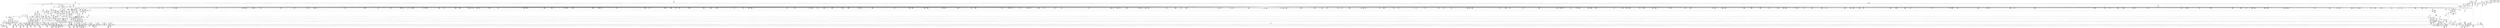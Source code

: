 digraph {
	CE0x4acc9a0 [shape=record,shape=Mrecord,label="{CE0x4acc9a0|may_create:_if.end|*SummSource*}"]
	CE0x4b14ec0 [shape=record,shape=Mrecord,label="{CE0x4b14ec0|VOIDTB_TE:_CE_178,179_}"]
	CE0x4ba8130 [shape=record,shape=Mrecord,label="{CE0x4ba8130|may_create:_tmp33|security/selinux/hooks.c,1725|*SummSource*}"]
	CE0x4ae8280 [shape=record,shape=Mrecord,label="{CE0x4ae8280|i1_true|*Constant*}"]
	CE0x4ac75c0 [shape=record,shape=Mrecord,label="{CE0x4ac75c0|may_create:_tobool|security/selinux/hooks.c,1706|*SummSource*}"]
	CE0x4ba65f0 [shape=record,shape=Mrecord,label="{CE0x4ba65f0|may_create:_tmp34|security/selinux/hooks.c,1726|*SummSource*}"]
	CE0x4ad8e10 [shape=record,shape=Mrecord,label="{CE0x4ad8e10|40:_%struct.super_block*,_56:_i8*,_:_CRE_508,512_|*MultipleSource*|Function::may_create&Arg::dir::|Function::selinux_inode_create&Arg::dir::|security/selinux/hooks.c,1713}"]
	CE0x4b3cf30 [shape=record,shape=Mrecord,label="{CE0x4b3cf30|272:_i8*,_:_CRE_414,415_}"]
	CE0x4ad3b80 [shape=record,shape=Mrecord,label="{CE0x4ad3b80|40:_%struct.super_block*,_56:_i8*,_:_CRE_301,302_}"]
	CE0x602c050 [shape=record,shape=Mrecord,label="{CE0x602c050|selinux_inode_create:_call|security/selinux/hooks.c,2764|*SummSource*}"]
	CE0x4b09230 [shape=record,shape=Mrecord,label="{CE0x4b09230|40:_%struct.super_block*,_56:_i8*,_:_CRE_257,258_}"]
	CE0x4b3d040 [shape=record,shape=Mrecord,label="{CE0x4b3d040|272:_i8*,_:_CRE_415,416_}"]
	CE0x4b4a5f0 [shape=record,shape=Mrecord,label="{CE0x4b4a5f0|272:_i8*,_:_CRE_72,80_|*MultipleSource*|*LoadInst*|security/selinux/hooks.c,1714|security/selinux/hooks.c,1714}"]
	CE0x4ae2eb0 [shape=record,shape=Mrecord,label="{CE0x4ae2eb0|i64_2|*Constant*|*SummSink*}"]
	CE0x4b949b0 [shape=record,shape=Mrecord,label="{CE0x4b949b0|272:_i8*,_:_CRE_1646,1647_}"]
	CE0x4b2a4e0 [shape=record,shape=Mrecord,label="{CE0x4b2a4e0|40:_%struct.super_block*,_56:_i8*,_:_CRE_903,904_}"]
	CE0x4b3fbd0 [shape=record,shape=Mrecord,label="{CE0x4b3fbd0|272:_i8*,_:_CRE_456,457_}"]
	CE0x4b1ee20 [shape=record,shape=Mrecord,label="{CE0x4b1ee20|40:_%struct.super_block*,_56:_i8*,_:_CRE_569,570_}"]
	CE0x4b261f0 [shape=record,shape=Mrecord,label="{CE0x4b261f0|40:_%struct.super_block*,_56:_i8*,_:_CRE_808,816_|*MultipleSource*|Function::may_create&Arg::dir::|Function::selinux_inode_create&Arg::dir::|security/selinux/hooks.c,1713}"]
	CE0x4b2b520 [shape=record,shape=Mrecord,label="{CE0x4b2b520|40:_%struct.super_block*,_56:_i8*,_:_CRE_916,917_}"]
	CE0x4adabf0 [shape=record,shape=Mrecord,label="{CE0x4adabf0|i16_6|*Constant*|*SummSink*}"]
	CE0x5e4b490 [shape=record,shape=Mrecord,label="{CE0x5e4b490|selinux_inode_create:_call|security/selinux/hooks.c,2764}"]
	CE0x4aeb880 [shape=record,shape=Mrecord,label="{CE0x4aeb880|_call_void_lockdep_rcu_suspicious(i8*_getelementptr_inbounds_(_25_x_i8_,_25_x_i8_*_.str3,_i32_0,_i32_0),_i32_1706,_i8*_getelementptr_inbounds_(_45_x_i8_,_45_x_i8_*_.str12,_i32_0,_i32_0))_#10,_!dbg_!27731|security/selinux/hooks.c,1706|*SummSink*}"]
	CE0x4ba3bb0 [shape=record,shape=Mrecord,label="{CE0x4ba3bb0|28:_i32,_:_CRE_118,119_}"]
	CE0x4b09af0 [shape=record,shape=Mrecord,label="{CE0x4b09af0|40:_%struct.super_block*,_56:_i8*,_:_CRE_264,265_}"]
	CE0x4ae1040 [shape=record,shape=Mrecord,label="{CE0x4ae1040|28:_i32,_:_CRE_52,53_}"]
	CE0x4b3bd70 [shape=record,shape=Mrecord,label="{CE0x4b3bd70|may_create:_s_security|security/selinux/hooks.c,1714|*SummSink*}"]
	CE0x4ac8ab0 [shape=record,shape=Mrecord,label="{CE0x4ac8ab0|40:_%struct.super_block*,_56:_i8*,_:_CRE_562,563_}"]
	CE0x4aea350 [shape=record,shape=Mrecord,label="{CE0x4aea350|may_create:_call4|security/selinux/hooks.c,1706}"]
	CE0x4b1bb80 [shape=record,shape=Mrecord,label="{CE0x4b1bb80|may_create:_tmp53|security/selinux/hooks.c,1733|*SummSource*}"]
	CE0x4b27a60 [shape=record,shape=Mrecord,label="{CE0x4b27a60|40:_%struct.super_block*,_56:_i8*,_:_CRE_869,870_}"]
	CE0x4bcc1e0 [shape=record,shape=Mrecord,label="{CE0x4bcc1e0|VOIDTB_TE:_CE_144,145_}"]
	CE0x4ba2540 [shape=record,shape=Mrecord,label="{CE0x4ba2540|28:_i32,_:_CRE_97,98_}"]
	CE0x4bc7f30 [shape=record,shape=Mrecord,label="{CE0x4bc7f30|may_create:_tmp46|security/selinux/hooks.c,1729|*SummSource*}"]
	CE0x4b477e0 [shape=record,shape=Mrecord,label="{CE0x4b477e0|272:_i8*,_:_CRE_1208,1209_}"]
	CE0x4ae0480 [shape=record,shape=Mrecord,label="{CE0x4ae0480|28:_i32,_:_CRE_32,34_|*MultipleSource*|*LoadInst*|security/selinux/hooks.c,1713|security/selinux/hooks.c,1713|security/selinux/hooks.c,1722}"]
	CE0x4b36070 [shape=record,shape=Mrecord,label="{CE0x4b36070|272:_i8*,_:_CRE_1246,1247_}"]
	CE0x4b295e0 [shape=record,shape=Mrecord,label="{CE0x4b295e0|40:_%struct.super_block*,_56:_i8*,_:_CRE_891,892_}"]
	CE0x4b433e0 [shape=record,shape=Mrecord,label="{CE0x4b433e0|272:_i8*,_:_CRE_568,569_}"]
	CE0x4ba5a40 [shape=record,shape=Mrecord,label="{CE0x4ba5a40|avc_has_perm:_auditdata|Function::avc_has_perm&Arg::auditdata::}"]
	CE0x4be77f0 [shape=record,shape=Mrecord,label="{CE0x4be77f0|may_create:_tmp62|security/selinux/hooks.c,1739|*SummSource*}"]
	CE0x4b3bf80 [shape=record,shape=Mrecord,label="{CE0x4b3bf80|may_create:_i_sb|security/selinux/hooks.c,1714|*SummSink*}"]
	CE0x4ae80b0 [shape=record,shape=Mrecord,label="{CE0x4ae80b0|may_create:_tmp14|security/selinux/hooks.c,1706|*SummSink*}"]
	CE0x4bc80a0 [shape=record,shape=Mrecord,label="{CE0x4bc80a0|may_create:_tmp46|security/selinux/hooks.c,1729|*SummSink*}"]
	CE0x4b184a0 [shape=record,shape=Mrecord,label="{CE0x4b184a0|VOIDTB_TE:_CE_256,264_|*MultipleSource*|Function::selinux_inode_create&Arg::dentry::|Function::may_create&Arg::dentry::|security/selinux/hooks.c,1730}"]
	CE0x4bdff10 [shape=record,shape=Mrecord,label="{CE0x4bdff10|may_create:_tmp54|security/selinux/hooks.c,1733|*SummSource*}"]
	CE0x4b15a70 [shape=record,shape=Mrecord,label="{CE0x4b15a70|VOIDTB_TE:_CE_189,190_}"]
	CE0x4ace3e0 [shape=record,shape=Mrecord,label="{CE0x4ace3e0|selinux_inode_create:_dentry|Function::selinux_inode_create&Arg::dentry::}"]
	CE0x4b3d6a0 [shape=record,shape=Mrecord,label="{CE0x4b3d6a0|272:_i8*,_:_CRE_421,422_}"]
	CE0x4ae5cf0 [shape=record,shape=Mrecord,label="{CE0x4ae5cf0|i64*_getelementptr_inbounds_(_2_x_i64_,_2_x_i64_*___llvm_gcov_ctr216,_i64_0,_i64_1)|*Constant*}"]
	CE0x4b43060 [shape=record,shape=Mrecord,label="{CE0x4b43060|272:_i8*,_:_CRE_20,21_|*MultipleSource*|*LoadInst*|security/selinux/hooks.c,1714|security/selinux/hooks.c,1714}"]
	CE0x4ac3d20 [shape=record,shape=Mrecord,label="{CE0x4ac3d20|i64*_getelementptr_inbounds_(_26_x_i64_,_26_x_i64_*___llvm_gcov_ctr217,_i64_0,_i64_1)|*Constant*|*SummSource*}"]
	CE0x4b453c0 [shape=record,shape=Mrecord,label="{CE0x4b453c0|272:_i8*,_:_CRE_598,599_}"]
	CE0x4b45f70 [shape=record,shape=Mrecord,label="{CE0x4b45f70|272:_i8*,_:_CRE_609,610_}"]
	CE0x4ac4190 [shape=record,shape=Mrecord,label="{CE0x4ac4190|may_create:_entry|*SummSource*}"]
	CE0x4ae6940 [shape=record,shape=Mrecord,label="{CE0x4ae6940|GLOBAL:_get_current|*Constant*|*SummSink*}"]
	CE0x4b23db0 [shape=record,shape=Mrecord,label="{CE0x4b23db0|40:_%struct.super_block*,_56:_i8*,_:_CRE_672,680_|*MultipleSource*|Function::may_create&Arg::dir::|Function::selinux_inode_create&Arg::dir::|security/selinux/hooks.c,1713}"]
	CE0x4bc9190 [shape=record,shape=Mrecord,label="{CE0x4bc9190|VOIDTB_TE:_CE_8,12_|*MultipleSource*|Function::selinux_inode_create&Arg::dentry::|Function::may_create&Arg::dentry::|security/selinux/hooks.c,1730}"]
	CE0x4aec1c0 [shape=record,shape=Mrecord,label="{CE0x4aec1c0|i8*_getelementptr_inbounds_(_25_x_i8_,_25_x_i8_*_.str3,_i32_0,_i32_0)|*Constant*}"]
	CE0x4b03e00 [shape=record,shape=Mrecord,label="{CE0x4b03e00|40:_%struct.super_block*,_56:_i8*,_:_CRE_162,163_}"]
	CE0x4b463b0 [shape=record,shape=Mrecord,label="{CE0x4b463b0|272:_i8*,_:_CRE_613,614_}"]
	CE0x4ae1ef0 [shape=record,shape=Mrecord,label="{CE0x4ae1ef0|may_create:_bb|*SummSink*}"]
	CE0x4bb5720 [shape=record,shape=Mrecord,label="{CE0x4bb5720|may_create:_tmp36|security/selinux/hooks.c,1728|*SummSink*}"]
	CE0x4bf0600 [shape=record,shape=Mrecord,label="{CE0x4bf0600|i64*_getelementptr_inbounds_(_2_x_i64_,_2_x_i64_*___llvm_gcov_ctr98,_i64_0,_i64_0)|*Constant*}"]
	CE0x4b08ab0 [shape=record,shape=Mrecord,label="{CE0x4b08ab0|40:_%struct.super_block*,_56:_i8*,_:_CRE_250,251_}"]
	CE0x4aafcb0 [shape=record,shape=Mrecord,label="{CE0x4aafcb0|i64*_getelementptr_inbounds_(_26_x_i64_,_26_x_i64_*___llvm_gcov_ctr217,_i64_0,_i64_6)|*Constant*}"]
	CE0x4ad5f50 [shape=record,shape=Mrecord,label="{CE0x4ad5f50|40:_%struct.super_block*,_56:_i8*,_:_CRE_408,416_|*MultipleSource*|Function::may_create&Arg::dir::|Function::selinux_inode_create&Arg::dir::|security/selinux/hooks.c,1713}"]
	CE0x4ad5890 [shape=record,shape=Mrecord,label="{CE0x4ad5890|40:_%struct.super_block*,_56:_i8*,_:_CRE_384,388_|*MultipleSource*|Function::may_create&Arg::dir::|Function::selinux_inode_create&Arg::dir::|security/selinux/hooks.c,1713}"]
	CE0x4aede20 [shape=record,shape=Mrecord,label="{CE0x4aede20|i8_1|*Constant*}"]
	CE0x4b222a0 [shape=record,shape=Mrecord,label="{CE0x4b222a0|40:_%struct.super_block*,_56:_i8*,_:_CRE_611,612_}"]
	CE0x4ac3450 [shape=record,shape=Mrecord,label="{CE0x4ac3450|may_create:_tmp8|security/selinux/hooks.c,1706|*SummSource*}"]
	CE0x4af36d0 [shape=record,shape=Mrecord,label="{CE0x4af36d0|may_create:_land.lhs.true2|*SummSink*}"]
	CE0x4b46c30 [shape=record,shape=Mrecord,label="{CE0x4b46c30|272:_i8*,_:_CRE_621,622_}"]
	CE0x4b9c1b0 [shape=record,shape=Mrecord,label="{CE0x4b9c1b0|may_create:_tmp26|security/selinux/hooks.c,1714}"]
	CE0x4bad750 [shape=record,shape=Mrecord,label="{CE0x4bad750|may_create:_tmp28|security/selinux/hooks.c,1717|*SummSink*}"]
	CE0x4b06890 [shape=record,shape=Mrecord,label="{CE0x4b06890|i64*_getelementptr_inbounds_(_26_x_i64_,_26_x_i64_*___llvm_gcov_ctr217,_i64_0,_i64_0)|*Constant*|*SummSource*}"]
	CE0x4af05d0 [shape=record,shape=Mrecord,label="{CE0x4af05d0|40:_%struct.super_block*,_56:_i8*,_:_CRE_205,206_}"]
	CE0x4b36f50 [shape=record,shape=Mrecord,label="{CE0x4b36f50|272:_i8*,_:_CRE_1260,1261_}"]
	CE0x4ad4080 [shape=record,shape=Mrecord,label="{CE0x4ad4080|40:_%struct.super_block*,_56:_i8*,_:_CRE_305,306_}"]
	CE0x4b37c10 [shape=record,shape=Mrecord,label="{CE0x4b37c10|272:_i8*,_:_CRE_1272,1273_}"]
	CE0x4b984a0 [shape=record,shape=Mrecord,label="{CE0x4b984a0|272:_i8*,_:_CRE_1760,1764_|*MultipleSource*|*LoadInst*|security/selinux/hooks.c,1714|security/selinux/hooks.c,1714}"]
	CE0x4ba4e70 [shape=record,shape=Mrecord,label="{CE0x4ba4e70|28:_i32,_:_CRE_200,208_|*MultipleSource*|*LoadInst*|security/selinux/hooks.c,1713|security/selinux/hooks.c,1713|security/selinux/hooks.c,1722}"]
	CE0x4be8740 [shape=record,shape=Mrecord,label="{CE0x4be8740|may_create:_tmp63|security/selinux/hooks.c,1739|*SummSource*}"]
	CE0x4bacf80 [shape=record,shape=Mrecord,label="{CE0x4bacf80|i32_3|*Constant*|*SummSink*}"]
	CE0x4b181c0 [shape=record,shape=Mrecord,label="{CE0x4b181c0|VOIDTB_TE:_CE_240,248_|*MultipleSource*|Function::selinux_inode_create&Arg::dentry::|Function::may_create&Arg::dentry::|security/selinux/hooks.c,1730}"]
	CE0x4be5670 [shape=record,shape=Mrecord,label="{CE0x4be5670|may_create:_tmp58|security/selinux/hooks.c,1736}"]
	CE0x4ac6ec0 [shape=record,shape=Mrecord,label="{CE0x4ac6ec0|may_create:_sid31|security/selinux/hooks.c,1739}"]
	CE0x4bca710 [shape=record,shape=Mrecord,label="{CE0x4bca710|VOIDTB_TE:_CE_164,165_}"]
	CE0x4b099b0 [shape=record,shape=Mrecord,label="{CE0x4b099b0|40:_%struct.super_block*,_56:_i8*,_:_CRE_263,264_}"]
	CE0x4b14bc0 [shape=record,shape=Mrecord,label="{CE0x4b14bc0|VOIDTB_TE:_CE_175,176_}"]
	CE0x4add140 [shape=record,shape=Mrecord,label="{CE0x4add140|GLOBAL:_current_task|Global_var:current_task|*SummSource*}"]
	CE0x4b3f350 [shape=record,shape=Mrecord,label="{CE0x4b3f350|272:_i8*,_:_CRE_448,449_}"]
	CE0x4bb6f80 [shape=record,shape=Mrecord,label="{CE0x4bb6f80|i64_14|*Constant*|*SummSink*}"]
	CE0x4b41f60 [shape=record,shape=Mrecord,label="{CE0x4b41f60|may_create:_tmp23|security/selinux/hooks.c,1713}"]
	CE0x4b96bb0 [shape=record,shape=Mrecord,label="{CE0x4b96bb0|272:_i8*,_:_CRE_1678,1679_}"]
	CE0x4b1e9c0 [shape=record,shape=Mrecord,label="{CE0x4b1e9c0|272:_i8*,_:_CRE_1341,1342_}"]
	CE0x4b3e690 [shape=record,shape=Mrecord,label="{CE0x4b3e690|272:_i8*,_:_CRE_436,437_}"]
	CE0x4b08e70 [shape=record,shape=Mrecord,label="{CE0x4b08e70|40:_%struct.super_block*,_56:_i8*,_:_CRE_254,255_}"]
	CE0x4af0750 [shape=record,shape=Mrecord,label="{CE0x4af0750|40:_%struct.super_block*,_56:_i8*,_:_CRE_207,208_}"]
	CE0x4bc8950 [shape=record,shape=Mrecord,label="{CE0x4bc8950|may_create:_sid21|security/selinux/hooks.c,1729|*SummSink*}"]
	CE0x4ba6a10 [shape=record,shape=Mrecord,label="{CE0x4ba6a10|i64_11|*Constant*}"]
	CE0x4aee7d0 [shape=record,shape=Mrecord,label="{CE0x4aee7d0|40:_%struct.super_block*,_56:_i8*,_:_CRE_165,166_}"]
	CE0x4ba2ef0 [shape=record,shape=Mrecord,label="{CE0x4ba2ef0|28:_i32,_:_CRE_106,107_}"]
	CE0x4bcaa40 [shape=record,shape=Mrecord,label="{CE0x4bcaa40|VOIDTB_TE:_CE_167,168_}"]
	CE0x4b40670 [shape=record,shape=Mrecord,label="{CE0x4b40670|272:_i8*,_:_CRE_472,480_|*MultipleSource*|*LoadInst*|security/selinux/hooks.c,1714|security/selinux/hooks.c,1714}"]
	CE0x4b11690 [shape=record,shape=Mrecord,label="{CE0x4b11690|may_create:_tmp21|security/selinux/hooks.c,1706}"]
	CE0x4bb0990 [shape=record,shape=Mrecord,label="{CE0x4bb0990|i8_10|*Constant*}"]
	CE0x4aec110 [shape=record,shape=Mrecord,label="{CE0x4aec110|GLOBAL:_lockdep_rcu_suspicious|*Constant*|*SummSink*}"]
	CE0x4ae2820 [shape=record,shape=Mrecord,label="{CE0x4ae2820|may_create:_if.then|*SummSink*}"]
	CE0x4b15960 [shape=record,shape=Mrecord,label="{CE0x4b15960|VOIDTB_TE:_CE_188,189_}"]
	CE0x4bdf3c0 [shape=record,shape=Mrecord,label="{CE0x4bdf3c0|may_create:_tobool23|security/selinux/hooks.c,1731}"]
	CE0x4b7e2f0 [shape=record,shape=Mrecord,label="{CE0x4b7e2f0|get_current:_tmp|*SummSource*}"]
	CE0x4af4450 [shape=record,shape=Mrecord,label="{CE0x4af4450|may_create:_tmp10|security/selinux/hooks.c,1706|*SummSource*}"]
	CE0x4bcb7c0 [shape=record,shape=Mrecord,label="{CE0x4bcb7c0|may_create:_d_name|security/selinux/hooks.c,1730}"]
	CE0x4b3b560 [shape=record,shape=Mrecord,label="{CE0x4b3b560|272:_i8*,_:_CRE_1375,1376_}"]
	CE0x4be6730 [shape=record,shape=Mrecord,label="{CE0x4be6730|i64*_getelementptr_inbounds_(_26_x_i64_,_26_x_i64_*___llvm_gcov_ctr217,_i64_0,_i64_23)|*Constant*|*SummSource*}"]
	CE0x4b03500 [shape=record,shape=Mrecord,label="{CE0x4b03500|40:_%struct.super_block*,_56:_i8*,_:_CRE_150,151_}"]
	CE0x4b2ca60 [shape=record,shape=Mrecord,label="{CE0x4b2ca60|40:_%struct.super_block*,_56:_i8*,_:_CRE_933,934_}"]
	CE0x4ac9330 [shape=record,shape=Mrecord,label="{CE0x4ac9330|_ret_%struct.task_struct*_%tmp4,_!dbg_!27714|./arch/x86/include/asm/current.h,14|*SummSource*}"]
	CE0x4b94020 [shape=record,shape=Mrecord,label="{CE0x4b94020|272:_i8*,_:_CRE_1637,1638_}"]
	CE0x4be2bd0 [shape=record,shape=Mrecord,label="{CE0x4be2bd0|may_create:_tmp48|security/selinux/hooks.c,1731}"]
	CE0x4bc6c00 [shape=record,shape=Mrecord,label="{CE0x4bc6c00|may_create:_tmp44|security/selinux/hooks.c,1728}"]
	CE0x4ae1950 [shape=record,shape=Mrecord,label="{CE0x4ae1950|28:_i32,_:_CRE_62,63_}"]
	CE0x4b9c140 [shape=record,shape=Mrecord,label="{CE0x4b9c140|may_create:_tmp26|security/selinux/hooks.c,1714|*SummSource*}"]
	CE0x4bf07f0 [shape=record,shape=Mrecord,label="{CE0x4bf07f0|get_current:_bb|*SummSource*}"]
	CE0x4ad4d50 [shape=record,shape=Mrecord,label="{CE0x4ad4d50|40:_%struct.super_block*,_56:_i8*,_:_CRE_336,344_|*MultipleSource*|Function::may_create&Arg::dir::|Function::selinux_inode_create&Arg::dir::|security/selinux/hooks.c,1713}"]
	CE0x4b357f0 [shape=record,shape=Mrecord,label="{CE0x4b357f0|272:_i8*,_:_CRE_1238,1239_}"]
	CE0x4bac6b0 [shape=record,shape=Mrecord,label="{CE0x4bac6b0|may_create:_tmp27|security/selinux/hooks.c,1716|*SummSource*}"]
	CE0x4bb53c0 [shape=record,shape=Mrecord,label="{CE0x4bb53c0|may_create:_tobool18|security/selinux/hooks.c,1728|*SummSink*}"]
	CE0x4ba7e00 [shape=record,shape=Mrecord,label="{CE0x4ba7e00|may_create:_tmp32|security/selinux/hooks.c,1725|*SummSink*}"]
	CE0x4ac2350 [shape=record,shape=Mrecord,label="{CE0x4ac2350|get_current:_tmp2}"]
	CE0x4bca0b0 [shape=record,shape=Mrecord,label="{CE0x4bca0b0|VOIDTB_TE:_CE_158,159_}"]
	CE0x4b1e360 [shape=record,shape=Mrecord,label="{CE0x4b1e360|272:_i8*,_:_CRE_1335,1336_}"]
	CE0x4b98a10 [shape=record,shape=Mrecord,label="{CE0x4b98a10|272:_i8*,_:_CRE_1784,1792_|*MultipleSource*|*LoadInst*|security/selinux/hooks.c,1714|security/selinux/hooks.c,1714}"]
	CE0x4b23930 [shape=record,shape=Mrecord,label="{CE0x4b23930|40:_%struct.super_block*,_56:_i8*,_:_CRE_656,664_|*MultipleSource*|Function::may_create&Arg::dir::|Function::selinux_inode_create&Arg::dir::|security/selinux/hooks.c,1713}"]
	CE0x4b34800 [shape=record,shape=Mrecord,label="{CE0x4b34800|272:_i8*,_:_CRE_1223,1224_}"]
	CE0x4b07420 [shape=record,shape=Mrecord,label="{CE0x4b07420|i64*_getelementptr_inbounds_(_26_x_i64_,_26_x_i64_*___llvm_gcov_ctr217,_i64_0,_i64_0)|*Constant*}"]
	CE0x4b161e0 [shape=record,shape=Mrecord,label="{CE0x4b161e0|VOIDTB_TE:_CE_196,197_}"]
	CE0x4b1dd00 [shape=record,shape=Mrecord,label="{CE0x4b1dd00|272:_i8*,_:_CRE_1329,1330_}"]
	CE0x4b96440 [shape=record,shape=Mrecord,label="{CE0x4b96440|272:_i8*,_:_CRE_1671,1672_}"]
	CE0x4b2d670 [shape=record,shape=Mrecord,label="{CE0x4b2d670|40:_%struct.super_block*,_56:_i8*,_:_CRE_976,977_}"]
	CE0x4ae3050 [shape=record,shape=Mrecord,label="{CE0x4ae3050|i64_3|*Constant*|*SummSink*}"]
	CE0x4adea20 [shape=record,shape=Mrecord,label="{CE0x4adea20|i64*_getelementptr_inbounds_(_26_x_i64_,_26_x_i64_*___llvm_gcov_ctr217,_i64_0,_i64_25)|*Constant*}"]
	CE0x4bcd470 [shape=record,shape=Mrecord,label="{CE0x4bcd470|VOIDTB_TE:_CE_72,80_|*MultipleSource*|Function::selinux_inode_create&Arg::dentry::|Function::may_create&Arg::dentry::|security/selinux/hooks.c,1730}"]
	CE0x4b2f810 [shape=record,shape=Mrecord,label="{CE0x4b2f810|272:_i8*,_:_CRE_152,160_|*MultipleSource*|*LoadInst*|security/selinux/hooks.c,1714|security/selinux/hooks.c,1714}"]
	CE0x4b7e100 [shape=record,shape=Mrecord,label="{CE0x4b7e100|get_current:_tmp|*SummSink*}"]
	CE0x4ae74a0 [shape=record,shape=Mrecord,label="{CE0x4ae74a0|may_create:_do.body|*SummSource*}"]
	CE0x4aec700 [shape=record,shape=Mrecord,label="{CE0x4aec700|i32_1706|*Constant*|*SummSource*}"]
	CE0x4b06a80 [shape=record,shape=Mrecord,label="{CE0x4b06a80|COLLAPSED:_GCMRE___llvm_gcov_ctr217_internal_global_26_x_i64_zeroinitializer:_elem_0:default:}"]
	CE0x4b3aac0 [shape=record,shape=Mrecord,label="{CE0x4b3aac0|272:_i8*,_:_CRE_1365,1366_}"]
	CE0x4bcbbd0 [shape=record,shape=Mrecord,label="{CE0x4bcbbd0|VOIDTB_TE:_CE_92,93_}"]
	CE0x4b31340 [shape=record,shape=Mrecord,label="{CE0x4b31340|272:_i8*,_:_CRE_280,288_|*MultipleSource*|*LoadInst*|security/selinux/hooks.c,1714|security/selinux/hooks.c,1714}"]
	CE0x4bcd670 [shape=record,shape=Mrecord,label="{CE0x4bcd670|VOIDTB_TE:_CE_80,88_|*MultipleSource*|Function::selinux_inode_create&Arg::dentry::|Function::may_create&Arg::dentry::|security/selinux/hooks.c,1730}"]
	CE0x4b9a490 [shape=record,shape=Mrecord,label="{CE0x4b9a490|272:_i8*,_:_CRE_1878,1879_}"]
	CE0x4bb72b0 [shape=record,shape=Mrecord,label="{CE0x4bb72b0|may_create:_tmp37|security/selinux/hooks.c,1728|*SummSink*}"]
	CE0x4b218a0 [shape=record,shape=Mrecord,label="{CE0x4b218a0|40:_%struct.super_block*,_56:_i8*,_:_CRE_603,604_}"]
	CE0x4baa0d0 [shape=record,shape=Mrecord,label="{CE0x4baa0d0|i32_9437184|*Constant*|*SummSource*}"]
	CE0x4ac00e0 [shape=record,shape=Mrecord,label="{CE0x4ac00e0|may_create:_if.end17|*SummSink*}"]
	CE0x4aeef50 [shape=record,shape=Mrecord,label="{CE0x4aeef50|40:_%struct.super_block*,_56:_i8*,_:_CRE_175,176_}"]
	CE0x4ac7890 [shape=record,shape=Mrecord,label="{CE0x4ac7890|may_create:_tmp5|security/selinux/hooks.c,1706|*SummSource*}"]
	CE0x4bb7080 [shape=record,shape=Mrecord,label="{CE0x4bb7080|may_create:_tmp37|security/selinux/hooks.c,1728}"]
	CE0x4b441b0 [shape=record,shape=Mrecord,label="{CE0x4b441b0|272:_i8*,_:_CRE_581,582_}"]
	CE0x4ae2470 [shape=record,shape=Mrecord,label="{CE0x4ae2470|_call_void_mcount()_#3|*SummSink*}"]
	CE0x4bceb70 [shape=record,shape=Mrecord,label="{CE0x4bceb70|may_create:_tobool19|security/selinux/hooks.c,1728|*SummSource*}"]
	CE0x4b48460 [shape=record,shape=Mrecord,label="{CE0x4b48460|272:_i8*,_:_CRE_696,704_|*MultipleSource*|*LoadInst*|security/selinux/hooks.c,1714|security/selinux/hooks.c,1714}"]
	CE0x4b3ebe0 [shape=record,shape=Mrecord,label="{CE0x4b3ebe0|272:_i8*,_:_CRE_441,442_}"]
	CE0x4bce310 [shape=record,shape=Mrecord,label="{CE0x4bce310|may_create:_conv|security/selinux/hooks.c,1728|*SummSource*}"]
	CE0x4aec390 [shape=record,shape=Mrecord,label="{CE0x4aec390|i8*_getelementptr_inbounds_(_25_x_i8_,_25_x_i8_*_.str3,_i32_0,_i32_0)|*Constant*|*SummSink*}"]
	CE0x4acc580 [shape=record,shape=Mrecord,label="{CE0x4acc580|i64*_getelementptr_inbounds_(_2_x_i64_,_2_x_i64_*___llvm_gcov_ctr216,_i64_0,_i64_0)|*Constant*}"]
	CE0x4bcbd70 [shape=record,shape=Mrecord,label="{CE0x4bcbd70|VOIDTB_TE:_CE_94,95_}"]
	CE0x4add850 [shape=record,shape=Mrecord,label="{CE0x4add850|40:_%struct.super_block*,_56:_i8*,_:_CRE_24,32_|*MultipleSource*|Function::may_create&Arg::dir::|Function::selinux_inode_create&Arg::dir::|security/selinux/hooks.c,1713}"]
	CE0x4b97320 [shape=record,shape=Mrecord,label="{CE0x4b97320|272:_i8*,_:_CRE_1685,1686_}"]
	CE0x4ba93b0 [shape=record,shape=Mrecord,label="{CE0x4ba93b0|avc_has_perm:_tsid|Function::avc_has_perm&Arg::tsid::}"]
	CE0x4be0850 [shape=record,shape=Mrecord,label="{CE0x4be0850|may_create:_tmp55|security/selinux/hooks.c,1735|*SummSource*}"]
	CE0x4b3bc60 [shape=record,shape=Mrecord,label="{CE0x4b3bc60|may_create:_s_security|security/selinux/hooks.c,1714}"]
	CE0x4b3cc00 [shape=record,shape=Mrecord,label="{CE0x4b3cc00|272:_i8*,_:_CRE_411,412_}"]
	CE0x4b4a0c0 [shape=record,shape=Mrecord,label="{CE0x4b4a0c0|272:_i8*,_:_CRE_48,56_|*MultipleSource*|*LoadInst*|security/selinux/hooks.c,1714|security/selinux/hooks.c,1714}"]
	CE0x4b9b8a0 [shape=record,shape=Mrecord,label="{CE0x4b9b8a0|272:_i8*,_:_CRE_2256,2264_|*MultipleSource*|*LoadInst*|security/selinux/hooks.c,1714|security/selinux/hooks.c,1714}"]
	CE0x4af3b10 [shape=record,shape=Mrecord,label="{CE0x4af3b10|avc_has_perm:_entry}"]
	CE0x4b223e0 [shape=record,shape=Mrecord,label="{CE0x4b223e0|40:_%struct.super_block*,_56:_i8*,_:_CRE_612,613_}"]
	CE0x4b93f10 [shape=record,shape=Mrecord,label="{CE0x4b93f10|272:_i8*,_:_CRE_1636,1637_}"]
	CE0x4aedfa0 [shape=record,shape=Mrecord,label="{CE0x4aedfa0|i8_1|*Constant*|*SummSource*}"]
	CE0x4b2dde0 [shape=record,shape=Mrecord,label="{CE0x4b2dde0|40:_%struct.super_block*,_56:_i8*,_:_CRE_980,981_}"]
	CE0x4b2f640 [shape=record,shape=Mrecord,label="{CE0x4b2f640|272:_i8*,_:_CRE_144,152_|*MultipleSource*|*LoadInst*|security/selinux/hooks.c,1714|security/selinux/hooks.c,1714}"]
	CE0x4b1e8b0 [shape=record,shape=Mrecord,label="{CE0x4b1e8b0|272:_i8*,_:_CRE_1340,1341_}"]
	CE0x4b375b0 [shape=record,shape=Mrecord,label="{CE0x4b375b0|272:_i8*,_:_CRE_1266,1267_}"]
	CE0x4b19cc0 [shape=record,shape=Mrecord,label="{CE0x4b19cc0|VOIDTB_TE:_CE_312,313_}"]
	CE0x4bce3f0 [shape=record,shape=Mrecord,label="{CE0x4bce3f0|may_create:_conv|security/selinux/hooks.c,1728|*SummSink*}"]
	CE0x4b40f00 [shape=record,shape=Mrecord,label="{CE0x4b40f00|272:_i8*,_:_CRE_512,528_|*MultipleSource*|*LoadInst*|security/selinux/hooks.c,1714|security/selinux/hooks.c,1714}"]
	CE0x4ba1e40 [shape=record,shape=Mrecord,label="{CE0x4ba1e40|28:_i32,_:_CRE_90,91_}"]
	CE0x4aeb7a0 [shape=record,shape=Mrecord,label="{CE0x4aeb7a0|_call_void_lockdep_rcu_suspicious(i8*_getelementptr_inbounds_(_25_x_i8_,_25_x_i8_*_.str3,_i32_0,_i32_0),_i32_1706,_i8*_getelementptr_inbounds_(_45_x_i8_,_45_x_i8_*_.str12,_i32_0,_i32_0))_#10,_!dbg_!27731|security/selinux/hooks.c,1706}"]
	CE0x4b979d0 [shape=record,shape=Mrecord,label="{CE0x4b979d0|272:_i8*,_:_CRE_1704,1712_|*MultipleSource*|*LoadInst*|security/selinux/hooks.c,1714|security/selinux/hooks.c,1714}"]
	CE0x4b3d260 [shape=record,shape=Mrecord,label="{CE0x4b3d260|272:_i8*,_:_CRE_417,418_}"]
	CE0x4b1eba0 [shape=record,shape=Mrecord,label="{CE0x4b1eba0|40:_%struct.super_block*,_56:_i8*,_:_CRE_567,568_}"]
	CE0x4b27ce0 [shape=record,shape=Mrecord,label="{CE0x4b27ce0|40:_%struct.super_block*,_56:_i8*,_:_CRE_871,872_}"]
	CE0x4ad46c0 [shape=record,shape=Mrecord,label="{CE0x4ad46c0|40:_%struct.super_block*,_56:_i8*,_:_CRE_310,311_}"]
	CE0x4abffd0 [shape=record,shape=Mrecord,label="{CE0x4abffd0|may_create:_if.end17|*SummSource*}"]
	CE0x4b464c0 [shape=record,shape=Mrecord,label="{CE0x4b464c0|272:_i8*,_:_CRE_614,615_}"]
	CE0x4ba3ee0 [shape=record,shape=Mrecord,label="{CE0x4ba3ee0|28:_i32,_:_CRE_128,136_|*MultipleSource*|*LoadInst*|security/selinux/hooks.c,1713|security/selinux/hooks.c,1713|security/selinux/hooks.c,1722}"]
	CE0x4b397a0 [shape=record,shape=Mrecord,label="{CE0x4b397a0|272:_i8*,_:_CRE_1347,1348_}"]
	CE0x4b1f5a0 [shape=record,shape=Mrecord,label="{CE0x4b1f5a0|40:_%struct.super_block*,_56:_i8*,_:_CRE_575,576_}"]
	CE0x4add750 [shape=record,shape=Mrecord,label="{CE0x4add750|40:_%struct.super_block*,_56:_i8*,_:_CRE_16,24_|*MultipleSource*|Function::may_create&Arg::dir::|Function::selinux_inode_create&Arg::dir::|security/selinux/hooks.c,1713}"]
	CE0x4badef0 [shape=record,shape=Mrecord,label="{CE0x4badef0|may_create:_type|security/selinux/hooks.c,1719}"]
	CE0x4b3a350 [shape=record,shape=Mrecord,label="{CE0x4b3a350|272:_i8*,_:_CRE_1358,1359_}"]
	CE0x69e2970 [shape=record,shape=Mrecord,label="{CE0x69e2970|may_create:_ad|security/selinux/hooks.c, 1710}"]
	CE0x4b9a8d0 [shape=record,shape=Mrecord,label="{CE0x4b9a8d0|272:_i8*,_:_CRE_1888,1896_|*MultipleSource*|*LoadInst*|security/selinux/hooks.c,1714|security/selinux/hooks.c,1714}"]
	CE0x4b93580 [shape=record,shape=Mrecord,label="{CE0x4b93580|272:_i8*,_:_CRE_1627,1628_}"]
	CE0x4b37390 [shape=record,shape=Mrecord,label="{CE0x4b37390|272:_i8*,_:_CRE_1264,1265_}"]
	CE0x4b094b0 [shape=record,shape=Mrecord,label="{CE0x4b094b0|40:_%struct.super_block*,_56:_i8*,_:_CRE_259,260_}"]
	CE0x4bcb1b0 [shape=record,shape=Mrecord,label="{CE0x4bcb1b0|VOIDTB_TE:_CE_174,175_}"]
	CE0x4ae0180 [shape=record,shape=Mrecord,label="{CE0x4ae0180|28:_i32,_:_CRE_23,24_}"]
	CE0x4af0390 [shape=record,shape=Mrecord,label="{CE0x4af0390|40:_%struct.super_block*,_56:_i8*,_:_CRE_202,203_}"]
	CE0x4ba1f40 [shape=record,shape=Mrecord,label="{CE0x4ba1f40|28:_i32,_:_CRE_91,92_}"]
	CE0x4ba3aa0 [shape=record,shape=Mrecord,label="{CE0x4ba3aa0|28:_i32,_:_CRE_117,118_}"]
	CE0x4ba1a40 [shape=record,shape=Mrecord,label="{CE0x4ba1a40|28:_i32,_:_CRE_86,87_}"]
	CE0x4b1a210 [shape=record,shape=Mrecord,label="{CE0x4b1a210|VOIDTB_TE:_CE_317,318_}"]
	CE0x4ac7410 [shape=record,shape=Mrecord,label="{CE0x4ac7410|may_create:_call|security/selinux/hooks.c,1706|*SummSource*}"]
	CE0x4b06250 [shape=record,shape=Mrecord,label="{CE0x4b06250|may_create:_if.end25|*SummSink*}"]
	CE0x4ad8140 [shape=record,shape=Mrecord,label="{CE0x4ad8140|40:_%struct.super_block*,_56:_i8*,_:_CRE_483,484_}"]
	CE0x4af37a0 [shape=record,shape=Mrecord,label="{CE0x4af37a0|may_create:_do.end}"]
	CE0x4b44810 [shape=record,shape=Mrecord,label="{CE0x4b44810|272:_i8*,_:_CRE_587,588_}"]
	CE0x4ba0440 [shape=record,shape=Mrecord,label="{CE0x4ba0440|28:_i32,_:_CRE_64,65_}"]
	CE0x4ad1470 [shape=record,shape=Mrecord,label="{CE0x4ad1470|GLOBAL:_may_create|*Constant*|*SummSink*}"]
	CE0x4ba9060 [shape=record,shape=Mrecord,label="{CE0x4ba9060|avc_has_perm:_ssid|Function::avc_has_perm&Arg::ssid::}"]
	CE0x4b2a260 [shape=record,shape=Mrecord,label="{CE0x4b2a260|40:_%struct.super_block*,_56:_i8*,_:_CRE_901,902_}"]
	CE0x4b09870 [shape=record,shape=Mrecord,label="{CE0x4b09870|40:_%struct.super_block*,_56:_i8*,_:_CRE_262,263_}"]
	CE0x4bf5f00 [shape=record,shape=Mrecord,label="{CE0x4bf5f00|i64*_getelementptr_inbounds_(_2_x_i64_,_2_x_i64_*___llvm_gcov_ctr98,_i64_0,_i64_1)|*Constant*}"]
	CE0x4b3f9b0 [shape=record,shape=Mrecord,label="{CE0x4b3f9b0|272:_i8*,_:_CRE_454,455_}"]
	CE0x4bc63c0 [shape=record,shape=Mrecord,label="{CE0x4bc63c0|may_create:_tmp41|security/selinux/hooks.c,1728|*SummSource*}"]
	CE0x4ad8000 [shape=record,shape=Mrecord,label="{CE0x4ad8000|40:_%struct.super_block*,_56:_i8*,_:_CRE_482,483_}"]
	CE0x4b1c240 [shape=record,shape=Mrecord,label="{CE0x4b1c240|i64*_getelementptr_inbounds_(_26_x_i64_,_26_x_i64_*___llvm_gcov_ctr217,_i64_0,_i64_20)|*Constant*|*SummSink*}"]
	CE0x4ba1c40 [shape=record,shape=Mrecord,label="{CE0x4ba1c40|28:_i32,_:_CRE_88,89_}"]
	CE0x4b29720 [shape=record,shape=Mrecord,label="{CE0x4b29720|40:_%struct.super_block*,_56:_i8*,_:_CRE_892,893_}"]
	CE0x4b35190 [shape=record,shape=Mrecord,label="{CE0x4b35190|272:_i8*,_:_CRE_1232,1233_}"]
	CE0x4b3fdf0 [shape=record,shape=Mrecord,label="{CE0x4b3fdf0|272:_i8*,_:_CRE_458,459_}"]
	CE0x4ba3990 [shape=record,shape=Mrecord,label="{CE0x4ba3990|28:_i32,_:_CRE_116,117_}"]
	CE0x4aed080 [shape=record,shape=Mrecord,label="{CE0x4aed080|i64*_getelementptr_inbounds_(_26_x_i64_,_26_x_i64_*___llvm_gcov_ctr217,_i64_0,_i64_8)|*Constant*}"]
	CE0x4bb8cc0 [shape=record,shape=Mrecord,label="{CE0x4bb8cc0|may_create:_flags|security/selinux/hooks.c,1728|*SummSink*}"]
	CE0x4ba0540 [shape=record,shape=Mrecord,label="{CE0x4ba0540|28:_i32,_:_CRE_65,66_}"]
	CE0x4b1bee0 [shape=record,shape=Mrecord,label="{CE0x4b1bee0|i64*_getelementptr_inbounds_(_26_x_i64_,_26_x_i64_*___llvm_gcov_ctr217,_i64_0,_i64_20)|*Constant*}"]
	CE0x4bc9c70 [shape=record,shape=Mrecord,label="{CE0x4bc9c70|VOIDTB_TE:_CE_154,155_}"]
	CE0x4b07c50 [shape=record,shape=Mrecord,label="{CE0x4b07c50|may_create:_call|security/selinux/hooks.c,1706}"]
	CE0x4b29c20 [shape=record,shape=Mrecord,label="{CE0x4b29c20|40:_%struct.super_block*,_56:_i8*,_:_CRE_896,897_}"]
	CE0x4be4670 [shape=record,shape=Mrecord,label="{CE0x4be4670|i64_21|*Constant*|*SummSource*}"]
	CE0x4b150e0 [shape=record,shape=Mrecord,label="{CE0x4b150e0|VOIDTB_TE:_CE_180,181_}"]
	CE0x4bf0d70 [shape=record,shape=Mrecord,label="{CE0x4bf0d70|get_current:_tmp1|*SummSource*}"]
	CE0x4b19bb0 [shape=record,shape=Mrecord,label="{CE0x4b19bb0|VOIDTB_TE:_CE_311,312_}"]
	CE0x4ac8470 [shape=record,shape=Mrecord,label="{CE0x4ac8470|40:_%struct.super_block*,_56:_i8*,_:_CRE_557,558_}"]
	CE0x4bab810 [shape=record,shape=Mrecord,label="{CE0x4bab810|i32_(i32,_i32,_i16,_i32,_%struct.common_audit_data*)*_bitcast_(i32_(i32,_i32,_i16,_i32,_%struct.common_audit_data.495*)*_avc_has_perm_to_i32_(i32,_i32,_i16,_i32,_%struct.common_audit_data*)*)|*Constant*}"]
	CE0x4bcb4d0 [shape=record,shape=Mrecord,label="{CE0x4bcb4d0|i32_4|*Constant*|*SummSource*}"]
	CE0x4acea20 [shape=record,shape=Mrecord,label="{CE0x4acea20|40:_%struct.super_block*,_56:_i8*,_:_CRE_64,72_|*MultipleSource*|Function::may_create&Arg::dir::|Function::selinux_inode_create&Arg::dir::|security/selinux/hooks.c,1713}"]
	CE0x4b93be0 [shape=record,shape=Mrecord,label="{CE0x4b93be0|272:_i8*,_:_CRE_1633,1634_}"]
	CE0x4b93140 [shape=record,shape=Mrecord,label="{CE0x4b93140|272:_i8*,_:_CRE_1623,1624_}"]
	CE0x4b035c0 [shape=record,shape=Mrecord,label="{CE0x4b035c0|40:_%struct.super_block*,_56:_i8*,_:_CRE_151,152_}"]
	CE0x4b20d60 [shape=record,shape=Mrecord,label="{CE0x4b20d60|40:_%struct.super_block*,_56:_i8*,_:_CRE_594,595_}"]
	CE0x4bc7220 [shape=record,shape=Mrecord,label="{CE0x4bc7220|may_create:_tmp45|security/selinux/hooks.c,1728|*SummSource*}"]
	CE0x4bca1c0 [shape=record,shape=Mrecord,label="{CE0x4bca1c0|VOIDTB_TE:_CE_159,160_}"]
	CE0x4b0ba30 [shape=record,shape=Mrecord,label="{CE0x4b0ba30|40:_%struct.super_block*,_56:_i8*,_:_CRE_289,290_}"]
	CE0x4adc130 [shape=record,shape=Mrecord,label="{CE0x4adc130|i32_22|*Constant*}"]
	CE0x4b2e6f0 [shape=record,shape=Mrecord,label="{CE0x4b2e6f0|40:_%struct.super_block*,_56:_i8*,_:_CRE_1000,1008_|*MultipleSource*|Function::may_create&Arg::dir::|Function::selinux_inode_create&Arg::dir::|security/selinux/hooks.c,1713}"]
	CE0x4adecc0 [shape=record,shape=Mrecord,label="{CE0x4adecc0|i64*_getelementptr_inbounds_(_26_x_i64_,_26_x_i64_*___llvm_gcov_ctr217,_i64_0,_i64_25)|*Constant*|*SummSink*}"]
	CE0x4b29220 [shape=record,shape=Mrecord,label="{CE0x4b29220|40:_%struct.super_block*,_56:_i8*,_:_CRE_888,889_}"]
	CE0x4b15eb0 [shape=record,shape=Mrecord,label="{CE0x4b15eb0|VOIDTB_TE:_CE_193,194_}"]
	CE0x4b052a0 [shape=record,shape=Mrecord,label="{CE0x4b052a0|may_create:_ad|security/selinux/hooks.c, 1710|*SummSink*}"]
	CE0x4bad1f0 [shape=record,shape=Mrecord,label="{CE0x4bad1f0|may_create:_create_sid|security/selinux/hooks.c,1717}"]
	CE0x4b33660 [shape=record,shape=Mrecord,label="{CE0x4b33660|272:_i8*,_:_CRE_401,402_}"]
	CE0x4adff80 [shape=record,shape=Mrecord,label="{CE0x4adff80|28:_i32,_:_CRE_21,22_}"]
	CE0x4b4af00 [shape=record,shape=Mrecord,label="{CE0x4b4af00|272:_i8*,_:_CRE_112,120_|*MultipleSource*|*LoadInst*|security/selinux/hooks.c,1714|security/selinux/hooks.c,1714}"]
	CE0x4b16fb0 [shape=record,shape=Mrecord,label="{CE0x4b16fb0|VOIDTB_TE:_CE_209,210_}"]
	CE0x4b2c920 [shape=record,shape=Mrecord,label="{CE0x4b2c920|40:_%struct.super_block*,_56:_i8*,_:_CRE_932,933_}"]
	CE0x4b478f0 [shape=record,shape=Mrecord,label="{CE0x4b478f0|272:_i8*,_:_CRE_632,640_|*MultipleSource*|*LoadInst*|security/selinux/hooks.c,1714|security/selinux/hooks.c,1714}"]
	CE0x4b30120 [shape=record,shape=Mrecord,label="{CE0x4b30120|272:_i8*,_:_CRE_200,204_|*MultipleSource*|*LoadInst*|security/selinux/hooks.c,1714|security/selinux/hooks.c,1714}"]
	CE0x4b47070 [shape=record,shape=Mrecord,label="{CE0x4b47070|272:_i8*,_:_CRE_625,626_}"]
	CE0x4ad3680 [shape=record,shape=Mrecord,label="{CE0x4ad3680|40:_%struct.super_block*,_56:_i8*,_:_CRE_297,298_}"]
	CE0x4b9bfe0 [shape=record,shape=Mrecord,label="{CE0x4b9bfe0|may_create:_tmp25|security/selinux/hooks.c,1714|*SummSink*}"]
	CE0x4bc66d0 [shape=record,shape=Mrecord,label="{CE0x4bc66d0|may_create:_tmp43|security/selinux/hooks.c,1728}"]
	CE0x4ae1550 [shape=record,shape=Mrecord,label="{CE0x4ae1550|28:_i32,_:_CRE_58,59_}"]
	CE0x4af40b0 [shape=record,shape=Mrecord,label="{CE0x4af40b0|may_create:_u|security/selinux/hooks.c,1720|*SummSink*}"]
	CE0x4bccaf0 [shape=record,shape=Mrecord,label="{CE0x4bccaf0|VOIDTB_TE:_CE_149,150_}"]
	CE0x4bc70a0 [shape=record,shape=Mrecord,label="{CE0x4bc70a0|may_create:_tmp45|security/selinux/hooks.c,1728}"]
	CE0x4bb9a80 [shape=record,shape=Mrecord,label="{CE0x4bb9a80|8:_i32,_22:_i16,_:_CRE_22,24_|*MultipleSource*|security/selinux/hooks.c,1714|security/selinux/hooks.c,1714|security/selinux/hooks.c,1728}"]
	CE0x4ba1040 [shape=record,shape=Mrecord,label="{CE0x4ba1040|28:_i32,_:_CRE_76,77_}"]
	CE0x4be5e00 [shape=record,shape=Mrecord,label="{CE0x4be5e00|may_create:_tmp59|security/selinux/hooks.c,1736|*SummSink*}"]
	CE0x4b785f0 [shape=record,shape=Mrecord,label="{CE0x4b785f0|i64*_getelementptr_inbounds_(_2_x_i64_,_2_x_i64_*___llvm_gcov_ctr98,_i64_0,_i64_0)|*Constant*|*SummSink*}"]
	CE0x4ba0340 [shape=record,shape=Mrecord,label="{CE0x4ba0340|28:_i32,_:_CRE_63,64_}"]
	CE0x4ba3cc0 [shape=record,shape=Mrecord,label="{CE0x4ba3cc0|28:_i32,_:_CRE_119,120_}"]
	CE0x4ba9650 [shape=record,shape=Mrecord,label="{CE0x4ba9650|avc_has_perm:_tsid|Function::avc_has_perm&Arg::tsid::|*SummSink*}"]
	CE0x4b31e20 [shape=record,shape=Mrecord,label="{CE0x4b31e20|272:_i8*,_:_CRE_328,336_|*MultipleSource*|*LoadInst*|security/selinux/hooks.c,1714|security/selinux/hooks.c,1714}"]
	CE0x4b96dd0 [shape=record,shape=Mrecord,label="{CE0x4b96dd0|272:_i8*,_:_CRE_1680,1681_}"]
	CE0x4b302f0 [shape=record,shape=Mrecord,label="{CE0x4b302f0|272:_i8*,_:_CRE_208,216_|*MultipleSource*|*LoadInst*|security/selinux/hooks.c,1714|security/selinux/hooks.c,1714}"]
	CE0x4b938b0 [shape=record,shape=Mrecord,label="{CE0x4b938b0|272:_i8*,_:_CRE_1630,1631_}"]
	CE0x4ba3110 [shape=record,shape=Mrecord,label="{CE0x4ba3110|28:_i32,_:_CRE_108,109_}"]
	CE0x4bad540 [shape=record,shape=Mrecord,label="{CE0x4bad540|may_create:_create_sid|security/selinux/hooks.c,1717|*SummSink*}"]
	CE0x4b0b2b0 [shape=record,shape=Mrecord,label="{CE0x4b0b2b0|40:_%struct.super_block*,_56:_i8*,_:_CRE_283,284_}"]
	CE0x4bdf450 [shape=record,shape=Mrecord,label="{CE0x4bdf450|may_create:_tobool23|security/selinux/hooks.c,1731|*SummSource*}"]
	CE0x4adb8b0 [shape=record,shape=Mrecord,label="{CE0x4adb8b0|may_create:_cred|security/selinux/hooks.c,1706|*SummSink*}"]
	CE0x4b368f0 [shape=record,shape=Mrecord,label="{CE0x4b368f0|272:_i8*,_:_CRE_1254,1255_}"]
	CE0x4ada530 [shape=record,shape=Mrecord,label="{CE0x4ada530|selinux_inode_create:_tmp1|*SummSink*}"]
	CE0x4be67e0 [shape=record,shape=Mrecord,label="{CE0x4be67e0|i64*_getelementptr_inbounds_(_26_x_i64_,_26_x_i64_*___llvm_gcov_ctr217,_i64_0,_i64_23)|*Constant*|*SummSink*}"]
	CE0x4b35d40 [shape=record,shape=Mrecord,label="{CE0x4b35d40|272:_i8*,_:_CRE_1243,1244_}"]
	CE0x4b48ba0 [shape=record,shape=Mrecord,label="{CE0x4b48ba0|272:_i8*,_:_CRE_736,880_|*MultipleSource*|*LoadInst*|security/selinux/hooks.c,1714|security/selinux/hooks.c,1714}"]
	CE0x4aceb20 [shape=record,shape=Mrecord,label="{CE0x4aceb20|40:_%struct.super_block*,_56:_i8*,_:_CRE_72,76_|*MultipleSource*|Function::may_create&Arg::dir::|Function::selinux_inode_create&Arg::dir::|security/selinux/hooks.c,1713}"]
	CE0x4b16ea0 [shape=record,shape=Mrecord,label="{CE0x4b16ea0|VOIDTB_TE:_CE_208,209_}"]
	CE0x4b2c560 [shape=record,shape=Mrecord,label="{CE0x4b2c560|40:_%struct.super_block*,_56:_i8*,_:_CRE_929,930_}"]
	CE0x4b27370 [shape=record,shape=Mrecord,label="{CE0x4b27370|40:_%struct.super_block*,_56:_i8*,_:_CRE_865,866_}"]
	CE0x4b1f460 [shape=record,shape=Mrecord,label="{CE0x4b1f460|40:_%struct.super_block*,_56:_i8*,_:_CRE_574,575_}"]
	CE0x4b434f0 [shape=record,shape=Mrecord,label="{CE0x4b434f0|272:_i8*,_:_CRE_569,570_}"]
	CE0x4be5b10 [shape=record,shape=Mrecord,label="{CE0x4be5b10|may_create:_tmp59|security/selinux/hooks.c,1736}"]
	CE0x4ac71d0 [shape=record,shape=Mrecord,label="{CE0x4ac71d0|_call_void_mcount()_#3|*SummSink*}"]
	CE0x4bce190 [shape=record,shape=Mrecord,label="{CE0x4bce190|may_create:_conv|security/selinux/hooks.c,1728}"]
	CE0x4b28320 [shape=record,shape=Mrecord,label="{CE0x4b28320|40:_%struct.super_block*,_56:_i8*,_:_CRE_876,877_}"]
	CE0x4b28460 [shape=record,shape=Mrecord,label="{CE0x4b28460|40:_%struct.super_block*,_56:_i8*,_:_CRE_877,878_}"]
	CE0x4aaf8b0 [shape=record,shape=Mrecord,label="{CE0x4aaf8b0|may_create:_tmp12|security/selinux/hooks.c,1706|*SummSource*}"]
	CE0x4be3430 [shape=record,shape=Mrecord,label="{CE0x4be3430|may_create:_tmp49|security/selinux/hooks.c,1731|*SummSink*}"]
	CE0x4b22020 [shape=record,shape=Mrecord,label="{CE0x4b22020|40:_%struct.super_block*,_56:_i8*,_:_CRE_609,610_}"]
	CE0x4bcab50 [shape=record,shape=Mrecord,label="{CE0x4bcab50|VOIDTB_TE:_CE_168,169_}"]
	CE0x4b213a0 [shape=record,shape=Mrecord,label="{CE0x4b213a0|40:_%struct.super_block*,_56:_i8*,_:_CRE_599,600_}"]
	CE0x4b96aa0 [shape=record,shape=Mrecord,label="{CE0x4b96aa0|272:_i8*,_:_CRE_1677,1678_}"]
	CE0x4b1d150 [shape=record,shape=Mrecord,label="{CE0x4b1d150|272:_i8*,_:_CRE_1318,1319_}"]
	CE0x4bb3930 [shape=record,shape=Mrecord,label="{CE0x4bb3930|may_create:_sid11|security/selinux/hooks.c,1716|*SummSource*}"]
	CE0x4b1d8c0 [shape=record,shape=Mrecord,label="{CE0x4b1d8c0|272:_i8*,_:_CRE_1325,1326_}"]
	CE0x4aed3e0 [shape=record,shape=Mrecord,label="{CE0x4aed3e0|may_create:_tmp15|security/selinux/hooks.c,1706|*SummSource*}"]
	CE0x4af48d0 [shape=record,shape=Mrecord,label="{CE0x4af48d0|may_create:_tmp11|security/selinux/hooks.c,1706|*SummSource*}"]
	CE0x4aee890 [shape=record,shape=Mrecord,label="{CE0x4aee890|40:_%struct.super_block*,_56:_i8*,_:_CRE_166,167_}"]
	CE0x4be3140 [shape=record,shape=Mrecord,label="{CE0x4be3140|may_create:_tmp49|security/selinux/hooks.c,1731}"]
	CE0x4ad4580 [shape=record,shape=Mrecord,label="{CE0x4ad4580|40:_%struct.super_block*,_56:_i8*,_:_CRE_309,310_}"]
	CE0x4b3d8c0 [shape=record,shape=Mrecord,label="{CE0x4b3d8c0|272:_i8*,_:_CRE_423,424_}"]
	CE0x4b48290 [shape=record,shape=Mrecord,label="{CE0x4b48290|272:_i8*,_:_CRE_680,696_|*MultipleSource*|*LoadInst*|security/selinux/hooks.c,1714|security/selinux/hooks.c,1714}"]
	CE0x4ba2340 [shape=record,shape=Mrecord,label="{CE0x4ba2340|28:_i32,_:_CRE_95,96_}"]
	CE0x4bb2850 [shape=record,shape=Mrecord,label="{CE0x4bb2850|may_create:_sid13|security/selinux/hooks.c,1722}"]
	CE0x4b16c80 [shape=record,shape=Mrecord,label="{CE0x4b16c80|VOIDTB_TE:_CE_206,207_}"]
	CE0x4b34e60 [shape=record,shape=Mrecord,label="{CE0x4b34e60|272:_i8*,_:_CRE_1229,1230_}"]
	CE0x4b1d9d0 [shape=record,shape=Mrecord,label="{CE0x4b1d9d0|272:_i8*,_:_CRE_1326,1327_}"]
	CE0x4b46f60 [shape=record,shape=Mrecord,label="{CE0x4b46f60|272:_i8*,_:_CRE_624,625_}"]
	CE0x4aed0f0 [shape=record,shape=Mrecord,label="{CE0x4aed0f0|i64*_getelementptr_inbounds_(_26_x_i64_,_26_x_i64_*___llvm_gcov_ctr217,_i64_0,_i64_8)|*Constant*|*SummSource*}"]
	CE0x4aed450 [shape=record,shape=Mrecord,label="{CE0x4aed450|may_create:_tmp15|security/selinux/hooks.c,1706|*SummSink*}"]
	CE0x4ba3220 [shape=record,shape=Mrecord,label="{CE0x4ba3220|28:_i32,_:_CRE_109,110_}"]
	CE0x4b43f90 [shape=record,shape=Mrecord,label="{CE0x4b43f90|272:_i8*,_:_CRE_579,580_}"]
	CE0x4b03a40 [shape=record,shape=Mrecord,label="{CE0x4b03a40|40:_%struct.super_block*,_56:_i8*,_:_CRE_157,158_}"]
	CE0x4b20860 [shape=record,shape=Mrecord,label="{CE0x4b20860|40:_%struct.super_block*,_56:_i8*,_:_CRE_590,591_}"]
	CE0x4aeffd0 [shape=record,shape=Mrecord,label="{CE0x4aeffd0|40:_%struct.super_block*,_56:_i8*,_:_CRE_197,198_}"]
	CE0x4b96110 [shape=record,shape=Mrecord,label="{CE0x4b96110|272:_i8*,_:_CRE_1668,1669_}"]
	CE0x4b2a8a0 [shape=record,shape=Mrecord,label="{CE0x4b2a8a0|40:_%struct.super_block*,_56:_i8*,_:_CRE_906,907_}"]
	CE0x4aedae0 [shape=record,shape=Mrecord,label="{CE0x4aedae0|may_create:_tmp16|security/selinux/hooks.c,1706|*SummSource*}"]
	CE0x4b30dd0 [shape=record,shape=Mrecord,label="{CE0x4b30dd0|272:_i8*,_:_CRE_264,268_|*MultipleSource*|*LoadInst*|security/selinux/hooks.c,1714|security/selinux/hooks.c,1714}"]
	CE0x4b07940 [shape=record,shape=Mrecord,label="{CE0x4b07940|may_create:_tmp2|*SummSink*}"]
	CE0x4ae8b90 [shape=record,shape=Mrecord,label="{CE0x4ae8b90|i64*_getelementptr_inbounds_(_26_x_i64_,_26_x_i64_*___llvm_gcov_ctr217,_i64_0,_i64_6)|*Constant*|*SummSink*}"]
	CE0x4b927d0 [shape=record,shape=Mrecord,label="{CE0x4b927d0|272:_i8*,_:_CRE_1608,1612_|*MultipleSource*|*LoadInst*|security/selinux/hooks.c,1714|security/selinux/hooks.c,1714}"]
	CE0x4bb2ac0 [shape=record,shape=Mrecord,label="{CE0x4bb2ac0|28:_i32,_:_CRE_0,8_|*MultipleSource*|*LoadInst*|security/selinux/hooks.c,1713|security/selinux/hooks.c,1713|security/selinux/hooks.c,1722}"]
	CE0x4b06070 [shape=record,shape=Mrecord,label="{CE0x4b06070|may_create:_if.end25}"]
	CE0x4bb11e0 [shape=record,shape=Mrecord,label="{CE0x4bb11e0|may_create:_dentry12|security/selinux/hooks.c,1720}"]
	CE0x4b35c30 [shape=record,shape=Mrecord,label="{CE0x4b35c30|272:_i8*,_:_CRE_1242,1243_}"]
	CE0x4aefe50 [shape=record,shape=Mrecord,label="{CE0x4aefe50|40:_%struct.super_block*,_56:_i8*,_:_CRE_195,196_}"]
	CE0x4ae8f50 [shape=record,shape=Mrecord,label="{CE0x4ae8f50|i8*_getelementptr_inbounds_(_45_x_i8_,_45_x_i8_*_.str12,_i32_0,_i32_0)|*Constant*|*SummSource*}"]
	CE0x4b489d0 [shape=record,shape=Mrecord,label="{CE0x4b489d0|272:_i8*,_:_CRE_720,736_|*MultipleSource*|*LoadInst*|security/selinux/hooks.c,1714|security/selinux/hooks.c,1714}"]
	CE0x4be2940 [shape=record,shape=Mrecord,label="{CE0x4be2940|may_create:_tmp47|security/selinux/hooks.c,1731|*SummSink*}"]
	CE0x4ac07c0 [shape=record,shape=Mrecord,label="{CE0x4ac07c0|i64_5|*Constant*}"]
	CE0x4ba4c70 [shape=record,shape=Mrecord,label="{CE0x4ba4c70|28:_i32,_:_CRE_192,196_|*MultipleSource*|*LoadInst*|security/selinux/hooks.c,1713|security/selinux/hooks.c,1713|security/selinux/hooks.c,1722}"]
	CE0x4b086f0 [shape=record,shape=Mrecord,label="{CE0x4b086f0|40:_%struct.super_block*,_56:_i8*,_:_CRE_245,246_}"]
	CE0x4b455e0 [shape=record,shape=Mrecord,label="{CE0x4b455e0|272:_i8*,_:_CRE_600,601_}"]
	CE0x4b33b90 [shape=record,shape=Mrecord,label="{CE0x4b33b90|i32_16|*Constant*}"]
	CE0x4b9b6d0 [shape=record,shape=Mrecord,label="{CE0x4b9b6d0|272:_i8*,_:_CRE_2248,2256_|*MultipleSource*|*LoadInst*|security/selinux/hooks.c,1714|security/selinux/hooks.c,1714}"]
	CE0x4b37f40 [shape=record,shape=Mrecord,label="{CE0x4b37f40|272:_i8*,_:_CRE_1275,1276_}"]
	CE0x4b2e060 [shape=record,shape=Mrecord,label="{CE0x4b2e060|40:_%struct.super_block*,_56:_i8*,_:_CRE_982,983_}"]
	CE0x4b95560 [shape=record,shape=Mrecord,label="{CE0x4b95560|272:_i8*,_:_CRE_1657,1658_}"]
	CE0x4aef610 [shape=record,shape=Mrecord,label="{CE0x4aef610|40:_%struct.super_block*,_56:_i8*,_:_CRE_184,185_}"]
	CE0x4be49f0 [shape=record,shape=Mrecord,label="{CE0x4be49f0|i64_22|*Constant*|*SummSource*}"]
	CE0x5f7e0d0 [shape=record,shape=Mrecord,label="{CE0x5f7e0d0|selinux_inode_create:_tmp|*SummSink*}"]
	CE0x4ac2800 [shape=record,shape=Mrecord,label="{CE0x4ac2800|get_current:_tmp}"]
	CE0x4ac37d0 [shape=record,shape=Mrecord,label="{CE0x4ac37d0|may_create:_tobool1|security/selinux/hooks.c,1706}"]
	CE0x4bb4900 [shape=record,shape=Mrecord,label="{CE0x4bb4900|i64*_getelementptr_inbounds_(_26_x_i64_,_26_x_i64_*___llvm_gcov_ctr217,_i64_0,_i64_12)|*Constant*|*SummSink*}"]
	CE0x4b2a760 [shape=record,shape=Mrecord,label="{CE0x4b2a760|40:_%struct.super_block*,_56:_i8*,_:_CRE_905,906_}"]
	CE0x4ba0840 [shape=record,shape=Mrecord,label="{CE0x4ba0840|28:_i32,_:_CRE_68,69_}"]
	CE0x4b1d590 [shape=record,shape=Mrecord,label="{CE0x4b1d590|272:_i8*,_:_CRE_1322,1323_}"]
	CE0x4b22b60 [shape=record,shape=Mrecord,label="{CE0x4b22b60|40:_%struct.super_block*,_56:_i8*,_:_CRE_618,619_}"]
	CE0x4baa3d0 [shape=record,shape=Mrecord,label="{CE0x4baa3d0|may_create:_call14|security/selinux/hooks.c,1722}"]
	CE0x4b99c30 [shape=record,shape=Mrecord,label="{CE0x4b99c30|272:_i8*,_:_CRE_1864,1872_|*MultipleSource*|*LoadInst*|security/selinux/hooks.c,1714|security/selinux/hooks.c,1714}"]
	CE0x4b49690 [shape=record,shape=Mrecord,label="{CE0x4b49690|272:_i8*,_:_CRE_1213,1214_}"]
	CE0x4b33eb0 [shape=record,shape=Mrecord,label="{CE0x4b33eb0|i32_16|*Constant*|*SummSink*}"]
	CE0x4aea010 [shape=record,shape=Mrecord,label="{CE0x4aea010|may_create:_tmp18|security/selinux/hooks.c,1706|*SummSource*}"]
	CE0x4b051f0 [shape=record,shape=Mrecord,label="{CE0x4b051f0|may_create:_ad|security/selinux/hooks.c, 1710|*SummSource*}"]
	CE0x4ae6b10 [shape=record,shape=Mrecord,label="{CE0x4ae6b10|get_current:_entry|*SummSource*}"]
	CE0x4acc190 [shape=record,shape=Mrecord,label="{CE0x4acc190|i64*_getelementptr_inbounds_(_2_x_i64_,_2_x_i64_*___llvm_gcov_ctr216,_i64_0,_i64_0)|*Constant*|*SummSource*}"]
	CE0x4adbfc0 [shape=record,shape=Mrecord,label="{CE0x4adbfc0|may_create:_tmp19|security/selinux/hooks.c,1706|*SummSink*}"]
	CE0x4b119c0 [shape=record,shape=Mrecord,label="{CE0x4b119c0|may_create:_tmp21|security/selinux/hooks.c,1706|*SummSink*}"]
	CE0x4bb0bc0 [shape=record,shape=Mrecord,label="{CE0x4bb0bc0|i8_10|*Constant*|*SummSource*}"]
	CE0x4b42680 [shape=record,shape=Mrecord,label="{CE0x4b42680|may_create:_s_security|security/selinux/hooks.c,1714|*SummSource*}"]
	CE0x4bcb640 [shape=record,shape=Mrecord,label="{CE0x4bcb640|i32_4|*Constant*|*SummSink*}"]
	CE0x4b08870 [shape=record,shape=Mrecord,label="{CE0x4b08870|40:_%struct.super_block*,_56:_i8*,_:_CRE_247,248_}"]
	CE0x4b11d30 [shape=record,shape=Mrecord,label="{CE0x4b11d30|i32_10|*Constant*}"]
	CE0x4b1a650 [shape=record,shape=Mrecord,label="{CE0x4b1a650|may_create:_call22|security/selinux/hooks.c,1729|*SummSource*}"]
	CE0x4ada740 [shape=record,shape=Mrecord,label="{CE0x4ada740|may_create:_dentry|Function::may_create&Arg::dentry::|*SummSink*}"]
	CE0x4be2ec0 [shape=record,shape=Mrecord,label="{CE0x4be2ec0|may_create:_tmp48|security/selinux/hooks.c,1731|*SummSink*}"]
	CE0x4bcbf10 [shape=record,shape=Mrecord,label="{CE0x4bcbf10|VOIDTB_TE:_CE_96,104_|*MultipleSource*|Function::selinux_inode_create&Arg::dentry::|Function::may_create&Arg::dentry::|security/selinux/hooks.c,1730}"]
	CE0x4aef490 [shape=record,shape=Mrecord,label="{CE0x4aef490|40:_%struct.super_block*,_56:_i8*,_:_CRE_182,183_}"]
	CE0x4ad7790 [shape=record,shape=Mrecord,label="{CE0x4ad7790|40:_%struct.super_block*,_56:_i8*,_:_CRE_475,476_}"]
	CE0x4b42610 [shape=record,shape=Mrecord,label="{CE0x4b42610|i32_8|*Constant*|*SummSource*}"]
	CE0x4be57f0 [shape=record,shape=Mrecord,label="{CE0x4be57f0|may_create:_tmp58|security/selinux/hooks.c,1736|*SummSource*}"]
	CE0x4b43820 [shape=record,shape=Mrecord,label="{CE0x4b43820|272:_i8*,_:_CRE_572,573_}"]
	CE0x4b41470 [shape=record,shape=Mrecord,label="{CE0x4b41470|272:_i8*,_:_CRE_544,552_|*MultipleSource*|*LoadInst*|security/selinux/hooks.c,1714|security/selinux/hooks.c,1714}"]
	CE0x4ac0250 [shape=record,shape=Mrecord,label="{CE0x4ac0250|may_create:_bb}"]
	CE0x4ba2ab0 [shape=record,shape=Mrecord,label="{CE0x4ba2ab0|28:_i32,_:_CRE_102,103_}"]
	CE0x4b124f0 [shape=record,shape=Mrecord,label="{CE0x4b124f0|may_create:_tmp65|security/selinux/hooks.c,1739}"]
	CE0x4ad0730 [shape=record,shape=Mrecord,label="{CE0x4ad0730|may_create:_tclass|Function::may_create&Arg::tclass::|*SummSource*}"]
	CE0x4ad8280 [shape=record,shape=Mrecord,label="{CE0x4ad8280|40:_%struct.super_block*,_56:_i8*,_:_CRE_484,485_}"]
	CE0x4b37e30 [shape=record,shape=Mrecord,label="{CE0x4b37e30|272:_i8*,_:_CRE_1274,1275_}"]
	CE0x4b1fbe0 [shape=record,shape=Mrecord,label="{CE0x4b1fbe0|40:_%struct.super_block*,_56:_i8*,_:_CRE_580,581_}"]
	CE0x4b39cf0 [shape=record,shape=Mrecord,label="{CE0x4b39cf0|272:_i8*,_:_CRE_1352,1353_}"]
	CE0x4ab0880 [shape=record,shape=Mrecord,label="{CE0x4ab0880|selinux_inode_create:_dentry|Function::selinux_inode_create&Arg::dentry::|*SummSink*}"]
	CE0x4ae3c50 [shape=record,shape=Mrecord,label="{CE0x4ae3c50|_ret_i32_%call,_!dbg_!27715|security/selinux/hooks.c,2764|*SummSource*}"]
	CE0x4b97b60 [shape=record,shape=Mrecord,label="{CE0x4b97b60|272:_i8*,_:_CRE_1712,1720_|*MultipleSource*|*LoadInst*|security/selinux/hooks.c,1714|security/selinux/hooks.c,1714}"]
	CE0x4b994f0 [shape=record,shape=Mrecord,label="{CE0x4b994f0|272:_i8*,_:_CRE_1832,1840_|*MultipleSource*|*LoadInst*|security/selinux/hooks.c,1714|security/selinux/hooks.c,1714}"]
	CE0x4b0a130 [shape=record,shape=Mrecord,label="{CE0x4b0a130|40:_%struct.super_block*,_56:_i8*,_:_CRE_269,270_}"]
	CE0x4ad4940 [shape=record,shape=Mrecord,label="{CE0x4ad4940|40:_%struct.super_block*,_56:_i8*,_:_CRE_312,320_|*MultipleSource*|Function::may_create&Arg::dir::|Function::selinux_inode_create&Arg::dir::|security/selinux/hooks.c,1713}"]
	CE0x4ada420 [shape=record,shape=Mrecord,label="{CE0x4ada420|selinux_inode_create:_tmp1}"]
	CE0x4b1b000 [shape=record,shape=Mrecord,label="{CE0x4b1b000|i64*_getelementptr_inbounds_(_26_x_i64_,_26_x_i64_*___llvm_gcov_ctr217,_i64_0,_i64_19)|*Constant*|*SummSource*}"]
	CE0x4b2ff50 [shape=record,shape=Mrecord,label="{CE0x4b2ff50|272:_i8*,_:_CRE_192,200_|*MultipleSource*|*LoadInst*|security/selinux/hooks.c,1714|security/selinux/hooks.c,1714}"]
	CE0x4bb3be0 [shape=record,shape=Mrecord,label="{CE0x4bb3be0|may_create:_create_sid|security/selinux/hooks.c,1717|*SummSource*}"]
	CE0x4b0b3f0 [shape=record,shape=Mrecord,label="{CE0x4b0b3f0|40:_%struct.super_block*,_56:_i8*,_:_CRE_284,285_}"]
	CE0x4b40120 [shape=record,shape=Mrecord,label="{CE0x4b40120|272:_i8*,_:_CRE_461,462_}"]
	CE0x4b454d0 [shape=record,shape=Mrecord,label="{CE0x4b454d0|272:_i8*,_:_CRE_599,600_}"]
	CE0x4adf460 [shape=record,shape=Mrecord,label="{CE0x4adf460|may_create:_i_security|security/selinux/hooks.c,1713|*SummSource*}"]
	CE0x4bc6ef0 [shape=record,shape=Mrecord,label="{CE0x4bc6ef0|may_create:_tmp44|security/selinux/hooks.c,1728|*SummSink*}"]
	CE0x4b3a8a0 [shape=record,shape=Mrecord,label="{CE0x4b3a8a0|272:_i8*,_:_CRE_1363,1364_}"]
	CE0x4bc6290 [shape=record,shape=Mrecord,label="{CE0x4bc6290|may_create:_tmp41|security/selinux/hooks.c,1728}"]
	CE0x4b28820 [shape=record,shape=Mrecord,label="{CE0x4b28820|40:_%struct.super_block*,_56:_i8*,_:_CRE_880,881_}"]
	CE0x4ac2870 [shape=record,shape=Mrecord,label="{CE0x4ac2870|COLLAPSED:_GCMRE___llvm_gcov_ctr98_internal_global_2_x_i64_zeroinitializer:_elem_0:default:}"]
	CE0x4bcc630 [shape=record,shape=Mrecord,label="{CE0x4bcc630|VOIDTB_TE:_CE_146,147_}"]
	CE0x4b353b0 [shape=record,shape=Mrecord,label="{CE0x4b353b0|272:_i8*,_:_CRE_1234,1235_}"]
	CE0x4ac1f10 [shape=record,shape=Mrecord,label="{CE0x4ac1f10|GLOBAL:_may_create.__warned|Global_var:may_create.__warned|*SummSink*}"]
	CE0x4b3fce0 [shape=record,shape=Mrecord,label="{CE0x4b3fce0|272:_i8*,_:_CRE_457,458_}"]
	CE0x4b36c20 [shape=record,shape=Mrecord,label="{CE0x4b36c20|272:_i8*,_:_CRE_1257,1258_}"]
	CE0x4b3d480 [shape=record,shape=Mrecord,label="{CE0x4b3d480|272:_i8*,_:_CRE_419,420_}"]
	CE0x4b19a20 [shape=record,shape=Mrecord,label="{CE0x4b19a20|VOIDTB_TE:_CE_309,310_}"]
	CE0x4addf30 [shape=record,shape=Mrecord,label="{CE0x4addf30|i64_0|*Constant*|*SummSink*}"]
	CE0x4b17720 [shape=record,shape=Mrecord,label="{CE0x4b17720|VOIDTB_TE:_CE_216,217_}"]
	CE0x4b19340 [shape=record,shape=Mrecord,label="{CE0x4b19340|VOIDTB_TE:_CE_305,306_}"]
	CE0x4acbd90 [shape=record,shape=Mrecord,label="{CE0x4acbd90|COLLAPSED:_GCMRE___llvm_gcov_ctr216_internal_global_2_x_i64_zeroinitializer:_elem_0:default:}"]
	CE0x4b08d30 [shape=record,shape=Mrecord,label="{CE0x4b08d30|40:_%struct.super_block*,_56:_i8*,_:_CRE_253,254_}"]
	CE0x4b47b60 [shape=record,shape=Mrecord,label="{CE0x4b47b60|272:_i8*,_:_CRE_648,656_|*MultipleSource*|*LoadInst*|security/selinux/hooks.c,1714|security/selinux/hooks.c,1714}"]
	CE0x4b38490 [shape=record,shape=Mrecord,label="{CE0x4b38490|272:_i8*,_:_CRE_1304,1305_}"]
	CE0x4b170c0 [shape=record,shape=Mrecord,label="{CE0x4b170c0|VOIDTB_TE:_CE_210,211_}"]
	CE0x4ade3b0 [shape=record,shape=Mrecord,label="{CE0x4ade3b0|may_create:_i_security|security/selinux/hooks.c,1713}"]
	CE0x4b95120 [shape=record,shape=Mrecord,label="{CE0x4b95120|272:_i8*,_:_CRE_1653,1654_}"]
	CE0x4b44920 [shape=record,shape=Mrecord,label="{CE0x4b44920|272:_i8*,_:_CRE_588,589_}"]
	CE0x4b17a50 [shape=record,shape=Mrecord,label="{CE0x4b17a50|VOIDTB_TE:_CE_219,220_}"]
	CE0x4be3e90 [shape=record,shape=Mrecord,label="{CE0x4be3e90|i64_17|*Constant*}"]
	CE0x4bb65e0 [shape=record,shape=Mrecord,label="{CE0x4bb65e0|i64_13|*Constant*}"]
	CE0x4b0a8b0 [shape=record,shape=Mrecord,label="{CE0x4b0a8b0|40:_%struct.super_block*,_56:_i8*,_:_CRE_275,276_}"]
	CE0x4bf66a0 [shape=record,shape=Mrecord,label="{CE0x4bf66a0|i16_5|*Constant*}"]
	CE0x4b465d0 [shape=record,shape=Mrecord,label="{CE0x4b465d0|272:_i8*,_:_CRE_615,616_}"]
	CE0x4b3d590 [shape=record,shape=Mrecord,label="{CE0x4b3d590|272:_i8*,_:_CRE_420,421_}"]
	CE0x4b07540 [shape=record,shape=Mrecord,label="{CE0x4b07540|get_current:_tmp4|./arch/x86/include/asm/current.h,14}"]
	CE0x4b95ef0 [shape=record,shape=Mrecord,label="{CE0x4b95ef0|272:_i8*,_:_CRE_1666,1667_}"]
	CE0x4ab9670 [shape=record,shape=Mrecord,label="{CE0x4ab9670|i32_1|*Constant*|*SummSource*}"]
	CE0x4b467f0 [shape=record,shape=Mrecord,label="{CE0x4b467f0|272:_i8*,_:_CRE_617,618_}"]
	CE0x4ac0bd0 [shape=record,shape=Mrecord,label="{CE0x4ac0bd0|i64_4|*Constant*|*SummSource*}"]
	CE0x4ad6c90 [shape=record,shape=Mrecord,label="{CE0x4ad6c90|40:_%struct.super_block*,_56:_i8*,_:_CRE_456,464_|*MultipleSource*|Function::may_create&Arg::dir::|Function::selinux_inode_create&Arg::dir::|security/selinux/hooks.c,1713}"]
	CE0x4b03800 [shape=record,shape=Mrecord,label="{CE0x4b03800|40:_%struct.super_block*,_56:_i8*,_:_CRE_154,155_}"]
	CE0x4acc8d0 [shape=record,shape=Mrecord,label="{CE0x4acc8d0|may_create:_if.end}"]
	CE0x4b363a0 [shape=record,shape=Mrecord,label="{CE0x4b363a0|272:_i8*,_:_CRE_1249,1250_}"]
	CE0x4b46190 [shape=record,shape=Mrecord,label="{CE0x4b46190|272:_i8*,_:_CRE_611,612_}"]
	CE0x4ade050 [shape=record,shape=Mrecord,label="{CE0x4ade050|GLOBAL:___llvm_gcov_ctr217|Global_var:__llvm_gcov_ctr217|*SummSource*}"]
	CE0x4b95010 [shape=record,shape=Mrecord,label="{CE0x4b95010|272:_i8*,_:_CRE_1652,1653_}"]
	CE0x4ac8970 [shape=record,shape=Mrecord,label="{CE0x4ac8970|40:_%struct.super_block*,_56:_i8*,_:_CRE_561,562_}"]
	"CONST[source:0(mediator),value:0(static)][purpose:{operation}]"
	CE0x4ac4870 [shape=record,shape=Mrecord,label="{CE0x4ac4870|may_create:_tmp64|security/selinux/hooks.c,1739}"]
	CE0x4b9aa30 [shape=record,shape=Mrecord,label="{CE0x4b9aa30|272:_i8*,_:_CRE_1896,1904_|*MultipleSource*|*LoadInst*|security/selinux/hooks.c,1714|security/selinux/hooks.c,1714}"]
	CE0x4b3df20 [shape=record,shape=Mrecord,label="{CE0x4b3df20|272:_i8*,_:_CRE_429,430_}"]
	CE0x4b16400 [shape=record,shape=Mrecord,label="{CE0x4b16400|VOIDTB_TE:_CE_198,199_}"]
	CE0x4ae57e0 [shape=record,shape=Mrecord,label="{CE0x4ae57e0|may_create:_tmp4|security/selinux/hooks.c,1706|*SummSource*}"]
	CE0x4b419e0 [shape=record,shape=Mrecord,label="{CE0x4b419e0|272:_i8*,_:_CRE_562,563_}"]
	CE0x4b3b230 [shape=record,shape=Mrecord,label="{CE0x4b3b230|272:_i8*,_:_CRE_1372,1373_}"]
	CE0x4be7eb0 [shape=record,shape=Mrecord,label="{CE0x4be7eb0|i64*_getelementptr_inbounds_(_26_x_i64_,_26_x_i64_*___llvm_gcov_ctr217,_i64_0,_i64_24)|*Constant*|*SummSink*}"]
	CE0x4ba1340 [shape=record,shape=Mrecord,label="{CE0x4ba1340|28:_i32,_:_CRE_79,80_}"]
	CE0x4b1dae0 [shape=record,shape=Mrecord,label="{CE0x4b1dae0|272:_i8*,_:_CRE_1327,1328_}"]
	CE0x4adb840 [shape=record,shape=Mrecord,label="{CE0x4adb840|may_create:_cred|security/selinux/hooks.c,1706|*SummSource*}"]
	CE0x4b16950 [shape=record,shape=Mrecord,label="{CE0x4b16950|VOIDTB_TE:_CE_203,204_}"]
	CE0x4b48630 [shape=record,shape=Mrecord,label="{CE0x4b48630|272:_i8*,_:_CRE_704,708_|*MultipleSource*|*LoadInst*|security/selinux/hooks.c,1714|security/selinux/hooks.c,1714}"]
	CE0x4bcca40 [shape=record,shape=Mrecord,label="{CE0x4bcca40|VOIDTB_TE:_CE_148,149_}"]
	CE0x4b20360 [shape=record,shape=Mrecord,label="{CE0x4b20360|40:_%struct.super_block*,_56:_i8*,_:_CRE_586,587_}"]
	CE0x4ad7c40 [shape=record,shape=Mrecord,label="{CE0x4ad7c40|40:_%struct.super_block*,_56:_i8*,_:_CRE_479,480_}"]
	CE0x4b2edb0 [shape=record,shape=Mrecord,label="{CE0x4b2edb0|may_create:_tmp22|*LoadInst*|security/selinux/hooks.c,1713|*SummSink*}"]
	CE0x4adcc90 [shape=record,shape=Mrecord,label="{CE0x4adcc90|may_create:_tmp20|security/selinux/hooks.c,1706}"]
	CE0x4ad9290 [shape=record,shape=Mrecord,label="{CE0x4ad9290|40:_%struct.super_block*,_56:_i8*,_:_CRE_520,528_|*MultipleSource*|Function::may_create&Arg::dir::|Function::selinux_inode_create&Arg::dir::|security/selinux/hooks.c,1713}"]
	CE0x4adce00 [shape=record,shape=Mrecord,label="{CE0x4adce00|may_create:_tmp20|security/selinux/hooks.c,1706|*SummSource*}"]
	CE0x4adc6e0 [shape=record,shape=Mrecord,label="{CE0x4adc6e0|may_create:_security|security/selinux/hooks.c,1706}"]
	CE0x4b31510 [shape=record,shape=Mrecord,label="{CE0x4b31510|272:_i8*,_:_CRE_288,296_|*MultipleSource*|*LoadInst*|security/selinux/hooks.c,1714|security/selinux/hooks.c,1714}"]
	CE0x4bb8b70 [shape=record,shape=Mrecord,label="{CE0x4bb8b70|may_create:_flags|security/selinux/hooks.c,1728}"]
	CE0x4b1cb00 [shape=record,shape=Mrecord,label="{CE0x4b1cb00|GLOBAL:_security_transition_sid|*Constant*|*SummSink*}"]
	CE0x4b2b7a0 [shape=record,shape=Mrecord,label="{CE0x4b2b7a0|40:_%struct.super_block*,_56:_i8*,_:_CRE_918,919_}"]
	CE0x4b30c00 [shape=record,shape=Mrecord,label="{CE0x4b30c00|272:_i8*,_:_CRE_256,264_|*MultipleSource*|*LoadInst*|security/selinux/hooks.c,1714|security/selinux/hooks.c,1714}"]
	CE0x4b38050 [shape=record,shape=Mrecord,label="{CE0x4b38050|272:_i8*,_:_CRE_1276,1277_}"]
	CE0x4b4a7c0 [shape=record,shape=Mrecord,label="{CE0x4b4a7c0|272:_i8*,_:_CRE_80,88_|*MultipleSource*|*LoadInst*|security/selinux/hooks.c,1714|security/selinux/hooks.c,1714}"]
	CE0x4be13a0 [shape=record,shape=Mrecord,label="{CE0x4be13a0|may_create:_tobool28|security/selinux/hooks.c,1736}"]
	CE0x4ba4670 [shape=record,shape=Mrecord,label="{CE0x4ba4670|28:_i32,_:_CRE_160,168_|*MultipleSource*|*LoadInst*|security/selinux/hooks.c,1713|security/selinux/hooks.c,1713|security/selinux/hooks.c,1722}"]
	CE0x4b0c780 [shape=record,shape=Mrecord,label="{CE0x4b0c780|may_create:_do.end|*SummSink*}"]
	CE0x4ae12b0 [shape=record,shape=Mrecord,label="{CE0x4ae12b0|28:_i32,_:_CRE_55,56_}"]
	CE0x4ac3140 [shape=record,shape=Mrecord,label="{CE0x4ac3140|may_create:_tmp8|security/selinux/hooks.c,1706}"]
	CE0x4b0b8f0 [shape=record,shape=Mrecord,label="{CE0x4b0b8f0|40:_%struct.super_block*,_56:_i8*,_:_CRE_288,289_}"]
	CE0x4b97430 [shape=record,shape=Mrecord,label="{CE0x4b97430|272:_i8*,_:_CRE_1686,1687_}"]
	CE0x4af4750 [shape=record,shape=Mrecord,label="{CE0x4af4750|may_create:_tmp11|security/selinux/hooks.c,1706}"]
	CE0x4b1f6e0 [shape=record,shape=Mrecord,label="{CE0x4b1f6e0|40:_%struct.super_block*,_56:_i8*,_:_CRE_576,577_}"]
	CE0x4b9b330 [shape=record,shape=Mrecord,label="{CE0x4b9b330|272:_i8*,_:_CRE_2112,2120_|*MultipleSource*|*LoadInst*|security/selinux/hooks.c,1714|security/selinux/hooks.c,1714}"]
	CE0x4ad6a50 [shape=record,shape=Mrecord,label="{CE0x4ad6a50|40:_%struct.super_block*,_56:_i8*,_:_CRE_448,456_|*MultipleSource*|Function::may_create&Arg::dir::|Function::selinux_inode_create&Arg::dir::|security/selinux/hooks.c,1713}"]
	CE0x4ba9c30 [shape=record,shape=Mrecord,label="{CE0x4ba9c30|avc_has_perm:_tclass|Function::avc_has_perm&Arg::tclass::}"]
	CE0x4b431c0 [shape=record,shape=Mrecord,label="{CE0x4b431c0|272:_i8*,_:_CRE_566,567_}"]
	CE0x4bcda70 [shape=record,shape=Mrecord,label="{CE0x4bcda70|VOIDTB_TE:_CE_89,90_}"]
	CE0x4b20ae0 [shape=record,shape=Mrecord,label="{CE0x4b20ae0|40:_%struct.super_block*,_56:_i8*,_:_CRE_592,593_}"]
	CE0x4ad4440 [shape=record,shape=Mrecord,label="{CE0x4ad4440|40:_%struct.super_block*,_56:_i8*,_:_CRE_308,309_}"]
	CE0x4ba3770 [shape=record,shape=Mrecord,label="{CE0x4ba3770|28:_i32,_:_CRE_114,115_}"]
	CE0x4ae58e0 [shape=record,shape=Mrecord,label="{CE0x4ae58e0|may_create:_tmp4|security/selinux/hooks.c,1706|*SummSink*}"]
	CE0x4ae1650 [shape=record,shape=Mrecord,label="{CE0x4ae1650|28:_i32,_:_CRE_59,60_}"]
	CE0x4ba4240 [shape=record,shape=Mrecord,label="{CE0x4ba4240|28:_i32,_:_CRE_144,152_|*MultipleSource*|*LoadInst*|security/selinux/hooks.c,1713|security/selinux/hooks.c,1713|security/selinux/hooks.c,1722}"]
	CE0x4adeda0 [shape=record,shape=Mrecord,label="{CE0x4adeda0|may_create:_tmp67|security/selinux/hooks.c,1742|*SummSink*}"]
	CE0x4ba1540 [shape=record,shape=Mrecord,label="{CE0x4ba1540|28:_i32,_:_CRE_81,82_}"]
	CE0x4bceca0 [shape=record,shape=Mrecord,label="{CE0x4bceca0|may_create:_tobool19|security/selinux/hooks.c,1728|*SummSink*}"]
	CE0x4aec280 [shape=record,shape=Mrecord,label="{CE0x4aec280|i8*_getelementptr_inbounds_(_25_x_i8_,_25_x_i8_*_.str3,_i32_0,_i32_0)|*Constant*|*SummSource*}"]
	CE0x4b34b30 [shape=record,shape=Mrecord,label="{CE0x4b34b30|272:_i8*,_:_CRE_1226,1227_}"]
	CE0x4b49f30 [shape=record,shape=Mrecord,label="{CE0x4b49f30|272:_i8*,_:_CRE_40,48_|*MultipleSource*|*LoadInst*|security/selinux/hooks.c,1714|security/selinux/hooks.c,1714}"]
	CE0x4b1f1e0 [shape=record,shape=Mrecord,label="{CE0x4b1f1e0|40:_%struct.super_block*,_56:_i8*,_:_CRE_572,573_}"]
	CE0x4b3e030 [shape=record,shape=Mrecord,label="{CE0x4b3e030|272:_i8*,_:_CRE_430,431_}"]
	CE0x4bcc870 [shape=record,shape=Mrecord,label="{CE0x4bcc870|VOIDTB_TE:_CE_147,148_}"]
	CE0x4ba6260 [shape=record,shape=Mrecord,label="{CE0x4ba6260|may_create:_tobool15|security/selinux/hooks.c,1725|*SummSink*}"]
	CE0x4b94460 [shape=record,shape=Mrecord,label="{CE0x4b94460|272:_i8*,_:_CRE_1641,1642_}"]
	CE0x4ba0a40 [shape=record,shape=Mrecord,label="{CE0x4ba0a40|28:_i32,_:_CRE_70,71_}"]
	CE0x4ad53d0 [shape=record,shape=Mrecord,label="{CE0x4ad53d0|40:_%struct.super_block*,_56:_i8*,_:_CRE_360,376_|*MultipleSource*|Function::may_create&Arg::dir::|Function::selinux_inode_create&Arg::dir::|security/selinux/hooks.c,1713}"]
	CE0x4ae1450 [shape=record,shape=Mrecord,label="{CE0x4ae1450|28:_i32,_:_CRE_57,58_}"]
	CE0x4bce740 [shape=record,shape=Mrecord,label="{CE0x4bce740|may_create:_and|security/selinux/hooks.c,1728|*SummSource*}"]
	CE0x4acf670 [shape=record,shape=Mrecord,label="{CE0x4acf670|selinux_inode_create:_dir|Function::selinux_inode_create&Arg::dir::|*SummSink*}"]
	CE0x4add650 [shape=record,shape=Mrecord,label="{CE0x4add650|40:_%struct.super_block*,_56:_i8*,_:_CRE_12,16_|*MultipleSource*|Function::may_create&Arg::dir::|Function::selinux_inode_create&Arg::dir::|security/selinux/hooks.c,1713}"]
	CE0x4b3caf0 [shape=record,shape=Mrecord,label="{CE0x4b3caf0|272:_i8*,_:_CRE_410,411_}"]
	CE0x4bb7ea0 [shape=record,shape=Mrecord,label="{CE0x4bb7ea0|may_create:_tmp39|security/selinux/hooks.c,1728|*SummSink*}"]
	CE0x4bac540 [shape=record,shape=Mrecord,label="{CE0x4bac540|may_create:_tmp27|security/selinux/hooks.c,1716}"]
	CE0x4ba9210 [shape=record,shape=Mrecord,label="{CE0x4ba9210|avc_has_perm:_ssid|Function::avc_has_perm&Arg::ssid::|*SummSink*}"]
	CE0x4b3d9d0 [shape=record,shape=Mrecord,label="{CE0x4b3d9d0|272:_i8*,_:_CRE_424,425_}"]
	CE0x4b2c7e0 [shape=record,shape=Mrecord,label="{CE0x4b2c7e0|40:_%struct.super_block*,_56:_i8*,_:_CRE_931,932_}"]
	CE0x4b23b70 [shape=record,shape=Mrecord,label="{CE0x4b23b70|40:_%struct.super_block*,_56:_i8*,_:_CRE_664,672_|*MultipleSource*|Function::may_create&Arg::dir::|Function::selinux_inode_create&Arg::dir::|security/selinux/hooks.c,1713}"]
	CE0x4ae8fc0 [shape=record,shape=Mrecord,label="{CE0x4ae8fc0|i8*_getelementptr_inbounds_(_45_x_i8_,_45_x_i8_*_.str12,_i32_0,_i32_0)|*Constant*|*SummSink*}"]
	CE0x4b42b10 [shape=record,shape=Mrecord,label="{CE0x4b42b10|272:_i8*,_:_CRE_8,16_|*MultipleSource*|*LoadInst*|security/selinux/hooks.c,1714|security/selinux/hooks.c,1714}"]
	CE0x4b48800 [shape=record,shape=Mrecord,label="{CE0x4b48800|272:_i8*,_:_CRE_712,720_|*MultipleSource*|*LoadInst*|security/selinux/hooks.c,1714|security/selinux/hooks.c,1714}"]
	CE0x4b39280 [shape=record,shape=Mrecord,label="{CE0x4b39280|272:_i8*,_:_CRE_1312,1313_}"]
	CE0x4b0c9b0 [shape=record,shape=Mrecord,label="{CE0x4b0c9b0|may_create:_if.end30|*SummSink*}"]
	CE0x4ad94d0 [shape=record,shape=Mrecord,label="{CE0x4ad94d0|40:_%struct.super_block*,_56:_i8*,_:_CRE_528,536_|*MultipleSource*|Function::may_create&Arg::dir::|Function::selinux_inode_create&Arg::dir::|security/selinux/hooks.c,1713}"]
	CE0x4b412a0 [shape=record,shape=Mrecord,label="{CE0x4b412a0|272:_i8*,_:_CRE_536,540_|*MultipleSource*|*LoadInst*|security/selinux/hooks.c,1714|security/selinux/hooks.c,1714}"]
	CE0x4b33330 [shape=record,shape=Mrecord,label="{CE0x4b33330|272:_i8*,_:_CRE_398,399_}"]
	CE0x4be4aa0 [shape=record,shape=Mrecord,label="{CE0x4be4aa0|i64_22|*Constant*|*SummSink*}"]
	CE0x4b19ee0 [shape=record,shape=Mrecord,label="{CE0x4b19ee0|VOIDTB_TE:_CE_314,315_}"]
	CE0x4bcf000 [shape=record,shape=Mrecord,label="{CE0x4bcf000|i64_16|*Constant*|*SummSource*}"]
	CE0x4b475c0 [shape=record,shape=Mrecord,label="{CE0x4b475c0|272:_i8*,_:_CRE_630,631_}"]
	CE0x4bcf0e0 [shape=record,shape=Mrecord,label="{CE0x4bcf0e0|i64_16|*Constant*|*SummSink*}"]
	CE0x4b3c5a0 [shape=record,shape=Mrecord,label="{CE0x4b3c5a0|272:_i8*,_:_CRE_405,406_}"]
	CE0x4ba0c40 [shape=record,shape=Mrecord,label="{CE0x4ba0c40|28:_i32,_:_CRE_72,73_}"]
	CE0x4ad6810 [shape=record,shape=Mrecord,label="{CE0x4ad6810|40:_%struct.super_block*,_56:_i8*,_:_CRE_440,448_|*MultipleSource*|Function::may_create&Arg::dir::|Function::selinux_inode_create&Arg::dir::|security/selinux/hooks.c,1713}"]
	CE0x69e2900 [shape=record,shape=Mrecord,label="{CE0x69e2900|may_create:_newsid|security/selinux/hooks.c, 1709|*SummSink*}"]
	CE0x4b498b0 [shape=record,shape=Mrecord,label="{CE0x4b498b0|272:_i8*,_:_CRE_1215,1216_}"]
	CE0x4be4dd0 [shape=record,shape=Mrecord,label="{CE0x4be4dd0|may_create:_tmp56|security/selinux/hooks.c,1736|*SummSink*}"]
	CE0x4b377d0 [shape=record,shape=Mrecord,label="{CE0x4b377d0|272:_i8*,_:_CRE_1268,1269_}"]
	CE0x4af4120 [shape=record,shape=Mrecord,label="{CE0x4af4120|may_create:_sid13|security/selinux/hooks.c,1722|*SummSink*}"]
	CE0x4ad0a10 [shape=record,shape=Mrecord,label="{CE0x4ad0a10|_ret_i32_%retval.0,_!dbg_!27798|security/selinux/hooks.c,1742}"]
	CE0x4ba7160 [shape=record,shape=Mrecord,label="{CE0x4ba7160|may_create:_tmp30|security/selinux/hooks.c,1725|*SummSource*}"]
	CE0x4b1f0a0 [shape=record,shape=Mrecord,label="{CE0x4b1f0a0|40:_%struct.super_block*,_56:_i8*,_:_CRE_571,572_}"]
	CE0x4bb5c50 [shape=record,shape=Mrecord,label="{CE0x4bb5c50|may_create:_tobool18|security/selinux/hooks.c,1728}"]
	CE0x4b48f40 [shape=record,shape=Mrecord,label="{CE0x4b48f40|272:_i8*,_:_CRE_896,1208_|*MultipleSource*|*LoadInst*|security/selinux/hooks.c,1714|security/selinux/hooks.c,1714}"]
	CE0x4bb6a20 [shape=record,shape=Mrecord,label="{CE0x4bb6a20|i64_14|*Constant*}"]
	CE0x4b35a10 [shape=record,shape=Mrecord,label="{CE0x4b35a10|272:_i8*,_:_CRE_1240,1241_}"]
	CE0x4b1aaf0 [shape=record,shape=Mrecord,label="{CE0x4b1aaf0|may_create:_tmp51|security/selinux/hooks.c,1732}"]
	CE0x4b2c060 [shape=record,shape=Mrecord,label="{CE0x4b2c060|40:_%struct.super_block*,_56:_i8*,_:_CRE_925,926_}"]
	CE0x4aeb810 [shape=record,shape=Mrecord,label="{CE0x4aeb810|_call_void_lockdep_rcu_suspicious(i8*_getelementptr_inbounds_(_25_x_i8_,_25_x_i8_*_.str3,_i32_0,_i32_0),_i32_1706,_i8*_getelementptr_inbounds_(_45_x_i8_,_45_x_i8_*_.str12,_i32_0,_i32_0))_#10,_!dbg_!27731|security/selinux/hooks.c,1706|*SummSource*}"]
	CE0x4ad3900 [shape=record,shape=Mrecord,label="{CE0x4ad3900|40:_%struct.super_block*,_56:_i8*,_:_CRE_299,300_}"]
	CE0x4bb7640 [shape=record,shape=Mrecord,label="{CE0x4bb7640|may_create:_tmp38|security/selinux/hooks.c,1728}"]
	CE0x4ac0a60 [shape=record,shape=Mrecord,label="{CE0x4ac0a60|i64_5|*Constant*|*SummSink*}"]
	CE0x4ae99f0 [shape=record,shape=Mrecord,label="{CE0x4ae99f0|may_create:_tmp17|security/selinux/hooks.c,1706|*SummSource*}"]
	CE0x4b3e580 [shape=record,shape=Mrecord,label="{CE0x4b3e580|272:_i8*,_:_CRE_435,436_}"]
	CE0x4b440a0 [shape=record,shape=Mrecord,label="{CE0x4b440a0|272:_i8*,_:_CRE_580,581_}"]
	CE0x4b14000 [shape=record,shape=Mrecord,label="{CE0x4b14000|may_create:_land.lhs.true}"]
	CE0x4bcaf90 [shape=record,shape=Mrecord,label="{CE0x4bcaf90|VOIDTB_TE:_CE_172,173_}"]
	CE0x4b04e00 [shape=record,shape=Mrecord,label="{CE0x4b04e00|may_create:_tmp7|security/selinux/hooks.c,1706|*SummSource*}"]
	CE0x4b45c40 [shape=record,shape=Mrecord,label="{CE0x4b45c40|272:_i8*,_:_CRE_606,607_}"]
	CE0x4ae7400 [shape=record,shape=Mrecord,label="{CE0x4ae7400|may_create:_do.body}"]
	CE0x4b19ad0 [shape=record,shape=Mrecord,label="{CE0x4b19ad0|VOIDTB_TE:_CE_310,311_}"]
	CE0x4b15410 [shape=record,shape=Mrecord,label="{CE0x4b15410|VOIDTB_TE:_CE_183,184_}"]
	CE0x4ba0b40 [shape=record,shape=Mrecord,label="{CE0x4ba0b40|28:_i32,_:_CRE_71,72_}"]
	CE0x4be7e00 [shape=record,shape=Mrecord,label="{CE0x4be7e00|i64*_getelementptr_inbounds_(_26_x_i64_,_26_x_i64_*___llvm_gcov_ctr217,_i64_0,_i64_24)|*Constant*|*SummSource*}"]
	CE0x4adcfa0 [shape=record,shape=Mrecord,label="{CE0x4adcfa0|may_create:_tmp20|security/selinux/hooks.c,1706|*SummSink*}"]
	CE0x4b99e00 [shape=record,shape=Mrecord,label="{CE0x4b99e00|272:_i8*,_:_CRE_1873,1874_}"]
	CE0x4ba0f40 [shape=record,shape=Mrecord,label="{CE0x4ba0f40|28:_i32,_:_CRE_75,76_}"]
	CE0x4b16a60 [shape=record,shape=Mrecord,label="{CE0x4b16a60|VOIDTB_TE:_CE_204,205_}"]
	CE0x4ad5ad0 [shape=record,shape=Mrecord,label="{CE0x4ad5ad0|40:_%struct.super_block*,_56:_i8*,_:_CRE_392,400_|*MultipleSource*|Function::may_create&Arg::dir::|Function::selinux_inode_create&Arg::dir::|security/selinux/hooks.c,1713}"]
	CE0x4b24930 [shape=record,shape=Mrecord,label="{CE0x4b24930|40:_%struct.super_block*,_56:_i8*,_:_CRE_704,712_|*MultipleSource*|Function::may_create&Arg::dir::|Function::selinux_inode_create&Arg::dir::|security/selinux/hooks.c,1713}"]
	CE0x4ad1210 [shape=record,shape=Mrecord,label="{CE0x4ad1210|GLOBAL:_may_create|*Constant*}"]
	CE0x4acbfa0 [shape=record,shape=Mrecord,label="{CE0x4acbfa0|selinux_inode_create:_tmp}"]
	CE0x4b08630 [shape=record,shape=Mrecord,label="{CE0x4b08630|40:_%struct.super_block*,_56:_i8*,_:_CRE_244,245_}"]
	CE0x4ad0b20 [shape=record,shape=Mrecord,label="{CE0x4ad0b20|_ret_i32_%retval.0,_!dbg_!27798|security/selinux/hooks.c,1742|*SummSource*}"]
	CE0x4af0450 [shape=record,shape=Mrecord,label="{CE0x4af0450|40:_%struct.super_block*,_56:_i8*,_:_CRE_203,204_}"]
	CE0x4be68c0 [shape=record,shape=Mrecord,label="{CE0x4be68c0|may_create:_tmp61|security/selinux/hooks.c,1737|*SummSink*}"]
	CE0x4ac43f0 [shape=record,shape=Mrecord,label="{CE0x4ac43f0|may_create:_dir|Function::may_create&Arg::dir::}"]
	CE0x4b29360 [shape=record,shape=Mrecord,label="{CE0x4b29360|40:_%struct.super_block*,_56:_i8*,_:_CRE_889,890_}"]
	CE0x4b367e0 [shape=record,shape=Mrecord,label="{CE0x4b367e0|272:_i8*,_:_CRE_1253,1254_}"]
	CE0x4bc6d80 [shape=record,shape=Mrecord,label="{CE0x4bc6d80|may_create:_tmp44|security/selinux/hooks.c,1728|*SummSource*}"]
	CE0x4b20ea0 [shape=record,shape=Mrecord,label="{CE0x4b20ea0|40:_%struct.super_block*,_56:_i8*,_:_CRE_595,596_}"]
	CE0x4aed370 [shape=record,shape=Mrecord,label="{CE0x4aed370|may_create:_tmp15|security/selinux/hooks.c,1706}"]
	CE0x4b1a320 [shape=record,shape=Mrecord,label="{CE0x4b1a320|VOIDTB_TE:_CE_318,319_}"]
	CE0x4b182d0 [shape=record,shape=Mrecord,label="{CE0x4b182d0|VOIDTB_TE:_CE_248,256_|*MultipleSource*|Function::selinux_inode_create&Arg::dentry::|Function::may_create&Arg::dentry::|security/selinux/hooks.c,1730}"]
	CE0x4ba2740 [shape=record,shape=Mrecord,label="{CE0x4ba2740|28:_i32,_:_CRE_99,100_}"]
	CE0x4b462a0 [shape=record,shape=Mrecord,label="{CE0x4b462a0|272:_i8*,_:_CRE_612,613_}"]
	CE0x4b1e470 [shape=record,shape=Mrecord,label="{CE0x4b1e470|272:_i8*,_:_CRE_1336,1337_}"]
	CE0x4be5280 [shape=record,shape=Mrecord,label="{CE0x4be5280|may_create:_tmp57|security/selinux/hooks.c,1736|*SummSource*}"]
	CE0x4ba5740 [shape=record,shape=Mrecord,label="{CE0x4ba5740|avc_has_perm:_requested|Function::avc_has_perm&Arg::requested::|*SummSource*}"]
	CE0x4bcd0b0 [shape=record,shape=Mrecord,label="{CE0x4bcd0b0|VOIDTB_TE:_CE_56,64_|*MultipleSource*|Function::selinux_inode_create&Arg::dentry::|Function::may_create&Arg::dentry::|security/selinux/hooks.c,1730}"]
	CE0x4aef6d0 [shape=record,shape=Mrecord,label="{CE0x4aef6d0|40:_%struct.super_block*,_56:_i8*,_:_CRE_185,186_}"]
	CE0x4b171d0 [shape=record,shape=Mrecord,label="{CE0x4b171d0|VOIDTB_TE:_CE_211,212_}"]
	CE0x4b286e0 [shape=record,shape=Mrecord,label="{CE0x4b286e0|40:_%struct.super_block*,_56:_i8*,_:_CRE_879,880_}"]
	CE0x4b14890 [shape=record,shape=Mrecord,label="{CE0x4b14890|may_create:_if.then29|*SummSink*}"]
	CE0x4b02fc0 [shape=record,shape=Mrecord,label="{CE0x4b02fc0|40:_%struct.super_block*,_56:_i8*,_:_CRE_143,144_}"]
	CE0x4b30860 [shape=record,shape=Mrecord,label="{CE0x4b30860|272:_i8*,_:_CRE_240,248_|*MultipleSource*|*LoadInst*|security/selinux/hooks.c,1714|security/selinux/hooks.c,1714}"]
	CE0x4bc8cc0 [shape=record,shape=Mrecord,label="{CE0x4bc8cc0|i64_15|*Constant*|*SummSink*}"]
	CE0x4b1ade0 [shape=record,shape=Mrecord,label="{CE0x4b1ade0|i64*_getelementptr_inbounds_(_26_x_i64_,_26_x_i64_*___llvm_gcov_ctr217,_i64_0,_i64_19)|*Constant*}"]
	CE0x4ada8d0 [shape=record,shape=Mrecord,label="{CE0x4ada8d0|i16_6|*Constant*}"]
	CE0x4ba7b10 [shape=record,shape=Mrecord,label="{CE0x4ba7b10|may_create:_tmp32|security/selinux/hooks.c,1725}"]
	CE0x4b25b70 [shape=record,shape=Mrecord,label="{CE0x4b25b70|40:_%struct.super_block*,_56:_i8*,_:_CRE_776,792_|*MultipleSource*|Function::may_create&Arg::dir::|Function::selinux_inode_create&Arg::dir::|security/selinux/hooks.c,1713}"]
	CE0x4b21ee0 [shape=record,shape=Mrecord,label="{CE0x4b21ee0|40:_%struct.super_block*,_56:_i8*,_:_CRE_608,609_}"]
	CE0x4ad5d10 [shape=record,shape=Mrecord,label="{CE0x4ad5d10|40:_%struct.super_block*,_56:_i8*,_:_CRE_400,408_|*MultipleSource*|Function::may_create&Arg::dir::|Function::selinux_inode_create&Arg::dir::|security/selinux/hooks.c,1713}"]
	CE0x4aba640 [shape=record,shape=Mrecord,label="{CE0x4aba640|selinux_inode_create:_bb}"]
	CE0x4b3dae0 [shape=record,shape=Mrecord,label="{CE0x4b3dae0|272:_i8*,_:_CRE_425,426_}"]
	CE0x4bccea0 [shape=record,shape=Mrecord,label="{CE0x4bccea0|VOIDTB_TE:_CE_153,154_}"]
	CE0x4b3a790 [shape=record,shape=Mrecord,label="{CE0x4b3a790|272:_i8*,_:_CRE_1362,1363_}"]
	CE0x4b43d70 [shape=record,shape=Mrecord,label="{CE0x4b43d70|272:_i8*,_:_CRE_577,578_}"]
	CE0x4b47290 [shape=record,shape=Mrecord,label="{CE0x4b47290|272:_i8*,_:_CRE_627,628_}"]
	CE0x4b1b3b0 [shape=record,shape=Mrecord,label="{CE0x4b1b3b0|may_create:_tmp52|security/selinux/hooks.c,1732}"]
	CE0x4b15c90 [shape=record,shape=Mrecord,label="{CE0x4b15c90|VOIDTB_TE:_CE_191,192_}"]
	CE0x4b08240 [shape=record,shape=Mrecord,label="{CE0x4b08240|40:_%struct.super_block*,_56:_i8*,_:_CRE_241,242_}"]
	CE0x4b45e60 [shape=record,shape=Mrecord,label="{CE0x4b45e60|272:_i8*,_:_CRE_608,609_}"]
	CE0x4b1d7b0 [shape=record,shape=Mrecord,label="{CE0x4b1d7b0|272:_i8*,_:_CRE_1324,1325_}"]
	CE0x4b43e80 [shape=record,shape=Mrecord,label="{CE0x4b43e80|272:_i8*,_:_CRE_578,579_}"]
	CE0x4b8d9d0 [shape=record,shape=Mrecord,label="{CE0x4b8d9d0|get_current:_tmp3|*SummSource*}"]
	CE0x4bcbfe0 [shape=record,shape=Mrecord,label="{CE0x4bcbfe0|VOIDTB_TE:_CE_104,112_|*MultipleSource*|Function::selinux_inode_create&Arg::dentry::|Function::may_create&Arg::dentry::|security/selinux/hooks.c,1730}"]
	CE0x4b32ca0 [shape=record,shape=Mrecord,label="{CE0x4b32ca0|272:_i8*,_:_CRE_393,394_}"]
	CE0x4ab98e0 [shape=record,shape=Mrecord,label="{CE0x4ab98e0|may_create:_newsid|security/selinux/hooks.c, 1709}"]
	CE0x4b1d6a0 [shape=record,shape=Mrecord,label="{CE0x4b1d6a0|272:_i8*,_:_CRE_1323,1324_}"]
	CE0x4af0810 [shape=record,shape=Mrecord,label="{CE0x4af0810|40:_%struct.super_block*,_56:_i8*,_:_CRE_208,210_|*MultipleSource*|Function::may_create&Arg::dir::|Function::selinux_inode_create&Arg::dir::|security/selinux/hooks.c,1713}"]
	CE0x4b385a0 [shape=record,shape=Mrecord,label="{CE0x4b385a0|272:_i8*,_:_CRE_1280,1288_|*MultipleSource*|*LoadInst*|security/selinux/hooks.c,1714|security/selinux/hooks.c,1714}"]
	CE0x4aef910 [shape=record,shape=Mrecord,label="{CE0x4aef910|40:_%struct.super_block*,_56:_i8*,_:_CRE_188,189_}"]
	CE0x4b1f960 [shape=record,shape=Mrecord,label="{CE0x4b1f960|40:_%struct.super_block*,_56:_i8*,_:_CRE_578,579_}"]
	CE0x4be6be0 [shape=record,shape=Mrecord,label="{CE0x4be6be0|may_create:_tmp61|security/selinux/hooks.c,1737}"]
	CE0x4b3a9b0 [shape=record,shape=Mrecord,label="{CE0x4b3a9b0|272:_i8*,_:_CRE_1364,1365_}"]
	CE0x4b085c0 [shape=record,shape=Mrecord,label="{CE0x4b085c0|40:_%struct.super_block*,_56:_i8*,_:_CRE_243,244_}"]
	CE0x4bc8c50 [shape=record,shape=Mrecord,label="{CE0x4bc8c50|i64_15|*Constant*|*SummSource*}"]
	CE0x4b12670 [shape=record,shape=Mrecord,label="{CE0x4b12670|may_create:_tmp65|security/selinux/hooks.c,1739|*SummSource*}"]
	CE0x4b09730 [shape=record,shape=Mrecord,label="{CE0x4b09730|40:_%struct.super_block*,_56:_i8*,_:_CRE_261,262_}"]
	CE0x4b98db0 [shape=record,shape=Mrecord,label="{CE0x4b98db0|272:_i8*,_:_CRE_1800,1804_|*MultipleSource*|*LoadInst*|security/selinux/hooks.c,1714|security/selinux/hooks.c,1714}"]
	CE0x4b35080 [shape=record,shape=Mrecord,label="{CE0x4b35080|272:_i8*,_:_CRE_1231,1232_}"]
	CE0x4ad0c70 [shape=record,shape=Mrecord,label="{CE0x4ad0c70|_ret_i32_%retval.0,_!dbg_!27798|security/selinux/hooks.c,1742|*SummSink*}"]
	CE0x4bb34d0 [shape=record,shape=Mrecord,label="{CE0x4bb34d0|may_create:_tmp26|security/selinux/hooks.c,1714|*SummSink*}"]
	CE0x4bb8940 [shape=record,shape=Mrecord,label="{CE0x4bb8940|i32_5|*Constant*|*SummSink*}"]
	CE0x4b3e8b0 [shape=record,shape=Mrecord,label="{CE0x4b3e8b0|272:_i8*,_:_CRE_438,439_}"]
	CE0x4ba6f40 [shape=record,shape=Mrecord,label="{CE0x4ba6f40|i64_11|*Constant*|*SummSink*}"]
	CE0x4ac8e70 [shape=record,shape=Mrecord,label="{CE0x4ac8e70|40:_%struct.super_block*,_56:_i8*,_:_CRE_565,566_}"]
	CE0x4be47e0 [shape=record,shape=Mrecord,label="{CE0x4be47e0|i64_21|*Constant*|*SummSink*}"]
	CE0x4af0690 [shape=record,shape=Mrecord,label="{CE0x4af0690|40:_%struct.super_block*,_56:_i8*,_:_CRE_206,207_}"]
	CE0x4b94680 [shape=record,shape=Mrecord,label="{CE0x4b94680|272:_i8*,_:_CRE_1643,1644_}"]
	CE0x4ba6870 [shape=record,shape=Mrecord,label="{CE0x4ba6870|i64_10|*Constant*|*SummSink*}"]
	CE0x4ba9ff0 [shape=record,shape=Mrecord,label="{CE0x4ba9ff0|i32_9437184|*Constant*}"]
	CE0x4b0ac70 [shape=record,shape=Mrecord,label="{CE0x4b0ac70|40:_%struct.super_block*,_56:_i8*,_:_CRE_278,279_}"]
	CE0x4ad3540 [shape=record,shape=Mrecord,label="{CE0x4ad3540|40:_%struct.super_block*,_56:_i8*,_:_CRE_296,297_}"]
	CE0x4b38380 [shape=record,shape=Mrecord,label="{CE0x4b38380|272:_i8*,_:_CRE_1279,1280_}"]
	CE0x4b37170 [shape=record,shape=Mrecord,label="{CE0x4b37170|272:_i8*,_:_CRE_1262,1263_}"]
	CE0x4b34090 [shape=record,shape=Mrecord,label="{CE0x4b34090|272:_i8*,_:_CRE_1216,1217_}"]
	CE0x4aeec50 [shape=record,shape=Mrecord,label="{CE0x4aeec50|40:_%struct.super_block*,_56:_i8*,_:_CRE_171,172_}"]
	CE0x4ac6b70 [shape=record,shape=Mrecord,label="{CE0x4ac6b70|may_create:_tmp64|security/selinux/hooks.c,1739|*SummSink*}"]
	CE0x4bc9fa0 [shape=record,shape=Mrecord,label="{CE0x4bc9fa0|VOIDTB_TE:_CE_157,158_}"]
	CE0x4ad6350 [shape=record,shape=Mrecord,label="{CE0x4ad6350|40:_%struct.super_block*,_56:_i8*,_:_CRE_424,432_|*MultipleSource*|Function::may_create&Arg::dir::|Function::selinux_inode_create&Arg::dir::|security/selinux/hooks.c,1713}"]
	CE0x4b96cc0 [shape=record,shape=Mrecord,label="{CE0x4b96cc0|272:_i8*,_:_CRE_1679,1680_}"]
	CE0x4b407d0 [shape=record,shape=Mrecord,label="{CE0x4b407d0|272:_i8*,_:_CRE_480,488_|*MultipleSource*|*LoadInst*|security/selinux/hooks.c,1714|security/selinux/hooks.c,1714}"]
	CE0x4b2c6a0 [shape=record,shape=Mrecord,label="{CE0x4b2c6a0|40:_%struct.super_block*,_56:_i8*,_:_CRE_930,931_}"]
	CE0x4b3bde0 [shape=record,shape=Mrecord,label="{CE0x4b3bde0|may_create:_i_sb|security/selinux/hooks.c,1714}"]
	CE0x4b228e0 [shape=record,shape=Mrecord,label="{CE0x4b228e0|40:_%struct.super_block*,_56:_i8*,_:_CRE_616,617_}"]
	CE0x4ab0a80 [shape=record,shape=Mrecord,label="{CE0x4ab0a80|may_create:_dentry|Function::may_create&Arg::dentry::|*SummSource*}"]
	CE0x4b162f0 [shape=record,shape=Mrecord,label="{CE0x4b162f0|VOIDTB_TE:_CE_197,198_}"]
	CE0x4aef550 [shape=record,shape=Mrecord,label="{CE0x4aef550|40:_%struct.super_block*,_56:_i8*,_:_CRE_183,184_}"]
	CE0x4b44d60 [shape=record,shape=Mrecord,label="{CE0x4b44d60|272:_i8*,_:_CRE_592,593_}"]
	CE0x4b96660 [shape=record,shape=Mrecord,label="{CE0x4b96660|272:_i8*,_:_CRE_1673,1674_}"]
	CE0x4b23ff0 [shape=record,shape=Mrecord,label="{CE0x4b23ff0|40:_%struct.super_block*,_56:_i8*,_:_CRE_680,684_|*MultipleSource*|Function::may_create&Arg::dir::|Function::selinux_inode_create&Arg::dir::|security/selinux/hooks.c,1713}"]
	CE0x4b21260 [shape=record,shape=Mrecord,label="{CE0x4b21260|40:_%struct.super_block*,_56:_i8*,_:_CRE_598,599_}"]
	CE0x4bb77c0 [shape=record,shape=Mrecord,label="{CE0x4bb77c0|may_create:_tmp38|security/selinux/hooks.c,1728|*SummSource*}"]
	CE0x4befeb0 [shape=record,shape=Mrecord,label="{CE0x4befeb0|may_create:_tmp67|security/selinux/hooks.c,1742|*SummSource*}"]
	CE0x4ade310 [shape=record,shape=Mrecord,label="{CE0x4ade310|40:_%struct.super_block*,_56:_i8*,_:_CRE_0,2_|*MultipleSource*|Function::may_create&Arg::dir::|Function::selinux_inode_create&Arg::dir::|security/selinux/hooks.c,1713}"]
	CE0x4b095f0 [shape=record,shape=Mrecord,label="{CE0x4b095f0|40:_%struct.super_block*,_56:_i8*,_:_CRE_260,261_}"]
	CE0x4b98840 [shape=record,shape=Mrecord,label="{CE0x4b98840|272:_i8*,_:_CRE_1776,1784_|*MultipleSource*|*LoadInst*|security/selinux/hooks.c,1714|security/selinux/hooks.c,1714}"]
	CE0x4b44a30 [shape=record,shape=Mrecord,label="{CE0x4b44a30|272:_i8*,_:_CRE_589,590_}"]
	CE0x4ac1580 [shape=record,shape=Mrecord,label="{CE0x4ac1580|may_create:_return|*SummSink*}"]
	CE0x4ada490 [shape=record,shape=Mrecord,label="{CE0x4ada490|selinux_inode_create:_tmp1|*SummSource*}"]
	CE0x4adbc20 [shape=record,shape=Mrecord,label="{CE0x4adbc20|COLLAPSED:_GCMRE_current_task_external_global_%struct.task_struct*:_elem_0::|security/selinux/hooks.c,1706}"]
	CE0x4b40960 [shape=record,shape=Mrecord,label="{CE0x4b40960|272:_i8*,_:_CRE_488,496_|*MultipleSource*|*LoadInst*|security/selinux/hooks.c,1714|security/selinux/hooks.c,1714}"]
	CE0x4b281e0 [shape=record,shape=Mrecord,label="{CE0x4b281e0|40:_%struct.super_block*,_56:_i8*,_:_CRE_875,876_}"]
	CE0x4b0a3b0 [shape=record,shape=Mrecord,label="{CE0x4b0a3b0|40:_%struct.super_block*,_56:_i8*,_:_CRE_271,272_}"]
	CE0x4b3de10 [shape=record,shape=Mrecord,label="{CE0x4b3de10|272:_i8*,_:_CRE_428,429_}"]
	CE0x4ad8a00 [shape=record,shape=Mrecord,label="{CE0x4ad8a00|40:_%struct.super_block*,_56:_i8*,_:_CRE_500,504_|*MultipleSource*|Function::may_create&Arg::dir::|Function::selinux_inode_create&Arg::dir::|security/selinux/hooks.c,1713}"]
	CE0x4b38d00 [shape=record,shape=Mrecord,label="{CE0x4b38d00|272:_i8*,_:_CRE_1308,1309_}"]
	CE0x4b027d0 [shape=record,shape=Mrecord,label="{CE0x4b027d0|40:_%struct.super_block*,_56:_i8*,_:_CRE_136,137_}"]
	CE0x4b46d40 [shape=record,shape=Mrecord,label="{CE0x4b46d40|272:_i8*,_:_CRE_622,623_}"]
	CE0x4b2a3a0 [shape=record,shape=Mrecord,label="{CE0x4b2a3a0|40:_%struct.super_block*,_56:_i8*,_:_CRE_902,903_}"]
	CE0x4ae4380 [shape=record,shape=Mrecord,label="{CE0x4ae4380|may_create:_if.then}"]
	CE0x4bb5080 [shape=record,shape=Mrecord,label="{CE0x4bb5080|may_create:_tmp35|security/selinux/hooks.c,1726|*SummSource*}"]
	CE0x4aeeb90 [shape=record,shape=Mrecord,label="{CE0x4aeeb90|40:_%struct.super_block*,_56:_i8*,_:_CRE_170,171_}"]
	CE0x4ba3dd0 [shape=record,shape=Mrecord,label="{CE0x4ba3dd0|28:_i32,_:_CRE_120,128_|*MultipleSource*|*LoadInst*|security/selinux/hooks.c,1713|security/selinux/hooks.c,1713|security/selinux/hooks.c,1722}"]
	CE0x4bca3e0 [shape=record,shape=Mrecord,label="{CE0x4bca3e0|VOIDTB_TE:_CE_161,162_}"]
	CE0x4b3b670 [shape=record,shape=Mrecord,label="{CE0x4b3b670|272:_i8*,_:_CRE_1616,1617_}"]
	CE0x4b1e030 [shape=record,shape=Mrecord,label="{CE0x4b1e030|272:_i8*,_:_CRE_1332,1333_}"]
	CE0x4be4cc0 [shape=record,shape=Mrecord,label="{CE0x4be4cc0|may_create:_tmp56|security/selinux/hooks.c,1736|*SummSource*}"]
	CE0x4b18d10 [shape=record,shape=Mrecord,label="{CE0x4b18d10|VOIDTB_TE:_CE_288,296_|*MultipleSource*|Function::selinux_inode_create&Arg::dentry::|Function::may_create&Arg::dentry::|security/selinux/hooks.c,1730}"]
	CE0x4b474b0 [shape=record,shape=Mrecord,label="{CE0x4b474b0|272:_i8*,_:_CRE_629,630_}"]
	CE0x4b94df0 [shape=record,shape=Mrecord,label="{CE0x4b94df0|272:_i8*,_:_CRE_1650,1651_}"]
	CE0x4acb060 [shape=record,shape=Mrecord,label="{CE0x4acb060|selinux_inode_create:_bb|*SummSink*}"]
	CE0x4b063c0 [shape=record,shape=Mrecord,label="{CE0x4b063c0|may_create:_lor.lhs.false}"]
	CE0x4bc7db0 [shape=record,shape=Mrecord,label="{CE0x4bc7db0|may_create:_tmp46|security/selinux/hooks.c,1729}"]
	CE0x4ae7c80 [shape=record,shape=Mrecord,label="{CE0x4ae7c80|avc_has_perm:_entry|*SummSink*}"]
	CE0x4b12f50 [shape=record,shape=Mrecord,label="{CE0x4b12f50|40:_%struct.super_block*,_56:_i8*,_:_CRE_8,12_|*MultipleSource*|Function::may_create&Arg::dir::|Function::selinux_inode_create&Arg::dir::|security/selinux/hooks.c,1713}"]
	CE0x4b1d040 [shape=record,shape=Mrecord,label="{CE0x4b1d040|272:_i8*,_:_CRE_1317,1318_}"]
	CE0x4aec8c0 [shape=record,shape=Mrecord,label="{CE0x4aec8c0|i32_1706|*Constant*|*SummSink*}"]
	CE0x4adebc0 [shape=record,shape=Mrecord,label="{CE0x4adebc0|i64*_getelementptr_inbounds_(_26_x_i64_,_26_x_i64_*___llvm_gcov_ctr217,_i64_0,_i64_25)|*Constant*|*SummSource*}"]
	CE0x4ae0aa0 [shape=record,shape=Mrecord,label="{CE0x4ae0aa0|28:_i32,_:_CRE_48,49_}"]
	CE0x4b1e690 [shape=record,shape=Mrecord,label="{CE0x4b1e690|272:_i8*,_:_CRE_1338,1339_}"]
	CE0x4b2bde0 [shape=record,shape=Mrecord,label="{CE0x4b2bde0|40:_%struct.super_block*,_56:_i8*,_:_CRE_923,924_}"]
	CE0x4b3d150 [shape=record,shape=Mrecord,label="{CE0x4b3d150|272:_i8*,_:_CRE_416,417_}"]
	CE0x4ae6710 [shape=record,shape=Mrecord,label="{CE0x4ae6710|GLOBAL:_get_current|*Constant*|*SummSource*}"]
	CE0x4ada050 [shape=record,shape=Mrecord,label="{CE0x4ada050|40:_%struct.super_block*,_56:_i8*,_:_CRE_553,554_}"]
	CE0x4ac0e70 [shape=record,shape=Mrecord,label="{CE0x4ac0e70|may_create:_tmp9|security/selinux/hooks.c,1706|*SummSource*}"]
	CE0x4b06a10 [shape=record,shape=Mrecord,label="{CE0x4b06a10|may_create:_tmp}"]
	CE0x4b209a0 [shape=record,shape=Mrecord,label="{CE0x4b209a0|40:_%struct.super_block*,_56:_i8*,_:_CRE_591,592_}"]
	CE0x4b40d30 [shape=record,shape=Mrecord,label="{CE0x4b40d30|272:_i8*,_:_CRE_504,512_|*MultipleSource*|*LoadInst*|security/selinux/hooks.c,1714|security/selinux/hooks.c,1714}"]
	CE0x4bb4850 [shape=record,shape=Mrecord,label="{CE0x4bb4850|i64*_getelementptr_inbounds_(_26_x_i64_,_26_x_i64_*___llvm_gcov_ctr217,_i64_0,_i64_12)|*Constant*|*SummSource*}"]
	CE0x4b29ea0 [shape=record,shape=Mrecord,label="{CE0x4b29ea0|40:_%struct.super_block*,_56:_i8*,_:_CRE_898,899_}"]
	CE0x4ae8c00 [shape=record,shape=Mrecord,label="{CE0x4ae8c00|i64_2|*Constant*}"]
	CE0x4ae0f90 [shape=record,shape=Mrecord,label="{CE0x4ae0f90|28:_i32,_:_CRE_51,52_}"]
	CE0x4b2a120 [shape=record,shape=Mrecord,label="{CE0x4b2a120|40:_%struct.super_block*,_56:_i8*,_:_CRE_900,901_}"]
	CE0x4b4a420 [shape=record,shape=Mrecord,label="{CE0x4b4a420|272:_i8*,_:_CRE_64,72_|*MultipleSource*|*LoadInst*|security/selinux/hooks.c,1714|security/selinux/hooks.c,1714}"]
	CE0x4adaa70 [shape=record,shape=Mrecord,label="{CE0x4adaa70|i16_6|*Constant*|*SummSource*}"]
	CE0x4b959a0 [shape=record,shape=Mrecord,label="{CE0x4b959a0|272:_i8*,_:_CRE_1661,1662_}"]
	CE0x4ae0c90 [shape=record,shape=Mrecord,label="{CE0x4ae0c90|28:_i32,_:_CRE_49,50_}"]
	CE0x4ad96d0 [shape=record,shape=Mrecord,label="{CE0x4ad96d0|40:_%struct.super_block*,_56:_i8*,_:_CRE_536,540_|*MultipleSource*|Function::may_create&Arg::dir::|Function::selinux_inode_create&Arg::dir::|security/selinux/hooks.c,1713}"]
	CE0x4adf670 [shape=record,shape=Mrecord,label="{CE0x4adf670|40:_%struct.super_block*,_56:_i8*,_:_CRE_2,4_|*MultipleSource*|Function::may_create&Arg::dir::|Function::selinux_inode_create&Arg::dir::|security/selinux/hooks.c,1713}"]
	CE0x4b3ead0 [shape=record,shape=Mrecord,label="{CE0x4b3ead0|272:_i8*,_:_CRE_440,441_}"]
	CE0x4b39e00 [shape=record,shape=Mrecord,label="{CE0x4b39e00|272:_i8*,_:_CRE_1353,1354_}"]
	CE0x4bcae80 [shape=record,shape=Mrecord,label="{CE0x4bcae80|VOIDTB_TE:_CE_171,172_}"]
	CE0x4be7f20 [shape=record,shape=Mrecord,label="{CE0x4be7f20|may_create:_tmp62|security/selinux/hooks.c,1739|*SummSink*}"]
	CE0x4b379f0 [shape=record,shape=Mrecord,label="{CE0x4b379f0|272:_i8*,_:_CRE_1270,1271_}"]
	CE0x4b2b020 [shape=record,shape=Mrecord,label="{CE0x4b2b020|40:_%struct.super_block*,_56:_i8*,_:_CRE_912,913_}"]
	CE0x4b17e90 [shape=record,shape=Mrecord,label="{CE0x4b17e90|VOIDTB_TE:_CE_223,224_}"]
	CE0x4ab95d0 [shape=record,shape=Mrecord,label="{CE0x4ab95d0|i32_1|*Constant*}"]
	CE0x4b11ed0 [shape=record,shape=Mrecord,label="{CE0x4b11ed0|i32_10|*Constant*|*SummSource*}"]
	CE0x4aeedd0 [shape=record,shape=Mrecord,label="{CE0x4aeedd0|40:_%struct.super_block*,_56:_i8*,_:_CRE_173,174_}"]
	CE0x4b21da0 [shape=record,shape=Mrecord,label="{CE0x4b21da0|40:_%struct.super_block*,_56:_i8*,_:_CRE_607,608_}"]
	CE0x4ab9730 [shape=record,shape=Mrecord,label="{CE0x4ab9730|i32_1|*Constant*|*SummSink*}"]
	CE0x4b2c420 [shape=record,shape=Mrecord,label="{CE0x4b2c420|40:_%struct.super_block*,_56:_i8*,_:_CRE_928,929_}"]
	CE0x4b2daf0 [shape=record,shape=Mrecord,label="{CE0x4b2daf0|40:_%struct.super_block*,_56:_i8*,_:_CRE_978,979_}"]
	CE0x4ad8500 [shape=record,shape=Mrecord,label="{CE0x4ad8500|40:_%struct.super_block*,_56:_i8*,_:_CRE_486,487_}"]
	CE0x4b22ca0 [shape=record,shape=Mrecord,label="{CE0x4b22ca0|40:_%struct.super_block*,_56:_i8*,_:_CRE_619,620_}"]
	CE0x4bcde70 [shape=record,shape=Mrecord,label="{CE0x4bcde70|VOIDTB_TE:_CE_91,92_}"]
	CE0x4b02b50 [shape=record,shape=Mrecord,label="{CE0x4b02b50|40:_%struct.super_block*,_56:_i8*,_:_CRE_138,139_}"]
	CE0x4bc9e90 [shape=record,shape=Mrecord,label="{CE0x4bc9e90|VOIDTB_TE:_CE_156,157_}"]
	CE0x4ae1ff0 [shape=record,shape=Mrecord,label="{CE0x4ae1ff0|may_create:_if.then20}"]
	CE0x4b32560 [shape=record,shape=Mrecord,label="{CE0x4b32560|272:_i8*,_:_CRE_360,368_|*MultipleSource*|*LoadInst*|security/selinux/hooks.c,1714|security/selinux/hooks.c,1714}"]
	CE0x4b2b3e0 [shape=record,shape=Mrecord,label="{CE0x4b2b3e0|40:_%struct.super_block*,_56:_i8*,_:_CRE_915,916_}"]
	CE0x4b43a40 [shape=record,shape=Mrecord,label="{CE0x4b43a40|272:_i8*,_:_CRE_574,575_}"]
	CE0x4b33ce0 [shape=record,shape=Mrecord,label="{CE0x4b33ce0|i32_16|*Constant*|*SummSource*}"]
	CE0x4b117f0 [shape=record,shape=Mrecord,label="{CE0x4b117f0|may_create:_tmp21|security/selinux/hooks.c,1706|*SummSource*}"]
	CE0x4b42500 [shape=record,shape=Mrecord,label="{CE0x4b42500|i32_8|*Constant*}"]
	CE0x4b16620 [shape=record,shape=Mrecord,label="{CE0x4b16620|VOIDTB_TE:_CE_200,201_}"]
	CE0x4b30690 [shape=record,shape=Mrecord,label="{CE0x4b30690|272:_i8*,_:_CRE_224,240_|*MultipleSource*|*LoadInst*|security/selinux/hooks.c,1714|security/selinux/hooks.c,1714}"]
	CE0x4b34a20 [shape=record,shape=Mrecord,label="{CE0x4b34a20|272:_i8*,_:_CRE_1225,1226_}"]
	CE0x4b41810 [shape=record,shape=Mrecord,label="{CE0x4b41810|272:_i8*,_:_CRE_561,562_}"]
	CE0x4bb2f70 [shape=record,shape=Mrecord,label="{CE0x4bb2f70|28:_i32,_:_CRE_10,11_}"]
	CE0x4b93690 [shape=record,shape=Mrecord,label="{CE0x4b93690|272:_i8*,_:_CRE_1628,1629_}"]
	CE0x4b3ff00 [shape=record,shape=Mrecord,label="{CE0x4b3ff00|272:_i8*,_:_CRE_459,460_}"]
	CE0x4b1df20 [shape=record,shape=Mrecord,label="{CE0x4b1df20|272:_i8*,_:_CRE_1331,1332_}"]
	CE0x4b214e0 [shape=record,shape=Mrecord,label="{CE0x4b214e0|40:_%struct.super_block*,_56:_i8*,_:_CRE_600,601_}"]
	CE0x4b98100 [shape=record,shape=Mrecord,label="{CE0x4b98100|272:_i8*,_:_CRE_1736,1752_|*MultipleSource*|*LoadInst*|security/selinux/hooks.c,1714|security/selinux/hooks.c,1714}"]
	CE0x4b26430 [shape=record,shape=Mrecord,label="{CE0x4b26430|40:_%struct.super_block*,_56:_i8*,_:_CRE_816,824_|*MultipleSource*|Function::may_create&Arg::dir::|Function::selinux_inode_create&Arg::dir::|security/selinux/hooks.c,1713}"]
	CE0x4b14fd0 [shape=record,shape=Mrecord,label="{CE0x4b14fd0|VOIDTB_TE:_CE_179,180_}"]
	CE0x4b376c0 [shape=record,shape=Mrecord,label="{CE0x4b376c0|272:_i8*,_:_CRE_1267,1268_}"]
	CE0x4b9adc0 [shape=record,shape=Mrecord,label="{CE0x4b9adc0|272:_i8*,_:_CRE_1920,1928_|*MultipleSource*|*LoadInst*|security/selinux/hooks.c,1714|security/selinux/hooks.c,1714}"]
	CE0x4b3bbf0 [shape=record,shape=Mrecord,label="{CE0x4b3bbf0|272:_i8*,_:_CRE_392,393_}"]
	CE0x4aef790 [shape=record,shape=Mrecord,label="{CE0x4aef790|40:_%struct.super_block*,_56:_i8*,_:_CRE_186,187_}"]
	CE0x4b18b00 [shape=record,shape=Mrecord,label="{CE0x4b18b00|VOIDTB_TE:_CE_280,288_|*MultipleSource*|Function::selinux_inode_create&Arg::dentry::|Function::may_create&Arg::dentry::|security/selinux/hooks.c,1730}"]
	CE0x4b21760 [shape=record,shape=Mrecord,label="{CE0x4b21760|40:_%struct.super_block*,_56:_i8*,_:_CRE_602,603_}"]
	CE0x4b28e60 [shape=record,shape=Mrecord,label="{CE0x4b28e60|40:_%struct.super_block*,_56:_i8*,_:_CRE_885,886_}"]
	CE0x4abbbd0 [shape=record,shape=Mrecord,label="{CE0x4abbbd0|selinux_inode_create:_bb|*SummSource*}"]
	CE0x4bab940 [shape=record,shape=Mrecord,label="{CE0x4bab940|i32_(i32,_i32,_i16,_i32,_%struct.common_audit_data*)*_bitcast_(i32_(i32,_i32,_i16,_i32,_%struct.common_audit_data.495*)*_avc_has_perm_to_i32_(i32,_i32,_i16,_i32,_%struct.common_audit_data*)*)|*Constant*|*SummSource*}"]
	CE0x4ba3ff0 [shape=record,shape=Mrecord,label="{CE0x4ba3ff0|28:_i32,_:_CRE_136,144_|*MultipleSource*|*LoadInst*|security/selinux/hooks.c,1713|security/selinux/hooks.c,1713|security/selinux/hooks.c,1722}"]
	CE0x4adc510 [shape=record,shape=Mrecord,label="{CE0x4adc510|i32_22|*Constant*|*SummSink*}"]
	CE0x4ade180 [shape=record,shape=Mrecord,label="{CE0x4ade180|may_create:_if.end26|*SummSource*}"]
	CE0x4b49110 [shape=record,shape=Mrecord,label="{CE0x4b49110|272:_i8*,_:_CRE_1209,1210_}"]
	CE0x4ac8fb0 [shape=record,shape=Mrecord,label="{CE0x4ac8fb0|40:_%struct.super_block*,_56:_i8*,_:_CRE_566,567_}"]
	CE0x4b99fd0 [shape=record,shape=Mrecord,label="{CE0x4b99fd0|272:_i8*,_:_CRE_1874,1875_}"]
	CE0x4b1c680 [shape=record,shape=Mrecord,label="{CE0x4b1c680|i64_17|*Constant*|*SummSink*}"]
	CE0x4b1cd10 [shape=record,shape=Mrecord,label="{CE0x4b1cd10|272:_i8*,_:_CRE_1314,1315_}"]
	CE0x4b127e0 [shape=record,shape=Mrecord,label="{CE0x4b127e0|may_create:_tmp65|security/selinux/hooks.c,1739|*SummSink*}"]
	CE0x4ad65d0 [shape=record,shape=Mrecord,label="{CE0x4ad65d0|40:_%struct.super_block*,_56:_i8*,_:_CRE_432,440_|*MultipleSource*|Function::may_create&Arg::dir::|Function::selinux_inode_create&Arg::dir::|security/selinux/hooks.c,1713}"]
	CE0x4af0090 [shape=record,shape=Mrecord,label="{CE0x4af0090|40:_%struct.super_block*,_56:_i8*,_:_CRE_198,199_}"]
	CE0x4b26cb0 [shape=record,shape=Mrecord,label="{CE0x4b26cb0|40:_%struct.super_block*,_56:_i8*,_:_CRE_848,856_|*MultipleSource*|Function::may_create&Arg::dir::|Function::selinux_inode_create&Arg::dir::|security/selinux/hooks.c,1713}"]
	CE0x4b08fb0 [shape=record,shape=Mrecord,label="{CE0x4b08fb0|40:_%struct.super_block*,_56:_i8*,_:_CRE_255,256_}"]
	CE0x4b27130 [shape=record,shape=Mrecord,label="{CE0x4b27130|40:_%struct.super_block*,_56:_i8*,_:_CRE_864,865_}"]
	CE0x4b494b0 [shape=record,shape=Mrecord,label="{CE0x4b494b0|272:_i8*,_:_CRE_1211,1212_}"]
	CE0x4b3b9f0 [shape=record,shape=Mrecord,label="{CE0x4b3b9f0|272:_i8*,_:_CRE_1392,1536_|*MultipleSource*|*LoadInst*|security/selinux/hooks.c,1714|security/selinux/hooks.c,1714}"]
	CE0x4af08d0 [shape=record,shape=Mrecord,label="{CE0x4af08d0|40:_%struct.super_block*,_56:_i8*,_:_CRE_212,216_|*MultipleSource*|Function::may_create&Arg::dir::|Function::selinux_inode_create&Arg::dir::|security/selinux/hooks.c,1713}"]
	CE0x4b45b30 [shape=record,shape=Mrecord,label="{CE0x4b45b30|272:_i8*,_:_CRE_605,606_}"]
	CE0x4ace600 [shape=record,shape=Mrecord,label="{CE0x4ace600|may_create:_dir|Function::may_create&Arg::dir::|*SummSink*}"]
	CE0x4bb55b0 [shape=record,shape=Mrecord,label="{CE0x4bb55b0|may_create:_tmp36|security/selinux/hooks.c,1728|*SummSource*}"]
	CE0x4b29d60 [shape=record,shape=Mrecord,label="{CE0x4b29d60|40:_%struct.super_block*,_56:_i8*,_:_CRE_897,898_}"]
	CE0x4ab0090 [shape=record,shape=Mrecord,label="{CE0x4ab0090|may_create:_tmp13|security/selinux/hooks.c,1706|*SummSink*}"]
	CE0x4aded30 [shape=record,shape=Mrecord,label="{CE0x4aded30|may_create:_tmp66|security/selinux/hooks.c,1742|*SummSink*}"]
	CE0x4b44700 [shape=record,shape=Mrecord,label="{CE0x4b44700|272:_i8*,_:_CRE_586,587_}"]
	CE0x4b08930 [shape=record,shape=Mrecord,label="{CE0x4b08930|40:_%struct.super_block*,_56:_i8*,_:_CRE_248,249_}"]
	CE0x4bc9910 [shape=record,shape=Mrecord,label="{CE0x4bc9910|VOIDTB_TE:_CE_48,52_|*MultipleSource*|Function::selinux_inode_create&Arg::dentry::|Function::may_create&Arg::dentry::|security/selinux/hooks.c,1730}"]
	CE0x4ac70c0 [shape=record,shape=Mrecord,label="{CE0x4ac70c0|_call_void_mcount()_#3|*SummSource*}"]
	CE0x4b231a0 [shape=record,shape=Mrecord,label="{CE0x4b231a0|40:_%struct.super_block*,_56:_i8*,_:_CRE_623,624_}"]
	CE0x4ae9a60 [shape=record,shape=Mrecord,label="{CE0x4ae9a60|may_create:_tmp17|security/selinux/hooks.c,1706|*SummSink*}"]
	CE0x4ae4490 [shape=record,shape=Mrecord,label="{CE0x4ae4490|may_create:_if.then29}"]
	CE0x4ba94e0 [shape=record,shape=Mrecord,label="{CE0x4ba94e0|avc_has_perm:_tsid|Function::avc_has_perm&Arg::tsid::|*SummSource*}"]
	CE0x4b09eb0 [shape=record,shape=Mrecord,label="{CE0x4b09eb0|40:_%struct.super_block*,_56:_i8*,_:_CRE_267,268_}"]
	CE0x4b285a0 [shape=record,shape=Mrecord,label="{CE0x4b285a0|40:_%struct.super_block*,_56:_i8*,_:_CRE_878,879_}"]
	CE0x4b17c70 [shape=record,shape=Mrecord,label="{CE0x4b17c70|VOIDTB_TE:_CE_221,222_}"]
	CE0x4adfd80 [shape=record,shape=Mrecord,label="{CE0x4adfd80|28:_i32,_:_CRE_19,20_}"]
	CE0x4b3f020 [shape=record,shape=Mrecord,label="{CE0x4b3f020|272:_i8*,_:_CRE_445,446_}"]
	CE0x4b95890 [shape=record,shape=Mrecord,label="{CE0x4b95890|272:_i8*,_:_CRE_1660,1661_}"]
	CE0x4b96550 [shape=record,shape=Mrecord,label="{CE0x4b96550|272:_i8*,_:_CRE_1672,1673_}"]
	CE0x4b02e40 [shape=record,shape=Mrecord,label="{CE0x4b02e40|40:_%struct.super_block*,_56:_i8*,_:_CRE_141,142_}"]
	CE0x4ace450 [shape=record,shape=Mrecord,label="{CE0x4ace450|may_create:_dir|Function::may_create&Arg::dir::|*SummSource*}"]
	CE0x4b91cf0 [shape=record,shape=Mrecord,label="{CE0x4b91cf0|272:_i8*,_:_CRE_1536,1568_|*MultipleSource*|*LoadInst*|security/selinux/hooks.c,1714|security/selinux/hooks.c,1714}"]
	CE0x4bca2d0 [shape=record,shape=Mrecord,label="{CE0x4bca2d0|VOIDTB_TE:_CE_160,161_}"]
	CE0x4b36d30 [shape=record,shape=Mrecord,label="{CE0x4b36d30|272:_i8*,_:_CRE_1258,1259_}"]
	CE0x4b929a0 [shape=record,shape=Mrecord,label="{CE0x4b929a0|272:_i8*,_:_CRE_1617,1618_}"]
	CE0x4ba2840 [shape=record,shape=Mrecord,label="{CE0x4ba2840|28:_i32,_:_CRE_100,101_}"]
	CE0x4b33770 [shape=record,shape=Mrecord,label="{CE0x4b33770|272:_i8*,_:_CRE_402,403_}"]
	CE0x4b352a0 [shape=record,shape=Mrecord,label="{CE0x4b352a0|272:_i8*,_:_CRE_1233,1234_}"]
	CE0x4ab06e0 [shape=record,shape=Mrecord,label="{CE0x4ab06e0|selinux_inode_create:_dentry|Function::selinux_inode_create&Arg::dentry::|*SummSource*}"]
	CE0x4b03380 [shape=record,shape=Mrecord,label="{CE0x4b03380|40:_%struct.super_block*,_56:_i8*,_:_CRE_148,149_}"]
	CE0x4ad0800 [shape=record,shape=Mrecord,label="{CE0x4ad0800|may_create:_tclass|Function::may_create&Arg::tclass::|*SummSink*}"]
	CE0x4ad4bc0 [shape=record,shape=Mrecord,label="{CE0x4ad4bc0|40:_%struct.super_block*,_56:_i8*,_:_CRE_328,336_|*MultipleSource*|Function::may_create&Arg::dir::|Function::selinux_inode_create&Arg::dir::|security/selinux/hooks.c,1713}"]
	CE0x4b020d0 [shape=record,shape=Mrecord,label="{CE0x4b020d0|40:_%struct.super_block*,_56:_i8*,_:_CRE_104,112_|*MultipleSource*|Function::may_create&Arg::dir::|Function::selinux_inode_create&Arg::dir::|security/selinux/hooks.c,1713}"]
	CE0x4b94130 [shape=record,shape=Mrecord,label="{CE0x4b94130|272:_i8*,_:_CRE_1638,1639_}"]
	CE0x4b3b450 [shape=record,shape=Mrecord,label="{CE0x4b3b450|272:_i8*,_:_CRE_1374,1375_}"]
	CE0x4ba1440 [shape=record,shape=Mrecord,label="{CE0x4ba1440|28:_i32,_:_CRE_80,81_}"]
	CE0x4b294a0 [shape=record,shape=Mrecord,label="{CE0x4b294a0|40:_%struct.super_block*,_56:_i8*,_:_CRE_890,891_}"]
	CE0x4bca600 [shape=record,shape=Mrecord,label="{CE0x4bca600|VOIDTB_TE:_CE_163,164_}"]
	CE0x4ad06c0 [shape=record,shape=Mrecord,label="{CE0x4ad06c0|may_create:_tclass|Function::may_create&Arg::tclass::}"]
	CE0x4bcbca0 [shape=record,shape=Mrecord,label="{CE0x4bcbca0|VOIDTB_TE:_CE_93,94_}"]
	CE0x4b25030 [shape=record,shape=Mrecord,label="{CE0x4b25030|40:_%struct.super_block*,_56:_i8*,_:_CRE_736,740_|*MultipleSource*|Function::may_create&Arg::dir::|Function::selinux_inode_create&Arg::dir::|security/selinux/hooks.c,1713}"]
	CE0x4ad4f90 [shape=record,shape=Mrecord,label="{CE0x4ad4f90|40:_%struct.super_block*,_56:_i8*,_:_CRE_344,352_|*MultipleSource*|Function::may_create&Arg::dir::|Function::selinux_inode_create&Arg::dir::|security/selinux/hooks.c,1713}"]
	CE0x4b1fd20 [shape=record,shape=Mrecord,label="{CE0x4b1fd20|40:_%struct.super_block*,_56:_i8*,_:_CRE_581,582_}"]
	CE0x4acbbf0 [shape=record,shape=Mrecord,label="{CE0x4acbbf0|selinux_inode_create:_tmp3|*SummSource*}"]
	CE0x4b41d90 [shape=record,shape=Mrecord,label="{CE0x4b41d90|272:_i8*,_:_CRE_565,566_}"]
	CE0x4ae11e0 [shape=record,shape=Mrecord,label="{CE0x4ae11e0|28:_i32,_:_CRE_54,55_}"]
	CE0x4bf67d0 [shape=record,shape=Mrecord,label="{CE0x4bf67d0|i16_5|*Constant*|*SummSource*}"]
	CE0x4b93470 [shape=record,shape=Mrecord,label="{CE0x4b93470|272:_i8*,_:_CRE_1626,1627_}"]
	CE0x4b45090 [shape=record,shape=Mrecord,label="{CE0x4b45090|272:_i8*,_:_CRE_595,596_}"]
	CE0x4b27920 [shape=record,shape=Mrecord,label="{CE0x4b27920|40:_%struct.super_block*,_56:_i8*,_:_CRE_868,869_}"]
	CE0x4ad5190 [shape=record,shape=Mrecord,label="{CE0x4ad5190|40:_%struct.super_block*,_56:_i8*,_:_CRE_352,360_|*MultipleSource*|Function::may_create&Arg::dir::|Function::selinux_inode_create&Arg::dir::|security/selinux/hooks.c,1713}"]
	CE0x4b1c320 [shape=record,shape=Mrecord,label="{CE0x4b1c320|may_create:_tmp54|security/selinux/hooks.c,1733|*SummSink*}"]
	CE0x4b2ebb0 [shape=record,shape=Mrecord,label="{CE0x4b2ebb0|may_create:_tmp22|*LoadInst*|security/selinux/hooks.c,1713|*SummSource*}"]
	CE0x4ae0280 [shape=record,shape=Mrecord,label="{CE0x4ae0280|28:_i32,_:_CRE_24,28_|*MultipleSource*|*LoadInst*|security/selinux/hooks.c,1713|security/selinux/hooks.c,1713|security/selinux/hooks.c,1722}"]
	CE0x4b3dbf0 [shape=record,shape=Mrecord,label="{CE0x4b3dbf0|272:_i8*,_:_CRE_426,427_}"]
	CE0x4b421b0 [shape=record,shape=Mrecord,label="{CE0x4b421b0|may_create:_tmp23|security/selinux/hooks.c,1713|*SummSink*}"]
	CE0x4b94f00 [shape=record,shape=Mrecord,label="{CE0x4b94f00|272:_i8*,_:_CRE_1651,1652_}"]
	CE0x4ac96e0 [shape=record,shape=Mrecord,label="{CE0x4ac96e0|i32_78|*Constant*}"]
	CE0x4ad8640 [shape=record,shape=Mrecord,label="{CE0x4ad8640|40:_%struct.super_block*,_56:_i8*,_:_CRE_487,488_}"]
	CE0x6126720 [shape=record,shape=Mrecord,label="{CE0x6126720|selinux_inode_create:_tmp3|*SummSink*}"]
	CE0x4b38270 [shape=record,shape=Mrecord,label="{CE0x4b38270|272:_i8*,_:_CRE_1278,1279_}"]
	CE0x4b08400 [shape=record,shape=Mrecord,label="{CE0x4b08400|40:_%struct.super_block*,_56:_i8*,_:_CRE_242,243_}"]
	CE0x4b078d0 [shape=record,shape=Mrecord,label="{CE0x4b078d0|may_create:_tmp2|*SummSource*}"]
	CE0x4b25fb0 [shape=record,shape=Mrecord,label="{CE0x4b25fb0|40:_%struct.super_block*,_56:_i8*,_:_CRE_800,804_|*MultipleSource*|Function::may_create&Arg::dir::|Function::selinux_inode_create&Arg::dir::|security/selinux/hooks.c,1713}"]
	CE0x4bb6880 [shape=record,shape=Mrecord,label="{CE0x4bb6880|i64_13|*Constant*|*SummSink*}"]
	CE0x4b22a20 [shape=record,shape=Mrecord,label="{CE0x4b22a20|40:_%struct.super_block*,_56:_i8*,_:_CRE_617,618_}"]
	CE0x4b45800 [shape=record,shape=Mrecord,label="{CE0x4b45800|272:_i8*,_:_CRE_602,603_}"]
	CE0x4b93030 [shape=record,shape=Mrecord,label="{CE0x4b93030|272:_i8*,_:_CRE_1622,1623_}"]
	CE0x4b0ab30 [shape=record,shape=Mrecord,label="{CE0x4b0ab30|40:_%struct.super_block*,_56:_i8*,_:_CRE_277,278_}"]
	CE0x4b38ba0 [shape=record,shape=Mrecord,label="{CE0x4b38ba0|272:_i8*,_:_CRE_1306,1307_}"]
	CE0x4be4980 [shape=record,shape=Mrecord,label="{CE0x4be4980|i64_22|*Constant*}"]
	CE0x4b982d0 [shape=record,shape=Mrecord,label="{CE0x4b982d0|272:_i8*,_:_CRE_1752,1760_|*MultipleSource*|*LoadInst*|security/selinux/hooks.c,1714|security/selinux/hooks.c,1714}"]
	CE0x4ae30f0 [shape=record,shape=Mrecord,label="{CE0x4ae30f0|may_create:_tmp4|security/selinux/hooks.c,1706}"]
	CE0x4b93ad0 [shape=record,shape=Mrecord,label="{CE0x4b93ad0|272:_i8*,_:_CRE_1632,1633_}"]
	CE0x4b236f0 [shape=record,shape=Mrecord,label="{CE0x4b236f0|40:_%struct.super_block*,_56:_i8*,_:_CRE_648,656_|*MultipleSource*|Function::may_create&Arg::dir::|Function::selinux_inode_create&Arg::dir::|security/selinux/hooks.c,1713}"]
	CE0x4bf5f70 [shape=record,shape=Mrecord,label="{CE0x4bf5f70|i64*_getelementptr_inbounds_(_2_x_i64_,_2_x_i64_*___llvm_gcov_ctr98,_i64_0,_i64_1)|*Constant*|*SummSource*}"]
	CE0x4b2c1a0 [shape=record,shape=Mrecord,label="{CE0x4b2c1a0|40:_%struct.super_block*,_56:_i8*,_:_CRE_926,927_}"]
	CE0x4aee710 [shape=record,shape=Mrecord,label="{CE0x4aee710|40:_%struct.super_block*,_56:_i8*,_:_CRE_164,165_}"]
	CE0x4b37060 [shape=record,shape=Mrecord,label="{CE0x4b37060|272:_i8*,_:_CRE_1261,1262_}"]
	CE0x4b94ce0 [shape=record,shape=Mrecord,label="{CE0x4b94ce0|272:_i8*,_:_CRE_1649,1650_}"]
	CE0x4bb7d30 [shape=record,shape=Mrecord,label="{CE0x4bb7d30|may_create:_tmp39|security/selinux/hooks.c,1728|*SummSource*}"]
	CE0x4b37280 [shape=record,shape=Mrecord,label="{CE0x4b37280|272:_i8*,_:_CRE_1263,1264_}"]
	CE0x4addc50 [shape=record,shape=Mrecord,label="{CE0x4addc50|40:_%struct.super_block*,_56:_i8*,_:_CRE_56,64_|*MultipleSource*|Function::may_create&Arg::dir::|Function::selinux_inode_create&Arg::dir::|security/selinux/hooks.c,1713}"]
	CE0x4bb3220 [shape=record,shape=Mrecord,label="{CE0x4bb3220|28:_i32,_:_CRE_14,15_}"]
	CE0x4b15740 [shape=record,shape=Mrecord,label="{CE0x4b15740|VOIDTB_TE:_CE_186,187_}"]
	CE0x4ab0320 [shape=record,shape=Mrecord,label="{CE0x4ab0320|i64*_getelementptr_inbounds_(_26_x_i64_,_26_x_i64_*___llvm_gcov_ctr217,_i64_0,_i64_8)|*Constant*|*SummSink*}"]
	"CONST[source:2(external),value:2(dynamic)][purpose:{subject}]"
	CE0x4ae6ca0 [shape=record,shape=Mrecord,label="{CE0x4ae6ca0|may_create:_tmp2}"]
	CE0x4b96330 [shape=record,shape=Mrecord,label="{CE0x4b96330|272:_i8*,_:_CRE_1670,1671_}"]
	CE0x4bca930 [shape=record,shape=Mrecord,label="{CE0x4bca930|VOIDTB_TE:_CE_166,167_}"]
	CE0x4aec560 [shape=record,shape=Mrecord,label="{CE0x4aec560|i32_1706|*Constant*}"]
	CE0x4bb0e90 [shape=record,shape=Mrecord,label="{CE0x4bb0e90|may_create:_u|security/selinux/hooks.c,1720}"]
	CE0x4b342b0 [shape=record,shape=Mrecord,label="{CE0x4b342b0|272:_i8*,_:_CRE_1218,1219_}"]
	CE0x4b46e50 [shape=record,shape=Mrecord,label="{CE0x4b46e50|272:_i8*,_:_CRE_623,624_}"]
	CE0x4b1de10 [shape=record,shape=Mrecord,label="{CE0x4b1de10|272:_i8*,_:_CRE_1330,1331_}"]
	CE0x4ae65e0 [shape=record,shape=Mrecord,label="{CE0x4ae65e0|GLOBAL:_get_current|*Constant*}"]
	CE0x4b93cf0 [shape=record,shape=Mrecord,label="{CE0x4b93cf0|272:_i8*,_:_CRE_1634,1635_}"]
	CE0x4bb6570 [shape=record,shape=Mrecord,label="{CE0x4bb6570|i64_15|*Constant*}"]
	CE0x4bac820 [shape=record,shape=Mrecord,label="{CE0x4bac820|may_create:_tmp27|security/selinux/hooks.c,1716|*SummSink*}"]
	CE0x4b32730 [shape=record,shape=Mrecord,label="{CE0x4b32730|272:_i8*,_:_CRE_368,372_|*MultipleSource*|*LoadInst*|security/selinux/hooks.c,1714|security/selinux/hooks.c,1714}"]
	CE0x4ba9d70 [shape=record,shape=Mrecord,label="{CE0x4ba9d70|avc_has_perm:_tclass|Function::avc_has_perm&Arg::tclass::|*SummSink*}"]
	CE0x4b151f0 [shape=record,shape=Mrecord,label="{CE0x4b151f0|VOIDTB_TE:_CE_181,182_}"]
	CE0x4b173f0 [shape=record,shape=Mrecord,label="{CE0x4b173f0|VOIDTB_TE:_CE_213,214_}"]
	CE0x4ac4580 [shape=record,shape=Mrecord,label="{CE0x4ac4580|selinux_inode_create:_dir|Function::selinux_inode_create&Arg::dir::|*SummSource*}"]
	CE0x4b17830 [shape=record,shape=Mrecord,label="{CE0x4b17830|VOIDTB_TE:_CE_217,218_}"]
	CE0x4bb7930 [shape=record,shape=Mrecord,label="{CE0x4bb7930|may_create:_tmp38|security/selinux/hooks.c,1728|*SummSink*}"]
	CE0x4b9b160 [shape=record,shape=Mrecord,label="{CE0x4b9b160|272:_i8*,_:_CRE_2056,2112_|*MultipleSource*|*LoadInst*|security/selinux/hooks.c,1714|security/selinux/hooks.c,1714}"]
	CE0x4b97d60 [shape=record,shape=Mrecord,label="{CE0x4b97d60|272:_i8*,_:_CRE_1720,1728_|*MultipleSource*|*LoadInst*|security/selinux/hooks.c,1714|security/selinux/hooks.c,1714}"]
	CE0x4b42990 [shape=record,shape=Mrecord,label="{CE0x4b42990|272:_i8*,_:_CRE_0,8_|*MultipleSource*|*LoadInst*|security/selinux/hooks.c,1714|security/selinux/hooks.c,1714}"]
	CE0x4b2bca0 [shape=record,shape=Mrecord,label="{CE0x4b2bca0|40:_%struct.super_block*,_56:_i8*,_:_CRE_922,923_}"]
	CE0x4b2df20 [shape=record,shape=Mrecord,label="{CE0x4b2df20|40:_%struct.super_block*,_56:_i8*,_:_CRE_981,982_}"]
	CE0x4b99150 [shape=record,shape=Mrecord,label="{CE0x4b99150|272:_i8*,_:_CRE_1816,1824_|*MultipleSource*|*LoadInst*|security/selinux/hooks.c,1714|security/selinux/hooks.c,1714}"]
	CE0x4ace7c0 [shape=record,shape=Mrecord,label="{CE0x4ace7c0|may_create:_if.then29|*SummSource*}"]
	CE0x4ac8830 [shape=record,shape=Mrecord,label="{CE0x4ac8830|40:_%struct.super_block*,_56:_i8*,_:_CRE_560,561_}"]
	CE0x4ad3e00 [shape=record,shape=Mrecord,label="{CE0x4ad3e00|40:_%struct.super_block*,_56:_i8*,_:_CRE_303,304_}"]
	CE0x4b02290 [shape=record,shape=Mrecord,label="{CE0x4b02290|40:_%struct.super_block*,_56:_i8*,_:_CRE_112,120_|*MultipleSource*|Function::may_create&Arg::dir::|Function::selinux_inode_create&Arg::dir::|security/selinux/hooks.c,1713}"]
	CE0x4be7b50 [shape=record,shape=Mrecord,label="{CE0x4be7b50|i64*_getelementptr_inbounds_(_26_x_i64_,_26_x_i64_*___llvm_gcov_ctr217,_i64_0,_i64_24)|*Constant*}"]
	CE0x4b3c240 [shape=record,shape=Mrecord,label="{CE0x4b3c240|may_create:_tmp24|*LoadInst*|security/selinux/hooks.c,1714}"]
	CE0x4b40560 [shape=record,shape=Mrecord,label="{CE0x4b40560|272:_i8*,_:_CRE_464,472_|*MultipleSource*|*LoadInst*|security/selinux/hooks.c,1714|security/selinux/hooks.c,1714}"]
	CE0x4bc64f0 [shape=record,shape=Mrecord,label="{CE0x4bc64f0|may_create:_tmp41|security/selinux/hooks.c,1728|*SummSink*}"]
	CE0x4ae39d0 [shape=record,shape=Mrecord,label="{CE0x4ae39d0|i64*_getelementptr_inbounds_(_2_x_i64_,_2_x_i64_*___llvm_gcov_ctr216,_i64_0,_i64_0)|*Constant*|*SummSink*}"]
	CE0x4ae2300 [shape=record,shape=Mrecord,label="{CE0x4ae2300|_call_void_mcount()_#3}"]
	CE0x4ae7f40 [shape=record,shape=Mrecord,label="{CE0x4ae7f40|may_create:_tmp14|security/selinux/hooks.c,1706|*SummSource*}"]
	CE0x4b19970 [shape=record,shape=Mrecord,label="{CE0x4b19970|VOIDTB_TE:_CE_308,309_}"]
	CE0x4ad37c0 [shape=record,shape=Mrecord,label="{CE0x4ad37c0|40:_%struct.super_block*,_56:_i8*,_:_CRE_298,299_}"]
	CE0x4b16510 [shape=record,shape=Mrecord,label="{CE0x4b16510|VOIDTB_TE:_CE_199,200_}"]
	CE0x4b2d470 [shape=record,shape=Mrecord,label="{CE0x4b2d470|40:_%struct.super_block*,_56:_i8*,_:_CRE_968,976_|*MultipleSource*|Function::may_create&Arg::dir::|Function::selinux_inode_create&Arg::dir::|security/selinux/hooks.c,1713}"]
	CE0x4b02d10 [shape=record,shape=Mrecord,label="{CE0x4b02d10|40:_%struct.super_block*,_56:_i8*,_:_CRE_139,140_}"]
	CE0x4adbda0 [shape=record,shape=Mrecord,label="{CE0x4adbda0|may_create:_tmp19|security/selinux/hooks.c,1706}"]
	CE0x4b30fa0 [shape=record,shape=Mrecord,label="{CE0x4b30fa0|272:_i8*,_:_CRE_268,272_|*MultipleSource*|*LoadInst*|security/selinux/hooks.c,1714|security/selinux/hooks.c,1714}"]
	CE0x4bb6a90 [shape=record,shape=Mrecord,label="{CE0x4bb6a90|i64_14|*Constant*|*SummSource*}"]
	CE0x4b09ff0 [shape=record,shape=Mrecord,label="{CE0x4b09ff0|40:_%struct.super_block*,_56:_i8*,_:_CRE_268,269_}"]
	CE0x4b94350 [shape=record,shape=Mrecord,label="{CE0x4b94350|272:_i8*,_:_CRE_1640,1641_}"]
	CE0x4be7860 [shape=record,shape=Mrecord,label="{CE0x4be7860|may_create:_tmp62|security/selinux/hooks.c,1739}"]
	CE0x4b1ef60 [shape=record,shape=Mrecord,label="{CE0x4b1ef60|40:_%struct.super_block*,_56:_i8*,_:_CRE_570,571_}"]
	CE0x4b36a00 [shape=record,shape=Mrecord,label="{CE0x4b36a00|272:_i8*,_:_CRE_1255,1256_}"]
	CE0x4b31a80 [shape=record,shape=Mrecord,label="{CE0x4b31a80|272:_i8*,_:_CRE_312,320_|*MultipleSource*|*LoadInst*|security/selinux/hooks.c,1714|security/selinux/hooks.c,1714}"]
	CE0x4bb6710 [shape=record,shape=Mrecord,label="{CE0x4bb6710|i64_13|*Constant*|*SummSource*}"]
	CE0x4b3c6b0 [shape=record,shape=Mrecord,label="{CE0x4b3c6b0|272:_i8*,_:_CRE_406,407_}"]
	CE0x4b3e470 [shape=record,shape=Mrecord,label="{CE0x4b3e470|272:_i8*,_:_CRE_434,435_}"]
	CE0x4b33880 [shape=record,shape=Mrecord,label="{CE0x4b33880|272:_i8*,_:_CRE_403,404_}"]
	CE0x4ae29b0 [shape=record,shape=Mrecord,label="{CE0x4ae29b0|may_create:_if.end17}"]
	CE0x4b99320 [shape=record,shape=Mrecord,label="{CE0x4b99320|272:_i8*,_:_CRE_1824,1828_|*MultipleSource*|*LoadInst*|security/selinux/hooks.c,1714|security/selinux/hooks.c,1714}"]
	CE0x4ac7020 [shape=record,shape=Mrecord,label="{CE0x4ac7020|_call_void_mcount()_#3}"]
	CE0x4ae23b0 [shape=record,shape=Mrecord,label="{CE0x4ae23b0|_call_void_mcount()_#3|*SummSource*}"]
	CE0x4b1f320 [shape=record,shape=Mrecord,label="{CE0x4b1f320|40:_%struct.super_block*,_56:_i8*,_:_CRE_573,574_}"]
	CE0x4ae69f0 [shape=record,shape=Mrecord,label="{CE0x4ae69f0|get_current:_entry}"]
	CE0x4bae190 [shape=record,shape=Mrecord,label="{CE0x4bae190|may_create:_type|security/selinux/hooks.c,1719|*SummSource*}"]
	CE0x4b95780 [shape=record,shape=Mrecord,label="{CE0x4b95780|272:_i8*,_:_CRE_1659,1660_}"]
	CE0x4b343c0 [shape=record,shape=Mrecord,label="{CE0x4b343c0|272:_i8*,_:_CRE_1219,1220_}"]
	CE0x4b04f30 [shape=record,shape=Mrecord,label="{CE0x4b04f30|may_create:_tmp7|security/selinux/hooks.c,1706|*SummSink*}"]
	CE0x4ada290 [shape=record,shape=Mrecord,label="{CE0x4ada290|40:_%struct.super_block*,_56:_i8*,_:_CRE_554,555_}"]
	CE0x4b344d0 [shape=record,shape=Mrecord,label="{CE0x4b344d0|272:_i8*,_:_CRE_1220,1221_}"]
	CE0x4b38d70 [shape=record,shape=Mrecord,label="{CE0x4b38d70|272:_i8*,_:_CRE_1307,1308_}"]
	CE0x4b19ff0 [shape=record,shape=Mrecord,label="{CE0x4b19ff0|VOIDTB_TE:_CE_315,316_}"]
	CE0x4b34c40 [shape=record,shape=Mrecord,label="{CE0x4b34c40|272:_i8*,_:_CRE_1227,1228_}"]
	CE0x4ae3db0 [shape=record,shape=Mrecord,label="{CE0x4ae3db0|_ret_i32_%call,_!dbg_!27715|security/selinux/hooks.c,2764|*SummSink*}"]
	CE0x4b364b0 [shape=record,shape=Mrecord,label="{CE0x4b364b0|272:_i8*,_:_CRE_1250,1251_}"]
	CE0x4be4ba0 [shape=record,shape=Mrecord,label="{CE0x4be4ba0|may_create:_tmp56|security/selinux/hooks.c,1736}"]
	CE0x4aeee90 [shape=record,shape=Mrecord,label="{CE0x4aeee90|40:_%struct.super_block*,_56:_i8*,_:_CRE_174,175_}"]
	CE0x4ad3180 [shape=record,shape=Mrecord,label="{CE0x4ad3180|40:_%struct.super_block*,_56:_i8*,_:_CRE_293,294_}"]
	CE0x4b40230 [shape=record,shape=Mrecord,label="{CE0x4b40230|272:_i8*,_:_CRE_462,463_}"]
	CE0x4baba20 [shape=record,shape=Mrecord,label="{CE0x4baba20|i32_(i32,_i32,_i16,_i32,_%struct.common_audit_data*)*_bitcast_(i32_(i32,_i32,_i16,_i32,_%struct.common_audit_data.495*)*_avc_has_perm_to_i32_(i32,_i32,_i16,_i32,_%struct.common_audit_data*)*)|*Constant*|*SummSink*}"]
	CE0x4b2f9e0 [shape=record,shape=Mrecord,label="{CE0x4b2f9e0|272:_i8*,_:_CRE_160,176_|*MultipleSource*|*LoadInst*|security/selinux/hooks.c,1714|security/selinux/hooks.c,1714}"]
	CE0x4bcad70 [shape=record,shape=Mrecord,label="{CE0x4bcad70|VOIDTB_TE:_CE_170,171_}"]
	CE0x4ba1640 [shape=record,shape=Mrecord,label="{CE0x4ba1640|28:_i32,_:_CRE_82,83_}"]
	CE0x4b96770 [shape=record,shape=Mrecord,label="{CE0x4b96770|272:_i8*,_:_CRE_1674,1675_}"]
	CE0x4b39ad0 [shape=record,shape=Mrecord,label="{CE0x4b39ad0|272:_i8*,_:_CRE_1350,1351_}"]
	CE0x4b204a0 [shape=record,shape=Mrecord,label="{CE0x4b204a0|40:_%struct.super_block*,_56:_i8*,_:_CRE_587,588_}"]
	CE0x4ba3660 [shape=record,shape=Mrecord,label="{CE0x4ba3660|28:_i32,_:_CRE_113,114_}"]
	CE0x4b28be0 [shape=record,shape=Mrecord,label="{CE0x4b28be0|40:_%struct.super_block*,_56:_i8*,_:_CRE_883,884_}"]
	CE0x4b3a460 [shape=record,shape=Mrecord,label="{CE0x4b3a460|272:_i8*,_:_CRE_1359,1360_}"]
	CE0x4b19dd0 [shape=record,shape=Mrecord,label="{CE0x4b19dd0|VOIDTB_TE:_CE_313,314_}"]
	CE0x4b02990 [shape=record,shape=Mrecord,label="{CE0x4b02990|40:_%struct.super_block*,_56:_i8*,_:_CRE_137,138_}"]
	CE0x4b268b0 [shape=record,shape=Mrecord,label="{CE0x4b268b0|40:_%struct.super_block*,_56:_i8*,_:_CRE_832,840_|*MultipleSource*|Function::may_create&Arg::dir::|Function::selinux_inode_create&Arg::dir::|security/selinux/hooks.c,1713}"]
	CE0x4b996c0 [shape=record,shape=Mrecord,label="{CE0x4b996c0|272:_i8*,_:_CRE_1840,1848_|*MultipleSource*|*LoadInst*|security/selinux/hooks.c,1714|security/selinux/hooks.c,1714}"]
	CE0x4b3a240 [shape=record,shape=Mrecord,label="{CE0x4b3a240|272:_i8*,_:_CRE_1357,1358_}"]
	CE0x4ad9910 [shape=record,shape=Mrecord,label="{CE0x4ad9910|40:_%struct.super_block*,_56:_i8*,_:_CRE_540,544_|*MultipleSource*|Function::may_create&Arg::dir::|Function::selinux_inode_create&Arg::dir::|security/selinux/hooks.c,1713}"]
	CE0x4b97f30 [shape=record,shape=Mrecord,label="{CE0x4b97f30|272:_i8*,_:_CRE_1728,1736_|*MultipleSource*|*LoadInst*|security/selinux/hooks.c,1714|security/selinux/hooks.c,1714}"]
	CE0x4ae5b20 [shape=record,shape=Mrecord,label="{CE0x4ae5b20|i64_0|*Constant*}"]
	CE0x4ba0940 [shape=record,shape=Mrecord,label="{CE0x4ba0940|28:_i32,_:_CRE_69,70_}"]
	CE0x4b39f10 [shape=record,shape=Mrecord,label="{CE0x4b39f10|272:_i8*,_:_CRE_1354,1355_}"]
	CE0x4bf61d0 [shape=record,shape=Mrecord,label="{CE0x4bf61d0|may_create:_call32|security/selinux/hooks.c,1739}"]
	CE0x4ae2f40 [shape=record,shape=Mrecord,label="{CE0x4ae2f40|i64_3|*Constant*}"]
	CE0x4b95de0 [shape=record,shape=Mrecord,label="{CE0x4b95de0|272:_i8*,_:_CRE_1665,1666_}"]
	CE0x4b130d0 [shape=record,shape=Mrecord,label="{CE0x4b130d0|40:_%struct.super_block*,_56:_i8*,_:_CRE_4,8_|*MultipleSource*|Function::may_create&Arg::dir::|Function::selinux_inode_create&Arg::dir::|security/selinux/hooks.c,1713}"]
	CE0x4ba2940 [shape=record,shape=Mrecord,label="{CE0x4ba2940|28:_i32,_:_CRE_101,102_}"]
	CE0x4b95ab0 [shape=record,shape=Mrecord,label="{CE0x4b95ab0|272:_i8*,_:_CRE_1662,1663_}"]
	CE0x4bac060 [shape=record,shape=Mrecord,label="{CE0x4bac060|0:_i32,_4:_i32,_8:_i32,_12:_i32,_:_CMRE_12,16_|*MultipleSource*|security/selinux/hooks.c,1706|security/selinux/hooks.c,1706|security/selinux/hooks.c,1716}"]
	CE0x4ba3000 [shape=record,shape=Mrecord,label="{CE0x4ba3000|28:_i32,_:_CRE_107,108_}"]
	CE0x4bb4c00 [shape=record,shape=Mrecord,label="{CE0x4bb4c00|may_create:_tmp35|security/selinux/hooks.c,1726}"]
	CE0x4be82b0 [shape=record,shape=Mrecord,label="{CE0x4be82b0|may_create:_tmp63|security/selinux/hooks.c,1739}"]
	CE0x4b35e50 [shape=record,shape=Mrecord,label="{CE0x4b35e50|272:_i8*,_:_CRE_1244,1245_}"]
	CE0x4b35b20 [shape=record,shape=Mrecord,label="{CE0x4b35b20|272:_i8*,_:_CRE_1241,1242_}"]
	CE0x4acbd20 [shape=record,shape=Mrecord,label="{CE0x4acbd20|selinux_inode_create:_tmp|*SummSource*}"]
	CE0x4adfb80 [shape=record,shape=Mrecord,label="{CE0x4adfb80|28:_i32,_:_CRE_17,18_}"]
	CE0x4b2cf60 [shape=record,shape=Mrecord,label="{CE0x4b2cf60|40:_%struct.super_block*,_56:_i8*,_:_CRE_944,952_|*MultipleSource*|Function::may_create&Arg::dir::|Function::selinux_inode_create&Arg::dir::|security/selinux/hooks.c,1713}"]
	CE0x4b98f80 [shape=record,shape=Mrecord,label="{CE0x4b98f80|272:_i8*,_:_CRE_1808,1816_|*MultipleSource*|*LoadInst*|security/selinux/hooks.c,1714|security/selinux/hooks.c,1714}"]
	CE0x4abac40 [shape=record,shape=Mrecord,label="{CE0x4abac40|selinux_inode_create:_entry}"]
	CE0x4ba5470 [shape=record,shape=Mrecord,label="{CE0x4ba5470|may_create:_tmp29|security/selinux/hooks.c,1722|*SummSink*}"]
	CE0x4b17d80 [shape=record,shape=Mrecord,label="{CE0x4b17d80|VOIDTB_TE:_CE_222,223_}"]
	CE0x4addb50 [shape=record,shape=Mrecord,label="{CE0x4addb50|40:_%struct.super_block*,_56:_i8*,_:_CRE_48,56_|*MultipleSource*|Function::may_create&Arg::dir::|Function::selinux_inode_create&Arg::dir::|security/selinux/hooks.c,1713}"]
	CE0x4bcbe40 [shape=record,shape=Mrecord,label="{CE0x4bcbe40|VOIDTB_TE:_CE_95,96_}"]
	CE0x4b1c8f0 [shape=record,shape=Mrecord,label="{CE0x4b1c8f0|GLOBAL:_security_transition_sid|*Constant*}"]
	CE0x4b24b70 [shape=record,shape=Mrecord,label="{CE0x4b24b70|40:_%struct.super_block*,_56:_i8*,_:_CRE_712,728_|*MultipleSource*|Function::may_create&Arg::dir::|Function::selinux_inode_create&Arg::dir::|security/selinux/hooks.c,1713}"]
	CE0x4b2bb60 [shape=record,shape=Mrecord,label="{CE0x4b2bb60|40:_%struct.super_block*,_56:_i8*,_:_CRE_921,922_}"]
	CE0x4b9a130 [shape=record,shape=Mrecord,label="{CE0x4b9a130|272:_i8*,_:_CRE_1876,1877_}"]
	CE0x4bfebd0 [shape=record,shape=Mrecord,label="{CE0x4bfebd0|_call_void_mcount()_#3}"]
	CE0x4b355d0 [shape=record,shape=Mrecord,label="{CE0x4b355d0|272:_i8*,_:_CRE_1236,1237_}"]
	CE0x4b44c50 [shape=record,shape=Mrecord,label="{CE0x4b44c50|272:_i8*,_:_CRE_591,592_}"]
	CE0x4b1b840 [shape=record,shape=Mrecord,label="{CE0x4b1b840|may_create:_tmp52|security/selinux/hooks.c,1732|*SummSource*}"]
	CE0x4b444e0 [shape=record,shape=Mrecord,label="{CE0x4b444e0|272:_i8*,_:_CRE_584,585_}"]
	CE0x4b070b0 [shape=record,shape=Mrecord,label="{CE0x4b070b0|may_create:_if.then16}"]
	CE0x4adb5b0 [shape=record,shape=Mrecord,label="{CE0x4adb5b0|i32_78|*Constant*|*SummSource*}"]
	CE0x4ba7720 [shape=record,shape=Mrecord,label="{CE0x4ba7720|may_create:_tmp31|security/selinux/hooks.c,1725|*SummSource*}"]
	CE0x4b96220 [shape=record,shape=Mrecord,label="{CE0x4b96220|272:_i8*,_:_CRE_1669,1670_}"]
	CE0x4ab9450 [shape=record,shape=Mrecord,label="{CE0x4ab9450|may_create:_tmp1|*SummSink*}"]
	CE0x4b41bb0 [shape=record,shape=Mrecord,label="{CE0x4b41bb0|272:_i8*,_:_CRE_563,564_}"]
	CE0x4b341a0 [shape=record,shape=Mrecord,label="{CE0x4b341a0|272:_i8*,_:_CRE_1217,1218_}"]
	CE0x4b43930 [shape=record,shape=Mrecord,label="{CE0x4b43930|272:_i8*,_:_CRE_573,574_}"]
	CE0x4b32ad0 [shape=record,shape=Mrecord,label="{CE0x4b32ad0|272:_i8*,_:_CRE_384,388_|*MultipleSource*|*LoadInst*|security/selinux/hooks.c,1714|security/selinux/hooks.c,1714}"]
	CE0x4bce870 [shape=record,shape=Mrecord,label="{CE0x4bce870|may_create:_and|security/selinux/hooks.c,1728|*SummSink*}"]
	CE0x4b27e20 [shape=record,shape=Mrecord,label="{CE0x4b27e20|40:_%struct.super_block*,_56:_i8*,_:_CRE_872,873_}"]
	CE0x4b96ff0 [shape=record,shape=Mrecord,label="{CE0x4b96ff0|272:_i8*,_:_CRE_1682,1683_}"]
	CE0x4ac94e0 [shape=record,shape=Mrecord,label="{CE0x4ac94e0|_ret_%struct.task_struct*_%tmp4,_!dbg_!27714|./arch/x86/include/asm/current.h,14|*SummSink*}"]
	CE0x4b1bbf0 [shape=record,shape=Mrecord,label="{CE0x4b1bbf0|may_create:_tmp53|security/selinux/hooks.c,1733}"]
	CE0x4b36e40 [shape=record,shape=Mrecord,label="{CE0x4b36e40|272:_i8*,_:_CRE_1259,1260_}"]
	CE0x4b26a70 [shape=record,shape=Mrecord,label="{CE0x4b26a70|40:_%struct.super_block*,_56:_i8*,_:_CRE_840,848_|*MultipleSource*|Function::may_create&Arg::dir::|Function::selinux_inode_create&Arg::dir::|security/selinux/hooks.c,1713}"]
	CE0x4aef3d0 [shape=record,shape=Mrecord,label="{CE0x4aef3d0|40:_%struct.super_block*,_56:_i8*,_:_CRE_181,182_}"]
	"CONST[source:0(mediator),value:2(dynamic)][purpose:{object}]"
	CE0x4b91ec0 [shape=record,shape=Mrecord,label="{CE0x4b91ec0|272:_i8*,_:_CRE_1568,1584_|*MultipleSource*|*LoadInst*|security/selinux/hooks.c,1714|security/selinux/hooks.c,1714}"]
	CE0x4b072b0 [shape=record,shape=Mrecord,label="{CE0x4b072b0|may_create:_if.then16|*SummSink*}"]
	CE0x4b1e580 [shape=record,shape=Mrecord,label="{CE0x4b1e580|272:_i8*,_:_CRE_1337,1338_}"]
	CE0x4ae2fb0 [shape=record,shape=Mrecord,label="{CE0x4ae2fb0|i64_3|*Constant*|*SummSource*}"]
	CE0x4b15520 [shape=record,shape=Mrecord,label="{CE0x4b15520|VOIDTB_TE:_CE_184,185_}"]
	CE0x4aba730 [shape=record,shape=Mrecord,label="{CE0x4aba730|selinux_inode_create:_entry|*SummSink*}"]
	CE0x4ba7890 [shape=record,shape=Mrecord,label="{CE0x4ba7890|may_create:_tmp31|security/selinux/hooks.c,1725|*SummSink*}"]
	CE0x4b01f10 [shape=record,shape=Mrecord,label="{CE0x4b01f10|40:_%struct.super_block*,_56:_i8*,_:_CRE_96,104_|*MultipleSource*|Function::may_create&Arg::dir::|Function::selinux_inode_create&Arg::dir::|security/selinux/hooks.c,1713}"]
	CE0x4b03140 [shape=record,shape=Mrecord,label="{CE0x4b03140|40:_%struct.super_block*,_56:_i8*,_:_CRE_145,146_}"]
	CE0x4b06af0 [shape=record,shape=Mrecord,label="{CE0x4b06af0|may_create:_tmp|*SummSource*}"]
	CE0x4b27f60 [shape=record,shape=Mrecord,label="{CE0x4b27f60|40:_%struct.super_block*,_56:_i8*,_:_CRE_873,874_}"]
	CE0x4b29ae0 [shape=record,shape=Mrecord,label="{CE0x4b29ae0|40:_%struct.super_block*,_56:_i8*,_:_CRE_895,896_}"]
	CE0x4b3c4f0 [shape=record,shape=Mrecord,label="{CE0x4b3c4f0|may_create:_tmp24|*LoadInst*|security/selinux/hooks.c,1714|*SummSink*}"]
	CE0x4ac3900 [shape=record,shape=Mrecord,label="{CE0x4ac3900|may_create:_tobool1|security/selinux/hooks.c,1706|*SummSource*}"]
	CE0x4b20220 [shape=record,shape=Mrecord,label="{CE0x4b20220|40:_%struct.super_block*,_56:_i8*,_:_CRE_585,586_}"]
	CE0x4b452b0 [shape=record,shape=Mrecord,label="{CE0x4b452b0|272:_i8*,_:_CRE_597,598_}"]
	CE0x4b1a430 [shape=record,shape=Mrecord,label="{CE0x4b1a430|VOIDTB_TE:_CE_319,320_}"]
	CE0x4be2870 [shape=record,shape=Mrecord,label="{CE0x4be2870|may_create:_tmp47|security/selinux/hooks.c,1731|*SummSource*}"]
	CE0x4b3abd0 [shape=record,shape=Mrecord,label="{CE0x4b3abd0|272:_i8*,_:_CRE_1366,1367_}"]
	CE0x4aef9d0 [shape=record,shape=Mrecord,label="{CE0x4aef9d0|40:_%struct.super_block*,_56:_i8*,_:_CRE_189,190_}"]
	CE0x4ac93d0 [shape=record,shape=Mrecord,label="{CE0x4ac93d0|_ret_%struct.task_struct*_%tmp4,_!dbg_!27714|./arch/x86/include/asm/current.h,14}"]
	CE0x4ba8960 [shape=record,shape=Mrecord,label="{CE0x4ba8960|may_create:_tobool15|security/selinux/hooks.c,1725|*SummSource*}"]
	CE0x4b275b0 [shape=record,shape=Mrecord,label="{CE0x4b275b0|40:_%struct.super_block*,_56:_i8*,_:_CRE_866,867_}"]
	CE0x4b40010 [shape=record,shape=Mrecord,label="{CE0x4b40010|272:_i8*,_:_CRE_460,461_}"]
	CE0x4b2cce0 [shape=record,shape=Mrecord,label="{CE0x4b2cce0|40:_%struct.super_block*,_56:_i8*,_:_CRE_935,936_}"]
	CE0x4aef0d0 [shape=record,shape=Mrecord,label="{CE0x4aef0d0|40:_%struct.super_block*,_56:_i8*,_:_CRE_177,178_}"]
	CE0x4b42920 [shape=record,shape=Mrecord,label="{CE0x4b42920|272:_i8*,_:_CRE_16,20_|*MultipleSource*|*LoadInst*|security/selinux/hooks.c,1714|security/selinux/hooks.c,1714}"]
	CE0x4b49c60 [shape=record,shape=Mrecord,label="{CE0x4b49c60|272:_i8*,_:_CRE_24,32_|*MultipleSource*|*LoadInst*|security/selinux/hooks.c,1714|security/selinux/hooks.c,1714}"]
	CE0x4aafe30 [shape=record,shape=Mrecord,label="{CE0x4aafe30|i64*_getelementptr_inbounds_(_26_x_i64_,_26_x_i64_*___llvm_gcov_ctr217,_i64_0,_i64_6)|*Constant*|*SummSource*}"]
	CE0x4b0b530 [shape=record,shape=Mrecord,label="{CE0x4b0b530|40:_%struct.super_block*,_56:_i8*,_:_CRE_285,286_}"]
	CE0x4af4320 [shape=record,shape=Mrecord,label="{CE0x4af4320|may_create:_tmp10|security/selinux/hooks.c,1706}"]
	CE0x4aeea10 [shape=record,shape=Mrecord,label="{CE0x4aeea10|40:_%struct.super_block*,_56:_i8*,_:_CRE_168,169_}"]
	CE0x4b27830 [shape=record,shape=Mrecord,label="{CE0x4b27830|40:_%struct.super_block*,_56:_i8*,_:_CRE_867,868_}"]
	CE0x4adb740 [shape=record,shape=Mrecord,label="{CE0x4adb740|i32_10|*Constant*|*SummSink*}"]
	CE0x4b32900 [shape=record,shape=Mrecord,label="{CE0x4b32900|272:_i8*,_:_CRE_376,380_|*MultipleSource*|*LoadInst*|security/selinux/hooks.c,1714|security/selinux/hooks.c,1714}"]
	CE0x4b31c50 [shape=record,shape=Mrecord,label="{CE0x4b31c50|272:_i8*,_:_CRE_320,328_|*MultipleSource*|*LoadInst*|security/selinux/hooks.c,1714|security/selinux/hooks.c,1714}"]
	CE0x4bca4f0 [shape=record,shape=Mrecord,label="{CE0x4bca4f0|VOIDTB_TE:_CE_162,163_}"]
	CE0x4b35900 [shape=record,shape=Mrecord,label="{CE0x4b35900|272:_i8*,_:_CRE_1239,1240_}"]
	CE0x4b389a0 [shape=record,shape=Mrecord,label="{CE0x4b389a0|272:_i8*,_:_CRE_1305,1306_}"]
	CE0x4acc790 [shape=record,shape=Mrecord,label="{CE0x4acc790|may_create:_lor.lhs.false|*SummSink*}"]
	CE0x4b39470 [shape=record,shape=Mrecord,label="{CE0x4b39470|272:_i8*,_:_CRE_1344,1345_}"]
	CE0x4ab0020 [shape=record,shape=Mrecord,label="{CE0x4ab0020|may_create:_tmp13|security/selinux/hooks.c,1706|*SummSource*}"]
	CE0x4b97650 [shape=record,shape=Mrecord,label="{CE0x4b97650|272:_i8*,_:_CRE_1872,1873_}"]
	CE0x4b2a620 [shape=record,shape=Mrecord,label="{CE0x4b2a620|40:_%struct.super_block*,_56:_i8*,_:_CRE_904,905_}"]
	CE0x4ab09b0 [shape=record,shape=Mrecord,label="{CE0x4ab09b0|may_create:_dentry|Function::may_create&Arg::dentry::}"]
	CE0x4acdbf0 [shape=record,shape=Mrecord,label="{CE0x4acdbf0|i32_0|*Constant*|*SummSource*}"]
	CE0x4b03440 [shape=record,shape=Mrecord,label="{CE0x4b03440|40:_%struct.super_block*,_56:_i8*,_:_CRE_149,150_}"]
	CE0x4ac7720 [shape=record,shape=Mrecord,label="{CE0x4ac7720|may_create:_tmp5|security/selinux/hooks.c,1706}"]
	CE0x4ae06c0 [shape=record,shape=Mrecord,label="{CE0x4ae06c0|28:_i32,_:_CRE_34,35_|*MultipleSource*|*LoadInst*|security/selinux/hooks.c,1713|security/selinux/hooks.c,1713|security/selinux/hooks.c,1722}"]
	CE0x4b95cd0 [shape=record,shape=Mrecord,label="{CE0x4b95cd0|272:_i8*,_:_CRE_1664,1665_}"]
	CE0x4b03bc0 [shape=record,shape=Mrecord,label="{CE0x4b03bc0|40:_%struct.super_block*,_56:_i8*,_:_CRE_159,160_}"]
	CE0x4b2ba20 [shape=record,shape=Mrecord,label="{CE0x4b2ba20|40:_%struct.super_block*,_56:_i8*,_:_CRE_920,921_}"]
	CE0x4b15630 [shape=record,shape=Mrecord,label="{CE0x4b15630|VOIDTB_TE:_CE_185,186_}"]
	CE0x4ae1750 [shape=record,shape=Mrecord,label="{CE0x4ae1750|28:_i32,_:_CRE_60,61_}"]
	CE0x4b39580 [shape=record,shape=Mrecord,label="{CE0x4b39580|272:_i8*,_:_CRE_1345,1346_}"]
	CE0x4bb2d60 [shape=record,shape=Mrecord,label="{CE0x4bb2d60|28:_i32,_:_CRE_9,10_}"]
	CE0x4b2fbb0 [shape=record,shape=Mrecord,label="{CE0x4b2fbb0|272:_i8*,_:_CRE_176,184_|*MultipleSource*|*LoadInst*|security/selinux/hooks.c,1714|security/selinux/hooks.c,1714}"]
	CE0x4b232e0 [shape=record,shape=Mrecord,label="{CE0x4b232e0|40:_%struct.super_block*,_56:_i8*,_:_CRE_624,628_|*MultipleSource*|Function::may_create&Arg::dir::|Function::selinux_inode_create&Arg::dir::|security/selinux/hooks.c,1713}"]
	CE0x4b04980 [shape=record,shape=Mrecord,label="{CE0x4b04980|may_create:_tmp6|security/selinux/hooks.c,1706|*SummSource*}"]
	CE0x4bad5b0 [shape=record,shape=Mrecord,label="{CE0x4bad5b0|0:_i32,_:_SCMRE:_elem_0:default:}"]
	CE0x4b9a6b0 [shape=record,shape=Mrecord,label="{CE0x4b9a6b0|may_create:_tmp25|security/selinux/hooks.c,1714}"]
	CE0x4b09c30 [shape=record,shape=Mrecord,label="{CE0x4b09c30|40:_%struct.super_block*,_56:_i8*,_:_CRE_265,266_}"]
	CE0x4b3f790 [shape=record,shape=Mrecord,label="{CE0x4b3f790|272:_i8*,_:_CRE_452,453_}"]
	CE0x4aea4d0 [shape=record,shape=Mrecord,label="{CE0x4aea4d0|may_create:_call4|security/selinux/hooks.c,1706|*SummSource*}"]
	CE0x4b3e7a0 [shape=record,shape=Mrecord,label="{CE0x4b3e7a0|272:_i8*,_:_CRE_437,438_}"]
	CE0x4b14440 [shape=record,shape=Mrecord,label="{CE0x4b14440|%struct.task_struct*_(%struct.task_struct**)*_asm_movq_%gs:$_1:P_,$0_,_r,im,_dirflag_,_fpsr_,_flags_}"]
	CE0x4b23060 [shape=record,shape=Mrecord,label="{CE0x4b23060|40:_%struct.super_block*,_56:_i8*,_:_CRE_622,623_}"]
	CE0x4b3e360 [shape=record,shape=Mrecord,label="{CE0x4b3e360|272:_i8*,_:_CRE_433,434_}"]
	CE0x4b97210 [shape=record,shape=Mrecord,label="{CE0x4b97210|272:_i8*,_:_CRE_1684,1685_}"]
	CE0x4b97760 [shape=record,shape=Mrecord,label="{CE0x4b97760|272:_i8*,_:_CRE_1688,1696_|*MultipleSource*|*LoadInst*|security/selinux/hooks.c,1714|security/selinux/hooks.c,1714}"]
	CE0x4bc8ff0 [shape=record,shape=Mrecord,label="{CE0x4bc8ff0|VOIDTB_TE:_CE_24,40_|*MultipleSource*|Function::selinux_inode_create&Arg::dentry::|Function::may_create&Arg::dentry::|security/selinux/hooks.c,1730}"]
	CE0x4b256f0 [shape=record,shape=Mrecord,label="{CE0x4b256f0|40:_%struct.super_block*,_56:_i8*,_:_CRE_760,768_|*MultipleSource*|Function::may_create&Arg::dir::|Function::selinux_inode_create&Arg::dir::|security/selinux/hooks.c,1713}"]
	CE0x4b1faa0 [shape=record,shape=Mrecord,label="{CE0x4b1faa0|40:_%struct.super_block*,_56:_i8*,_:_CRE_579,580_}"]
	CE0x4adc340 [shape=record,shape=Mrecord,label="{CE0x4adc340|i32_22|*Constant*|*SummSource*}"]
	CE0x4bb8340 [shape=record,shape=Mrecord,label="{CE0x4bb8340|may_create:_tmp40|security/selinux/hooks.c,1728|*SummSink*}"]
	CE0x4ba1240 [shape=record,shape=Mrecord,label="{CE0x4ba1240|28:_i32,_:_CRE_78,79_}"]
	CE0x4b03c80 [shape=record,shape=Mrecord,label="{CE0x4b03c80|40:_%struct.super_block*,_56:_i8*,_:_CRE_160,161_}"]
	CE0x4b2ac60 [shape=record,shape=Mrecord,label="{CE0x4b2ac60|40:_%struct.super_block*,_56:_i8*,_:_CRE_909,910_}"]
	CE0x4acc6d0 [shape=record,shape=Mrecord,label="{CE0x4acc6d0|may_create:_lor.lhs.false|*SummSource*}"]
	CE0x4b937a0 [shape=record,shape=Mrecord,label="{CE0x4b937a0|272:_i8*,_:_CRE_1629,1630_}"]
	CE0x4ae0380 [shape=record,shape=Mrecord,label="{CE0x4ae0380|28:_i32,_:_CRE_28,32_|*MultipleSource*|*LoadInst*|security/selinux/hooks.c,1713|security/selinux/hooks.c,1713|security/selinux/hooks.c,1722}"]
	CE0x4af3630 [shape=record,shape=Mrecord,label="{CE0x4af3630|may_create:_land.lhs.true2|*SummSource*}"]
	CE0x4ad9050 [shape=record,shape=Mrecord,label="{CE0x4ad9050|40:_%struct.super_block*,_56:_i8*,_:_CRE_512,520_|*MultipleSource*|Function::may_create&Arg::dir::|Function::selinux_inode_create&Arg::dir::|security/selinux/hooks.c,1713}"]
	CE0x4b3a020 [shape=record,shape=Mrecord,label="{CE0x4b3a020|272:_i8*,_:_CRE_1355,1356_}"]
	CE0x4ae2640 [shape=record,shape=Mrecord,label="{CE0x4ae2640|i64*_getelementptr_inbounds_(_26_x_i64_,_26_x_i64_*___llvm_gcov_ctr217,_i64_0,_i64_0)|*Constant*|*SummSink*}"]
	CE0x4b93250 [shape=record,shape=Mrecord,label="{CE0x4b93250|272:_i8*,_:_CRE_1624,1625_}"]
	CE0x4b22f20 [shape=record,shape=Mrecord,label="{CE0x4b22f20|40:_%struct.super_block*,_56:_i8*,_:_CRE_621,622_}"]
	CE0x4b45d50 [shape=record,shape=Mrecord,label="{CE0x4b45d50|272:_i8*,_:_CRE_607,608_}"]
	CE0x4ad4300 [shape=record,shape=Mrecord,label="{CE0x4ad4300|40:_%struct.super_block*,_56:_i8*,_:_CRE_307,308_}"]
	CE0x4b23420 [shape=record,shape=Mrecord,label="{CE0x4b23420|40:_%struct.super_block*,_56:_i8*,_:_CRE_632,640_|*MultipleSource*|Function::may_create&Arg::dir::|Function::selinux_inode_create&Arg::dir::|security/selinux/hooks.c,1713}"]
	CE0x4b473a0 [shape=record,shape=Mrecord,label="{CE0x4b473a0|272:_i8*,_:_CRE_628,629_}"]
	CE0x4bb3820 [shape=record,shape=Mrecord,label="{CE0x4bb3820|may_create:_sid11|security/selinux/hooks.c,1716}"]
	CE0x4be06d0 [shape=record,shape=Mrecord,label="{CE0x4be06d0|may_create:_tmp55|security/selinux/hooks.c,1735}"]
	CE0x4b02d80 [shape=record,shape=Mrecord,label="{CE0x4b02d80|40:_%struct.super_block*,_56:_i8*,_:_CRE_140,141_}"]
	CE0x4bcc0e0 [shape=record,shape=Mrecord,label="{CE0x4bcc0e0|VOIDTB_TE:_CE_112,144_|*MultipleSource*|Function::selinux_inode_create&Arg::dentry::|Function::may_create&Arg::dentry::|security/selinux/hooks.c,1730}"]
	CE0x4ac8240 [shape=record,shape=Mrecord,label="{CE0x4ac8240|40:_%struct.super_block*,_56:_i8*,_:_CRE_555,556_}"]
	CE0x4b076f0 [shape=record,shape=Mrecord,label="{CE0x4b076f0|GLOBAL:_current_task|Global_var:current_task}"]
	CE0x4bb7bb0 [shape=record,shape=Mrecord,label="{CE0x4bb7bb0|may_create:_tmp39|security/selinux/hooks.c,1728}"]
	CE0x4b9af90 [shape=record,shape=Mrecord,label="{CE0x4b9af90|272:_i8*,_:_CRE_1928,2056_|*MultipleSource*|*LoadInst*|security/selinux/hooks.c,1714|security/selinux/hooks.c,1714}"]
	CE0x4b43710 [shape=record,shape=Mrecord,label="{CE0x4b43710|272:_i8*,_:_CRE_571,572_}"]
	CE0x4b12df0 [shape=record,shape=Mrecord,label="{CE0x4b12df0|may_create:_retval.0|*SummSource*}"]
	CE0x4b03680 [shape=record,shape=Mrecord,label="{CE0x4b03680|40:_%struct.super_block*,_56:_i8*,_:_CRE_152,153_}"]
	CE0x4ad7d80 [shape=record,shape=Mrecord,label="{CE0x4ad7d80|40:_%struct.super_block*,_56:_i8*,_:_CRE_480,481_}"]
	CE0x4b41b40 [shape=record,shape=Mrecord,label="{CE0x4b41b40|272:_i8*,_:_CRE_564,565_}"]
	CE0x4b1b0b0 [shape=record,shape=Mrecord,label="{CE0x4b1b0b0|i64*_getelementptr_inbounds_(_26_x_i64_,_26_x_i64_*___llvm_gcov_ctr217,_i64_0,_i64_19)|*Constant*|*SummSink*}"]
	CE0x4ba8780 [shape=record,shape=Mrecord,label="{CE0x4ba8780|may_create:_tobool15|security/selinux/hooks.c,1725}"]
	CE0x4b316e0 [shape=record,shape=Mrecord,label="{CE0x4b316e0|272:_i8*,_:_CRE_296,304_|*MultipleSource*|*LoadInst*|security/selinux/hooks.c,1714|security/selinux/hooks.c,1714}"]
	CE0x4adc750 [shape=record,shape=Mrecord,label="{CE0x4adc750|may_create:_security|security/selinux/hooks.c,1706|*SummSource*}"]
	CE0x4b16730 [shape=record,shape=Mrecord,label="{CE0x4b16730|VOIDTB_TE:_CE_201,202_}"]
	CE0x4b31ff0 [shape=record,shape=Mrecord,label="{CE0x4b31ff0|272:_i8*,_:_CRE_336,344_|*MultipleSource*|*LoadInst*|security/selinux/hooks.c,1714|security/selinux/hooks.c,1714}"]
	CE0x4b27ba0 [shape=record,shape=Mrecord,label="{CE0x4b27ba0|40:_%struct.super_block*,_56:_i8*,_:_CRE_870,871_}"]
	CE0x4b21620 [shape=record,shape=Mrecord,label="{CE0x4b21620|40:_%struct.super_block*,_56:_i8*,_:_CRE_601,602_}"]
	CE0x4b254b0 [shape=record,shape=Mrecord,label="{CE0x4b254b0|40:_%struct.super_block*,_56:_i8*,_:_CRE_752,756_|*MultipleSource*|Function::may_create&Arg::dir::|Function::selinux_inode_create&Arg::dir::|security/selinux/hooks.c,1713}"]
	CE0x4b34910 [shape=record,shape=Mrecord,label="{CE0x4b34910|272:_i8*,_:_CRE_1224,1225_}"]
	CE0x4ac86f0 [shape=record,shape=Mrecord,label="{CE0x4ac86f0|40:_%struct.super_block*,_56:_i8*,_:_CRE_559,560_}"]
	CE0x4b34f70 [shape=record,shape=Mrecord,label="{CE0x4b34f70|272:_i8*,_:_CRE_1230,1231_}"]
	CE0x4b2cba0 [shape=record,shape=Mrecord,label="{CE0x4b2cba0|40:_%struct.super_block*,_56:_i8*,_:_CRE_934,935_}"]
	CE0x4b48d70 [shape=record,shape=Mrecord,label="{CE0x4b48d70|272:_i8*,_:_CRE_880,896_|*MultipleSource*|*LoadInst*|security/selinux/hooks.c,1714|security/selinux/hooks.c,1714}"]
	CE0x4be2220 [shape=record,shape=Mrecord,label="{CE0x4be2220|i64_18|*Constant*}"]
	CE0x4b1a870 [shape=record,shape=Mrecord,label="{CE0x4b1a870|may_create:_tobool23|security/selinux/hooks.c,1731|*SummSink*}"]
	CE0x4b2d0a0 [shape=record,shape=Mrecord,label="{CE0x4b2d0a0|40:_%struct.super_block*,_56:_i8*,_:_CRE_952,960_|*MultipleSource*|Function::may_create&Arg::dir::|Function::selinux_inode_create&Arg::dir::|security/selinux/hooks.c,1713}"]
	CE0x4b9b500 [shape=record,shape=Mrecord,label="{CE0x4b9b500|272:_i8*,_:_CRE_2120,2248_|*MultipleSource*|*LoadInst*|security/selinux/hooks.c,1714|security/selinux/hooks.c,1714}"]
	CE0x4aefb50 [shape=record,shape=Mrecord,label="{CE0x4aefb50|40:_%struct.super_block*,_56:_i8*,_:_CRE_191,192_}"]
	CE0x4b92d40 [shape=record,shape=Mrecord,label="{CE0x4b92d40|272:_i8*,_:_CRE_1619,1620_}"]
	CE0x4b09370 [shape=record,shape=Mrecord,label="{CE0x4b09370|40:_%struct.super_block*,_56:_i8*,_:_CRE_258,259_}"]
	CE0x4b31170 [shape=record,shape=Mrecord,label="{CE0x4b31170|272:_i8*,_:_CRE_272,280_|*MultipleSource*|*LoadInst*|security/selinux/hooks.c,1714|security/selinux/hooks.c,1714}"]
	CE0x4b2b660 [shape=record,shape=Mrecord,label="{CE0x4b2b660|40:_%struct.super_block*,_56:_i8*,_:_CRE_917,918_}"]
	CE0x4aed960 [shape=record,shape=Mrecord,label="{CE0x4aed960|may_create:_tmp16|security/selinux/hooks.c,1706}"]
	CE0x4b3b120 [shape=record,shape=Mrecord,label="{CE0x4b3b120|272:_i8*,_:_CRE_1371,1372_}"]
	CE0x4b92090 [shape=record,shape=Mrecord,label="{CE0x4b92090|272:_i8*,_:_CRE_1584,1592_|*MultipleSource*|*LoadInst*|security/selinux/hooks.c,1714|security/selinux/hooks.c,1714}"]
	CE0x4b3a680 [shape=record,shape=Mrecord,label="{CE0x4b3a680|272:_i8*,_:_CRE_1361,1362_}"]
	CE0x4ad8780 [shape=record,shape=Mrecord,label="{CE0x4ad8780|40:_%struct.super_block*,_56:_i8*,_:_CRE_488,496_|*MultipleSource*|Function::may_create&Arg::dir::|Function::selinux_inode_create&Arg::dir::|security/selinux/hooks.c,1713}"]
	CE0x4b17610 [shape=record,shape=Mrecord,label="{CE0x4b17610|VOIDTB_TE:_CE_215,216_}"]
	CE0x4b46b20 [shape=record,shape=Mrecord,label="{CE0x4b46b20|272:_i8*,_:_CRE_620,621_}"]
	CE0x4ac35f0 [shape=record,shape=Mrecord,label="{CE0x4ac35f0|may_create:_tmp8|security/selinux/hooks.c,1706|*SummSink*}"]
	CE0x4b04c80 [shape=record,shape=Mrecord,label="{CE0x4b04c80|may_create:_tmp7|security/selinux/hooks.c,1706}"]
	CE0x4b0a4f0 [shape=record,shape=Mrecord,label="{CE0x4b0a4f0|40:_%struct.super_block*,_56:_i8*,_:_CRE_272,273_}"]
	CE0x4ba5070 [shape=record,shape=Mrecord,label="{CE0x4ba5070|may_create:_tmp29|security/selinux/hooks.c,1722}"]
	CE0x4ba3440 [shape=record,shape=Mrecord,label="{CE0x4ba3440|28:_i32,_:_CRE_111,112_}"]
	CE0x4b38810 [shape=record,shape=Mrecord,label="{CE0x4b38810|272:_i8*,_:_CRE_1296,1300_|*MultipleSource*|*LoadInst*|security/selinux/hooks.c,1714|security/selinux/hooks.c,1714}"]
	CE0x4bf0670 [shape=record,shape=Mrecord,label="{CE0x4bf0670|get_current:_bb}"]
	CE0x4af0e20 [shape=record,shape=Mrecord,label="{CE0x4af0e20|40:_%struct.super_block*,_56:_i8*,_:_CRE_240,241_}"]
	CE0x4b3b780 [shape=record,shape=Mrecord,label="{CE0x4b3b780|272:_i8*,_:_CRE_1376,1384_|*MultipleSource*|*LoadInst*|security/selinux/hooks.c,1714|security/selinux/hooks.c,1714}"]
	CE0x4ba2440 [shape=record,shape=Mrecord,label="{CE0x4ba2440|28:_i32,_:_CRE_96,97_}"]
	CE0x4ba0740 [shape=record,shape=Mrecord,label="{CE0x4ba0740|28:_i32,_:_CRE_67,68_}"]
	CE0x4b3c7c0 [shape=record,shape=Mrecord,label="{CE0x4b3c7c0|272:_i8*,_:_CRE_407,408_}"]
	CE0x4ba6790 [shape=record,shape=Mrecord,label="{CE0x4ba6790|i64_10|*Constant*|*SummSource*}"]
	CE0x4b1e7a0 [shape=record,shape=Mrecord,label="{CE0x4b1e7a0|272:_i8*,_:_CRE_1339,1340_}"]
	CE0x4b1fe60 [shape=record,shape=Mrecord,label="{CE0x4b1fe60|40:_%struct.super_block*,_56:_i8*,_:_CRE_582,583_}"]
	CE0x4acaf30 [shape=record,shape=Mrecord,label="{CE0x4acaf30|i64_1|*Constant*|*SummSink*}"]
	CE0x4b39060 [shape=record,shape=Mrecord,label="{CE0x4b39060|272:_i8*,_:_CRE_1310,1311_}"]
	CE0x4b456f0 [shape=record,shape=Mrecord,label="{CE0x4b456f0|272:_i8*,_:_CRE_601,602_}"]
	CE0x4b19550 [shape=record,shape=Mrecord,label="{CE0x4b19550|VOIDTB_TE:_CE_306,307_}"]
	CE0x4b492e0 [shape=record,shape=Mrecord,label="{CE0x4b492e0|272:_i8*,_:_CRE_1210,1211_}"]
	CE0x4b40b60 [shape=record,shape=Mrecord,label="{CE0x4b40b60|272:_i8*,_:_CRE_496,504_|*MultipleSource*|*LoadInst*|security/selinux/hooks.c,1714|security/selinux/hooks.c,1714}"]
	CE0x4baa240 [shape=record,shape=Mrecord,label="{CE0x4baa240|i32_9437184|*Constant*|*SummSink*}"]
	CE0x4b0b7b0 [shape=record,shape=Mrecord,label="{CE0x4b0b7b0|40:_%struct.super_block*,_56:_i8*,_:_CRE_287,288_}"]
	CE0x4b442c0 [shape=record,shape=Mrecord,label="{CE0x4b442c0|272:_i8*,_:_CRE_582,583_}"]
	CE0x4aef250 [shape=record,shape=Mrecord,label="{CE0x4aef250|40:_%struct.super_block*,_56:_i8*,_:_CRE_179,180_}"]
	CE0x4b321c0 [shape=record,shape=Mrecord,label="{CE0x4b321c0|272:_i8*,_:_CRE_344,352_|*MultipleSource*|*LoadInst*|security/selinux/hooks.c,1714|security/selinux/hooks.c,1714}"]
	CE0x4b03740 [shape=record,shape=Mrecord,label="{CE0x4b03740|40:_%struct.super_block*,_56:_i8*,_:_CRE_153,154_}"]
	CE0x4af4190 [shape=record,shape=Mrecord,label="{CE0x4af4190|may_create:_dentry12|security/selinux/hooks.c,1720|*SummSink*}"]
	CE0x4b032c0 [shape=record,shape=Mrecord,label="{CE0x4b032c0|40:_%struct.super_block*,_56:_i8*,_:_CRE_147,148_}"]
	CE0x4ad83c0 [shape=record,shape=Mrecord,label="{CE0x4ad83c0|40:_%struct.super_block*,_56:_i8*,_:_CRE_485,486_}"]
	CE0x4b071a0 [shape=record,shape=Mrecord,label="{CE0x4b071a0|may_create:_if.then16|*SummSource*}"]
	CE0x4b3e9c0 [shape=record,shape=Mrecord,label="{CE0x4b3e9c0|272:_i8*,_:_CRE_439,440_}"]
	CE0x4be2780 [shape=record,shape=Mrecord,label="{CE0x4be2780|may_create:_tmp47|security/selinux/hooks.c,1731}"]
	CE0x4b443d0 [shape=record,shape=Mrecord,label="{CE0x4b443d0|272:_i8*,_:_CRE_583,584_}"]
	CE0x4b2f2a0 [shape=record,shape=Mrecord,label="{CE0x4b2f2a0|272:_i8*,_:_CRE_132,136_|*MultipleSource*|*LoadInst*|security/selinux/hooks.c,1714|security/selinux/hooks.c,1714}"]
	CE0x4aeff10 [shape=record,shape=Mrecord,label="{CE0x4aeff10|40:_%struct.super_block*,_56:_i8*,_:_CRE_196,197_}"]
	CE0x4b47ef0 [shape=record,shape=Mrecord,label="{CE0x4b47ef0|272:_i8*,_:_CRE_664,672_|*MultipleSource*|*LoadInst*|security/selinux/hooks.c,1714|security/selinux/hooks.c,1714}"]
	CE0x4b36180 [shape=record,shape=Mrecord,label="{CE0x4b36180|272:_i8*,_:_CRE_1247,1248_}"]
	CE0x4ac8330 [shape=record,shape=Mrecord,label="{CE0x4ac8330|40:_%struct.super_block*,_56:_i8*,_:_CRE_556,557_}"]
	CE0x4ba9ca0 [shape=record,shape=Mrecord,label="{CE0x4ba9ca0|avc_has_perm:_tclass|Function::avc_has_perm&Arg::tclass::|*SummSource*}"]
	CE0x4ba2240 [shape=record,shape=Mrecord,label="{CE0x4ba2240|28:_i32,_:_CRE_94,95_}"]
	CE0x4b2f0d0 [shape=record,shape=Mrecord,label="{CE0x4b2f0d0|272:_i8*,_:_CRE_128,132_|*MultipleSource*|*LoadInst*|security/selinux/hooks.c,1714|security/selinux/hooks.c,1714}"]
	CE0x4bcdc70 [shape=record,shape=Mrecord,label="{CE0x4bcdc70|VOIDTB_TE:_CE_90,91_}"]
	CE0x4bc7820 [shape=record,shape=Mrecord,label="{CE0x4bc7820|may_create:_sid21|security/selinux/hooks.c,1729}"]
	CE0x4ba1840 [shape=record,shape=Mrecord,label="{CE0x4ba1840|28:_i32,_:_CRE_84,85_}"]
	CE0x4b03d40 [shape=record,shape=Mrecord,label="{CE0x4b03d40|40:_%struct.super_block*,_56:_i8*,_:_CRE_161,162_}"]
	CE0x4acb130 [shape=record,shape=Mrecord,label="{CE0x4acb130|get_current:_tmp1}"]
	CE0x4b2ab20 [shape=record,shape=Mrecord,label="{CE0x4b2ab20|40:_%struct.super_block*,_56:_i8*,_:_CRE_908,909_}"]
	CE0x4b432d0 [shape=record,shape=Mrecord,label="{CE0x4b432d0|272:_i8*,_:_CRE_567,568_}"]
	CE0x4b94bd0 [shape=record,shape=Mrecord,label="{CE0x4b94bd0|272:_i8*,_:_CRE_1648,1649_}"]
	CE0x4bf0de0 [shape=record,shape=Mrecord,label="{CE0x4bf0de0|i64_1|*Constant*}"]
	CE0x4b17b60 [shape=record,shape=Mrecord,label="{CE0x4b17b60|VOIDTB_TE:_CE_220,221_}"]
	CE0x4b12b50 [shape=record,shape=Mrecord,label="{CE0x4b12b50|i32_128|*Constant*|*SummSink*}"]
	CE0x4be1510 [shape=record,shape=Mrecord,label="{CE0x4be1510|may_create:_tobool28|security/selinux/hooks.c,1736|*SummSource*}"]
	CE0x4ae95c0 [shape=record,shape=Mrecord,label="{CE0x4ae95c0|i64*_getelementptr_inbounds_(_26_x_i64_,_26_x_i64_*___llvm_gcov_ctr217,_i64_0,_i64_9)|*Constant*|*SummSink*}"]
	CE0x4b17500 [shape=record,shape=Mrecord,label="{CE0x4b17500|VOIDTB_TE:_CE_214,215_}"]
	CE0x4acefa0 [shape=record,shape=Mrecord,label="{CE0x4acefa0|40:_%struct.super_block*,_56:_i8*,_:_CRE_88,96_|*MultipleSource*|Function::may_create&Arg::dir::|Function::selinux_inode_create&Arg::dir::|security/selinux/hooks.c,1713}"]
	CE0x4ac0d40 [shape=record,shape=Mrecord,label="{CE0x4ac0d40|may_create:_tmp9|security/selinux/hooks.c,1706}"]
	CE0x4ba6a80 [shape=record,shape=Mrecord,label="{CE0x4ba6a80|i64_11|*Constant*|*SummSource*}"]
	CE0x4b4b0d0 [shape=record,shape=Mrecord,label="{CE0x4b4b0d0|272:_i8*,_:_CRE_120,128_|*MultipleSource*|*LoadInst*|security/selinux/hooks.c,1714|security/selinux/hooks.c,1714}"]
	CE0x4ac0550 [shape=record,shape=Mrecord,label="{CE0x4ac0550|may_create:_tobool1|security/selinux/hooks.c,1706|*SummSink*}"]
	CE0x4ac6f30 [shape=record,shape=Mrecord,label="{CE0x4ac6f30|may_create:_i_security|security/selinux/hooks.c,1713|*SummSink*}"]
	CE0x4b12ec0 [shape=record,shape=Mrecord,label="{CE0x4b12ec0|may_create:_retval.0|*SummSink*}"]
	CE0x4ae5400 [shape=record,shape=Mrecord,label="{CE0x4ae5400|may_create:_tmp3|*SummSource*}"]
	CE0x4ae7590 [shape=record,shape=Mrecord,label="{CE0x4ae7590|may_create:_do.body|*SummSink*}"]
	CE0x4bc69c0 [shape=record,shape=Mrecord,label="{CE0x4bc69c0|may_create:_tmp43|security/selinux/hooks.c,1728|*SummSink*}"]
	CE0x4b02610 [shape=record,shape=Mrecord,label="{CE0x4b02610|40:_%struct.super_block*,_56:_i8*,_:_CRE_128,136_|*MultipleSource*|Function::may_create&Arg::dir::|Function::selinux_inode_create&Arg::dir::|security/selinux/hooks.c,1713}"]
	CE0x4b2a9e0 [shape=record,shape=Mrecord,label="{CE0x4b2a9e0|40:_%struct.super_block*,_56:_i8*,_:_CRE_907,908_}"]
	CE0x4b95bc0 [shape=record,shape=Mrecord,label="{CE0x4b95bc0|272:_i8*,_:_CRE_1663,1664_}"]
	CE0x4ac49f0 [shape=record,shape=Mrecord,label="{CE0x4ac49f0|may_create:_tmp64|security/selinux/hooks.c,1739|*SummSource*}"]
	CE0x4aef310 [shape=record,shape=Mrecord,label="{CE0x4aef310|40:_%struct.super_block*,_56:_i8*,_:_CRE_180,181_}"]
	CE0x4be53f0 [shape=record,shape=Mrecord,label="{CE0x4be53f0|may_create:_tmp57|security/selinux/hooks.c,1736|*SummSink*}"]
	CE0x4b33220 [shape=record,shape=Mrecord,label="{CE0x4b33220|272:_i8*,_:_CRE_397,398_}"]
	CE0x4b22520 [shape=record,shape=Mrecord,label="{CE0x4b22520|40:_%struct.super_block*,_56:_i8*,_:_CRE_613,614_}"]
	CE0x4aba290 [shape=record,shape=Mrecord,label="{CE0x4aba290|selinux_inode_create:_tmp2}"]
	CE0x4ba1b40 [shape=record,shape=Mrecord,label="{CE0x4ba1b40|28:_i32,_:_CRE_87,88_}"]
	CE0x4baa550 [shape=record,shape=Mrecord,label="{CE0x4baa550|may_create:_call14|security/selinux/hooks.c,1722|*SummSource*}"]
	CE0x4acde00 [shape=record,shape=Mrecord,label="{CE0x4acde00|may_create:_tobool|security/selinux/hooks.c,1706}"]
	CE0x4ac8bf0 [shape=record,shape=Mrecord,label="{CE0x4ac8bf0|40:_%struct.super_block*,_56:_i8*,_:_CRE_563,564_}"]
	CE0x4b97540 [shape=record,shape=Mrecord,label="{CE0x4b97540|272:_i8*,_:_CRE_1687,1688_}"]
	CE0x4b290e0 [shape=record,shape=Mrecord,label="{CE0x4b290e0|40:_%struct.super_block*,_56:_i8*,_:_CRE_887,888_}"]
	CE0x4ba2de0 [shape=record,shape=Mrecord,label="{CE0x4ba2de0|28:_i32,_:_CRE_105,106_}"]
	CE0x4b19130 [shape=record,shape=Mrecord,label="{CE0x4b19130|VOIDTB_TE:_CE_304,305_}"]
	CE0x4aedc50 [shape=record,shape=Mrecord,label="{CE0x4aedc50|may_create:_tmp16|security/selinux/hooks.c,1706|*SummSink*}"]
	CE0x4bb8050 [shape=record,shape=Mrecord,label="{CE0x4bb8050|may_create:_tmp40|security/selinux/hooks.c,1728}"]
	CE0x4ba9830 [shape=record,shape=Mrecord,label="{CE0x4ba9830|i16_7|*Constant*}"]
	CE0x4bca820 [shape=record,shape=Mrecord,label="{CE0x4bca820|VOIDTB_TE:_CE_165,166_}"]
	CE0x4b30a30 [shape=record,shape=Mrecord,label="{CE0x4b30a30|272:_i8*,_:_CRE_248,252_|*MultipleSource*|*LoadInst*|security/selinux/hooks.c,1714|security/selinux/hooks.c,1714}"]
	CE0x4ba9960 [shape=record,shape=Mrecord,label="{CE0x4ba9960|i16_7|*Constant*|*SummSource*}"]
	CE0x4be2d50 [shape=record,shape=Mrecord,label="{CE0x4be2d50|may_create:_tmp48|security/selinux/hooks.c,1731|*SummSource*}"]
	CE0x4bc87e0 [shape=record,shape=Mrecord,label="{CE0x4bc87e0|may_create:_tmp42|security/selinux/hooks.c,1728|*SummSink*}"]
	CE0x4aeed10 [shape=record,shape=Mrecord,label="{CE0x4aeed10|40:_%struct.super_block*,_56:_i8*,_:_CRE_172,173_}"]
	CE0x4b02450 [shape=record,shape=Mrecord,label="{CE0x4b02450|40:_%struct.super_block*,_56:_i8*,_:_CRE_120,128_|*MultipleSource*|Function::may_create&Arg::dir::|Function::selinux_inode_create&Arg::dir::|security/selinux/hooks.c,1713}"]
	CE0x4b346f0 [shape=record,shape=Mrecord,label="{CE0x4b346f0|272:_i8*,_:_CRE_1222,1223_}"]
	CE0x4adbed0 [shape=record,shape=Mrecord,label="{CE0x4adbed0|may_create:_tmp19|security/selinux/hooks.c,1706|*SummSource*}"]
	CE0x4ae6e90 [shape=record,shape=Mrecord,label="{CE0x4ae6e90|i64*_getelementptr_inbounds_(_26_x_i64_,_26_x_i64_*___llvm_gcov_ctr217,_i64_0,_i64_1)|*Constant*|*SummSink*}"]
	CE0x4b4a990 [shape=record,shape=Mrecord,label="{CE0x4b4a990|272:_i8*,_:_CRE_88,96_|*MultipleSource*|*LoadInst*|security/selinux/hooks.c,1714|security/selinux/hooks.c,1714}"]
	CE0x4ba1740 [shape=record,shape=Mrecord,label="{CE0x4ba1740|28:_i32,_:_CRE_83,84_}"]
	CE0x4bc8d60 [shape=record,shape=Mrecord,label="{CE0x4bc8d60|may_create:_tmp42|security/selinux/hooks.c,1728}"]
	CE0x4b0a9f0 [shape=record,shape=Mrecord,label="{CE0x4b0a9f0|40:_%struct.super_block*,_56:_i8*,_:_CRE_276,277_}"]
	CE0x4b0b030 [shape=record,shape=Mrecord,label="{CE0x4b0b030|40:_%struct.super_block*,_56:_i8*,_:_CRE_281,282_}"]
	CE0x4b1d260 [shape=record,shape=Mrecord,label="{CE0x4b1d260|272:_i8*,_:_CRE_1319,1320_}"]
	CE0x4be6400 [shape=record,shape=Mrecord,label="{CE0x4be6400|i64*_getelementptr_inbounds_(_26_x_i64_,_26_x_i64_*___llvm_gcov_ctr217,_i64_0,_i64_23)|*Constant*}"]
	CE0x4b0adb0 [shape=record,shape=Mrecord,label="{CE0x4b0adb0|40:_%struct.super_block*,_56:_i8*,_:_CRE_279,280_}"]
	CE0x4bad180 [shape=record,shape=Mrecord,label="{CE0x4bad180|may_create:_tmp28|security/selinux/hooks.c,1717}"]
	CE0x4ba9ad0 [shape=record,shape=Mrecord,label="{CE0x4ba9ad0|i16_7|*Constant*|*SummSink*}"]
	CE0x4b318b0 [shape=record,shape=Mrecord,label="{CE0x4b318b0|272:_i8*,_:_CRE_304,312_|*MultipleSource*|*LoadInst*|security/selinux/hooks.c,1714|security/selinux/hooks.c,1714}"]
	CE0x4bc8710 [shape=record,shape=Mrecord,label="{CE0x4bc8710|may_create:_tmp42|security/selinux/hooks.c,1728|*SummSource*}"]
	CE0x4ae9630 [shape=record,shape=Mrecord,label="{CE0x4ae9630|may_create:_tmp17|security/selinux/hooks.c,1706}"]
	CE0x4b2bf20 [shape=record,shape=Mrecord,label="{CE0x4b2bf20|40:_%struct.super_block*,_56:_i8*,_:_CRE_924,925_}"]
	CE0x4ac2ad0 [shape=record,shape=Mrecord,label="{CE0x4ac2ad0|get_current:_tmp3}"]
	CE0x4be2710 [shape=record,shape=Mrecord,label="{CE0x4be2710|i64_18|*Constant*|*SummSink*}"]
	CE0x4b39170 [shape=record,shape=Mrecord,label="{CE0x4b39170|272:_i8*,_:_CRE_1311,1312_}"]
	CE0x4be0d10 [shape=record,shape=Mrecord,label="{CE0x4be0d10|may_create:_call27|security/selinux/hooks.c,1735}"]
	CE0x4aef010 [shape=record,shape=Mrecord,label="{CE0x4aef010|40:_%struct.super_block*,_56:_i8*,_:_CRE_176,177_}"]
	CE0x4be38d0 [shape=record,shape=Mrecord,label="{CE0x4be38d0|may_create:_tmp50|security/selinux/hooks.c,1731|*SummSink*}"]
	CE0x4b35f60 [shape=record,shape=Mrecord,label="{CE0x4b35f60|272:_i8*,_:_CRE_1245,1246_}"]
	CE0x4aebe30 [shape=record,shape=Mrecord,label="{CE0x4aebe30|GLOBAL:_lockdep_rcu_suspicious|*Constant*}"]
	CE0x4ba0640 [shape=record,shape=Mrecord,label="{CE0x4ba0640|28:_i32,_:_CRE_66,67_}"]
	CE0x4ad3cc0 [shape=record,shape=Mrecord,label="{CE0x4ad3cc0|40:_%struct.super_block*,_56:_i8*,_:_CRE_302,303_}"]
	CE0x4adb6d0 [shape=record,shape=Mrecord,label="{CE0x4adb6d0|may_create:_cred|security/selinux/hooks.c,1706}"]
	CE0x4af0aa0 [shape=record,shape=Mrecord,label="{CE0x4af0aa0|40:_%struct.super_block*,_56:_i8*,_:_CRE_224,232_|*MultipleSource*|Function::may_create&Arg::dir::|Function::selinux_inode_create&Arg::dir::|security/selinux/hooks.c,1713}"]
	CE0x4ac0ca0 [shape=record,shape=Mrecord,label="{CE0x4ac0ca0|i64_4|*Constant*|*SummSink*}"]
	CE0x4b20fe0 [shape=record,shape=Mrecord,label="{CE0x4b20fe0|40:_%struct.super_block*,_56:_i8*,_:_CRE_596,597_}"]
	CE0x4b37d20 [shape=record,shape=Mrecord,label="{CE0x4b37d20|272:_i8*,_:_CRE_1273,1274_}"]
	CE0x4b39be0 [shape=record,shape=Mrecord,label="{CE0x4b39be0|272:_i8*,_:_CRE_1351,1352_}"]
	CE0x4adcb10 [shape=record,shape=Mrecord,label="{CE0x4adcb10|COLLAPSED:_CMRE:_elem_0::|security/selinux/hooks.c,1706}"]
	CE0x4bfed60 [shape=record,shape=Mrecord,label="{CE0x4bfed60|_call_void_mcount()_#3|*SummSink*}"]
	CE0x4aee4d0 [shape=record,shape=Mrecord,label="{CE0x4aee4d0|may_create:_if.end26|*SummSink*}"]
	CE0x4ae1110 [shape=record,shape=Mrecord,label="{CE0x4ae1110|28:_i32,_:_CRE_53,54_}"]
	CE0x4ad3400 [shape=record,shape=Mrecord,label="{CE0x4ad3400|40:_%struct.super_block*,_56:_i8*,_:_CRE_295,296_}"]
	CE0x4ac74b0 [shape=record,shape=Mrecord,label="{CE0x4ac74b0|may_create:_call|security/selinux/hooks.c,1706|*SummSink*}"]
	CE0x4b1a760 [shape=record,shape=Mrecord,label="{CE0x4b1a760|may_create:_call22|security/selinux/hooks.c,1729|*SummSink*}"]
	CE0x4b13270 [shape=record,shape=Mrecord,label="{CE0x4b13270|i32_8|*Constant*|*SummSink*}"]
	CE0x4b1c5a0 [shape=record,shape=Mrecord,label="{CE0x4b1c5a0|i64_17|*Constant*|*SummSource*}"]
	CE0x4bb3070 [shape=record,shape=Mrecord,label="{CE0x4bb3070|28:_i32,_:_CRE_11,12_}"]
	CE0x4ad7ec0 [shape=record,shape=Mrecord,label="{CE0x4ad7ec0|40:_%struct.super_block*,_56:_i8*,_:_CRE_481,482_}"]
	CE0x4b98670 [shape=record,shape=Mrecord,label="{CE0x4b98670|272:_i8*,_:_CRE_1768,1776_|*MultipleSource*|*LoadInst*|security/selinux/hooks.c,1714|security/selinux/hooks.c,1714}"]
	CE0x4b99890 [shape=record,shape=Mrecord,label="{CE0x4b99890|272:_i8*,_:_CRE_1848,1856_|*MultipleSource*|*LoadInst*|security/selinux/hooks.c,1714|security/selinux/hooks.c,1714}"]
	CE0x4b244b0 [shape=record,shape=Mrecord,label="{CE0x4b244b0|40:_%struct.super_block*,_56:_i8*,_:_CRE_688,692_|*MultipleSource*|Function::may_create&Arg::dir::|Function::selinux_inode_create&Arg::dir::|security/selinux/hooks.c,1713}"]
	CE0x4b9abc0 [shape=record,shape=Mrecord,label="{CE0x4b9abc0|272:_i8*,_:_CRE_1904,1920_|*MultipleSource*|*LoadInst*|security/selinux/hooks.c,1714|security/selinux/hooks.c,1714}"]
	CE0x4b21c60 [shape=record,shape=Mrecord,label="{CE0x4b21c60|40:_%struct.super_block*,_56:_i8*,_:_CRE_606,607_}"]
	CE0x4ade8d0 [shape=record,shape=Mrecord,label="{CE0x4ade8d0|may_create:_tmp66|security/selinux/hooks.c,1742}"]
	CE0x4ba2140 [shape=record,shape=Mrecord,label="{CE0x4ba2140|28:_i32,_:_CRE_93,94_}"]
	CE0x4ba2640 [shape=record,shape=Mrecord,label="{CE0x4ba2640|28:_i32,_:_CRE_98,99_}"]
	CE0x4b121c0 [shape=record,shape=Mrecord,label="{CE0x4b121c0|may_create:_sid31|security/selinux/hooks.c,1739|*SummSink*}"]
	CE0x4b480c0 [shape=record,shape=Mrecord,label="{CE0x4b480c0|272:_i8*,_:_CRE_672,680_|*MultipleSource*|*LoadInst*|security/selinux/hooks.c,1714|security/selinux/hooks.c,1714}"]
	CE0x4ac23c0 [shape=record,shape=Mrecord,label="{CE0x4ac23c0|get_current:_tmp2|*SummSource*}"]
	CE0x4b33550 [shape=record,shape=Mrecord,label="{CE0x4b33550|272:_i8*,_:_CRE_400,401_}"]
	CE0x4ba2bc0 [shape=record,shape=Mrecord,label="{CE0x4ba2bc0|28:_i32,_:_CRE_103,104_}"]
	CE0x4b15b80 [shape=record,shape=Mrecord,label="{CE0x4b15b80|VOIDTB_TE:_CE_190,191_}"]
	CE0x4ae8ee0 [shape=record,shape=Mrecord,label="{CE0x4ae8ee0|i8*_getelementptr_inbounds_(_45_x_i8_,_45_x_i8_*_.str12,_i32_0,_i32_0)|*Constant*}"]
	CE0x4b2f470 [shape=record,shape=Mrecord,label="{CE0x4b2f470|272:_i8*,_:_CRE_136,140_|*MultipleSource*|*LoadInst*|security/selinux/hooks.c,1714|security/selinux/hooks.c,1714}"]
	CE0x4b18f20 [shape=record,shape=Mrecord,label="{CE0x4b18f20|VOIDTB_TE:_CE_296,304_|*MultipleSource*|Function::selinux_inode_create&Arg::dentry::|Function::may_create&Arg::dentry::|security/selinux/hooks.c,1730}"]
	CE0x4ab9950 [shape=record,shape=Mrecord,label="{CE0x4ab9950|may_create:_newsid|security/selinux/hooks.c, 1709|*SummSource*}"]
	CE0x4adf0c0 [shape=record,shape=Mrecord,label="{CE0x4adf0c0|may_create:_tmp67|security/selinux/hooks.c,1742}"]
	CE0x4ac3e00 [shape=record,shape=Mrecord,label="{CE0x4ac3e00|may_create:_tmp1}"]
	CE0x4bc7390 [shape=record,shape=Mrecord,label="{CE0x4bc7390|may_create:_tmp45|security/selinux/hooks.c,1728|*SummSink*}"]
	CE0x4b9a380 [shape=record,shape=Mrecord,label="{CE0x4b9a380|272:_i8*,_:_CRE_1877,1878_}"]
	CE0x4bcd870 [shape=record,shape=Mrecord,label="{CE0x4bcd870|VOIDTB_TE:_CE_88,89_}"]
	CE0x4bb5dc0 [shape=record,shape=Mrecord,label="{CE0x4bb5dc0|may_create:_tobool18|security/selinux/hooks.c,1728|*SummSource*}"]
	CE0x4b28aa0 [shape=record,shape=Mrecord,label="{CE0x4b28aa0|40:_%struct.super_block*,_56:_i8*,_:_CRE_882,883_}"]
	CE0x4b94ac0 [shape=record,shape=Mrecord,label="{CE0x4b94ac0|272:_i8*,_:_CRE_1647,1648_}"]
	CE0x4b24db0 [shape=record,shape=Mrecord,label="{CE0x4b24db0|40:_%struct.super_block*,_56:_i8*,_:_CRE_728,736_|*MultipleSource*|Function::may_create&Arg::dir::|Function::selinux_inode_create&Arg::dir::|security/selinux/hooks.c,1713}"]
	CE0x4b188f0 [shape=record,shape=Mrecord,label="{CE0x4b188f0|VOIDTB_TE:_CE_272,280_|*MultipleSource*|Function::selinux_inode_create&Arg::dentry::|Function::may_create&Arg::dentry::|security/selinux/hooks.c,1730}"]
	CE0x4ba7270 [shape=record,shape=Mrecord,label="{CE0x4ba7270|may_create:_tmp30|security/selinux/hooks.c,1725|*SummSink*}"]
	CE0x4b38160 [shape=record,shape=Mrecord,label="{CE0x4b38160|272:_i8*,_:_CRE_1277,1278_}"]
	CE0x4ad6190 [shape=record,shape=Mrecord,label="{CE0x4ad6190|40:_%struct.super_block*,_56:_i8*,_:_CRE_416,424_|*MultipleSource*|Function::may_create&Arg::dir::|Function::selinux_inode_create&Arg::dir::|security/selinux/hooks.c,1713}"]
	CE0x4b1ead0 [shape=record,shape=Mrecord,label="{CE0x4b1ead0|272:_i8*,_:_CRE_1342,1343_}"]
	CE0x4b49440 [shape=record,shape=Mrecord,label="{CE0x4b49440|272:_i8*,_:_CRE_1212,1213_}"]
	CE0x4b466e0 [shape=record,shape=Mrecord,label="{CE0x4b466e0|272:_i8*,_:_CRE_616,617_}"]
	CE0x4bccd90 [shape=record,shape=Mrecord,label="{CE0x4bccd90|VOIDTB_TE:_CE_152,153_}"]
	CE0x4b0bae0 [shape=record,shape=Mrecord,label="{CE0x4b0bae0|40:_%struct.super_block*,_56:_i8*,_:_CRE_290,291_}"]
	CE0x4b34d50 [shape=record,shape=Mrecord,label="{CE0x4b34d50|272:_i8*,_:_CRE_1228,1229_}"]
	CE0x4b3c9e0 [shape=record,shape=Mrecord,label="{CE0x4b3c9e0|272:_i8*,_:_CRE_409,410_}"]
	CE0x4aaffb0 [shape=record,shape=Mrecord,label="{CE0x4aaffb0|may_create:_tmp13|security/selinux/hooks.c,1706}"]
	CE0x4b939c0 [shape=record,shape=Mrecord,label="{CE0x4b939c0|272:_i8*,_:_CRE_1631,1632_}"]
	CE0x4b36290 [shape=record,shape=Mrecord,label="{CE0x4b36290|272:_i8*,_:_CRE_1248,1249_}"]
	CE0x4b47cf0 [shape=record,shape=Mrecord,label="{CE0x4b47cf0|272:_i8*,_:_CRE_656,664_|*MultipleSource*|*LoadInst*|security/selinux/hooks.c,1714|security/selinux/hooks.c,1714}"]
	CE0x4b42050 [shape=record,shape=Mrecord,label="{CE0x4b42050|may_create:_tmp23|security/selinux/hooks.c,1713|*SummSource*}"]
	CE0x4b2b160 [shape=record,shape=Mrecord,label="{CE0x4b2b160|40:_%struct.super_block*,_56:_i8*,_:_CRE_913,914_}"]
	CE0x4b476d0 [shape=record,shape=Mrecord,label="{CE0x4b476d0|272:_i8*,_:_CRE_631,632_}"]
	CE0x4b160d0 [shape=record,shape=Mrecord,label="{CE0x4b160d0|VOIDTB_TE:_CE_195,196_}"]
	CE0x4b180b0 [shape=record,shape=Mrecord,label="{CE0x4b180b0|VOIDTB_TE:_CE_232,240_|*MultipleSource*|Function::selinux_inode_create&Arg::dentry::|Function::may_create&Arg::dentry::|security/selinux/hooks.c,1730}"]
	CE0x4b14570 [shape=record,shape=Mrecord,label="{CE0x4b14570|%struct.task_struct*_(%struct.task_struct**)*_asm_movq_%gs:$_1:P_,$0_,_r,im,_dirflag_,_fpsr_,_flags_|*SummSource*}"]
	CE0x4ba1940 [shape=record,shape=Mrecord,label="{CE0x4ba1940|28:_i32,_:_CRE_85,86_}"]
	CE0x4ac02c0 [shape=record,shape=Mrecord,label="{CE0x4ac02c0|may_create:_bb|*SummSource*}"]
	CE0x4ba5650 [shape=record,shape=Mrecord,label="{CE0x4ba5650|avc_has_perm:_requested|Function::avc_has_perm&Arg::requested::}"]
	CE0x4b26670 [shape=record,shape=Mrecord,label="{CE0x4b26670|40:_%struct.super_block*,_56:_i8*,_:_CRE_824,832_|*MultipleSource*|Function::may_create&Arg::dir::|Function::selinux_inode_create&Arg::dir::|security/selinux/hooks.c,1713}"]
	CE0x4b2e560 [shape=record,shape=Mrecord,label="{CE0x4b2e560|40:_%struct.super_block*,_56:_i8*,_:_CRE_992,1000_|*MultipleSource*|Function::may_create&Arg::dir::|Function::selinux_inode_create&Arg::dir::|security/selinux/hooks.c,1713}"]
	CE0x4b37b00 [shape=record,shape=Mrecord,label="{CE0x4b37b00|272:_i8*,_:_CRE_1271,1272_}"]
	CE0x4b20720 [shape=record,shape=Mrecord,label="{CE0x4b20720|40:_%struct.super_block*,_56:_i8*,_:_CRE_589,590_}"]
	CE0x4ba5d10 [shape=record,shape=Mrecord,label="{CE0x4ba5d10|avc_has_perm:_auditdata|Function::avc_has_perm&Arg::auditdata::|*SummSink*}"]
	CE0x4bad620 [shape=record,shape=Mrecord,label="{CE0x4bad620|may_create:_tmp28|security/selinux/hooks.c,1717|*SummSource*}"]
	CE0x4ad7350 [shape=record,shape=Mrecord,label="{CE0x4ad7350|40:_%struct.super_block*,_56:_i8*,_:_CRE_473,474_}"]
	CE0x4b1ca20 [shape=record,shape=Mrecord,label="{CE0x4b1ca20|GLOBAL:_security_transition_sid|*Constant*|*SummSource*}"]
	CE0x4be5960 [shape=record,shape=Mrecord,label="{CE0x4be5960|may_create:_tmp58|security/selinux/hooks.c,1736|*SummSink*}"]
	CE0x4b3b890 [shape=record,shape=Mrecord,label="{CE0x4b3b890|272:_i8*,_:_CRE_1384,1392_|*MultipleSource*|*LoadInst*|security/selinux/hooks.c,1714|security/selinux/hooks.c,1714}"]
	CE0x4ae2710 [shape=record,shape=Mrecord,label="{CE0x4ae2710|may_create:_if.then|*SummSource*}"]
	CE0x4bf0960 [shape=record,shape=Mrecord,label="{CE0x4bf0960|get_current:_bb|*SummSink*}"]
	CE0x4ac7a10 [shape=record,shape=Mrecord,label="{CE0x4ac7a10|may_create:_tmp5|security/selinux/hooks.c,1706|*SummSink*}"]
	CE0x4b172e0 [shape=record,shape=Mrecord,label="{CE0x4b172e0|VOIDTB_TE:_CE_212,213_}"]
	CE0x4aea180 [shape=record,shape=Mrecord,label="{CE0x4aea180|may_create:_tmp18|security/selinux/hooks.c,1706|*SummSink*}"]
	CE0x4bf6470 [shape=record,shape=Mrecord,label="{CE0x4bf6470|may_create:_call32|security/selinux/hooks.c,1739|*SummSink*}"]
	"CONST[source:0(mediator),value:2(dynamic)][purpose:{subject}]"
	CE0x4bb42a0 [shape=record,shape=Mrecord,label="{CE0x4bb42a0|i64*_getelementptr_inbounds_(_26_x_i64_,_26_x_i64_*___llvm_gcov_ctr217,_i64_0,_i64_12)|*Constant*}"]
	CE0x4ad88c0 [shape=record,shape=Mrecord,label="{CE0x4ad88c0|40:_%struct.super_block*,_56:_i8*,_:_CRE_496,500_|*MultipleSource*|Function::may_create&Arg::dir::|Function::selinux_inode_create&Arg::dir::|security/selinux/hooks.c,1713}"]
	CE0x4b038c0 [shape=record,shape=Mrecord,label="{CE0x4b038c0|40:_%struct.super_block*,_56:_i8*,_:_CRE_155,156_}"]
	CE0x4be7f90 [shape=record,shape=Mrecord,label="{CE0x4be7f90|may_create:_tmp63|security/selinux/hooks.c,1739|*SummSink*}"]
	CE0x4b3d7b0 [shape=record,shape=Mrecord,label="{CE0x4b3d7b0|272:_i8*,_:_CRE_422,423_}"]
	CE0x4b92cd0 [shape=record,shape=Mrecord,label="{CE0x4b92cd0|272:_i8*,_:_CRE_1620,1621_}"]
	CE0x4be3b00 [shape=record,shape=Mrecord,label="{CE0x4be3b00|may_create:_tmp51|security/selinux/hooks.c,1732|*SummSource*}"]
	CE0x4b2e420 [shape=record,shape=Mrecord,label="{CE0x4b2e420|40:_%struct.super_block*,_56:_i8*,_:_CRE_988,992_|*MultipleSource*|Function::may_create&Arg::dir::|Function::selinux_inode_create&Arg::dir::|security/selinux/hooks.c,1713}"]
	CE0x4b2ce20 [shape=record,shape=Mrecord,label="{CE0x4b2ce20|40:_%struct.super_block*,_56:_i8*,_:_CRE_936,944_|*MultipleSource*|Function::may_create&Arg::dir::|Function::selinux_inode_create&Arg::dir::|security/selinux/hooks.c,1713}"]
	CE0x4b0b170 [shape=record,shape=Mrecord,label="{CE0x4b0b170|40:_%struct.super_block*,_56:_i8*,_:_CRE_282,283_}"]
	CE0x4bb2bf0 [shape=record,shape=Mrecord,label="{CE0x4bb2bf0|28:_i32,_:_CRE_8,9_}"]
	CE0x4b21120 [shape=record,shape=Mrecord,label="{CE0x4b21120|40:_%struct.super_block*,_56:_i8*,_:_CRE_597,598_}"]
	CE0x4acdef0 [shape=record,shape=Mrecord,label="{CE0x4acdef0|i64_1|*Constant*|*SummSource*}"]
	CE0x4bb3fb0 [shape=record,shape=Mrecord,label="{CE0x4bb3fb0|may_create:_tmp34|security/selinux/hooks.c,1726}"]
	CE0x4b3f460 [shape=record,shape=Mrecord,label="{CE0x4b3f460|272:_i8*,_:_CRE_449,450_}"]
	CE0x4ad32c0 [shape=record,shape=Mrecord,label="{CE0x4ad32c0|40:_%struct.super_block*,_56:_i8*,_:_CRE_294,295_}"]
	CE0x4ac1770 [shape=record,shape=Mrecord,label="{CE0x4ac1770|GLOBAL:_current_task|Global_var:current_task|*SummSink*}"]
	CE0x4b47a00 [shape=record,shape=Mrecord,label="{CE0x4b47a00|272:_i8*,_:_CRE_640,648_|*MultipleSource*|*LoadInst*|security/selinux/hooks.c,1714|security/selinux/hooks.c,1714}"]
	CE0x4b4a250 [shape=record,shape=Mrecord,label="{CE0x4b4a250|272:_i8*,_:_CRE_56,64_|*MultipleSource*|*LoadInst*|security/selinux/hooks.c,1714|security/selinux/hooks.c,1714}"]
	"CONST[source:1(input),value:2(dynamic)][purpose:{object}]"
	CE0x4b374a0 [shape=record,shape=Mrecord,label="{CE0x4b374a0|272:_i8*,_:_CRE_1265,1266_}"]
	CE0x4b2c2e0 [shape=record,shape=Mrecord,label="{CE0x4b2c2e0|40:_%struct.super_block*,_56:_i8*,_:_CRE_927,928_}"]
	CE0x4b1a540 [shape=record,shape=Mrecord,label="{CE0x4b1a540|may_create:_call22|security/selinux/hooks.c,1729}"]
	CE0x4b0a270 [shape=record,shape=Mrecord,label="{CE0x4b0a270|40:_%struct.super_block*,_56:_i8*,_:_CRE_270,271_}"]
	CE0x4be4480 [shape=record,shape=Mrecord,label="{CE0x4be4480|may_create:_tmp60|security/selinux/hooks.c,1737|*SummSource*}"]
	CE0x4b19760 [shape=record,shape=Mrecord,label="{CE0x4b19760|VOIDTB_TE:_CE_307,308_}"]
	CE0x4ad41c0 [shape=record,shape=Mrecord,label="{CE0x4ad41c0|40:_%struct.super_block*,_56:_i8*,_:_CRE_306,307_}"]
	CE0x4ae08b0 [shape=record,shape=Mrecord,label="{CE0x4ae08b0|28:_i32,_:_CRE_40,44_|*MultipleSource*|*LoadInst*|security/selinux/hooks.c,1713|security/selinux/hooks.c,1713|security/selinux/hooks.c,1722}"]
	CE0x4ad79c0 [shape=record,shape=Mrecord,label="{CE0x4ad79c0|40:_%struct.super_block*,_56:_i8*,_:_CRE_477,478_}"]
	CE0x4b12a80 [shape=record,shape=Mrecord,label="{CE0x4b12a80|i32_128|*Constant*|*SummSource*}"]
	CE0x4be70a0 [shape=record,shape=Mrecord,label="{CE0x4be70a0|may_create:_tmp61|security/selinux/hooks.c,1737|*SummSource*}"]
	CE0x4b075e0 [shape=record,shape=Mrecord,label="{CE0x4b075e0|get_current:_tmp4|./arch/x86/include/asm/current.h,14|*SummSink*}"]
	CE0x4acdf60 [shape=record,shape=Mrecord,label="{CE0x4acdf60|i64_1|*Constant*}"]
	CE0x4bb81d0 [shape=record,shape=Mrecord,label="{CE0x4bb81d0|may_create:_tmp40|security/selinux/hooks.c,1728|*SummSource*}"]
	CE0x4bc9060 [shape=record,shape=Mrecord,label="{CE0x4bc9060|VOIDTB_TE:_CE_0,4_|*MultipleSource*|Function::selinux_inode_create&Arg::dentry::|Function::may_create&Arg::dentry::|security/selinux/hooks.c,1730}"]
	CE0x4bb3190 [shape=record,shape=Mrecord,label="{CE0x4bb3190|28:_i32,_:_CRE_13,14_}"]
	CE0x4b04ff0 [shape=record,shape=Mrecord,label="{CE0x4b04ff0|i64*_getelementptr_inbounds_(_26_x_i64_,_26_x_i64_*___llvm_gcov_ctr217,_i64_0,_i64_1)|*Constant*}"]
	CE0x4bacd20 [shape=record,shape=Mrecord,label="{CE0x4bacd20|i32_3|*Constant*}"]
	CE0x4b3a570 [shape=record,shape=Mrecord,label="{CE0x4b3a570|272:_i8*,_:_CRE_1360,1361_}"]
	CE0x4ae9430 [shape=record,shape=Mrecord,label="{CE0x4ae9430|i64*_getelementptr_inbounds_(_26_x_i64_,_26_x_i64_*___llvm_gcov_ctr217,_i64_0,_i64_9)|*Constant*|*SummSource*}"]
	CE0x4b354c0 [shape=record,shape=Mrecord,label="{CE0x4b354c0|272:_i8*,_:_CRE_1235,1236_}"]
	CE0x4b16b70 [shape=record,shape=Mrecord,label="{CE0x4b16b70|VOIDTB_TE:_CE_205,206_}"]
	CE0x4b20c20 [shape=record,shape=Mrecord,label="{CE0x4b20c20|40:_%struct.super_block*,_56:_i8*,_:_CRE_593,594_}"]
	CE0x4b14ab0 [shape=record,shape=Mrecord,label="{CE0x4b14ab0|may_create:_if.end26}"]
	CE0x4ae9e90 [shape=record,shape=Mrecord,label="{CE0x4ae9e90|may_create:_tmp18|security/selinux/hooks.c,1706}"]
	CE0x4be5c90 [shape=record,shape=Mrecord,label="{CE0x4be5c90|may_create:_tmp59|security/selinux/hooks.c,1736|*SummSource*}"]
	CE0x4b1ffa0 [shape=record,shape=Mrecord,label="{CE0x4b1ffa0|40:_%struct.super_block*,_56:_i8*,_:_CRE_583,584_}"]
	CE0x4b21b20 [shape=record,shape=Mrecord,label="{CE0x4b21b20|40:_%struct.super_block*,_56:_i8*,_:_CRE_605,606_}"]
	CE0x4b94790 [shape=record,shape=Mrecord,label="{CE0x4b94790|272:_i8*,_:_CRE_1644,1645_}"]
	CE0x4b3f130 [shape=record,shape=Mrecord,label="{CE0x4b3f130|272:_i8*,_:_CRE_446,447_}"]
	CE0x4bcc3f0 [shape=record,shape=Mrecord,label="{CE0x4bcc3f0|VOIDTB_TE:_CE_145,146_}"]
	CE0x4ac1470 [shape=record,shape=Mrecord,label="{CE0x4ac1470|may_create:_return|*SummSource*}"]
	CE0x4b0c8c0 [shape=record,shape=Mrecord,label="{CE0x4b0c8c0|may_create:_if.end30|*SummSource*}"]
	CE0x4b304c0 [shape=record,shape=Mrecord,label="{CE0x4b304c0|272:_i8*,_:_CRE_216,224_|*MultipleSource*|*LoadInst*|security/selinux/hooks.c,1714|security/selinux/hooks.c,1714}"]
	CE0x4be2290 [shape=record,shape=Mrecord,label="{CE0x4be2290|i64_18|*Constant*|*SummSource*}"]
	CE0x4ad4a80 [shape=record,shape=Mrecord,label="{CE0x4ad4a80|40:_%struct.super_block*,_56:_i8*,_:_CRE_320,328_|*MultipleSource*|Function::may_create&Arg::dir::|Function::selinux_inode_create&Arg::dir::|security/selinux/hooks.c,1713}"]
	CE0x4aefd90 [shape=record,shape=Mrecord,label="{CE0x4aefd90|40:_%struct.super_block*,_56:_i8*,_:_CRE_194,195_}"]
	CE0x4bccc80 [shape=record,shape=Mrecord,label="{CE0x4bccc80|VOIDTB_TE:_CE_151,152_}"]
	CE0x4ac1cb0 [shape=record,shape=Mrecord,label="{CE0x4ac1cb0|GLOBAL:_may_create.__warned|Global_var:may_create.__warned}"]
	CE0x4aeab30 [shape=record,shape=Mrecord,label="{CE0x4aeab30|may_create:_tmp|*SummSink*}"]
	CE0x4b3beb0 [shape=record,shape=Mrecord,label="{CE0x4b3beb0|may_create:_i_sb|security/selinux/hooks.c,1714|*SummSource*}"]
	CE0x4bacea0 [shape=record,shape=Mrecord,label="{CE0x4bacea0|i32_3|*Constant*|*SummSource*}"]
	CE0x4bc9650 [shape=record,shape=Mrecord,label="{CE0x4bc9650|VOIDTB_TE:_CE_40,48_|*MultipleSource*|Function::selinux_inode_create&Arg::dentry::|Function::may_create&Arg::dentry::|security/selinux/hooks.c,1730}"]
	CE0x4b2d230 [shape=record,shape=Mrecord,label="{CE0x4b2d230|40:_%struct.super_block*,_56:_i8*,_:_CRE_960,968_|*MultipleSource*|Function::may_create&Arg::dir::|Function::selinux_inode_create&Arg::dir::|security/selinux/hooks.c,1713}"]
	CE0x4b29fe0 [shape=record,shape=Mrecord,label="{CE0x4b29fe0|40:_%struct.super_block*,_56:_i8*,_:_CRE_899,900_}"]
	CE0x4ac9150 [shape=record,shape=Mrecord,label="{CE0x4ac9150|get_current:_entry|*SummSink*}"]
	CE0x4b06140 [shape=record,shape=Mrecord,label="{CE0x4b06140|may_create:_if.end25|*SummSource*}"]
	CE0x4ba6660 [shape=record,shape=Mrecord,label="{CE0x4ba6660|i64_10|*Constant*}"]
	CE0x4ac3300 [shape=record,shape=Mrecord,label="{CE0x4ac3300|0:_i8,_:_GCMR_may_create.__warned_internal_global_i8_0,_section_.data.unlikely_,_align_1:_elem_0:default:}"]
	CE0x4ac8d30 [shape=record,shape=Mrecord,label="{CE0x4ac8d30|40:_%struct.super_block*,_56:_i8*,_:_CRE_564,565_}"]
	CE0x4ae0080 [shape=record,shape=Mrecord,label="{CE0x4ae0080|28:_i32,_:_CRE_22,23_}"]
	CE0x4b0a630 [shape=record,shape=Mrecord,label="{CE0x4b0a630|40:_%struct.super_block*,_56:_i8*,_:_CRE_273,274_}"]
	CE0x4ba3880 [shape=record,shape=Mrecord,label="{CE0x4ba3880|28:_i32,_:_CRE_115,116_}"]
	CE0x4b3ef10 [shape=record,shape=Mrecord,label="{CE0x4b3ef10|272:_i8*,_:_CRE_444,445_}"]
	CE0x4b280a0 [shape=record,shape=Mrecord,label="{CE0x4b280a0|40:_%struct.super_block*,_56:_i8*,_:_CRE_874,875_}"]
	CE0x6827960 [shape=record,shape=Mrecord,label="{CE0x6827960|i64*_getelementptr_inbounds_(_2_x_i64_,_2_x_i64_*___llvm_gcov_ctr216,_i64_0,_i64_1)|*Constant*|*SummSource*}"]
	CE0x4bcd270 [shape=record,shape=Mrecord,label="{CE0x4bcd270|VOIDTB_TE:_CE_64,72_|*MultipleSource*|Function::selinux_inode_create&Arg::dentry::|Function::may_create&Arg::dentry::|security/selinux/hooks.c,1730}"]
	CE0x4ad7880 [shape=record,shape=Mrecord,label="{CE0x4ad7880|40:_%struct.super_block*,_56:_i8*,_:_CRE_476,477_}"]
	CE0x4b1e250 [shape=record,shape=Mrecord,label="{CE0x4b1e250|272:_i8*,_:_CRE_1334,1335_}"]
	CE0x4b25270 [shape=record,shape=Mrecord,label="{CE0x4b25270|40:_%struct.super_block*,_56:_i8*,_:_CRE_744,752_|*MultipleSource*|Function::may_create&Arg::dir::|Function::selinux_inode_create&Arg::dir::|security/selinux/hooks.c,1713}"]
	CE0x4b445f0 [shape=record,shape=Mrecord,label="{CE0x4b445f0|272:_i8*,_:_CRE_585,586_}"]
	CE0x4ba5270 [shape=record,shape=Mrecord,label="{CE0x4ba5270|may_create:_tmp29|security/selinux/hooks.c,1722|*SummSource*}"]
	CE0x4b46080 [shape=record,shape=Mrecord,label="{CE0x4b46080|272:_i8*,_:_CRE_610,611_}"]
	CE0x4be32c0 [shape=record,shape=Mrecord,label="{CE0x4be32c0|may_create:_tmp49|security/selinux/hooks.c,1731|*SummSource*}"]
	CE0x4af0210 [shape=record,shape=Mrecord,label="{CE0x4af0210|40:_%struct.super_block*,_56:_i8*,_:_CRE_200,201_}"]
	CE0x4b17fa0 [shape=record,shape=Mrecord,label="{CE0x4b17fa0|VOIDTB_TE:_CE_224,232_|*MultipleSource*|Function::selinux_inode_create&Arg::dentry::|Function::may_create&Arg::dentry::|security/selinux/hooks.c,1730}"]
	CE0x4b95340 [shape=record,shape=Mrecord,label="{CE0x4b95340|272:_i8*,_:_CRE_1655,1656_}"]
	CE0x4b1cf30 [shape=record,shape=Mrecord,label="{CE0x4b1cf30|272:_i8*,_:_CRE_1316,1317_}"]
	CE0x4b3ace0 [shape=record,shape=Mrecord,label="{CE0x4b3ace0|272:_i8*,_:_CRE_1367,1368_}"]
	CE0x4b33040 [shape=record,shape=Mrecord,label="{CE0x4b33040|272:_i8*,_:_CRE_395,396_}"]
	CE0x4b410d0 [shape=record,shape=Mrecord,label="{CE0x4b410d0|272:_i8*,_:_CRE_528,536_|*MultipleSource*|*LoadInst*|security/selinux/hooks.c,1714|security/selinux/hooks.c,1714}"]
	CE0x4b9fad0 [shape=record,shape=Mrecord,label="{CE0x4b9fad0|get_current:_tmp1|*SummSink*}"]
	CE0x4b95230 [shape=record,shape=Mrecord,label="{CE0x4b95230|272:_i8*,_:_CRE_1654,1655_}"]
	CE0x4ac1de0 [shape=record,shape=Mrecord,label="{CE0x4ac1de0|GLOBAL:_may_create.__warned|Global_var:may_create.__warned|*SummSource*}"]
	CE0x4ba0d40 [shape=record,shape=Mrecord,label="{CE0x4ba0d40|28:_i32,_:_CRE_73,74_}"]
	CE0x4b497a0 [shape=record,shape=Mrecord,label="{CE0x4b497a0|272:_i8*,_:_CRE_1214,1215_}"]
	CE0x4b0c820 [shape=record,shape=Mrecord,label="{CE0x4b0c820|may_create:_if.end30}"]
	CE0x4b32fd0 [shape=record,shape=Mrecord,label="{CE0x4b32fd0|272:_i8*,_:_CRE_396,397_}"]
	CE0x4b129e0 [shape=record,shape=Mrecord,label="{CE0x4b129e0|i32_128|*Constant*}"]
	CE0x4acec20 [shape=record,shape=Mrecord,label="{CE0x4acec20|40:_%struct.super_block*,_56:_i8*,_:_CRE_76,80_|*MultipleSource*|Function::may_create&Arg::dir::|Function::selinux_inode_create&Arg::dir::|security/selinux/hooks.c,1713}"]
	CE0x4b95670 [shape=record,shape=Mrecord,label="{CE0x4b95670|272:_i8*,_:_CRE_1658,1659_}"]
	CE0x4ae2dd0 [shape=record,shape=Mrecord,label="{CE0x4ae2dd0|i64_2|*Constant*|*SummSource*}"]
	CE0x4ab9200 [shape=record,shape=Mrecord,label="{CE0x4ab9200|may_create:_tmp1|*SummSource*}"]
	CE0x4b32e70 [shape=record,shape=Mrecord,label="{CE0x4b32e70|272:_i8*,_:_CRE_394,395_}"]
	CE0x4ba4870 [shape=record,shape=Mrecord,label="{CE0x4ba4870|28:_i32,_:_CRE_168,184_|*MultipleSource*|*LoadInst*|security/selinux/hooks.c,1713|security/selinux/hooks.c,1713|security/selinux/hooks.c,1722}"]
	CE0x4ba60b0 [shape=record,shape=Mrecord,label="{CE0x4ba60b0|_ret_i32_%retval.0,_!dbg_!27728|security/selinux/avc.c,775|*SummSink*}"]
	CE0x4af3870 [shape=record,shape=Mrecord,label="{CE0x4af3870|may_create:_do.end|*SummSource*}"]
	CE0x4ad6ed0 [shape=record,shape=Mrecord,label="{CE0x4ad6ed0|40:_%struct.super_block*,_56:_i8*,_:_CRE_464,472_|*MultipleSource*|Function::may_create&Arg::dir::|Function::selinux_inode_create&Arg::dir::|security/selinux/hooks.c,1713}"]
	CE0x4b3ce20 [shape=record,shape=Mrecord,label="{CE0x4b3ce20|272:_i8*,_:_CRE_413,414_}"]
	CE0x4b1ece0 [shape=record,shape=Mrecord,label="{CE0x4b1ece0|40:_%struct.super_block*,_56:_i8*,_:_CRE_568,569_}"]
	CE0x4b3c8d0 [shape=record,shape=Mrecord,label="{CE0x4b3c8d0|272:_i8*,_:_CRE_408,409_}"]
	CE0x4b3f570 [shape=record,shape=Mrecord,label="{CE0x4b3f570|272:_i8*,_:_CRE_450,451_}"]
	CE0x4b99a60 [shape=record,shape=Mrecord,label="{CE0x4b99a60|272:_i8*,_:_CRE_1856,1864_|*MultipleSource*|*LoadInst*|security/selinux/hooks.c,1714|security/selinux/hooks.c,1714}"]
	CE0x4b4ab60 [shape=record,shape=Mrecord,label="{CE0x4b4ab60|272:_i8*,_:_CRE_96,104_|*MultipleSource*|*LoadInst*|security/selinux/hooks.c,1714|security/selinux/hooks.c,1714}"]
	CE0x4be0660 [shape=record,shape=Mrecord,label="{CE0x4be0660|may_create:_tobool28|security/selinux/hooks.c,1736|*SummSink*}"]
	CE0x4adfc80 [shape=record,shape=Mrecord,label="{CE0x4adfc80|28:_i32,_:_CRE_18,19_}"]
	CE0x4b33990 [shape=record,shape=Mrecord,label="{CE0x4b33990|272:_i8*,_:_CRE_404,405_}"]
	CE0x4bb8650 [shape=record,shape=Mrecord,label="{CE0x4bb8650|i32_5|*Constant*}"]
	CE0x4be3760 [shape=record,shape=Mrecord,label="{CE0x4be3760|may_create:_tmp50|security/selinux/hooks.c,1731|*SummSource*}"]
	CE0x4ad1320 [shape=record,shape=Mrecord,label="{CE0x4ad1320|GLOBAL:_may_create|*Constant*|*SummSource*}"]
	CE0x4b3e140 [shape=record,shape=Mrecord,label="{CE0x4b3e140|272:_i8*,_:_CRE_431,432_}"]
	CE0x4ac1680 [shape=record,shape=Mrecord,label="{CE0x4ac1680|%struct.task_struct*_(%struct.task_struct**)*_asm_movq_%gs:$_1:P_,$0_,_r,im,_dirflag_,_fpsr_,_flags_|*SummSink*}"]
	CE0x4b98be0 [shape=record,shape=Mrecord,label="{CE0x4b98be0|272:_i8*,_:_CRE_1792,1800_|*MultipleSource*|*LoadInst*|security/selinux/hooks.c,1714|security/selinux/hooks.c,1714}"]
	CE0x4ad15a0 [shape=record,shape=Mrecord,label="{CE0x4ad15a0|may_create:_entry}"]
	CE0x4b089f0 [shape=record,shape=Mrecord,label="{CE0x4b089f0|40:_%struct.super_block*,_56:_i8*,_:_CRE_249,250_}"]
	CE0x4bb4970 [shape=record,shape=Mrecord,label="{CE0x4bb4970|may_create:_tmp34|security/selinux/hooks.c,1726|*SummSink*}"]
	CE0x4b299a0 [shape=record,shape=Mrecord,label="{CE0x4b299a0|40:_%struct.super_block*,_56:_i8*,_:_CRE_894,895_}"]
	CE0x4ba4a70 [shape=record,shape=Mrecord,label="{CE0x4ba4a70|28:_i32,_:_CRE_184,192_|*MultipleSource*|*LoadInst*|security/selinux/hooks.c,1713|security/selinux/hooks.c,1713|security/selinux/hooks.c,1722}"]
	CE0x4bcac60 [shape=record,shape=Mrecord,label="{CE0x4bcac60|VOIDTB_TE:_CE_169,170_}"]
	CE0x4ac2430 [shape=record,shape=Mrecord,label="{CE0x4ac2430|get_current:_tmp2|*SummSink*}"]
	CE0x4ad3040 [shape=record,shape=Mrecord,label="{CE0x4ad3040|40:_%struct.super_block*,_56:_i8*,_:_CRE_292,293_}"]
	CE0x4b14ca0 [shape=record,shape=Mrecord,label="{CE0x4b14ca0|VOIDTB_TE:_CE_176,177_}"]
	CE0x4addfe0 [shape=record,shape=Mrecord,label="{CE0x4addfe0|GLOBAL:___llvm_gcov_ctr217|Global_var:__llvm_gcov_ctr217}"]
	CE0x4b43b50 [shape=record,shape=Mrecord,label="{CE0x4b43b50|272:_i8*,_:_CRE_575,576_}"]
	CE0x4be09c0 [shape=record,shape=Mrecord,label="{CE0x4be09c0|may_create:_tmp55|security/selinux/hooks.c,1735|*SummSink*}"]
	CE0x4ad8b90 [shape=record,shape=Mrecord,label="{CE0x4ad8b90|40:_%struct.super_block*,_56:_i8*,_:_CRE_504,508_|*MultipleSource*|Function::may_create&Arg::dir::|Function::selinux_inode_create&Arg::dir::|security/selinux/hooks.c,1713}"]
	CE0x4b3b340 [shape=record,shape=Mrecord,label="{CE0x4b3b340|272:_i8*,_:_CRE_1373,1374_}"]
	CE0x4af4040 [shape=record,shape=Mrecord,label="{CE0x4af4040|may_create:_dentry12|security/selinux/hooks.c,1720|*SummSource*}"]
	CE0x4ade0c0 [shape=record,shape=Mrecord,label="{CE0x4ade0c0|GLOBAL:___llvm_gcov_ctr217|Global_var:__llvm_gcov_ctr217|*SummSink*}"]
	CE0x4bb5430 [shape=record,shape=Mrecord,label="{CE0x4bb5430|may_create:_tmp36|security/selinux/hooks.c,1728}"]
	CE0x4b92430 [shape=record,shape=Mrecord,label="{CE0x4b92430|272:_i8*,_:_CRE_1596,1600_|*MultipleSource*|*LoadInst*|security/selinux/hooks.c,1714|security/selinux/hooks.c,1714}"]
	CE0x4b28960 [shape=record,shape=Mrecord,label="{CE0x4b28960|40:_%struct.super_block*,_56:_i8*,_:_CRE_881,882_}"]
	CE0x4b2aee0 [shape=record,shape=Mrecord,label="{CE0x4b2aee0|40:_%struct.super_block*,_56:_i8*,_:_CRE_911,912_}"]
	CE0x4ac85b0 [shape=record,shape=Mrecord,label="{CE0x4ac85b0|40:_%struct.super_block*,_56:_i8*,_:_CRE_558,559_}"]
	CE0x4b1ce20 [shape=record,shape=Mrecord,label="{CE0x4b1ce20|272:_i8*,_:_CRE_1315,1316_}"]
	CE0x4b2b2a0 [shape=record,shape=Mrecord,label="{CE0x4b2b2a0|40:_%struct.super_block*,_56:_i8*,_:_CRE_914,915_}"]
	CE0x4b366d0 [shape=record,shape=Mrecord,label="{CE0x4b366d0|272:_i8*,_:_CRE_1252,1253_}"]
	CE0x4b46a10 [shape=record,shape=Mrecord,label="{CE0x4b46a10|272:_i8*,_:_CRE_619,620_}"]
	CE0x4b2e2e0 [shape=record,shape=Mrecord,label="{CE0x4b2e2e0|40:_%struct.super_block*,_56:_i8*,_:_CRE_984,988_|*MultipleSource*|Function::may_create&Arg::dir::|Function::selinux_inode_create&Arg::dir::|security/selinux/hooks.c,1713}"]
	CE0x4b0b670 [shape=record,shape=Mrecord,label="{CE0x4b0b670|40:_%struct.super_block*,_56:_i8*,_:_CRE_286,287_}"]
	CE0x4ae2090 [shape=record,shape=Mrecord,label="{CE0x4ae2090|may_create:_if.then20|*SummSource*}"]
	CE0x4b23560 [shape=record,shape=Mrecord,label="{CE0x4b23560|40:_%struct.super_block*,_56:_i8*,_:_CRE_640,648_|*MultipleSource*|Function::may_create&Arg::dir::|Function::selinux_inode_create&Arg::dir::|security/selinux/hooks.c,1713}"]
	CE0x4b24270 [shape=record,shape=Mrecord,label="{CE0x4b24270|40:_%struct.super_block*,_56:_i8*,_:_CRE_684,688_|*MultipleSource*|Function::may_create&Arg::dir::|Function::selinux_inode_create&Arg::dir::|security/selinux/hooks.c,1713}"]
	CE0x4b0a770 [shape=record,shape=Mrecord,label="{CE0x4b0a770|40:_%struct.super_block*,_56:_i8*,_:_CRE_274,275_}"]
	CE0x4ad5610 [shape=record,shape=Mrecord,label="{CE0x4ad5610|40:_%struct.super_block*,_56:_i8*,_:_CRE_376,384_|*MultipleSource*|Function::may_create&Arg::dir::|Function::selinux_inode_create&Arg::dir::|security/selinux/hooks.c,1713}"]
	CE0x4b33440 [shape=record,shape=Mrecord,label="{CE0x4b33440|272:_i8*,_:_CRE_399,400_}"]
	CE0x4b1c190 [shape=record,shape=Mrecord,label="{CE0x4b1c190|i64*_getelementptr_inbounds_(_26_x_i64_,_26_x_i64_*___llvm_gcov_ctr217,_i64_0,_i64_20)|*Constant*|*SummSource*}"]
	CE0x4b41640 [shape=record,shape=Mrecord,label="{CE0x4b41640|272:_i8*,_:_CRE_552,556_|*MultipleSource*|*LoadInst*|security/selinux/hooks.c,1714|security/selinux/hooks.c,1714}"]
	CE0x4af4580 [shape=record,shape=Mrecord,label="{CE0x4af4580|may_create:_tmp10|security/selinux/hooks.c,1706|*SummSink*}"]
	CE0x4af0510 [shape=record,shape=Mrecord,label="{CE0x4af0510|40:_%struct.super_block*,_56:_i8*,_:_CRE_204,205_}"]
	CE0x4ba1140 [shape=record,shape=Mrecord,label="{CE0x4ba1140|28:_i32,_:_CRE_77,78_}"]
	CE0x4aee650 [shape=record,shape=Mrecord,label="{CE0x4aee650|40:_%struct.super_block*,_56:_i8*,_:_CRE_163,164_}"]
	CE0x4b38f50 [shape=record,shape=Mrecord,label="{CE0x4b38f50|272:_i8*,_:_CRE_1309,1310_}"]
	CE0x4b090f0 [shape=record,shape=Mrecord,label="{CE0x4b090f0|40:_%struct.super_block*,_56:_i8*,_:_CRE_256,257_}"]
	CE0x4bcea10 [shape=record,shape=Mrecord,label="{CE0x4bcea10|may_create:_tobool19|security/selinux/hooks.c,1728}"]
	CE0x4b15da0 [shape=record,shape=Mrecord,label="{CE0x4b15da0|VOIDTB_TE:_CE_192,193_}"]
	CE0x4be5100 [shape=record,shape=Mrecord,label="{CE0x4be5100|may_create:_tmp57|security/selinux/hooks.c,1736}"]
	CE0x4b36b10 [shape=record,shape=Mrecord,label="{CE0x4b36b10|272:_i8*,_:_CRE_1256,1257_}"]
	CE0x4bae4c0 [shape=record,shape=Mrecord,label="{CE0x4bae4c0|0:_i8,_8:_%struct.dentry*,_24:_%struct.selinux_audit_data*,_:_SCMRE_0,1_|*MultipleSource*|security/selinux/hooks.c, 1710|security/selinux/hooks.c,1719}"]
	CE0x4ba5ed0 [shape=record,shape=Mrecord,label="{CE0x4ba5ed0|_ret_i32_%retval.0,_!dbg_!27728|security/selinux/avc.c,775|*SummSource*}"]
	CE0x4b39690 [shape=record,shape=Mrecord,label="{CE0x4b39690|272:_i8*,_:_CRE_1346,1347_}"]
	CE0x4bf6940 [shape=record,shape=Mrecord,label="{CE0x4bf6940|i16_5|*Constant*|*SummSink*}"]
	CE0x4b03980 [shape=record,shape=Mrecord,label="{CE0x4b03980|40:_%struct.super_block*,_56:_i8*,_:_CRE_156,157_}"]
	CE0x4ba3330 [shape=record,shape=Mrecord,label="{CE0x4ba3330|28:_i32,_:_CRE_110,111_}"]
	CE0x4bb71a0 [shape=record,shape=Mrecord,label="{CE0x4bb71a0|may_create:_tmp37|security/selinux/hooks.c,1728|*SummSource*}"]
	CE0x4b3dd00 [shape=record,shape=Mrecord,label="{CE0x4b3dd00|272:_i8*,_:_CRE_427,428_}"]
	CE0x4bc6850 [shape=record,shape=Mrecord,label="{CE0x4bc6850|may_create:_tmp43|security/selinux/hooks.c,1728|*SummSource*}"]
	CE0x4b1b120 [shape=record,shape=Mrecord,label="{CE0x4b1b120|may_create:_tmp51|security/selinux/hooks.c,1732|*SummSink*}"]
	CE0x4b45a20 [shape=record,shape=Mrecord,label="{CE0x4b45a20|272:_i8*,_:_CRE_604,605_}"]
	CE0x4b25930 [shape=record,shape=Mrecord,label="{CE0x4b25930|40:_%struct.super_block*,_56:_i8*,_:_CRE_768,776_|*MultipleSource*|Function::may_create&Arg::dir::|Function::selinux_inode_create&Arg::dir::|security/selinux/hooks.c,1713}"]
	CE0x4b08b70 [shape=record,shape=Mrecord,label="{CE0x4b08b70|40:_%struct.super_block*,_56:_i8*,_:_CRE_251,252_}"]
	CE0x4add950 [shape=record,shape=Mrecord,label="{CE0x4add950|40:_%struct.super_block*,_56:_i8*,_:_CRE_32,40_|*MultipleSource*|Function::may_create&Arg::dir::|Function::selinux_inode_create&Arg::dir::|security/selinux/hooks.c,1713}"]
	CE0x4b16d90 [shape=record,shape=Mrecord,label="{CE0x4b16d90|VOIDTB_TE:_CE_207,208_}"]
	CE0x4ac1270 [shape=record,shape=Mrecord,label="{CE0x4ac1270|may_create:_if.end|*SummSink*}"]
	CE0x4b3cd10 [shape=record,shape=Mrecord,label="{CE0x4b3cd10|272:_i8*,_:_CRE_412,413_}"]
	CE0x4aefcd0 [shape=record,shape=Mrecord,label="{CE0x4aefcd0|40:_%struct.super_block*,_56:_i8*,_:_CRE_193,194_}"]
	CE0x4af0990 [shape=record,shape=Mrecord,label="{CE0x4af0990|40:_%struct.super_block*,_56:_i8*,_:_CRE_216,224_|*MultipleSource*|Function::may_create&Arg::dir::|Function::selinux_inode_create&Arg::dir::|security/selinux/hooks.c,1713}"]
	CE0x4acbb10 [shape=record,shape=Mrecord,label="{CE0x4acbb10|selinux_inode_create:_tmp3}"]
	CE0x4b22160 [shape=record,shape=Mrecord,label="{CE0x4b22160|40:_%struct.super_block*,_56:_i8*,_:_CRE_610,611_}"]
	CE0x4b49d70 [shape=record,shape=Mrecord,label="{CE0x4b49d70|272:_i8*,_:_CRE_32,40_|*MultipleSource*|*LoadInst*|security/selinux/hooks.c,1714|security/selinux/hooks.c,1714}"]
	CE0x4b97100 [shape=record,shape=Mrecord,label="{CE0x4b97100|272:_i8*,_:_CRE_1683,1684_}"]
	CE0x4be0e90 [shape=record,shape=Mrecord,label="{CE0x4be0e90|may_create:_call27|security/selinux/hooks.c,1735|*SummSource*}"]
	CE0x4acce10 [shape=record,shape=Mrecord,label="{CE0x4acce10|_ret_i32_%call,_!dbg_!27715|security/selinux/hooks.c,2764}"]
	CE0x4b3ecf0 [shape=record,shape=Mrecord,label="{CE0x4b3ecf0|272:_i8*,_:_CRE_442,443_}"]
	CE0x4ae0e80 [shape=record,shape=Mrecord,label="{CE0x4ae0e80|28:_i32,_:_CRE_50,51_}"]
	CE0x4b3adf0 [shape=record,shape=Mrecord,label="{CE0x4b3adf0|272:_i8*,_:_CRE_1368,1369_}"]
	CE0x4b1a100 [shape=record,shape=Mrecord,label="{CE0x4b1a100|VOIDTB_TE:_CE_316,317_}"]
	CE0x4aee540 [shape=record,shape=Mrecord,label="{CE0x4aee540|i64*_getelementptr_inbounds_(_2_x_i64_,_2_x_i64_*___llvm_gcov_ctr98,_i64_0,_i64_1)|*Constant*|*SummSink*}"]
	CE0x4b22de0 [shape=record,shape=Mrecord,label="{CE0x4b22de0|40:_%struct.super_block*,_56:_i8*,_:_CRE_620,621_}"]
	CE0x4b09d70 [shape=record,shape=Mrecord,label="{CE0x4b09d70|40:_%struct.super_block*,_56:_i8*,_:_CRE_266,267_}"]
	CE0x4b43c60 [shape=record,shape=Mrecord,label="{CE0x4b43c60|272:_i8*,_:_CRE_576,577_}"]
	CE0x4bb8be0 [shape=record,shape=Mrecord,label="{CE0x4bb8be0|may_create:_flags|security/selinux/hooks.c,1728|*SummSource*}"]
	CE0x4bfec70 [shape=record,shape=Mrecord,label="{CE0x4bfec70|_call_void_mcount()_#3|*SummSource*}"]
	CE0x4b40450 [shape=record,shape=Mrecord,label="{CE0x4b40450|272:_i8*,_:_CRE_560,561_}"]
	CE0x4adfa80 [shape=record,shape=Mrecord,label="{CE0x4adfa80|28:_i32,_:_CRE_16,17_}"]
	CE0x4b1d370 [shape=record,shape=Mrecord,label="{CE0x4b1d370|272:_i8*,_:_CRE_1320,1321_}"]
	CE0x5e4b350 [shape=record,shape=Mrecord,label="{CE0x5e4b350|selinux_inode_create:_tmp2|*SummSink*}"]
	CE0x4b9ba70 [shape=record,shape=Mrecord,label="{CE0x4b9ba70|272:_i8*,_:_CRE_2264,2268_|*MultipleSource*|*LoadInst*|security/selinux/hooks.c,1714|security/selinux/hooks.c,1714}"]
	CE0x4ae2160 [shape=record,shape=Mrecord,label="{CE0x4ae2160|may_create:_if.then20|*SummSink*}"]
	CE0x4b14db0 [shape=record,shape=Mrecord,label="{CE0x4b14db0|VOIDTB_TE:_CE_177,178_}"]
	CE0x4b345e0 [shape=record,shape=Mrecord,label="{CE0x4b345e0|272:_i8*,_:_CRE_1221,1222_}"]
	CE0x4b96ee0 [shape=record,shape=Mrecord,label="{CE0x4b96ee0|272:_i8*,_:_CRE_1681,1682_}"]
	CE0x4ac4240 [shape=record,shape=Mrecord,label="{CE0x4ac4240|may_create:_entry|*SummSink*}"]
	CE0x4b92f20 [shape=record,shape=Mrecord,label="{CE0x4b92f20|272:_i8*,_:_CRE_1621,1622_}"]
	CE0x4b227a0 [shape=record,shape=Mrecord,label="{CE0x4b227a0|40:_%struct.super_block*,_56:_i8*,_:_CRE_615,616_}"]
	CE0x4adda50 [shape=record,shape=Mrecord,label="{CE0x4adda50|40:_%struct.super_block*,_56:_i8*,_:_CRE_40,48_|*MultipleSource*|Function::may_create&Arg::dir::|Function::selinux_inode_create&Arg::dir::|security/selinux/hooks.c,1713}"]
	CE0x4ba2cd0 [shape=record,shape=Mrecord,label="{CE0x4ba2cd0|28:_i32,_:_CRE_104,105_}"]
	CE0x4ae1a00 [shape=record,shape=Mrecord,label="{CE0x4ae1a00|may_create:_if.then24}"]
	CE0x4bcb350 [shape=record,shape=Mrecord,label="{CE0x4bcb350|i32_4|*Constant*}"]
	CE0x4ad3a40 [shape=record,shape=Mrecord,label="{CE0x4ad3a40|40:_%struct.super_block*,_56:_i8*,_:_CRE_300,301_}"]
	CE0x4bdfa80 [shape=record,shape=Mrecord,label="{CE0x4bdfa80|may_create:_tmp54|security/selinux/hooks.c,1733}"]
	CE0x4bb29c0 [shape=record,shape=Mrecord,label="{CE0x4bb29c0|may_create:_sid13|security/selinux/hooks.c,1722|*SummSource*}"]
	CE0x4b46900 [shape=record,shape=Mrecord,label="{CE0x4b46900|272:_i8*,_:_CRE_618,619_}"]
	CE0x4be1000 [shape=record,shape=Mrecord,label="{CE0x4be1000|may_create:_call27|security/selinux/hooks.c,1735|*SummSink*}"]
	CE0x4b9bc40 [shape=record,shape=Mrecord,label="{CE0x4b9bc40|272:_i8*,_:_CRE_2268,2304_|*MultipleSource*|*LoadInst*|security/selinux/hooks.c,1714|security/selinux/hooks.c,1714}"]
	CE0x4b25d30 [shape=record,shape=Mrecord,label="{CE0x4b25d30|40:_%struct.super_block*,_56:_i8*,_:_CRE_792,800_|*MultipleSource*|Function::may_create&Arg::dir::|Function::selinux_inode_create&Arg::dir::|security/selinux/hooks.c,1713}"]
	CE0x4ac9750 [shape=record,shape=Mrecord,label="{CE0x4ac9750|i32_78|*Constant*|*SummSink*}"]
	CE0x4adde00 [shape=record,shape=Mrecord,label="{CE0x4adde00|i64_0|*Constant*|*SummSource*}"]
	CE0x4b1f820 [shape=record,shape=Mrecord,label="{CE0x4b1f820|40:_%struct.super_block*,_56:_i8*,_:_CRE_577,578_}"]
	CE0x4ba4470 [shape=record,shape=Mrecord,label="{CE0x4ba4470|28:_i32,_:_CRE_152,160_|*MultipleSource*|*LoadInst*|security/selinux/hooks.c,1713|security/selinux/hooks.c,1713|security/selinux/hooks.c,1722}"]
	CE0x4aefa90 [shape=record,shape=Mrecord,label="{CE0x4aefa90|40:_%struct.super_block*,_56:_i8*,_:_CRE_190,191_}"]
	CE0x4b17940 [shape=record,shape=Mrecord,label="{CE0x4b17940|VOIDTB_TE:_CE_218,219_}"]
	CE0x4b39360 [shape=record,shape=Mrecord,label="{CE0x4b39360|272:_i8*,_:_CRE_1343,1344_}"]
	CE0x4bceed0 [shape=record,shape=Mrecord,label="{CE0x4bceed0|i64_16|*Constant*}"]
	CE0x4ac4800 [shape=record,shape=Mrecord,label="{CE0x4ac4800|may_create:_tmp66|security/selinux/hooks.c,1742|*SummSource*}"]
	CE0x4aefc10 [shape=record,shape=Mrecord,label="{CE0x4aefc10|40:_%struct.super_block*,_56:_i8*,_:_CRE_192,193_}"]
	CE0x4ae7850 [shape=record,shape=Mrecord,label="{CE0x4ae7850|avc_has_perm:_entry|*SummSource*}"]
	CE0x4b04ae0 [shape=record,shape=Mrecord,label="{CE0x4b04ae0|may_create:_tmp6|security/selinux/hooks.c,1706|*SummSink*}"]
	CE0x4ad4800 [shape=record,shape=Mrecord,label="{CE0x4ad4800|40:_%struct.super_block*,_56:_i8*,_:_CRE_311,312_}"]
	CE0x4ba5b90 [shape=record,shape=Mrecord,label="{CE0x4ba5b90|avc_has_perm:_auditdata|Function::avc_has_perm&Arg::auditdata::|*SummSource*}"]
	CE0x4be6850 [shape=record,shape=Mrecord,label="{CE0x4be6850|may_create:_tmp60|security/selinux/hooks.c,1737|*SummSink*}"]
	CE0x4b2e930 [shape=record,shape=Mrecord,label="{CE0x4b2e930|may_create:_tmp22|*LoadInst*|security/selinux/hooks.c,1713}"]
	CE0x4b140a0 [shape=record,shape=Mrecord,label="{CE0x4b140a0|may_create:_land.lhs.true|*SummSource*}"]
	CE0x4aafa20 [shape=record,shape=Mrecord,label="{CE0x4aafa20|may_create:_tmp12|security/selinux/hooks.c,1706|*SummSink*}"]
	CE0x4b94240 [shape=record,shape=Mrecord,label="{CE0x4b94240|272:_i8*,_:_CRE_1639,1640_}"]
	CE0x4bad830 [shape=record,shape=Mrecord,label="{CE0x4bad830|may_create:_type|security/selinux/hooks.c,1719|*SummSink*}"]
	CE0x4b3a130 [shape=record,shape=Mrecord,label="{CE0x4b3a130|272:_i8*,_:_CRE_1356,1357_}"]
	CE0x4b3f680 [shape=record,shape=Mrecord,label="{CE0x4b3f680|272:_i8*,_:_CRE_451,452_}"]
	CE0x4b451a0 [shape=record,shape=Mrecord,label="{CE0x4b451a0|272:_i8*,_:_CRE_596,597_}"]
	CE0x4bc9300 [shape=record,shape=Mrecord,label="{CE0x4bc9300|VOIDTB_TE:_CE_16,24_|*MultipleSource*|Function::selinux_inode_create&Arg::dentry::|Function::may_create&Arg::dentry::|security/selinux/hooks.c,1730}"]
	CE0x4ba3550 [shape=record,shape=Mrecord,label="{CE0x4ba3550|28:_i32,_:_CRE_112,113_}"]
	CE0x4b96880 [shape=record,shape=Mrecord,label="{CE0x4b96880|272:_i8*,_:_CRE_1675,1676_}"]
	CE0x4ab04f0 [shape=record,shape=Mrecord,label="{CE0x4ab04f0|may_create:_tmp14|security/selinux/hooks.c,1706}"]
	CE0x4b3c3c0 [shape=record,shape=Mrecord,label="{CE0x4b3c3c0|may_create:_tmp24|*LoadInst*|security/selinux/hooks.c,1714|*SummSource*}"]
	CE0x4ae5360 [shape=record,shape=Mrecord,label="{CE0x4ae5360|may_create:_tmp3}"]
	CE0x4b2e1a0 [shape=record,shape=Mrecord,label="{CE0x4b2e1a0|40:_%struct.super_block*,_56:_i8*,_:_CRE_983,984_}"]
	CE0x4ad9b90 [shape=record,shape=Mrecord,label="{CE0x4ad9b90|40:_%struct.super_block*,_56:_i8*,_:_CRE_544,552_|*MultipleSource*|Function::may_create&Arg::dir::|Function::selinux_inode_create&Arg::dir::|security/selinux/hooks.c,1713}"]
	CE0x4b92600 [shape=record,shape=Mrecord,label="{CE0x4b92600|272:_i8*,_:_CRE_1600,1604_|*MultipleSource*|*LoadInst*|security/selinux/hooks.c,1714|security/selinux/hooks.c,1714}"]
	CE0x4ae7b10 [shape=record,shape=Mrecord,label="{CE0x4ae7b10|avc_has_perm:_requested|Function::avc_has_perm&Arg::requested::|*SummSink*}"]
	CE0x4bb3dd0 [shape=record,shape=Mrecord,label="{CE0x4bb3dd0|0:_i32,_4:_i32,_8:_i32,_12:_i32,_:_CMRE_4,8_|*MultipleSource*|security/selinux/hooks.c,1706|security/selinux/hooks.c,1706|security/selinux/hooks.c,1716}"]
	CE0x4b2b8e0 [shape=record,shape=Mrecord,label="{CE0x4b2b8e0|40:_%struct.super_block*,_56:_i8*,_:_CRE_919,920_}"]
	CE0x4b03080 [shape=record,shape=Mrecord,label="{CE0x4b03080|40:_%struct.super_block*,_56:_i8*,_:_CRE_144,145_}"]
	CE0x4bb87d0 [shape=record,shape=Mrecord,label="{CE0x4bb87d0|i32_5|*Constant*|*SummSource*}"]
	CE0x4b43600 [shape=record,shape=Mrecord,label="{CE0x4b43600|272:_i8*,_:_CRE_570,571_}"]
	CE0x4b93360 [shape=record,shape=Mrecord,label="{CE0x4b93360|272:_i8*,_:_CRE_1625,1626_}"]
	CE0x4b365c0 [shape=record,shape=Mrecord,label="{CE0x4b365c0|272:_i8*,_:_CRE_1251,1252_}"]
	CE0x4b22660 [shape=record,shape=Mrecord,label="{CE0x4b22660|40:_%struct.super_block*,_56:_i8*,_:_CRE_614,615_}"]
	CE0x4bb0d20 [shape=record,shape=Mrecord,label="{CE0x4bb0d20|i8_10|*Constant*|*SummSink*}"]
	CE0x4b1d480 [shape=record,shape=Mrecord,label="{CE0x4b1d480|272:_i8*,_:_CRE_1321,1322_}"]
	CE0x4b3fac0 [shape=record,shape=Mrecord,label="{CE0x4b3fac0|272:_i8*,_:_CRE_455,456_}"]
	CE0x4ae1850 [shape=record,shape=Mrecord,label="{CE0x4ae1850|28:_i32,_:_CRE_61,62_}"]
	CE0x4be6110 [shape=record,shape=Mrecord,label="{CE0x4be6110|may_create:_tmp60|security/selinux/hooks.c,1737}"]
	CE0x4b24770 [shape=record,shape=Mrecord,label="{CE0x4b24770|40:_%struct.super_block*,_56:_i8*,_:_CRE_696,704_|*MultipleSource*|Function::may_create&Arg::dir::|Function::selinux_inode_create&Arg::dir::|security/selinux/hooks.c,1713}"]
	CE0x4b47180 [shape=record,shape=Mrecord,label="{CE0x4b47180|272:_i8*,_:_CRE_626,627_}"]
	CE0x4b2fd80 [shape=record,shape=Mrecord,label="{CE0x4b2fd80|272:_i8*,_:_CRE_184,188_|*MultipleSource*|*LoadInst*|security/selinux/hooks.c,1714|security/selinux/hooks.c,1714}"]
	CE0x4aef850 [shape=record,shape=Mrecord,label="{CE0x4aef850|40:_%struct.super_block*,_56:_i8*,_:_CRE_187,188_}"]
	CE0x4aeead0 [shape=record,shape=Mrecord,label="{CE0x4aeead0|40:_%struct.super_block*,_56:_i8*,_:_CRE_169,170_}"]
	CE0x4aaf730 [shape=record,shape=Mrecord,label="{CE0x4aaf730|may_create:_tmp12|security/selinux/hooks.c,1706}"]
	CE0x4ad7110 [shape=record,shape=Mrecord,label="{CE0x4ad7110|40:_%struct.super_block*,_56:_i8*,_:_CRE_472,473_}"]
	CE0x4b1dbf0 [shape=record,shape=Mrecord,label="{CE0x4b1dbf0|272:_i8*,_:_CRE_1328,1329_}"]
	CE0x4b28d20 [shape=record,shape=Mrecord,label="{CE0x4b28d20|40:_%struct.super_block*,_56:_i8*,_:_CRE_884,885_}"]
	CE0x4b3b010 [shape=record,shape=Mrecord,label="{CE0x4b3b010|272:_i8*,_:_CRE_1370,1371_}"]
	CE0x4acf300 [shape=record,shape=Mrecord,label="{CE0x4acf300|i32_0|*Constant*}"]
	CE0x4bc7990 [shape=record,shape=Mrecord,label="{CE0x4bc7990|may_create:_sid21|security/selinux/hooks.c,1729|*SummSource*}"]
	CE0x4b12050 [shape=record,shape=Mrecord,label="{CE0x4b12050|may_create:_sid31|security/selinux/hooks.c,1739|*SummSource*}"]
	CE0x4b95450 [shape=record,shape=Mrecord,label="{CE0x4b95450|272:_i8*,_:_CRE_1656,1657_}"]
	CE0x4ba2040 [shape=record,shape=Mrecord,label="{CE0x4ba2040|28:_i32,_:_CRE_92,93_}"]
	CE0x4acede0 [shape=record,shape=Mrecord,label="{CE0x4acede0|40:_%struct.super_block*,_56:_i8*,_:_CRE_80,88_|*MultipleSource*|Function::may_create&Arg::dir::|Function::selinux_inode_create&Arg::dir::|security/selinux/hooks.c,1713}"]
	CE0x4ba82a0 [shape=record,shape=Mrecord,label="{CE0x4ba82a0|may_create:_tmp33|security/selinux/hooks.c,1725|*SummSink*}"]
	CE0x4b1e140 [shape=record,shape=Mrecord,label="{CE0x4b1e140|272:_i8*,_:_CRE_1333,1334_}"]
	CE0x4b141b0 [shape=record,shape=Mrecord,label="{CE0x4b141b0|may_create:_land.lhs.true|*SummSink*}"]
	CE0x4ad3f40 [shape=record,shape=Mrecord,label="{CE0x4ad3f40|40:_%struct.super_block*,_56:_i8*,_:_CRE_304,305_}"]
	CE0x4b200e0 [shape=record,shape=Mrecord,label="{CE0x4b200e0|40:_%struct.super_block*,_56:_i8*,_:_CRE_584,585_}"]
	CE0x4b948a0 [shape=record,shape=Mrecord,label="{CE0x4b948a0|272:_i8*,_:_CRE_1645,1646_}"]
	CE0x4ad9e10 [shape=record,shape=Mrecord,label="{CE0x4ad9e10|40:_%struct.super_block*,_56:_i8*,_:_CRE_552,553_}"]
	CE0x4b3f8a0 [shape=record,shape=Mrecord,label="{CE0x4b3f8a0|272:_i8*,_:_CRE_453,454_}"]
	CE0x4b8da90 [shape=record,shape=Mrecord,label="{CE0x4b8da90|get_current:_tmp3|*SummSink*}"]
	CE0x4b94570 [shape=record,shape=Mrecord,label="{CE0x4b94570|272:_i8*,_:_CRE_1642,1643_}"]
	CE0x4b356e0 [shape=record,shape=Mrecord,label="{CE0x4b356e0|272:_i8*,_:_CRE_1237,1238_}"]
	CE0x4b96990 [shape=record,shape=Mrecord,label="{CE0x4b96990|272:_i8*,_:_CRE_1676,1677_}"]
	CE0x4b378e0 [shape=record,shape=Mrecord,label="{CE0x4b378e0|272:_i8*,_:_CRE_1269,1270_}"]
	CE0x4bf6300 [shape=record,shape=Mrecord,label="{CE0x4bf6300|may_create:_call32|security/selinux/hooks.c,1739|*SummSource*}"]
	CE0x4ac08f0 [shape=record,shape=Mrecord,label="{CE0x4ac08f0|i64_5|*Constant*|*SummSource*}"]
	CE0x4abdcf0 [shape=record,shape=Mrecord,label="{CE0x4abdcf0|may_create:_tobool|security/selinux/hooks.c,1706|*SummSink*}"]
	CE0x4ba9100 [shape=record,shape=Mrecord,label="{CE0x4ba9100|avc_has_perm:_ssid|Function::avc_has_perm&Arg::ssid::|*SummSource*}"]
	CE0x4bb9180 [shape=record,shape=Mrecord,label="{CE0x4bb9180|8:_i32,_22:_i16,_:_CRE_8,12_|*MultipleSource*|security/selinux/hooks.c,1714|security/selinux/hooks.c,1714|security/selinux/hooks.c,1728}"]
	CE0x4bccba0 [shape=record,shape=Mrecord,label="{CE0x4bccba0|VOIDTB_TE:_CE_150,151_}"]
	CE0x4bc9d80 [shape=record,shape=Mrecord,label="{CE0x4bc9d80|VOIDTB_TE:_CE_155,156_}"]
	CE0x4b28fa0 [shape=record,shape=Mrecord,label="{CE0x4b28fa0|40:_%struct.super_block*,_56:_i8*,_:_CRE_886,887_}"]
	CE0x4be35e0 [shape=record,shape=Mrecord,label="{CE0x4be35e0|may_create:_tmp50|security/selinux/hooks.c,1731}"]
	CE0x4b45910 [shape=record,shape=Mrecord,label="{CE0x4b45910|272:_i8*,_:_CRE_603,604_}"]
	CE0x4b398b0 [shape=record,shape=Mrecord,label="{CE0x4b398b0|272:_i8*,_:_CRE_1348,1349_}"]
	CE0x4b44f80 [shape=record,shape=Mrecord,label="{CE0x4b44f80|272:_i8*,_:_CRE_594,595_}"]
	CE0x4b9a5a0 [shape=record,shape=Mrecord,label="{CE0x4b9a5a0|272:_i8*,_:_CRE_1879,1880_}"]
	CE0x4af0150 [shape=record,shape=Mrecord,label="{CE0x4af0150|40:_%struct.super_block*,_56:_i8*,_:_CRE_199,200_}"]
	CE0x4b219e0 [shape=record,shape=Mrecord,label="{CE0x4b219e0|40:_%struct.super_block*,_56:_i8*,_:_CRE_604,605_}"]
	CE0x4b3f240 [shape=record,shape=Mrecord,label="{CE0x4b3f240|272:_i8*,_:_CRE_447,448_}"]
	CE0x4bb49e0 [shape=record,shape=Mrecord,label="{CE0x4bb49e0|may_create:_tmp35|security/selinux/hooks.c,1726|*SummSink*}"]
	CE0x4b3d370 [shape=record,shape=Mrecord,label="{CE0x4b3d370|272:_i8*,_:_CRE_418,419_}"]
	CE0x4b04850 [shape=record,shape=Mrecord,label="{CE0x4b04850|may_create:_tmp6|security/selinux/hooks.c,1706}"]
	CE0x4b9a1a0 [shape=record,shape=Mrecord,label="{CE0x4b9a1a0|272:_i8*,_:_CRE_1875,1876_}"]
	CE0x4b3af00 [shape=record,shape=Mrecord,label="{CE0x4b3af00|272:_i8*,_:_CRE_1369,1370_}"]
	CE0x4ae1380 [shape=record,shape=Mrecord,label="{CE0x4ae1380|28:_i32,_:_CRE_56,57_}"]
	CE0x4b92b70 [shape=record,shape=Mrecord,label="{CE0x4b92b70|272:_i8*,_:_CRE_1618,1619_}"]
	CE0x4b40340 [shape=record,shape=Mrecord,label="{CE0x4b40340|272:_i8*,_:_CRE_463,464_}"]
	CE0x4b16840 [shape=record,shape=Mrecord,label="{CE0x4b16840|VOIDTB_TE:_CE_202,203_}"]
	CE0x4ae9260 [shape=record,shape=Mrecord,label="{CE0x4ae9260|i64*_getelementptr_inbounds_(_26_x_i64_,_26_x_i64_*___llvm_gcov_ctr217,_i64_0,_i64_9)|*Constant*}"]
	CE0x4ba0e40 [shape=record,shape=Mrecord,label="{CE0x4ba0e40|28:_i32,_:_CRE_74,75_}"]
	CE0x4b96000 [shape=record,shape=Mrecord,label="{CE0x4b96000|272:_i8*,_:_CRE_1667,1668_}"]
	CE0x4b1c2b0 [shape=record,shape=Mrecord,label="{CE0x4b1c2b0|may_create:_tmp53|security/selinux/hooks.c,1733|*SummSink*}"]
	CE0x4ba7fb0 [shape=record,shape=Mrecord,label="{CE0x4ba7fb0|may_create:_tmp33|security/selinux/hooks.c,1725}"]
	CE0x4bc7d40 [shape=record,shape=Mrecord,label="{CE0x4bc7d40|may_create:_d_name|security/selinux/hooks.c,1730|*SummSink*}"]
	CE0x4b1cc00 [shape=record,shape=Mrecord,label="{CE0x4b1cc00|272:_i8*,_:_CRE_1313,1314_}"]
	CE0x4af0c60 [shape=record,shape=Mrecord,label="{CE0x4af0c60|40:_%struct.super_block*,_56:_i8*,_:_CRE_232,236_|*MultipleSource*|Function::may_create&Arg::dir::|Function::selinux_inode_create&Arg::dir::|security/selinux/hooks.c,1713}"]
	CE0x4b1b190 [shape=record,shape=Mrecord,label="{CE0x4b1b190|may_create:_tmp52|security/selinux/hooks.c,1732|*SummSink*}"]
	CE0x4aef190 [shape=record,shape=Mrecord,label="{CE0x4aef190|40:_%struct.super_block*,_56:_i8*,_:_CRE_178,179_}"]
	CE0x4b3e250 [shape=record,shape=Mrecord,label="{CE0x4b3e250|272:_i8*,_:_CRE_432,433_}"]
	CE0x4b399c0 [shape=record,shape=Mrecord,label="{CE0x4b399c0|272:_i8*,_:_CRE_1349,1350_}"]
	CE0x4b15850 [shape=record,shape=Mrecord,label="{CE0x4b15850|VOIDTB_TE:_CE_187,188_}"]
	CE0x4b92260 [shape=record,shape=Mrecord,label="{CE0x4b92260|272:_i8*,_:_CRE_1592,1596_|*MultipleSource*|*LoadInst*|security/selinux/hooks.c,1714|security/selinux/hooks.c,1714}"]
	CE0x4ad7590 [shape=record,shape=Mrecord,label="{CE0x4ad7590|40:_%struct.super_block*,_56:_i8*,_:_CRE_474,475_}"]
	CE0x4ba55e0 [shape=record,shape=Mrecord,label="{CE0x4ba55e0|_ret_i32_%retval.0,_!dbg_!27728|security/selinux/avc.c,775}"]
	CE0x4b4ad30 [shape=record,shape=Mrecord,label="{CE0x4b4ad30|272:_i8*,_:_CRE_104,112_|*MultipleSource*|*LoadInst*|security/selinux/hooks.c,1714|security/selinux/hooks.c,1714}"]
	CE0x4bcb0a0 [shape=record,shape=Mrecord,label="{CE0x4bcb0a0|VOIDTB_TE:_CE_173,174_}"]
	CE0x4b14930 [shape=record,shape=Mrecord,label="{CE0x4b14930|may_create:_land.lhs.true2}"]
	CE0x4ae7310 [shape=record,shape=Mrecord,label="{CE0x4ae7310|may_create:_if.then24|*SummSink*}"]
	CE0x4bce5c0 [shape=record,shape=Mrecord,label="{CE0x4bce5c0|may_create:_and|security/selinux/hooks.c,1728}"]
	CE0x4adfe80 [shape=record,shape=Mrecord,label="{CE0x4adfe80|28:_i32,_:_CRE_20,21_}"]
	CE0x4aec080 [shape=record,shape=Mrecord,label="{CE0x4aec080|GLOBAL:_lockdep_rcu_suspicious|*Constant*|*SummSource*}"]
	CE0x4ae3280 [shape=record,shape=Mrecord,label="{CE0x4ae3280|i64*_getelementptr_inbounds_(_2_x_i64_,_2_x_i64_*___llvm_gcov_ctr216,_i64_0,_i64_1)|*Constant*|*SummSink*}"]
	CE0x4ba7040 [shape=record,shape=Mrecord,label="{CE0x4ba7040|may_create:_tmp30|security/selinux/hooks.c,1725}"]
	CE0x4ac2980 [shape=record,shape=Mrecord,label="{CE0x4ac2980|get_current:_tmp4|./arch/x86/include/asm/current.h,14|*SummSource*}"]
	CE0x4aee950 [shape=record,shape=Mrecord,label="{CE0x4aee950|40:_%struct.super_block*,_56:_i8*,_:_CRE_167,168_}"]
	CE0x4b9bf70 [shape=record,shape=Mrecord,label="{CE0x4b9bf70|may_create:_sid11|security/selinux/hooks.c,1716|*SummSink*}"]
	CE0x4b186e0 [shape=record,shape=Mrecord,label="{CE0x4b186e0|VOIDTB_TE:_CE_264,272_|*MultipleSource*|Function::selinux_inode_create&Arg::dentry::|Function::may_create&Arg::dentry::|security/selinux/hooks.c,1730}"]
	CE0x4b15fc0 [shape=record,shape=Mrecord,label="{CE0x4b15fc0|VOIDTB_TE:_CE_194,195_}"]
	CE0x4aaf5f0 [shape=record,shape=Mrecord,label="{CE0x4aaf5f0|may_create:_tmp11|security/selinux/hooks.c,1706|*SummSink*}"]
	CE0x4adf9f0 [shape=record,shape=Mrecord,label="{CE0x4adf9f0|28:_i32,_:_CRE_15,16_}"]
	CE0x4ac13d0 [shape=record,shape=Mrecord,label="{CE0x4ac13d0|may_create:_return}"]
	CE0x4b26ef0 [shape=record,shape=Mrecord,label="{CE0x4b26ef0|40:_%struct.super_block*,_56:_i8*,_:_CRE_856,864_|*MultipleSource*|Function::may_create&Arg::dir::|Function::selinux_inode_create&Arg::dir::|security/selinux/hooks.c,1713}"]
	CE0x4af02d0 [shape=record,shape=Mrecord,label="{CE0x4af02d0|40:_%struct.super_block*,_56:_i8*,_:_CRE_201,202_}"]
	CE0x4b087b0 [shape=record,shape=Mrecord,label="{CE0x4b087b0|40:_%struct.super_block*,_56:_i8*,_:_CRE_246,247_}"]
	CE0x4ba1d40 [shape=record,shape=Mrecord,label="{CE0x4ba1d40|28:_i32,_:_CRE_89,90_}"]
	CE0x4b9be10 [shape=record,shape=Mrecord,label="{CE0x4b9be10|may_create:_tmp25|security/selinux/hooks.c,1714|*SummSource*}"]
	CE0x4b9a7c0 [shape=record,shape=Mrecord,label="{CE0x4b9a7c0|272:_i8*,_:_CRE_1880,1884_|*MultipleSource*|*LoadInst*|security/selinux/hooks.c,1714|security/selinux/hooks.c,1714}"]
	CE0x5e4b3c0 [shape=record,shape=Mrecord,label="{CE0x5e4b3c0|selinux_inode_create:_tmp2|*SummSource*}"]
	CE0x4ae8570 [shape=record,shape=Mrecord,label="{CE0x4ae8570|i1_true|*Constant*|*SummSink*}"]
	CE0x4ae7250 [shape=record,shape=Mrecord,label="{CE0x4ae7250|may_create:_if.then24|*SummSource*}"]
	CE0x4ac4490 [shape=record,shape=Mrecord,label="{CE0x4ac4490|selinux_inode_create:_dir|Function::selinux_inode_create&Arg::dir::}"]
	CE0x4b12d30 [shape=record,shape=Mrecord,label="{CE0x4b12d30|may_create:_retval.0}"]
	CE0x4b97870 [shape=record,shape=Mrecord,label="{CE0x4b97870|272:_i8*,_:_CRE_1696,1704_|*MultipleSource*|*LoadInst*|security/selinux/hooks.c,1714|security/selinux/hooks.c,1714}"]
	CE0x4aea640 [shape=record,shape=Mrecord,label="{CE0x4aea640|may_create:_call4|security/selinux/hooks.c,1706|*SummSink*}"]
	CE0x4ba75a0 [shape=record,shape=Mrecord,label="{CE0x4ba75a0|may_create:_tmp31|security/selinux/hooks.c,1725}"]
	CE0x4b03b00 [shape=record,shape=Mrecord,label="{CE0x4b03b00|40:_%struct.super_block*,_56:_i8*,_:_CRE_158,159_}"]
	CE0x4b0aef0 [shape=record,shape=Mrecord,label="{CE0x4b0aef0|40:_%struct.super_block*,_56:_i8*,_:_CRE_280,281_}"]
	CE0x4ae8400 [shape=record,shape=Mrecord,label="{CE0x4ae8400|i1_true|*Constant*|*SummSource*}"]
	CE0x4b02f00 [shape=record,shape=Mrecord,label="{CE0x4b02f00|40:_%struct.super_block*,_56:_i8*,_:_CRE_142,143_}"]
	CE0x4b08c30 [shape=record,shape=Mrecord,label="{CE0x4b08c30|40:_%struct.super_block*,_56:_i8*,_:_CRE_252,253_}"]
	CE0x4b386b0 [shape=record,shape=Mrecord,label="{CE0x4b386b0|272:_i8*,_:_CRE_1288,1296_|*MultipleSource*|*LoadInst*|security/selinux/hooks.c,1714|security/selinux/hooks.c,1714}"]
	CE0x4b44e70 [shape=record,shape=Mrecord,label="{CE0x4b44e70|272:_i8*,_:_CRE_593,594_}"]
	CE0x4ad7b00 [shape=record,shape=Mrecord,label="{CE0x4ad7b00|40:_%struct.super_block*,_56:_i8*,_:_CRE_478,479_}"]
	CE0x4bb3100 [shape=record,shape=Mrecord,label="{CE0x4bb3100|28:_i32,_:_CRE_12,13_}"]
	CE0x4ac3d90 [shape=record,shape=Mrecord,label="{CE0x4ac3d90|i64_1|*Constant*}"]
	CE0x4b29860 [shape=record,shape=Mrecord,label="{CE0x4b29860|40:_%struct.super_block*,_56:_i8*,_:_CRE_893,894_}"]
	CE0x4ac0b60 [shape=record,shape=Mrecord,label="{CE0x4ac0b60|i64_4|*Constant*}"]
	CE0x4b03200 [shape=record,shape=Mrecord,label="{CE0x4b03200|40:_%struct.super_block*,_56:_i8*,_:_CRE_146,147_}"]
	CE0x4acdd20 [shape=record,shape=Mrecord,label="{CE0x4acdd20|i32_0|*Constant*|*SummSink*}"]
	CE0x4ac0f40 [shape=record,shape=Mrecord,label="{CE0x4ac0f40|may_create:_tmp9|security/selinux/hooks.c,1706|*SummSink*}"]
	CE0x4b2ada0 [shape=record,shape=Mrecord,label="{CE0x4b2ada0|40:_%struct.super_block*,_56:_i8*,_:_CRE_910,911_}"]
	CE0x4b2d8b0 [shape=record,shape=Mrecord,label="{CE0x4b2d8b0|40:_%struct.super_block*,_56:_i8*,_:_CRE_977,978_}"]
	CE0x4adc7c0 [shape=record,shape=Mrecord,label="{CE0x4adc7c0|may_create:_security|security/selinux/hooks.c,1706|*SummSink*}"]
	CE0x602c0f0 [shape=record,shape=Mrecord,label="{CE0x602c0f0|selinux_inode_create:_call|security/selinux/hooks.c,2764|*SummSink*}"]
	CE0x4b205e0 [shape=record,shape=Mrecord,label="{CE0x4b205e0|40:_%struct.super_block*,_56:_i8*,_:_CRE_588,589_}"]
	CE0x4b93e00 [shape=record,shape=Mrecord,label="{CE0x4b93e00|272:_i8*,_:_CRE_1635,1636_}"]
	CE0x4ba7c90 [shape=record,shape=Mrecord,label="{CE0x4ba7c90|may_create:_tmp32|security/selinux/hooks.c,1725|*SummSource*}"]
	CE0x4be44f0 [shape=record,shape=Mrecord,label="{CE0x4be44f0|i64_21|*Constant*}"]
	CE0x4b15300 [shape=record,shape=Mrecord,label="{CE0x4b15300|VOIDTB_TE:_CE_182,183_}"]
	CE0x4ab9a60 [shape=record,shape=Mrecord,label="{CE0x4ab9a60|selinux_inode_create:_entry|*SummSource*}"]
	CE0x4bb0e20 [shape=record,shape=Mrecord,label="{CE0x4bb0e20|may_create:_u|security/selinux/hooks.c,1720|*SummSource*}"]
	CE0x4b2dcf0 [shape=record,shape=Mrecord,label="{CE0x4b2dcf0|40:_%struct.super_block*,_56:_i8*,_:_CRE_979,980_}"]
	CE0x4bc8520 [shape=record,shape=Mrecord,label="{CE0x4bc8520|may_create:_d_name|security/selinux/hooks.c,1730|*SummSource*}"]
	CE0x4aee110 [shape=record,shape=Mrecord,label="{CE0x4aee110|i8_1|*Constant*|*SummSink*}"]
	CE0x4bab640 [shape=record,shape=Mrecord,label="{CE0x4bab640|may_create:_call14|security/selinux/hooks.c,1722|*SummSink*}"]
	CE0x4ad2f00 [shape=record,shape=Mrecord,label="{CE0x4ad2f00|40:_%struct.super_block*,_56:_i8*,_:_CRE_291,292_}"]
	CE0x4b44b40 [shape=record,shape=Mrecord,label="{CE0x4b44b40|272:_i8*,_:_CRE_590,591_}"]
	CE0x4bf0c60 [shape=record,shape=Mrecord,label="{CE0x4bf0c60|i64*_getelementptr_inbounds_(_2_x_i64_,_2_x_i64_*___llvm_gcov_ctr98,_i64_0,_i64_0)|*Constant*|*SummSource*}"]
	CE0x4ae5510 [shape=record,shape=Mrecord,label="{CE0x4ae5510|may_create:_tmp3|*SummSink*}"]
	CE0x4b32390 [shape=record,shape=Mrecord,label="{CE0x4b32390|272:_i8*,_:_CRE_352,360_|*MultipleSource*|*LoadInst*|security/selinux/hooks.c,1714|security/selinux/hooks.c,1714}"]
	CE0x4b3ee00 [shape=record,shape=Mrecord,label="{CE0x4b3ee00|272:_i8*,_:_CRE_443,444_}"]
	"CONST[source:1(input),value:2(dynamic)][purpose:{object}]" -> CE0x4b98100
	"CONST[source:1(input),value:2(dynamic)][purpose:{object}]" -> CE0x4bccd90
	"CONST[source:1(input),value:2(dynamic)][purpose:{object}]" -> CE0x4b929a0
	"CONST[source:1(input),value:2(dynamic)][purpose:{object}]" -> CE0x4ad6810
	CE0x4ba9ff0 -> CE0x4baa240
	"CONST[source:1(input),value:2(dynamic)][purpose:{object}]" -> CE0x4b151f0
	CE0x4aaffb0 -> CE0x4ab04f0
	"CONST[source:1(input),value:2(dynamic)][purpose:{object}]" -> CE0x4b38380
	CE0x4acc9a0 -> CE0x4acc8d0
	"CONST[source:1(input),value:2(dynamic)][purpose:{object}]" -> CE0x4b2d670
	CE0x4ace7c0 -> CE0x4ae4490
	"CONST[source:1(input),value:2(dynamic)][purpose:{object}]" -> CE0x4af0150
	CE0x4b12b50 -> "CONST[source:0(mediator),value:0(static)][purpose:{operation}]"
	"CONST[source:1(input),value:2(dynamic)][purpose:{object}]" -> CE0x4ad5d10
	CE0x4bacd20 -> CE0x4bad1f0
	CE0x4bb7bb0 -> CE0x4bb7ea0
	"CONST[source:1(input),value:2(dynamic)][purpose:{object}]" -> CE0x4b96330
	CE0x4ab95d0 -> CE0x4ac6ec0
	CE0x4b12670 -> CE0x4b124f0
	"CONST[source:1(input),value:2(dynamic)][purpose:{object}]" -> CE0x4ae1850
	CE0x4ada490 -> CE0x4ada420
	"CONST[source:1(input),value:2(dynamic)][purpose:{object}]" -> CE0x4ada290
	CE0x4bb65e0 -> CE0x4bb6880
	"CONST[source:1(input),value:2(dynamic)][purpose:{object}]" -> CE0x4ba4a70
	"CONST[source:1(input),value:2(dynamic)][purpose:{object}]" -> CE0x4b3a680
	CE0x4b14ab0 -> CE0x4af3b10
	"CONST[source:1(input),value:2(dynamic)][purpose:{object}]" -> CE0x4ad94d0
	CE0x4bb8650 -> CE0x4bb8940
	CE0x4addfe0 -> CE0x4ac7720
	"CONST[source:1(input),value:2(dynamic)][purpose:{object}]" -> CE0x4b03a40
	"CONST[source:1(input),value:2(dynamic)][purpose:{object}]" -> CE0x4b477e0
	CE0x4ae7400 -> CE0x4b14930
	"CONST[source:1(input),value:2(dynamic)][purpose:{object}]" -> CE0x4b3f8a0
	"CONST[source:1(input),value:2(dynamic)][purpose:{object}]" -> CE0x4ba3770
	CE0x4ba6a80 -> CE0x4ba6a10
	CE0x4bcb4d0 -> CE0x4bcb350
	"CONST[source:1(input),value:2(dynamic)][purpose:{object}]" -> CE0x4ba1e40
	"CONST[source:1(input),value:2(dynamic)][purpose:{object}]" -> CE0x4b466e0
	"CONST[source:1(input),value:2(dynamic)][purpose:{object}]" -> CE0x4b03500
	CE0x4ac4190 -> CE0x4ad15a0
	CE0x4b06070 -> CE0x4b06a80
	"CONST[source:2(external),value:2(dynamic)][purpose:{subject}]" -> CE0x4add140
	CE0x4bceb70 -> CE0x4bcea10
	"CONST[source:1(input),value:2(dynamic)][purpose:{object}]" -> CE0x4b2e060
	"CONST[source:1(input),value:2(dynamic)][purpose:{object}]" -> CE0x4b96880
	CE0x4b14000 -> CE0x4b141b0
	CE0x4acde00 -> CE0x4b14930
	"CONST[source:1(input),value:2(dynamic)][purpose:{object}]" -> CE0x4b399c0
	CE0x4ac3d90 -> CE0x4b04c80
	"CONST[source:1(input),value:2(dynamic)][purpose:{object}]" -> CE0x4b95340
	CE0x4b31170 -> CE0x4b9a6b0
	"CONST[source:1(input),value:2(dynamic)][purpose:{object}]" -> CE0x4b1e9c0
	"CONST[source:1(input),value:2(dynamic)][purpose:{object}]" -> CE0x4aee650
	CE0x4ae8c00 -> CE0x4ae30f0
	CE0x4ad15a0 -> CE0x4b14930
	"CONST[source:1(input),value:2(dynamic)][purpose:{object}]" -> CE0x4ad3040
	"CONST[source:1(input),value:2(dynamic)][purpose:{object}]" -> CE0x4b17a50
	CE0x4b06af0 -> CE0x4b06a10
	CE0x4b063c0 -> CE0x4bc6c00
	"CONST[source:1(input),value:2(dynamic)][purpose:{object}]" -> CE0x4b35d40
	"CONST[source:1(input),value:2(dynamic)][purpose:{object}]" -> CE0x4b98be0
	CE0x4bb6570 -> CE0x4bc8cc0
	"CONST[source:1(input),value:2(dynamic)][purpose:{object}]" -> CE0x4b099b0
	CE0x4b3c3c0 -> CE0x4b3c240
	CE0x4ac3d90 -> CE0x4be35e0
	"CONST[source:1(input),value:2(dynamic)][purpose:{object}]" -> CE0x4b19ad0
	"CONST[source:1(input),value:2(dynamic)][purpose:{object}]" -> CE0x4aef250
	"CONST[source:1(input),value:2(dynamic)][purpose:{object}]" -> CE0x4bcc870
	"CONST[source:1(input),value:2(dynamic)][purpose:{object}]" -> CE0x4b9a5a0
	CE0x4ae1a00 -> CE0x4b1aaf0
	"CONST[source:1(input),value:2(dynamic)][purpose:{object}]" -> CE0x4b290e0
	"CONST[source:1(input),value:2(dynamic)][purpose:{object}]" -> CE0x4b18f20
	CE0x4ae1ff0 -> CE0x4be3140
	CE0x4af48d0 -> CE0x4af4750
	CE0x4b063c0 -> CE0x4bc6290
	"CONST[source:1(input),value:2(dynamic)][purpose:{object}]" -> CE0x4b2ac60
	CE0x4bc7f30 -> CE0x4bc7db0
	"CONST[source:1(input),value:2(dynamic)][purpose:{object}]" -> CE0x4b377d0
	"CONST[source:1(input),value:2(dynamic)][purpose:{object}]" -> CE0x4b17b60
	"CONST[source:1(input),value:2(dynamic)][purpose:{object}]" -> CE0x4b2bca0
	"CONST[source:1(input),value:2(dynamic)][purpose:{object}]" -> CE0x4b3fac0
	"CONST[source:1(input),value:2(dynamic)][purpose:{object}]" -> CE0x4b389a0
	CE0x4ba55e0 -> CE0x4be0d10
	CE0x4be4ba0 -> CE0x4be5100
	CE0x4bf5f70 -> CE0x4bf5f00
	CE0x4b42610 -> CE0x4b42500
	CE0x4b14930 -> CE0x4ae4380
	"CONST[source:1(input),value:2(dynamic)][purpose:{object}]" -> CE0x4aeee90
	CE0x4ac0250 -> CE0x4ac7020
	CE0x4acbb10 -> CE0x6126720
	"CONST[source:1(input),value:2(dynamic)][purpose:{object}]" -> CE0x4b93cf0
	"CONST[source:1(input),value:2(dynamic)][purpose:{object}]" -> CE0x4b94bd0
	"CONST[source:1(input),value:2(dynamic)][purpose:{object}]" -> CE0x4b2c7e0
	"CONST[source:1(input),value:2(dynamic)][purpose:{object}]" -> CE0x4b982d0
	"CONST[source:1(input),value:2(dynamic)][purpose:{object}]" -> CE0x4b46a10
	CE0x4af37a0 -> CE0x4ae29b0
	"CONST[source:1(input),value:2(dynamic)][purpose:{object}]" -> CE0x4b1f820
	CE0x4b140a0 -> CE0x4b14000
	CE0x4bc6c00 -> CE0x4bc6ef0
	"CONST[source:1(input),value:2(dynamic)][purpose:{object}]" -> CE0x4b3af00
	"CONST[source:1(input),value:2(dynamic)][purpose:{object}]" -> CE0x4b31340
	CE0x4b1a650 -> CE0x4b1a540
	"CONST[source:1(input),value:2(dynamic)][purpose:{object}]" -> CE0x4b38ba0
	"CONST[source:1(input),value:2(dynamic)][purpose:{object}]" -> CE0x4b43710
	CE0x4ba7720 -> CE0x4ba75a0
	CE0x4af37a0 -> CE0x4bb2850
	"CONST[source:1(input),value:2(dynamic)][purpose:{object}]" -> CE0x4af08d0
	CE0x4ac0d40 -> CE0x4ac0f40
	CE0x4b1a540 -> CE0x4bdf3c0
	"CONST[source:1(input),value:2(dynamic)][purpose:{object}]" -> CE0x4b43c60
	"CONST[source:1(input),value:2(dynamic)][purpose:{object}]" -> CE0x4bc9e90
	"CONST[source:1(input),value:2(dynamic)][purpose:{object}]" -> CE0x4b30fa0
	"CONST[source:1(input),value:2(dynamic)][purpose:{object}]" -> CE0x4b36290
	CE0x4aba640 -> CE0x4acce10
	"CONST[source:1(input),value:2(dynamic)][purpose:{object}]" -> CE0x4b19760
	CE0x4acf300 -> CE0x4bdf3c0
	"CONST[source:1(input),value:2(dynamic)][purpose:{object}]" -> CE0x4b20d60
	"CONST[source:1(input),value:2(dynamic)][purpose:{object}]" -> CE0x4b28960
	"CONST[source:1(input),value:2(dynamic)][purpose:{object}]" -> CE0x4b41810
	CE0x4be4980 -> CE0x4be4aa0
	"CONST[source:1(input),value:2(dynamic)][purpose:{object}]" -> CE0x4b15da0
	"CONST[source:1(input),value:2(dynamic)][purpose:{object}]" -> CE0x4aef610
	CE0x4ba5a40 -> CE0x4ba5d10
	"CONST[source:1(input),value:2(dynamic)][purpose:{object}]" -> CE0x4bca2d0
	"CONST[source:1(input),value:2(dynamic)][purpose:{object}]" -> CE0x4aef910
	"CONST[source:1(input),value:2(dynamic)][purpose:{object}]" -> CE0x4b09730
	CE0x4adb6d0 -> CE0x4adb8b0
	CE0x4b9be10 -> CE0x4b9a6b0
	"CONST[source:1(input),value:2(dynamic)][purpose:{object}]" -> CE0x4ad3b80
	"CONST[source:1(input),value:2(dynamic)][purpose:{object}]" -> CE0x4ae0c90
	"CONST[source:1(input),value:2(dynamic)][purpose:{object}]" -> CE0x4aee950
	"CONST[source:1(input),value:2(dynamic)][purpose:{object}]" -> CE0x4ba2840
	CE0x4bf0de0 -> CE0x4acb130
	"CONST[source:1(input),value:2(dynamic)][purpose:{object}]" -> CE0x4b96660
	CE0x4af37a0 -> CE0x4baa3d0
	"CONST[source:1(input),value:2(dynamic)][purpose:{object}]" -> CE0x4b3b120
	"CONST[source:1(input),value:2(dynamic)][purpose:{object}]" -> CE0x4b9aa30
	"CONST[source:1(input),value:2(dynamic)][purpose:{object}]" -> CE0x4b38270
	"CONST[source:1(input),value:2(dynamic)][purpose:{object}]" -> CE0x4b08c30
	"CONST[source:1(input),value:2(dynamic)][purpose:{object}]" -> CE0x4b21da0
	"CONST[source:1(input),value:2(dynamic)][purpose:{object}]" -> CE0x4b15410
	"CONST[source:1(input),value:2(dynamic)][purpose:{object}]" -> CE0x4b375b0
	CE0x4af37a0 -> CE0x4ba5070
	"CONST[source:1(input),value:2(dynamic)][purpose:{object}]" -> CE0x4b3d260
	"CONST[source:1(input),value:2(dynamic)][purpose:{object}]" -> CE0x4af0450
	CE0x4acbb10 -> CE0x4acbd90
	CE0x4bb3930 -> CE0x4bb3820
	CE0x4b14930 -> CE0x4af36d0
	CE0x4ac70c0 -> CE0x4ac7020
	"CONST[source:1(input),value:2(dynamic)][purpose:{object}]" -> CE0x4b33220
	CE0x4adf0c0 -> CE0x4b06a80
	"CONST[source:1(input),value:2(dynamic)][purpose:{object}]" -> CE0x4b182d0
	CE0x4ba93b0 -> CE0x4ba9650
	CE0x4be5100 -> CE0x4be53f0
	CE0x4b063c0 -> CE0x4b06a80
	"CONST[source:1(input),value:2(dynamic)][purpose:{object}]" -> CE0x4b494b0
	CE0x4ac37d0 -> CE0x4ae4380
	CE0x4be0e90 -> CE0x4be0d10
	CE0x4aed370 -> CE0x4aed450
	CE0x4ae5400 -> CE0x4ae5360
	"CONST[source:1(input),value:2(dynamic)][purpose:{object}]" -> CE0x4b038c0
	"CONST[source:1(input),value:2(dynamic)][purpose:{object}]" -> CE0x4b36c20
	CE0x4acf300 -> CE0x4ba8780
	"CONST[source:1(input),value:2(dynamic)][purpose:{object}]" -> CE0x4ad6350
	"CONST[source:1(input),value:2(dynamic)][purpose:{object}]" -> CE0x4b3c7c0
	CE0x4ba7040 -> CE0x4ba7270
	"CONST[source:1(input),value:2(dynamic)][purpose:{object}]" -> CE0x4b4a250
	"CONST[source:1(input),value:2(dynamic)][purpose:{object}]" -> CE0x4b16620
	"CONST[source:1(input),value:2(dynamic)][purpose:{object}]" -> CE0x4ba0340
	"CONST[source:1(input),value:2(dynamic)][purpose:{object}]" -> CE0x4b3f020
	CE0x4baa0d0 -> CE0x4ba9ff0
	"CONST[source:1(input),value:2(dynamic)][purpose:{object}]" -> CE0x4ae12b0
	"CONST[source:1(input),value:2(dynamic)][purpose:{object}]" -> CE0x4b91cf0
	"CONST[source:1(input),value:2(dynamic)][purpose:{object}]" -> CE0x4b18d10
	"CONST[source:1(input),value:2(dynamic)][purpose:{object}]" -> CE0x4ad4a80
	CE0x4ac3140 -> CE0x4ac37d0
	CE0x4ad15a0 -> CE0x4b14000
	"CONST[source:1(input),value:2(dynamic)][purpose:{object}]" -> CE0x4ac8bf0
	CE0x4be2bd0 -> CE0x4be2ec0
	CE0x4b1c190 -> CE0x4b1bee0
	CE0x4ad15a0 -> CE0x4ac13d0
	"CONST[source:1(input),value:2(dynamic)][purpose:{object}]" -> CE0x4b98f80
	CE0x4b3bc60 -> CE0x4b3bd70
	CE0x4b1b3b0 -> CE0x4b1b190
	CE0x4bad5b0 -> CE0x4bb5430
	CE0x4bc6290 -> CE0x4bce190
	"CONST[source:1(input),value:2(dynamic)][purpose:{object}]" -> CE0x4b34e60
	"CONST[source:1(input),value:2(dynamic)][purpose:{object}]" -> CE0x4b97100
	CE0x4bc7990 -> CE0x4bc7820
	CE0x4b42050 -> CE0x4b41f60
	"CONST[source:1(input),value:2(dynamic)][purpose:{object}]" -> CE0x4b2b660
	CE0x4bb6a20 -> CE0x4bb6f80
	CE0x4bcbd70 -> CE0x4b1a540
	CE0x4ae5b20 -> CE0x4be5100
	"CONST[source:1(input),value:2(dynamic)][purpose:{object}]" -> CE0x4aef790
	CE0x4ad15a0 -> CE0x4ae1a00
	CE0x4ba5270 -> CE0x4ba5070
	CE0x4be2780 -> CE0x4be2940
	"CONST[source:1(input),value:2(dynamic)][purpose:{object}]" -> CE0x4ba1340
	"CONST[source:1(input),value:2(dynamic)][purpose:{object}]" -> CE0x4b39e00
	"CONST[source:1(input),value:2(dynamic)][purpose:{object}]" -> CE0x4b3e690
	CE0x4aec560 -> CE0x4aec8c0
	CE0x4af37a0 -> CE0x4b14ab0
	"CONST[source:1(input),value:2(dynamic)][purpose:{object}]" -> CE0x4b99c30
	"CONST[source:1(input),value:2(dynamic)][purpose:{object}]" -> CE0x4b085c0
	CE0x4ae29b0 -> CE0x4bb5430
	CE0x4acf300 -> CE0x4adc6e0
	CE0x4ac4870 -> CE0x4ac6b70
	CE0x4adda50 -> CE0x4b3c240
	"CONST[source:1(input),value:2(dynamic)][purpose:{object}]" -> CE0x4ad4080
	"CONST[source:1(input),value:2(dynamic)][purpose:{object}]" -> CE0x4b3d150
	CE0x4ac1470 -> CE0x4ac13d0
	CE0x4b9c1b0 -> CE0x4ac6ec0
	CE0x4ba75a0 -> CE0x4ba7b10
	CE0x4ad15a0 -> CE0x4ae29b0
	"CONST[source:1(input),value:2(dynamic)][purpose:{object}]" -> CE0x4ba2240
	CE0x4abbbd0 -> CE0x4aba640
	"CONST[source:1(input),value:2(dynamic)][purpose:{object}]" -> CE0x4b41d90
	"CONST[source:1(input),value:2(dynamic)][purpose:{object}]" -> CE0x4b363a0
	"CONST[source:1(input),value:2(dynamic)][purpose:{object}]" -> CE0x4b454d0
	"CONST[source:1(input),value:2(dynamic)][purpose:{object}]" -> CE0x4b1a320
	CE0x4bce740 -> CE0x4bce5c0
	"CONST[source:1(input),value:2(dynamic)][purpose:{object}]" -> CE0x4b444e0
	CE0x4bf5f00 -> CE0x4aee540
	"CONST[source:1(input),value:2(dynamic)][purpose:{object}]" -> CE0x4ba2440
	"CONST[source:1(input),value:2(dynamic)][purpose:{object}]" -> CE0x4b0a8b0
	"CONST[source:1(input),value:2(dynamic)][purpose:{object}]" -> CE0x4b994f0
	CE0x4ae7f40 -> CE0x4ab04f0
	"CONST[source:1(input),value:2(dynamic)][purpose:{object}]" -> CE0x4b33660
	"CONST[source:1(input),value:2(dynamic)][purpose:{object}]" -> CE0x4b16d90
	"CONST[source:1(input),value:2(dynamic)][purpose:{object}]" -> CE0x4b12f50
	CE0x4bacd20 -> CE0x4bacf80
	CE0x4bb65e0 -> CE0x4bb7080
	CE0x4af37a0 -> CE0x4badef0
	"CONST[source:1(input),value:2(dynamic)][purpose:{object}]" -> CE0x4b938b0
	"CONST[source:1(input),value:2(dynamic)][purpose:{object}]" -> CE0x4b40960
	CE0x4ace3e0 -> CE0x4ab0880
	CE0x4af37a0 -> CE0x4bac540
	"CONST[source:1(input),value:2(dynamic)][purpose:{object}]" -> CE0x4b97210
	CE0x4be2bd0 -> CE0x4be3140
	"CONST[source:1(input),value:2(dynamic)][purpose:{object}]" -> CE0x4b2e2e0
	"CONST[source:1(input),value:2(dynamic)][purpose:{object}]" -> CE0x4bcaf90
	CE0x4b129e0 -> CE0x4b12b50
	"CONST[source:1(input),value:2(dynamic)][purpose:{object}]" -> CE0x4b465d0
	CE0x4ac6b70 -> "CONST[source:0(mediator),value:2(dynamic)][purpose:{subject}]"
	CE0x4be13a0 -> CE0x4ae4490
	CE0x4ae5360 -> CE0x4b06a80
	CE0x4aba640 -> CE0x4acb060
	CE0x4bf0600 -> CE0x4b785f0
	"CONST[source:1(input),value:2(dynamic)][purpose:{object}]" -> CE0x4ba2ef0
	"CONST[source:1(input),value:2(dynamic)][purpose:{object}]" -> CE0x4b95780
	"CONST[source:1(input),value:2(dynamic)][purpose:{object}]" -> CE0x4ba1d40
	CE0x4adc130 -> CE0x4adc6e0
	"CONST[source:1(input),value:2(dynamic)][purpose:{object}]" -> CE0x4ad8280
	CE0x4ab95d0 -> CE0x4bb0e90
	CE0x4bb7640 -> CE0x4b06a80
	CE0x4ae1ff0 -> CE0x4be35e0
	CE0x4be77f0 -> CE0x4be7860
	CE0x4ad15a0 -> CE0x4b06a10
	"CONST[source:1(input),value:2(dynamic)][purpose:{object}]" -> CE0x4b089f0
	CE0x4baa3d0 -> CE0x4ba8780
	"CONST[source:1(input),value:2(dynamic)][purpose:{object}]" -> CE0x4b94790
	"CONST[source:1(input),value:2(dynamic)][purpose:{object}]" -> CE0x4b95120
	"CONST[source:1(input),value:2(dynamic)][purpose:{object}]" -> CE0x4b24b70
	"CONST[source:1(input),value:2(dynamic)][purpose:{object}]" -> CE0x4af0510
	"CONST[source:1(input),value:2(dynamic)][purpose:{object}]" -> CE0x4bcc1e0
	CE0x4b12050 -> CE0x4ac6ec0
	CE0x4be2870 -> CE0x4be2780
	CE0x4ba55e0 -> CE0x4bf61d0
	"CONST[source:1(input),value:2(dynamic)][purpose:{object}]" -> CE0x4b32730
	"CONST[source:1(input),value:2(dynamic)][purpose:{object}]" -> CE0x4aef9d0
	"CONST[source:1(input),value:2(dynamic)][purpose:{object}]" -> CE0x4b9b6d0
	"CONST[source:1(input),value:2(dynamic)][purpose:{object}]" -> CE0x4b14fd0
	"CONST[source:1(input),value:2(dynamic)][purpose:{object}]" -> CE0x4b3cf30
	"CONST[source:1(input),value:2(dynamic)][purpose:{object}]" -> CE0x4b9b500
	CE0x4bb7080 -> CE0x4bb72b0
	CE0x4bcd870 -> CE0x4b1a540
	CE0x4ad15a0 -> CE0x4b063c0
	"CONST[source:1(input),value:2(dynamic)][purpose:{object}]" -> CE0x4b0b8f0
	"CONST[source:1(input),value:2(dynamic)][purpose:{object}]" -> CE0x4b3d7b0
	"CONST[source:1(input),value:2(dynamic)][purpose:{object}]" -> CE0x4b08ab0
	CE0x4be4ba0 -> CE0x4be4dd0
	"CONST[source:1(input),value:2(dynamic)][purpose:{object}]" -> CE0x4b99a60
	"CONST[source:1(input),value:2(dynamic)][purpose:{object}]" -> CE0x4b46c30
	"CONST[source:1(input),value:2(dynamic)][purpose:{object}]" -> CE0x4b984a0
	"CONST[source:1(input),value:2(dynamic)][purpose:{object}]" -> CE0x4aefb50
	CE0x4ab09b0 -> CE0x4ada740
	CE0x4be7b50 -> CE0x4b06a80
	"CONST[source:1(input),value:2(dynamic)][purpose:{object}]" -> CE0x4b94460
	"CONST[source:1(input),value:2(dynamic)][purpose:{object}]" -> CE0x4b99150
	"CONST[source:1(input),value:2(dynamic)][purpose:{object}]" -> CE0x4b38d00
	CE0x4ae1ff0 -> CE0x4bc7820
	CE0x4ba6a10 -> CE0x4ba6f40
	CE0x4b1c8f0 -> CE0x4b1cb00
	"CONST[source:1(input),value:2(dynamic)][purpose:{object}]" -> CE0x4b0a4f0
	CE0x4ba8780 -> CE0x4b06070
	CE0x4ad15a0 -> CE0x4ac0250
	CE0x4ac43f0 -> CE0x4b3bde0
	"CONST[source:1(input),value:2(dynamic)][purpose:{object}]" -> CE0x4bcc630
	CE0x4b0c820 -> CE0x4bf61d0
	"CONST[source:1(input),value:2(dynamic)][purpose:{object}]" -> CE0x4b1de10
	"CONST[source:1(input),value:2(dynamic)][purpose:{object}]" -> CE0x4b35c30
	"CONST[source:1(input),value:2(dynamic)][purpose:{object}]" -> CE0x4b46f60
	"CONST[source:1(input),value:2(dynamic)][purpose:{object}]" -> CE0x4b14ec0
	CE0x4ad15a0 -> CE0x4b14ab0
	"CONST[source:1(input),value:2(dynamic)][purpose:{object}]" -> CE0x4b97320
	"CONST[source:1(input),value:2(dynamic)][purpose:{object}]" -> CE0x4b32e70
	CE0x4af37a0 -> CE0x4ba7fb0
	CE0x4ac13d0 -> CE0x4adf0c0
	CE0x4b06a80 -> CE0x4be7860
	"CONST[source:1(input),value:2(dynamic)][purpose:{object}]" -> CE0x4b3d8c0
	CE0x4aed370 -> CE0x4aed960
	"CONST[source:1(input),value:2(dynamic)][purpose:{object}]" -> CE0x4b434f0
	CE0x4b04980 -> CE0x4b04850
	"CONST[source:1(input),value:2(dynamic)][purpose:{object}]" -> CE0x4b355d0
	CE0x4b14ab0 -> CE0x4b06a80
	"CONST[source:1(input),value:2(dynamic)][purpose:{object}]" -> CE0x4aeef50
	"CONST[source:1(input),value:2(dynamic)][purpose:{object}]" -> CE0x4ad3180
	"CONST[source:1(input),value:2(dynamic)][purpose:{object}]" -> CE0x4b0b170
	CE0x4acf300 -> CE0x4acdd20
	"CONST[source:1(input),value:2(dynamic)][purpose:{object}]" -> CE0x4b96770
	"CONST[source:1(input),value:2(dynamic)][purpose:{object}]" -> CE0x4b40b60
	"CONST[source:1(input),value:2(dynamic)][purpose:{object}]" -> CE0x4b98a10
	"CONST[source:1(input),value:2(dynamic)][purpose:{object}]" -> CE0x4b1ef60
	CE0x4acc580 -> CE0x4ae39d0
	"CONST[source:1(input),value:2(dynamic)][purpose:{object}]" -> CE0x4b0ac70
	CE0x4badef0 -> CE0x4bae4c0
	CE0x4ad06c0 -> CE0x4b1a540
	"CONST[source:1(input),value:2(dynamic)][purpose:{object}]" -> CE0x4ad41c0
	"CONST[source:1(input),value:2(dynamic)][purpose:{object}]" -> CE0x4aeec50
	CE0x4ac2870 -> CE0x4ac2350
	"CONST[source:1(input),value:2(dynamic)][purpose:{object}]" -> CE0x4b37c10
	CE0x4ae5cf0 -> CE0x4aba290
	"CONST[source:1(input),value:2(dynamic)][purpose:{object}]" -> CE0x4adfd80
	"CONST[source:1(input),value:2(dynamic)][purpose:{object}]" -> CE0x4bcbbd0
	"CONST[source:1(input),value:2(dynamic)][purpose:{object}]" -> CE0x4b095f0
	CE0x4bf0670 -> CE0x4adbc20
	"CONST[source:1(input),value:2(dynamic)][purpose:{object}]" -> CE0x4add750
	"CONST[source:1(input),value:2(dynamic)][purpose:{object}]" -> CE0x4b47cf0
	CE0x4aebe30 -> CE0x4aec110
	"CONST[source:1(input),value:2(dynamic)][purpose:{object}]" -> CE0x4af05d0
	"CONST[source:1(input),value:2(dynamic)][purpose:{object}]" -> CE0x4b2a760
	"CONST[source:1(input),value:2(dynamic)][purpose:{object}]" -> CE0x4b2b160
	"CONST[source:1(input),value:2(dynamic)][purpose:{object}]" -> CE0x4b1e580
	"CONST[source:1(input),value:2(dynamic)][purpose:{object}]" -> CE0x4af0210
	"CONST[source:1(input),value:2(dynamic)][purpose:{object}]" -> CE0x4b1ce20
	CE0x4b06890 -> CE0x4b07420
	"CONST[source:1(input),value:2(dynamic)][purpose:{object}]" -> CE0x4b2fd80
	"CONST[source:1(input),value:2(dynamic)][purpose:{object}]" -> CE0x4ad96d0
	CE0x4bb7080 -> CE0x4bb7640
	CE0x4bab810 -> CE0x4af3b10
	CE0x4acde00 -> CE0x4ae30f0
	CE0x4addfe0 -> CE0x4be2bd0
	CE0x4af37a0 -> CE0x4bad180
	CE0x4b14930 -> CE0x4ab04f0
	"CONST[source:1(input),value:2(dynamic)][purpose:{object}]" -> CE0x4ae0480
	CE0x4acbfa0 -> CE0x5f7e0d0
	"CONST[source:1(input),value:2(dynamic)][purpose:{object}]" -> CE0x4b3cc00
	CE0x4ac37d0 -> CE0x4ac0550
	"CONST[source:1(input),value:2(dynamic)][purpose:{object}]" -> CE0x4b41640
	CE0x4ada420 -> CE0x4acbd90
	CE0x4ba94e0 -> CE0x4ba93b0
	CE0x4b04850 -> CE0x4b04c80
	CE0x4b1bbf0 -> CE0x4b1c2b0
	"CONST[source:1(input),value:2(dynamic)][purpose:{object}]" -> CE0x4b31a80
	"CONST[source:1(input),value:2(dynamic)][purpose:{object}]" -> CE0x4bcbf10
	"CONST[source:1(input),value:2(dynamic)][purpose:{object}]" -> CE0x4b92600
	"CONST[source:1(input),value:2(dynamic)][purpose:{object}]" -> CE0x4b3f130
	CE0x4ac3450 -> CE0x4ac3140
	CE0x4ae5b20 -> CE0x4addf30
	CE0x4acdf60 -> CE0x4acaf30
	"CONST[source:1(input),value:2(dynamic)][purpose:{object}]" -> CE0x4b08630
	CE0x4bb3dd0 -> CE0x4bac540
	"CONST[source:1(input),value:2(dynamic)][purpose:{object}]" -> CE0x4b43930
	CE0x4b11d30 -> CE0x4adb740
	"CONST[source:1(input),value:2(dynamic)][purpose:{object}]" -> CE0x4ba0c40
	"CONST[source:1(input),value:2(dynamic)][purpose:{object}]" -> CE0x4b407d0
	"CONST[source:1(input),value:2(dynamic)][purpose:{object}]" -> CE0x4ba3cc0
	"CONST[source:1(input),value:2(dynamic)][purpose:{object}]" -> CE0x4aeedd0
	CE0x4ad0b20 -> CE0x4ad0a10
	"CONST[source:1(input),value:2(dynamic)][purpose:{object}]" -> CE0x4ba4670
	CE0x4ba9c30 -> CE0x4ba9d70
	CE0x4bc8520 -> CE0x4bcb7c0
	CE0x4af37a0 -> CE0x4adcc90
	"CONST[source:1(input),value:2(dynamic)][purpose:{object}]" -> CE0x4b40670
	"CONST[source:1(input),value:2(dynamic)][purpose:{object}]" -> CE0x4b15960
	"CONST[source:1(input),value:2(dynamic)][purpose:{object}]" -> CE0x4b22f20
	CE0x4ae4380 -> CE0x4aed370
	"CONST[source:1(input),value:2(dynamic)][purpose:{object}]" -> CE0x4b29720
	"CONST[source:1(input),value:2(dynamic)][purpose:{object}]" -> CE0x4bca3e0
	CE0x4b0c820 -> CE0x4ac6ec0
	CE0x4ae1ff0 -> CE0x4bdf3c0
	CE0x4b063c0 -> CE0x4bc66d0
	"CONST[source:1(input),value:2(dynamic)][purpose:{object}]" -> CE0x4b37e30
	"CONST[source:1(input),value:2(dynamic)][purpose:{object}]" -> CE0x4b3a020
	"CONST[source:1(input),value:2(dynamic)][purpose:{object}]" -> CE0x4b28d20
	CE0x6827960 -> CE0x4ae5cf0
	CE0x4ac0250 -> CE0x4ae1ef0
	"CONST[source:1(input),value:2(dynamic)][purpose:{object}]" -> CE0x4b16ea0
	CE0x4ab0020 -> CE0x4aaffb0
	CE0x4ae9260 -> CE0x4b06a80
	CE0x4bb8b70 -> CE0x4bb8cc0
	CE0x4bc7820 -> CE0x4bc7db0
	"CONST[source:1(input),value:2(dynamic)][purpose:{object}]" -> CE0x4b3e140
	"CONST[source:1(input),value:2(dynamic)][purpose:{object}]" -> CE0x4b27130
	"CONST[source:1(input),value:2(dynamic)][purpose:{object}]" -> CE0x4ac8970
	"CONST[source:1(input),value:2(dynamic)][purpose:{object}]" -> CE0x4b1d9d0
	CE0x4ace3e0 -> CE0x4ab09b0
	"CONST[source:1(input),value:2(dynamic)][purpose:{object}]" -> CE0x4ba2940
	"CONST[source:1(input),value:2(dynamic)][purpose:{object}]" -> CE0x4aefe50
	CE0x4bac540 -> CE0x4ba9060
	"CONST[source:1(input),value:2(dynamic)][purpose:{object}]" -> CE0x4b40230
	CE0x4ac2350 -> CE0x4ac2ad0
	"CONST[source:1(input),value:2(dynamic)][purpose:{object}]" -> CE0x4b21b20
	"CONST[source:1(input),value:2(dynamic)][purpose:{object}]" -> CE0x4b48d70
	"CONST[source:1(input),value:2(dynamic)][purpose:{object}]" -> CE0x4bb3070
	CE0x4ba8780 -> CE0x4ae1a00
	"CONST[source:1(input),value:2(dynamic)][purpose:{object}]" -> CE0x4b43e80
	"CONST[source:1(input),value:2(dynamic)][purpose:{object}]" -> CE0x4b96bb0
	"CONST[source:1(input),value:2(dynamic)][purpose:{object}]" -> CE0x4b36180
	"CONST[source:1(input),value:2(dynamic)][purpose:{object}]" -> CE0x4aeff10
	"CONST[source:1(input),value:2(dynamic)][purpose:{object}]" -> CE0x4b93580
	"CONST[source:1(input),value:2(dynamic)][purpose:{object}]" -> CE0x4bb3220
	CE0x4ac13d0 -> CE0x4ad0a10
	CE0x4b1bbf0 -> CE0x4bdfa80
	"CONST[source:1(input),value:2(dynamic)][purpose:{object}]" -> CE0x4b20ae0
	"CONST[source:1(input),value:2(dynamic)][purpose:{object}]" -> CE0x4b23560
	"CONST[source:1(input),value:2(dynamic)][purpose:{object}]" -> CE0x4ad3f40
	CE0x4be06d0 -> CE0x4be09c0
	"CONST[source:1(input),value:2(dynamic)][purpose:{object}]" -> CE0x4ad3e00
	"CONST[source:1(input),value:2(dynamic)][purpose:{object}]" -> CE0x4b3a460
	"CONST[source:1(input),value:2(dynamic)][purpose:{object}]" -> CE0x4b2c060
	"CONST[source:1(input),value:2(dynamic)][purpose:{object}]" -> CE0x4b96cc0
	CE0x4b063c0 -> CE0x4bce190
	CE0x4b076f0 -> CE0x4adbc20
	CE0x4ba8780 -> CE0x4ae4490
	"CONST[source:1(input),value:2(dynamic)][purpose:{object}]" -> CE0x4b0b670
	CE0x4bcbe40 -> CE0x4b1a540
	CE0x4acdef0 -> CE0x4ac3d90
	CE0x4adc750 -> CE0x4adc6e0
	CE0x4ba9ad0 -> "CONST[source:0(mediator),value:2(dynamic)][purpose:{object}]"
	CE0x4aafcb0 -> CE0x4ae8b90
	CE0x4bfebd0 -> CE0x4bfed60
	"CONST[source:1(input),value:2(dynamic)][purpose:{object}]" -> CE0x4b03980
	CE0x4aedfa0 -> CE0x4aede20
	CE0x4b06a80 -> CE0x4ae9630
	CE0x4ac3d20 -> CE0x4b04ff0
	"CONST[source:1(input),value:2(dynamic)][purpose:{object}]" -> CE0x4b32900
	"CONST[source:1(input),value:2(dynamic)][purpose:{object}]" -> CE0x4bcda70
	CE0x4bad1f0 -> CE0x4bad540
	"CONST[source:1(input),value:2(dynamic)][purpose:{object}]" -> CE0x4b21120
	CE0x4af37a0 -> CE0x4ba7b10
	"CONST[source:1(input),value:2(dynamic)][purpose:{object}]" -> CE0x4b186e0
	CE0x4af4320 -> CE0x4b06a80
	"CONST[source:1(input),value:2(dynamic)][purpose:{object}]" -> CE0x4b2d8b0
	"CONST[source:1(input),value:2(dynamic)][purpose:{object}]" -> CE0x4ad4bc0
	CE0x4ace450 -> CE0x4ac43f0
	"CONST[source:1(input),value:2(dynamic)][purpose:{object}]" -> CE0x4b28aa0
	"CONST[source:1(input),value:2(dynamic)][purpose:{object}]" -> CE0x4b0a270
	CE0x4adc6e0 -> CE0x4adcc90
	"CONST[source:1(input),value:2(dynamic)][purpose:{object}]" -> CE0x4b020d0
	CE0x4b14000 -> CE0x4ac0d40
	CE0x4ba9830 -> CE0x4ba9ad0
	"CONST[source:1(input),value:2(dynamic)][purpose:{object}]" -> CE0x4af0c60
	"CONST[source:1(input),value:2(dynamic)][purpose:{object}]" -> CE0x4b15300
	"CONST[source:1(input),value:2(dynamic)][purpose:{object}]" -> CE0x4b3e580
	CE0x4be7e00 -> CE0x4be7b50
	"CONST[source:1(input),value:2(dynamic)][purpose:{object}]" -> CE0x4bb2f70
	"CONST[source:1(input),value:2(dynamic)][purpose:{object}]" -> CE0x4bcd670
	CE0x4ae5b20 -> CE0x4ba75a0
	CE0x4ae1a00 -> CE0x4b06a80
	CE0x4bf0600 -> CE0x4ac2800
	CE0x4be5c90 -> CE0x4be5b10
	"CONST[source:1(input),value:2(dynamic)][purpose:{object}]" -> CE0x4b410d0
	"CONST[source:1(input),value:2(dynamic)][purpose:{object}]" -> CE0x4ae0380
	"CONST[source:1(input),value:2(dynamic)][purpose:{object}]" -> CE0x4b440a0
	CE0x4b1ade0 -> CE0x4b06a80
	CE0x4ad15a0 -> CE0x4ae1ff0
	"CONST[source:1(input),value:2(dynamic)][purpose:{object}]" -> CE0x4ad3a40
	"CONST[source:1(input),value:2(dynamic)][purpose:{object}]" -> CE0x4b3f680
	CE0x4ba6790 -> CE0x4ba6660
	"CONST[source:1(input),value:2(dynamic)][purpose:{object}]" -> CE0x4b2ab20
	"CONST[source:1(input),value:2(dynamic)][purpose:{object}]" -> CE0x4b398b0
	CE0x4bce310 -> CE0x4bce190
	CE0x4ac13d0 -> CE0x4b06a80
	"CONST[source:1(input),value:2(dynamic)][purpose:{object}]" -> CE0x4b02610
	"CONST[source:1(input),value:2(dynamic)][purpose:{object}]" -> CE0x4b02fc0
	"CONST[source:1(input),value:2(dynamic)][purpose:{object}]" -> CE0x4b22160
	"CONST[source:1(input),value:2(dynamic)][purpose:{object}]" -> CE0x4b2f9e0
	CE0x4ab9950 -> CE0x4ab98e0
	"CONST[source:1(input),value:2(dynamic)][purpose:{object}]" -> CE0x4b087b0
	CE0x4ba9ca0 -> CE0x4ba9c30
	"CONST[source:1(input),value:2(dynamic)][purpose:{object}]" -> CE0x4b38490
	CE0x4ae1ff0 -> CE0x4bcb7c0
	CE0x4adc340 -> CE0x4adc130
	"CONST[source:1(input),value:2(dynamic)][purpose:{object}]" -> CE0x4b44920
	CE0x4aba640 -> CE0x4ad15a0
	CE0x4ba9830 -> CE0x4ba9c30
	CE0x4acf300 -> CE0x4bb3820
	CE0x4ae2f40 -> CE0x4ae3050
	CE0x4be70a0 -> CE0x4be6be0
	"CONST[source:1(input),value:2(dynamic)][purpose:{object}]" -> CE0x4ad4440
	"CONST[source:1(input),value:2(dynamic)][purpose:{object}]" -> CE0x4b16730
	"CONST[source:1(input),value:2(dynamic)][purpose:{object}]" -> CE0x4b162f0
	"CONST[source:1(input),value:2(dynamic)][purpose:{object}]" -> CE0x4aceb20
	"CONST[source:1(input),value:2(dynamic)][purpose:{object}]" -> CE0x4ae1450
	"CONST[source:1(input),value:2(dynamic)][purpose:{object}]" -> CE0x4bcbfe0
	"CONST[source:1(input),value:2(dynamic)][purpose:{object}]" -> CE0x4b94570
	"CONST[source:1(input),value:2(dynamic)][purpose:{object}]" -> CE0x4b171d0
	"CONST[source:1(input),value:2(dynamic)][purpose:{object}]" -> CE0x4b3e250
	CE0x4acc580 -> CE0x4acbfa0
	CE0x4bb0e90 -> CE0x4bb11e0
	"CONST[source:1(input),value:2(dynamic)][purpose:{object}]" -> CE0x4b1d8c0
	"CONST[source:1(input),value:2(dynamic)][purpose:{object}]" -> CE0x4b03d40
	CE0x4adb5b0 -> CE0x4ac96e0
	CE0x4b41f60 -> CE0x4b421b0
	"CONST[source:1(input),value:2(dynamic)][purpose:{object}]" -> CE0x4aef3d0
	CE0x4ada8d0 -> CE0x4ad06c0
	CE0x4bf0670 -> CE0x4ac2ad0
	"CONST[source:1(input),value:2(dynamic)][purpose:{object}]" -> CE0x4b2c6a0
	"CONST[source:1(input),value:2(dynamic)][purpose:{object}]" -> CE0x4ac86f0
	CE0x4b14000 -> CE0x4ae4380
	CE0x4ab9670 -> CE0x4ab95d0
	"CONST[source:1(input),value:2(dynamic)][purpose:{object}]" -> CE0x4b3e030
	CE0x4ac0e70 -> CE0x4ac0d40
	CE0x4b063c0 -> CE0x4bc8d60
	"CONST[source:1(input),value:2(dynamic)][purpose:{object}]" -> CE0x4b24930
	"CONST[source:1(input),value:2(dynamic)][purpose:{object}]" -> CE0x4b431c0
	"CONST[source:1(input),value:2(dynamic)][purpose:{object}]" -> CE0x4b48460
	"CONST[source:1(input),value:2(dynamic)][purpose:{object}]" -> CE0x4b09c30
	CE0x4bc7220 -> CE0x4bc70a0
	CE0x4ad1210 -> CE0x4ad15a0
	"CONST[source:1(input),value:2(dynamic)][purpose:{object}]" -> CE0x4b2b3e0
	"CONST[source:1(input),value:2(dynamic)][purpose:{object}]" -> CE0x4b299a0
	CE0x4bac820 -> "CONST[source:0(mediator),value:2(dynamic)][purpose:{subject}]"
	"CONST[source:1(input),value:2(dynamic)][purpose:{object}]" -> CE0x4b9ba70
	"CONST[source:1(input),value:2(dynamic)][purpose:{object}]" -> CE0x4ba1b40
	"CONST[source:1(input),value:2(dynamic)][purpose:{object}]" -> CE0x4b97d60
	"CONST[source:1(input),value:2(dynamic)][purpose:{object}]" -> CE0x4b91ec0
	CE0x4ad15a0 -> CE0x4ac4240
	"CONST[source:1(input),value:2(dynamic)][purpose:{object}]" -> CE0x4ad8140
	"CONST[source:1(input),value:2(dynamic)][purpose:{object}]" -> CE0x4ae06c0
	"CONST[source:1(input),value:2(dynamic)][purpose:{object}]" -> CE0x4b03b00
	CE0x4acf300 -> CE0x4bb8b70
	CE0x4ae65e0 -> CE0x4ae6940
	CE0x4be5b10 -> CE0x4be5e00
	"CONST[source:1(input),value:2(dynamic)][purpose:{object}]" -> CE0x4b261f0
	CE0x4ac3140 -> CE0x4ac35f0
	"CONST[source:1(input),value:2(dynamic)][purpose:{object}]" -> CE0x4b3dae0
	"CONST[source:1(input),value:2(dynamic)][purpose:{object}]" -> CE0x4b452b0
	CE0x4be44f0 -> CE0x4be4ba0
	CE0x4af37a0 -> CE0x4bb0e90
	"CONST[source:1(input),value:2(dynamic)][purpose:{object}]" -> CE0x4ba1a40
	CE0x4bb81d0 -> CE0x4bb8050
	"CONST[source:1(input),value:2(dynamic)][purpose:{object}]" -> CE0x4b27e20
	CE0x4bb77c0 -> CE0x4bb7640
	CE0x4b1bb80 -> CE0x4b1bbf0
	"CONST[source:1(input),value:2(dynamic)][purpose:{object}]" -> CE0x4b1f1e0
	"CONST[source:1(input),value:2(dynamic)][purpose:{object}]" -> CE0x4add950
	"CONST[source:1(input),value:2(dynamic)][purpose:{object}]" -> CE0x4b949b0
	"CONST[source:1(input),value:2(dynamic)][purpose:{object}]" -> CE0x4b39280
	CE0x4acf300 -> CE0x4bad1f0
	CE0x4be2220 -> CE0x4be2710
	CE0x4ae4380 -> CE0x4aed960
	CE0x4bce190 -> CE0x4bce5c0
	"CONST[source:1(input),value:2(dynamic)][purpose:{object}]" -> CE0x4b93470
	CE0x4b063c0 -> CE0x4bc70a0
	CE0x4b33b90 -> CE0x4bce5c0
	CE0x4b04c80 -> CE0x4b04f30
	"CONST[source:1(input),value:2(dynamic)][purpose:{object}]" -> CE0x4b3d6a0
	CE0x4b124f0 -> CE0x4ba93b0
	"CONST[source:1(input),value:2(dynamic)][purpose:{object}]" -> CE0x4b9bc40
	CE0x4b33b90 -> CE0x4b33eb0
	"CONST[source:1(input),value:2(dynamic)][purpose:{object}]" -> CE0x4b15850
	"CONST[source:1(input),value:2(dynamic)][purpose:{object}]" -> CE0x4ba1740
	CE0x4ba55e0 -> CE0x4baa3d0
	"CONST[source:1(input),value:2(dynamic)][purpose:{object}]" -> CE0x4bcad70
	"CONST[source:1(input),value:2(dynamic)][purpose:{object}]" -> CE0x4b03800
	"CONST[source:1(input),value:2(dynamic)][purpose:{object}]" -> CE0x4adf670
	CE0x4ac2350 -> CE0x4ac2430
	CE0x4ba55e0 -> CE0x4ba60b0
	"CONST[source:1(input),value:2(dynamic)][purpose:{object}]" -> CE0x4b1ffa0
	"CONST[source:1(input),value:2(dynamic)][purpose:{object}]" -> CE0x4ad3540
	"CONST[source:1(input),value:2(dynamic)][purpose:{object}]" -> CE0x4b200e0
	"CONST[source:1(input),value:2(dynamic)][purpose:{object}]" -> CE0x4b2ff50
	"CONST[source:1(input),value:2(dynamic)][purpose:{object}]" -> CE0x4b32560
	"CONST[source:1(input),value:2(dynamic)][purpose:{object}]" -> CE0x4ba3880
	"CONST[source:1(input),value:2(dynamic)][purpose:{object}]" -> CE0x4b4a5f0
	CE0x4ac0b60 -> CE0x4ac0ca0
	"CONST[source:1(input),value:2(dynamic)][purpose:{object}]" -> CE0x4ba3aa0
	CE0x4ae69f0 -> CE0x4ac9150
	"CONST[source:1(input),value:2(dynamic)][purpose:{object}]" -> CE0x4b49690
	"CONST[source:1(input),value:2(dynamic)][purpose:{object}]" -> CE0x4b4a990
	CE0x4adebc0 -> CE0x4adea20
	CE0x4acf300 -> CE0x4b3bde0
	"CONST[source:1(input),value:2(dynamic)][purpose:{object}]" -> CE0x4b49f30
	"CONST[source:1(input),value:2(dynamic)][purpose:{object}]" -> CE0x4b97650
	CE0x4abac40 -> CE0x4acbd90
	"CONST[source:1(input),value:2(dynamic)][purpose:{object}]" -> CE0x4b9a380
	"CONST[source:1(input),value:2(dynamic)][purpose:{object}]" -> CE0x4ad4940
	CE0x4bc6c00 -> CE0x4bc70a0
	"CONST[source:1(input),value:2(dynamic)][purpose:{object}]" -> CE0x4aee710
	CE0x4bb42a0 -> CE0x4bb3fb0
	"CONST[source:1(input),value:2(dynamic)][purpose:{object}]" -> CE0x4b2daf0
	"CONST[source:1(input),value:2(dynamic)][purpose:{object}]" -> CE0x4b1e8b0
	"CONST[source:1(input),value:2(dynamic)][purpose:{object}]" -> CE0x4b3adf0
	CE0x4b12d30 -> CE0x4b12ec0
	CE0x4ac7410 -> CE0x4b07c50
	"CONST[source:1(input),value:2(dynamic)][purpose:{object}]" -> CE0x4b33040
	"CONST[source:1(input),value:2(dynamic)][purpose:{object}]" -> CE0x4b2a8a0
	"CONST[source:1(input),value:2(dynamic)][purpose:{object}]" -> CE0x4ba0940
	CE0x4adea20 -> CE0x4ade8d0
	"CONST[source:1(input),value:2(dynamic)][purpose:{object}]" -> CE0x4b36d30
	CE0x4ae5cf0 -> CE0x4ae3280
	CE0x4af4040 -> CE0x4bb11e0
	"CONST[source:1(input),value:2(dynamic)][purpose:{object}]" -> CE0x4aeead0
	"CONST[source:1(input),value:2(dynamic)][purpose:{object}]" -> CE0x4ae0e80
	"CONST[source:1(input),value:2(dynamic)][purpose:{object}]" -> CE0x4b03200
	"CONST[source:1(input),value:2(dynamic)][purpose:{object}]" -> CE0x4ba0e40
	CE0x4ac3900 -> CE0x4ac37d0
	CE0x4ba8780 -> CE0x4ae29b0
	"CONST[source:1(input),value:2(dynamic)][purpose:{object}]" -> CE0x4b09d70
	"CONST[source:1(input),value:2(dynamic)][purpose:{object}]" -> CE0x4b95450
	CE0x4af37a0 -> CE0x4aea350
	"CONST[source:1(input),value:2(dynamic)][purpose:{object}]" -> CE0x4b34c40
	CE0x4bac540 -> CE0x4bac820
	"CONST[source:1(input),value:2(dynamic)][purpose:{object}]" -> CE0x4b356e0
	"CONST[source:1(input),value:2(dynamic)][purpose:{object}]" -> CE0x4b2f0d0
	CE0x4addfe0 -> CE0x4be5100
	CE0x4b0c820 -> CE0x4ac4870
	"CONST[source:1(input),value:2(dynamic)][purpose:{object}]" -> CE0x4ad83c0
	"CONST[source:1(input),value:2(dynamic)][purpose:{object}]" -> CE0x4b3ff00
	"CONST[source:1(input),value:2(dynamic)][purpose:{object}]" -> CE0x4b2e1a0
	CE0x4ad15a0 -> CE0x4acc8d0
	"CONST[source:1(input),value:2(dynamic)][purpose:{object}]" -> CE0x4b0b7b0
	CE0x4bc7db0 -> CE0x4b1a540
	CE0x4af3630 -> CE0x4b14930
	"CONST[source:1(input),value:2(dynamic)][purpose:{object}]" -> CE0x4ad7ec0
	"CONST[source:1(input),value:2(dynamic)][purpose:{object}]" -> CE0x4b376c0
	CE0x4ab98e0 -> CE0x4bb5430
	"CONST[source:1(input),value:2(dynamic)][purpose:{object}]" -> CE0x4b39ad0
	CE0x4ac1cb0 -> CE0x4ac3300
	"CONST[source:1(input),value:2(dynamic)][purpose:{object}]" -> CE0x4bb2d60
	"CONST[source:1(input),value:2(dynamic)][purpose:{object}]" -> CE0x4b49c60
	"CONST[source:1(input),value:2(dynamic)][purpose:{object}]" -> CE0x4b03080
	CE0x4b14000 -> CE0x4ac37d0
	"CONST[source:1(input),value:2(dynamic)][purpose:{object}]" -> CE0x4adfb80
	CE0x4bac6b0 -> CE0x4bac540
	CE0x4bb0bc0 -> CE0x4bb0990
	CE0x4be5670 -> CE0x4be5b10
	CE0x4b14ab0 -> CE0x4ae4490
	CE0x4acf300 -> CE0x4adb6d0
	CE0x4b06a80 -> CE0x4bb3fb0
	CE0x4b07540 -> CE0x4b075e0
	"CONST[source:1(input),value:2(dynamic)][purpose:{object}]" -> CE0x4b357f0
	"CONST[source:1(input),value:2(dynamic)][purpose:{object}]" -> CE0x4b489d0
	CE0x4b0c820 -> CE0x4be82b0
	CE0x4ac93d0 -> CE0x4ac94e0
	CE0x4adaa70 -> CE0x4ada8d0
	CE0x4ab95d0 -> CE0x4bb3820
	CE0x4abac40 -> CE0x4acbfa0
	"CONST[source:1(input),value:2(dynamic)][purpose:{object}]" -> CE0x4bca710
	CE0x4b14000 -> CE0x4ac3140
	"CONST[source:1(input),value:2(dynamic)][purpose:{object}]" -> CE0x4b24770
	"CONST[source:1(input),value:2(dynamic)][purpose:{object}]" -> CE0x4b08e70
	CE0x4ad0a10 -> CE0x5e4b490
	"CONST[source:1(input),value:2(dynamic)][purpose:{object}]" -> CE0x4b27830
	"CONST[source:1(input),value:2(dynamic)][purpose:{object}]" -> CE0x4b352a0
	CE0x4ac3d90 -> CE0x4ac3e00
	CE0x4b0c8c0 -> CE0x4b0c820
	CE0x4ae1a00 -> CE0x4b1b3b0
	"CONST[source:1(input),value:2(dynamic)][purpose:{object}]" -> CE0x4b98840
	CE0x4ab06e0 -> CE0x4ace3e0
	"CONST[source:1(input),value:2(dynamic)][purpose:{object}]" -> CE0x4b2c560
	"CONST[source:1(input),value:2(dynamic)][purpose:{object}]" -> CE0x4b48630
	CE0x4be2220 -> CE0x4be2780
	CE0x4ac6ec0 -> CE0x4b121c0
	"CONST[source:1(input),value:2(dynamic)][purpose:{object}]" -> CE0x4ba3550
	"CONST[source:1(input),value:2(dynamic)][purpose:{object}]" -> CE0x4b98670
	"CONST[source:1(input),value:2(dynamic)][purpose:{object}]" -> CE0x4b45090
	CE0x4ac2980 -> CE0x4b07540
	"CONST[source:1(input),value:2(dynamic)][purpose:{object}]" -> CE0x4b20fe0
	"CONST[source:1(input),value:2(dynamic)][purpose:{object}]" -> CE0x4b1d7b0
	CE0x4b06070 -> CE0x4b06250
	CE0x4be35e0 -> CE0x4b06a80
	CE0x4abac40 -> CE0x4aba640
	CE0x4ae69f0 -> CE0x4bf0670
	CE0x4be1510 -> CE0x4be13a0
	CE0x4adbc20 -> CE0x4adbda0
	CE0x4bce190 -> CE0x4bce3f0
	"CONST[source:1(input),value:2(dynamic)][purpose:{object}]" -> CE0x4b344d0
	"CONST[source:1(input),value:2(dynamic)][purpose:{object}]" -> CE0x4b09ff0
	"CONST[source:1(input),value:2(dynamic)][purpose:{object}]" -> CE0x4b9adc0
	CE0x4adcc90 -> CE0x4b11690
	"CONST[source:1(input),value:2(dynamic)][purpose:{object}]" -> CE0x4b1ee20
	"CONST[source:1(input),value:2(dynamic)][purpose:{object}]" -> CE0x4b03e00
	CE0x4b14ab0 -> CE0x4be0d10
	"CONST[source:1(input),value:2(dynamic)][purpose:{object}]" -> CE0x4b25270
	"CONST[source:2(external),value:2(dynamic)][purpose:{subject}]" -> CE0x4adcb10
	CE0x4b14ab0 -> CE0x4be13a0
	"CONST[source:1(input),value:2(dynamic)][purpose:{object}]" -> CE0x4ad8000
	"CONST[source:1(input),value:2(dynamic)][purpose:{object}]" -> CE0x4ad9050
	CE0x4ac4870 -> CE0x4ba9060
	CE0x4ae1ff0 -> CE0x4b1a540
	"CONST[source:1(input),value:2(dynamic)][purpose:{object}]" -> CE0x4ac8470
	"CONST[source:1(input),value:2(dynamic)][purpose:{object}]" -> CE0x4b19a20
	"CONST[source:1(input),value:2(dynamic)][purpose:{object}]" -> CE0x4ae0f90
	CE0x4ac3e00 -> CE0x4b06a80
	CE0x4b04c80 -> CE0x4b06a80
	"CONST[source:1(input),value:2(dynamic)][purpose:{object}]" -> CE0x4ba0740
	"CONST[source:1(input),value:2(dynamic)][purpose:{object}]" -> CE0x4b92cd0
	"CONST[source:1(input),value:2(dynamic)][purpose:{object}]" -> CE0x4b14db0
	"CONST[source:1(input),value:2(dynamic)][purpose:{object}]" -> CE0x4b02f00
	"CONST[source:1(input),value:2(dynamic)][purpose:{object}]" -> CE0x4b354c0
	"CONST[source:1(input),value:2(dynamic)][purpose:{object}]" -> CE0x4ba0440
	"CONST[source:1(input),value:2(dynamic)][purpose:{object}]" -> CE0x4b304c0
	"CONST[source:1(input),value:2(dynamic)][purpose:{object}]" -> CE0x4b31ff0
	CE0x4bab940 -> CE0x4bab810
	"CONST[source:1(input),value:2(dynamic)][purpose:{object}]" -> CE0x4ba4240
	CE0x4baa240 -> "CONST[source:0(mediator),value:0(static)][purpose:{operation}]"
	"CONST[source:1(input),value:2(dynamic)][purpose:{object}]" -> CE0x4b442c0
	CE0x4ae9260 -> CE0x4ae95c0
	CE0x4b1aaf0 -> CE0x4b1b120
	"CONST[source:1(input),value:2(dynamic)][purpose:{object}]" -> CE0x4bcae80
	"CONST[source:1(input),value:2(dynamic)][purpose:{object}]" -> CE0x4b342b0
	"CONST[source:1(input),value:2(dynamic)][purpose:{object}]" -> CE0x4b97540
	"CONST[source:1(input),value:2(dynamic)][purpose:{object}]" -> CE0x4b2df20
	CE0x4ad15a0 -> CE0x4ac3e00
	"CONST[source:1(input),value:2(dynamic)][purpose:{object}]" -> CE0x4b93140
	CE0x4ac3d90 -> CE0x4be6be0
	"CONST[source:1(input),value:2(dynamic)][purpose:{object}]" -> CE0x4ba3110
	"CONST[source:1(input),value:2(dynamic)][purpose:{object}]" -> CE0x4b1d590
	CE0x4b06a80 -> CE0x4b06a10
	CE0x4ae7850 -> CE0x4af3b10
	"CONST[source:1(input),value:2(dynamic)][purpose:{object}]" -> CE0x4af0990
	"CONST[source:1(input),value:2(dynamic)][purpose:{object}]" -> CE0x4b21620
	CE0x4b11ed0 -> CE0x4b11d30
	CE0x4acf300 -> CE0x4be13a0
	"CONST[source:1(input),value:2(dynamic)][purpose:{object}]" -> CE0x4b99fd0
	"CONST[source:1(input),value:2(dynamic)][purpose:{object}]" -> CE0x4ba3ff0
	CE0x4bb4850 -> CE0x4bb42a0
	CE0x4ae30f0 -> CE0x4ae58e0
	"CONST[source:1(input),value:2(dynamic)][purpose:{object}]" -> CE0x4b96110
	CE0x4ba5b90 -> CE0x4ba5a40
	CE0x4b14ab0 -> CE0x4be5b10
	"CONST[source:1(input),value:2(dynamic)][purpose:{object}]" -> CE0x4af0690
	"CONST[source:1(input),value:2(dynamic)][purpose:{object}]" -> CE0x4af0750
	"CONST[source:1(input),value:2(dynamic)][purpose:{object}]" -> CE0x4b3ce20
	"CONST[source:1(input),value:2(dynamic)][purpose:{object}]" -> CE0x4ac8d30
	CE0x4ac1cb0 -> CE0x4ac3140
	"CONST[source:1(input),value:2(dynamic)][purpose:{object}]" -> CE0x4b445f0
	"CONST[source:1(input),value:2(dynamic)][purpose:{object}]" -> CE0x4ad5ad0
	CE0x4acde00 -> CE0x4ae4380
	CE0x4b070b0 -> CE0x4bb3fb0
	CE0x4b0c820 -> CE0x4b0c9b0
	CE0x4be6400 -> CE0x4be67e0
	CE0x4ad1320 -> CE0x4ad1210
	CE0x4af37a0 -> CE0x4ae4490
	CE0x4bc66d0 -> CE0x4bc6c00
	"CONST[source:1(input),value:2(dynamic)][purpose:{object}]" -> CE0x4b40f00
	CE0x4bcdc70 -> CE0x4b1a540
	CE0x4bc6290 -> CE0x4bc64f0
	CE0x4bb6a20 -> CE0x4bb7080
	"CONST[source:1(input),value:2(dynamic)][purpose:{object}]" -> CE0x4b46190
	CE0x4ae74a0 -> CE0x4ae7400
	"CONST[source:1(input),value:2(dynamic)][purpose:{object}]" -> CE0x4b2b7a0
	"CONST[source:1(input),value:2(dynamic)][purpose:{object}]" -> CE0x4b39470
	"CONST[source:1(input),value:2(dynamic)][purpose:{object}]" -> CE0x4ba2ab0
	"CONST[source:1(input),value:2(dynamic)][purpose:{object}]" -> CE0x4b463b0
	"CONST[source:1(input),value:2(dynamic)][purpose:{object}]" -> CE0x4b19cc0
	CE0x4aafe30 -> CE0x4aafcb0
	CE0x4ac3d90 -> CE0x4ae9e90
	"CONST[source:1(input),value:2(dynamic)][purpose:{object}]" -> CE0x4b9a130
	CE0x4bb42a0 -> CE0x4b06a80
	"CONST[source:1(input),value:2(dynamic)][purpose:{object}]" -> CE0x4ae1380
	CE0x4ae7400 -> CE0x4acde00
	CE0x4b1bee0 -> CE0x4b1bbf0
	"CONST[source:1(input),value:2(dynamic)][purpose:{object}]" -> CE0x4ba3bb0
	CE0x4ae29b0 -> CE0x4ac00e0
	"CONST[source:1(input),value:2(dynamic)][purpose:{object}]" -> CE0x4b32fd0
	"CONST[source:1(input),value:2(dynamic)][purpose:{object}]" -> CE0x4b086f0
	CE0x4bb5dc0 -> CE0x4bb5c50
	CE0x4bad5b0 -> CE0x4be06d0
	CE0x4ae7400 -> CE0x4b06a80
	CE0x4ba5070 -> CE0x4ba5470
	"CONST[source:1(input),value:2(dynamic)][purpose:{object}]" -> CE0x4b44c50
	CE0x4ac37d0 -> CE0x4b14930
	CE0x4ae6ca0 -> CE0x4b07940
	CE0x4badef0 -> CE0x4bad830
	CE0x4bad5b0 -> CE0x4ac4870
	"CONST[source:1(input),value:2(dynamic)][purpose:{object}]" -> CE0x4b39be0
	"CONST[source:1(input),value:2(dynamic)][purpose:{object}]" -> CE0x4b385a0
	CE0x4af37a0 -> CE0x4adbda0
	CE0x4bcf000 -> CE0x4bceed0
	"CONST[source:1(input),value:2(dynamic)][purpose:{object}]" -> CE0x4b2c420
	"CONST[source:1(input),value:2(dynamic)][purpose:{object}]" -> CE0x4b48f40
	CE0x4b33ce0 -> CE0x4b33b90
	"CONST[source:1(input),value:2(dynamic)][purpose:{object}]" -> CE0x4add850
	CE0x4bc6850 -> CE0x4bc66d0
	CE0x4b070b0 -> CE0x4b072b0
	CE0x4ac75c0 -> CE0x4acde00
	"CONST[source:1(input),value:2(dynamic)][purpose:{object}]" -> CE0x4b25d30
	CE0x4b14440 -> CE0x4adbc20
	"CONST[source:1(input),value:2(dynamic)][purpose:{object}]" -> CE0x4b353b0
	CE0x4bb87d0 -> CE0x4bb8650
	CE0x4ae8f50 -> CE0x4ae8ee0
	CE0x4bb2850 -> CE0x4af4120
	"CONST[source:1(input),value:2(dynamic)][purpose:{object}]" -> CE0x4ad3cc0
	CE0x4abac40 -> CE0x4ada420
	CE0x4ba9060 -> CE0x4ba9210
	"CONST[source:1(input),value:2(dynamic)][purpose:{object}]" -> CE0x4b1f320
	CE0x4b06a80 -> CE0x4be3140
	"CONST[source:1(input),value:2(dynamic)][purpose:{object}]" -> CE0x4b927d0
	CE0x4ac49f0 -> CE0x4ac4870
	CE0x4ae8280 -> CE0x4ae4380
	"CONST[source:1(input),value:2(dynamic)][purpose:{object}]" -> CE0x4aefcd0
	"CONST[source:1(input),value:2(dynamic)][purpose:{object}]" -> CE0x4b365c0
	"CONST[source:1(input),value:2(dynamic)][purpose:{object}]" -> CE0x4b46b20
	CE0x4bb3fb0 -> CE0x4bb4970
	CE0x4b3beb0 -> CE0x4b3bde0
	"CONST[source:1(input),value:2(dynamic)][purpose:{object}]" -> CE0x4ad4800
	CE0x4ad15a0 -> CE0x4ab98e0
	CE0x4bc70a0 -> CE0x4bc7390
	"CONST[source:2(external),value:2(dynamic)][purpose:{subject}]" -> CE0x4adbc20
	"CONST[source:1(input),value:2(dynamic)][purpose:{object}]" -> CE0x4b96990
	CE0x4acdbf0 -> CE0x4acf300
	CE0x4be8740 -> CE0x4be82b0
	"CONST[source:1(input),value:2(dynamic)][purpose:{object}]" -> CE0x4b4a420
	CE0x4b9a6b0 -> CE0x4b9bfe0
	CE0x4af37a0 -> CE0x4b0c780
	CE0x4ae29b0 -> CE0x4b06a80
	CE0x4bf0600 -> CE0x4ac2870
	"CONST[source:1(input),value:2(dynamic)][purpose:{object}]" -> CE0x4b28820
	"CONST[source:1(input),value:2(dynamic)][purpose:{object}]" -> CE0x4b45e60
	"CONST[source:1(input),value:2(dynamic)][purpose:{object}]" -> CE0x4b1cf30
	CE0x4ae0380 -> CE0x4bc7db0
	CE0x4ad15a0 -> CE0x4af37a0
	"CONST[source:1(input),value:2(dynamic)][purpose:{object}]" -> CE0x4bcbe40
	CE0x4be0d10 -> CE0x4be1000
	CE0x4ac2ad0 -> CE0x4b8da90
	"CONST[source:1(input),value:2(dynamic)][purpose:{object}]" -> CE0x4b35a10
	"CONST[source:1(input),value:2(dynamic)][purpose:{object}]" -> CE0x4ad7880
	"CONST[source:1(input),value:2(dynamic)][purpose:{object}]" -> CE0x4bca1c0
	"CONST[source:1(input),value:2(dynamic)][purpose:{object}]" -> CE0x4ba1640
	CE0x4be13a0 -> CE0x4be0660
	"CONST[source:1(input),value:2(dynamic)][purpose:{object}]" -> CE0x4b0adb0
	CE0x4b0c820 -> CE0x4b124f0
	CE0x4adbc20 -> CE0x4b07540
	"CONST[source:1(input),value:2(dynamic)][purpose:{object}]" -> CE0x4b30690
	CE0x4ae4490 -> CE0x4be6be0
	"CONST[source:1(input),value:2(dynamic)][purpose:{object}]" -> CE0x4b948a0
	"CONST[source:1(input),value:2(dynamic)][purpose:{object}]" -> CE0x4b35e50
	"CONST[source:1(input),value:2(dynamic)][purpose:{object}]" -> CE0x4b92b70
	CE0x4ac2ad0 -> CE0x4ac2870
	"CONST[source:1(input),value:2(dynamic)][purpose:{object}]" -> CE0x4ae0180
	CE0x4ac3d90 -> CE0x4aaf730
	"CONST[source:1(input),value:2(dynamic)][purpose:{object}]" -> CE0x4b0bae0
	CE0x4adbda0 -> CE0x4adc6e0
	"CONST[source:1(input),value:2(dynamic)][purpose:{object}]" -> CE0x4b3ef10
	"CONST[source:1(input),value:2(dynamic)][purpose:{object}]" -> CE0x4b40450
	"CONST[source:1(input),value:2(dynamic)][purpose:{object}]" -> CE0x4b03c80
	CE0x4acbd20 -> CE0x4acbfa0
	CE0x4aba640 -> CE0x4aba290
	"CONST[source:1(input),value:2(dynamic)][purpose:{object}]" -> CE0x4b1fe60
	CE0x4ac3d90 -> CE0x4be82b0
	"CONST[source:1(input),value:2(dynamic)][purpose:{object}]" -> CE0x4ade310
	CE0x4ac3e00 -> CE0x4ab9450
	"CONST[source:1(input),value:2(dynamic)][purpose:{object}]" -> CE0x4b22020
	"CONST[source:1(input),value:2(dynamic)][purpose:{object}]" -> CE0x4b2c920
	"CONST[source:1(input),value:2(dynamic)][purpose:{object}]" -> CE0x4aee890
	"CONST[source:1(input),value:2(dynamic)][purpose:{object}]" -> CE0x4b08870
	"CONST[source:1(input),value:2(dynamic)][purpose:{object}]" -> CE0x4b9a1a0
	"CONST[source:1(input),value:2(dynamic)][purpose:{object}]" -> CE0x4b285a0
	"CONST[source:1(input),value:2(dynamic)][purpose:{object}]" -> CE0x4b3f790
	"CONST[source:1(input),value:2(dynamic)][purpose:{object}]" -> CE0x4b286e0
	CE0x4be5b10 -> CE0x4b06a80
	"CONST[source:1(input),value:2(dynamic)][purpose:{object}]" -> CE0x4b160d0
	CE0x4ae69f0 -> CE0x4acb130
	CE0x4b06a80 -> CE0x4b1aaf0
	"CONST[source:1(input),value:2(dynamic)][purpose:{object}]" -> CE0x4b30120
	"CONST[source:1(input),value:2(dynamic)][purpose:{object}]" -> CE0x4ae1950
	"CONST[source:1(input),value:2(dynamic)][purpose:{object}]" -> CE0x4b16c80
	CE0x4be5100 -> CE0x4be5670
	CE0x4ab98e0 -> CE0x4be06d0
	"CONST[source:1(input),value:2(dynamic)][purpose:{object}]" -> CE0x4b2d230
	CE0x4b14000 -> CE0x4aaf730
	CE0x4acc580 -> CE0x4acbd90
	CE0x4ade3b0 -> CE0x4ac6f30
	CE0x4ac2800 -> CE0x4b7e100
	"CONST[source:1(input),value:2(dynamic)][purpose:{object}]" -> CE0x4b96440
	"CONST[source:1(input),value:2(dynamic)][purpose:{object}]" -> CE0x4b3e470
	"CONST[source:1(input),value:2(dynamic)][purpose:{object}]" -> CE0x4b15b80
	"CONST[source:1(input),value:2(dynamic)][purpose:{object}]" -> CE0x4ad4d50
	"CONST[source:1(input),value:2(dynamic)][purpose:{object}]" -> CE0x4b96ff0
	"CONST[source:1(input),value:2(dynamic)][purpose:{object}]" -> CE0x4ad9290
	"CONST[source:1(input),value:2(dynamic)][purpose:{object}]" -> CE0x4b03440
	CE0x4ae2f40 -> CE0x4ae30f0
	CE0x4b42500 -> CE0x4ba5650
	CE0x4b14ab0 -> CE0x4be5670
	CE0x4ba75a0 -> CE0x4ba7890
	"CONST[source:1(input),value:2(dynamic)][purpose:{object}]" -> CE0x4b1ead0
	CE0x4be3140 -> CE0x4be35e0
	"CONST[source:1(input),value:2(dynamic)][purpose:{object}]" -> CE0x4b22660
	CE0x4ac93d0 -> CE0x4aea350
	CE0x4aedae0 -> CE0x4aed960
	CE0x4ac1cb0 -> CE0x4ac1f10
	"CONST[source:1(input),value:2(dynamic)][purpose:{object}]" -> CE0x4aee7d0
	"CONST[source:1(input),value:2(dynamic)][purpose:{object}]" -> CE0x4b36e40
	CE0x4aede20 -> CE0x4aee110
	"CONST[source:1(input),value:2(dynamic)][purpose:{object}]" -> CE0x4b93f10
	"CONST[source:1(input),value:2(dynamic)][purpose:{object}]" -> CE0x4b24db0
	CE0x4af37a0 -> CE0x4b0c820
	"CONST[source:1(input),value:2(dynamic)][purpose:{object}]" -> CE0x4b95ab0
	"CONST[source:1(input),value:2(dynamic)][purpose:{object}]" -> CE0x4b23930
	"CONST[source:1(input),value:2(dynamic)][purpose:{object}]" -> CE0x4ad5f50
	CE0x4acde00 -> CE0x4b14000
	CE0x4be6400 -> CE0x4b06a80
	"CONST[source:1(input),value:2(dynamic)][purpose:{object}]" -> CE0x4ba4c70
	CE0x4bc6d80 -> CE0x4bc6c00
	"CONST[source:1(input),value:2(dynamic)][purpose:{object}]" -> CE0x4ba0a40
	CE0x4bf0670 -> CE0x4ac2350
	"CONST[source:1(input),value:2(dynamic)][purpose:{object}]" -> CE0x4b1d040
	"CONST[source:1(input),value:2(dynamic)][purpose:{object}]" -> CE0x4acefa0
	"CONST[source:1(input),value:2(dynamic)][purpose:{object}]" -> CE0x4b28460
	CE0x4b9c1b0 -> CE0x4bb8b70
	"CONST[source:1(input),value:2(dynamic)][purpose:{object}]" -> CE0x4b3fbd0
	"CONST[source:1(input),value:2(dynamic)][purpose:{object}]" -> CE0x4b464c0
	CE0x4aea4d0 -> CE0x4aea350
	CE0x4b1ade0 -> CE0x4b1b0b0
	CE0x4b7e2f0 -> CE0x4ac2800
	"CONST[source:1(input),value:2(dynamic)][purpose:{object}]" -> CE0x4b232e0
	CE0x4ac13d0 -> CE0x4b12d30
	CE0x4b2e930 -> CE0x4b41f60
	CE0x4aed080 -> CE0x4aed370
	"CONST[source:1(input),value:2(dynamic)][purpose:{object}]" -> CE0x4b432d0
	"CONST[source:1(input),value:2(dynamic)][purpose:{object}]" -> CE0x4ad8640
	CE0x4b14930 -> CE0x4b06a80
	"CONST[source:1(input),value:2(dynamic)][purpose:{object}]" -> CE0x4b20c20
	CE0x4b1b000 -> CE0x4b1ade0
	"CONST[source:1(input),value:2(dynamic)][purpose:{object}]" -> CE0x4b228e0
	"CONST[source:1(input),value:2(dynamic)][purpose:{object}]" -> CE0x4b36b10
	CE0x4ac3d90 -> CE0x4ae5360
	CE0x4addc50 -> CE0x4b2e930
	"CONST[source:1(input),value:2(dynamic)][purpose:{object}]" -> CE0x4ba1c40
	CE0x4bb5c50 -> CE0x4bb53c0
	"CONST[source:1(input),value:2(dynamic)][purpose:{object}]" -> CE0x4b9a8d0
	"CONST[source:1(input),value:2(dynamic)][purpose:{object}]" -> CE0x4b3de10
	CE0x4b1bee0 -> CE0x4b1c240
	CE0x4ae99f0 -> CE0x4ae9630
	"CONST[source:1(input),value:2(dynamic)][purpose:{object}]" -> CE0x4bcd470
	"CONST[source:1(input),value:2(dynamic)][purpose:{object}]" -> CE0x4b173f0
	CE0x4aed0f0 -> CE0x4aed080
	"CONST[source:1(input),value:2(dynamic)][purpose:{object}]" -> CE0x4b2c1a0
	"CONST[source:1(input),value:2(dynamic)][purpose:{object}]" -> CE0x4b3b340
	"CONST[source:1(input),value:2(dynamic)][purpose:{object}]" -> CE0x4b44d60
	"CONST[source:1(input),value:2(dynamic)][purpose:{object}]" -> CE0x4b98db0
	CE0x4ab9200 -> CE0x4ac3e00
	CE0x4ba5070 -> CE0x4ba93b0
	"CONST[source:1(input),value:2(dynamic)][purpose:{object}]" -> CE0x4b02e40
	"CONST[source:1(input),value:2(dynamic)][purpose:{object}]" -> CE0x4b3f9b0
	"CONST[source:1(input),value:2(dynamic)][purpose:{object}]" -> CE0x4b268b0
	CE0x4ba9100 -> CE0x4ba9060
	CE0x4af37a0 -> CE0x4ae69f0
	CE0x4baa550 -> CE0x4baa3d0
	"CONST[source:1(input),value:2(dynamic)][purpose:{object}]" -> CE0x4b2a620
	"CONST[source:1(input),value:2(dynamic)][purpose:{object}]" -> CE0x4b996c0
	"CONST[source:1(input),value:2(dynamic)][purpose:{object}]" -> CE0x4b318b0
	"CONST[source:1(input),value:2(dynamic)][purpose:{object}]" -> CE0x4b93030
	"CONST[source:1(input),value:2(dynamic)][purpose:{object}]" -> CE0x4b48800
	"CONST[source:1(input),value:2(dynamic)][purpose:{object}]" -> CE0x4b9b330
	CE0x4ae9260 -> CE0x4ae9630
	CE0x4aed080 -> CE0x4b06a80
	"CONST[source:1(input),value:2(dynamic)][purpose:{object}]" -> CE0x4ac4580
	"CONST[source:1(input),value:2(dynamic)][purpose:{object}]" -> CE0x4b0a130
	CE0x4bb5430 -> CE0x4bb5c50
	CE0x4b3bde0 -> CE0x4b3c240
	CE0x4ad15a0 -> CE0x4ae4490
	CE0x4aba640 -> CE0x4acbd90
	"CONST[source:1(input),value:2(dynamic)][purpose:{object}]" -> CE0x4adfa80
	CE0x4ad15a0 -> CE0x69e2970
	CE0x4ad1210 -> CE0x4ad1470
	CE0x4ae4380 -> CE0x4aeb7a0
	"CONST[source:1(input),value:2(dynamic)][purpose:{object}]" -> CE0x4b2cce0
	"CONST[source:1(input),value:2(dynamic)][purpose:{object}]" -> CE0x4b33770
	CE0x69e2970 -> CE0x4b052a0
	"CONST[source:1(input),value:2(dynamic)][purpose:{object}]" -> CE0x4b35900
	"CONST[source:1(input),value:2(dynamic)][purpose:{object}]" -> CE0x4bcab50
	CE0x4ae2fb0 -> CE0x4ae2f40
	"CONST[source:1(input),value:2(dynamic)][purpose:{object}]" -> CE0x4b19bb0
	"CONST[source:1(input),value:2(dynamic)][purpose:{object}]" -> CE0x4bcde70
	"CONST[source:1(input),value:2(dynamic)][purpose:{object}]" -> CE0x4b2e420
	CE0x4ade180 -> CE0x4b14ab0
	"CONST[source:1(input),value:2(dynamic)][purpose:{object}]" -> CE0x4b20220
	"CONST[source:1(input),value:2(dynamic)][purpose:{object}]" -> CE0x4b95230
	"CONST[source:1(input),value:2(dynamic)][purpose:{object}]" -> CE0x4aef310
	"CONST[source:1(input),value:2(dynamic)][purpose:{object}]" -> CE0x4b47070
	CE0x4acb130 -> CE0x4b9fad0
	CE0x4ae29b0 -> CE0x4bb5c50
	CE0x4ba8780 -> CE0x4b070b0
	"CONST[source:1(input),value:2(dynamic)][purpose:{object}]" -> CE0x4b30a30
	"CONST[source:1(input),value:2(dynamic)][purpose:{object}]" -> CE0x4b17720
	"CONST[source:1(input),value:2(dynamic)][purpose:{object}]" -> CE0x4b39f10
	"CONST[source:1(input),value:2(dynamic)][purpose:{object}]" -> CE0x4b214e0
	CE0x4b3bde0 -> CE0x4b3bf80
	"CONST[source:1(input),value:2(dynamic)][purpose:{object}]" -> CE0x4b94350
	CE0x4ac08f0 -> CE0x4ac07c0
	CE0x4b11690 -> CE0x4bad1f0
	CE0x4ba9960 -> CE0x4ba9830
	CE0x4acf300 -> CE0x4bcb7c0
	CE0x4aec700 -> CE0x4aec560
	CE0x4be57f0 -> CE0x4be5670
	CE0x4acc8d0 -> CE0x4ae9e90
	CE0x4bb3fb0 -> CE0x4bb4c00
	CE0x4b071a0 -> CE0x4b070b0
	"CONST[source:1(input),value:2(dynamic)][purpose:{object}]" -> CE0x4b35b20
	CE0x4be6110 -> CE0x4be6850
	"CONST[source:1(input),value:2(dynamic)][purpose:{object}]" -> CE0x4b1cc00
	"CONST[source:1(input),value:2(dynamic)][purpose:{object}]" -> CE0x4b46d40
	"CONST[source:1(input),value:2(dynamic)][purpose:{object}]" -> CE0x4b15630
	"CONST[source:1(input),value:2(dynamic)][purpose:{object}]" -> CE0x4ba2040
	"CONST[source:1(input),value:2(dynamic)][purpose:{object}]" -> CE0x4b33880
	"CONST[source:1(input),value:2(dynamic)][purpose:{object}]" -> CE0x4ba2bc0
	"CONST[source:1(input),value:2(dynamic)][purpose:{object}]" -> CE0x4b15740
	"CONST[source:1(input),value:2(dynamic)][purpose:{object}]" -> CE0x4b1ece0
	CE0x4ab95d0 -> CE0x4ab9730
	"CONST[source:1(input),value:2(dynamic)][purpose:{object}]" -> CE0x4b3c8d0
	CE0x4aaffb0 -> CE0x4ab0090
	"CONST[source:1(input),value:2(dynamic)][purpose:{object}]" -> CE0x4b027d0
	"CONST[source:1(input),value:2(dynamic)][purpose:{object}]" -> CE0x4ba1040
	CE0x4bb6a90 -> CE0x4bb6a20
	CE0x4bcb350 -> CE0x4bcb640
	CE0x4b1aaf0 -> CE0x4b1b3b0
	"CONST[source:1(input),value:2(dynamic)][purpose:{object}]" -> CE0x4b3ead0
	CE0x4ae1ff0 -> CE0x4bc7db0
	CE0x4ade8d0 -> CE0x4adf0c0
	"CONST[source:1(input),value:2(dynamic)][purpose:{object}]" -> CE0x4b29220
	"CONST[source:1(input),value:2(dynamic)][purpose:{object}]" -> CE0x4b17940
	"CONST[source:1(input),value:2(dynamic)][purpose:{object}]" -> CE0x4b0ba30
	CE0x4be2bd0 -> CE0x4b06a80
	"CONST[source:1(input),value:2(dynamic)][purpose:{object}]" -> CE0x4b27920
	CE0x4be44f0 -> CE0x4be47e0
	"CONST[source:1(input),value:2(dynamic)][purpose:{object}]" -> CE0x4bcc0e0
	CE0x4b11690 -> CE0x4b119c0
	"CONST[source:1(input),value:2(dynamic)][purpose:{object}]" -> CE0x4b08b70
	"CONST[source:1(input),value:2(dynamic)][purpose:{object}]" -> CE0x4b9b160
	"CONST[source:1(input),value:2(dynamic)][purpose:{object}]" -> CE0x4ad6a50
	"CONST[source:1(input),value:2(dynamic)][purpose:{object}]" -> CE0x4b1dd00
	CE0x4be7b50 -> CE0x4be7eb0
	"CONST[source:1(input),value:2(dynamic)][purpose:{object}]" -> CE0x4b37280
	"CONST[source:1(input),value:2(dynamic)][purpose:{object}]" -> CE0x4b2cba0
	"CONST[source:1(input),value:2(dynamic)][purpose:{object}]" -> CE0x4b95560
	"CONST[source:1(input),value:2(dynamic)][purpose:{object}]" -> CE0x4ae1110
	"CONST[source:1(input),value:2(dynamic)][purpose:{object}]" -> CE0x4b3f460
	"CONST[source:1(input),value:2(dynamic)][purpose:{object}]" -> CE0x4b97870
	CE0x4be3760 -> CE0x4be35e0
	CE0x4ae5cf0 -> CE0x4acbd90
	CE0x4bcbf10 -> CE0x4b1a540
	CE0x4ae8c00 -> CE0x4ae2eb0
	CE0x4ac0d40 -> CE0x4af4320
	"CONST[source:1(input),value:2(dynamic)][purpose:{object}]" -> CE0x4b2e6f0
	"CONST[source:1(input),value:2(dynamic)][purpose:{object}]" -> CE0x4b19dd0
	CE0x4bcbca0 -> CE0x4b1a540
	"CONST[source:1(input),value:2(dynamic)][purpose:{object}]" -> CE0x4bc9910
	"CONST[source:1(input),value:2(dynamic)][purpose:{object}]" -> CE0x4b95ef0
	"CONST[source:1(input),value:2(dynamic)][purpose:{object}]" -> CE0x4b17d80
	CE0x4af37a0 -> CE0x4b3bc60
	"CONST[source:1(input),value:2(dynamic)][purpose:{object}]" -> CE0x4b03680
	CE0x4adb840 -> CE0x4adb6d0
	CE0x4be7860 -> CE0x4be7f20
	"CONST[source:1(input),value:2(dynamic)][purpose:{object}]" -> CE0x4b0a3b0
	"CONST[source:1(input),value:2(dynamic)][purpose:{object}]" -> CE0x4b1e140
	"CONST[source:1(input),value:2(dynamic)][purpose:{object}]" -> CE0x4b95010
	CE0x4bcde70 -> CE0x4b1a540
	"CONST[source:1(input),value:2(dynamic)][purpose:{object}]" -> CE0x4b2dcf0
	CE0x4ac13d0 -> CE0x4ade8d0
	CE0x4b07420 -> CE0x4b06a10
	CE0x4b07420 -> CE0x4ae2640
	"CONST[source:1(input),value:2(dynamic)][purpose:{object}]" -> CE0x4b3ecf0
	"CONST[source:1(input),value:2(dynamic)][purpose:{object}]" -> CE0x4b92430
	CE0x4acc8d0 -> CE0x4ac1270
	"CONST[source:1(input),value:2(dynamic)][purpose:{object}]" -> CE0x4ad5610
	CE0x4be4980 -> CE0x4be4ba0
	"CONST[source:1(input),value:2(dynamic)][purpose:{object}]" -> CE0x4b3b450
	"CONST[source:1(input),value:2(dynamic)][purpose:{object}]" -> CE0x4bcdc70
	"CONST[source:1(input),value:2(dynamic)][purpose:{object}]" -> CE0x4ad79c0
	"CONST[source:1(input),value:2(dynamic)][purpose:{object}]" -> CE0x4b397a0
	"CONST[source:1(input),value:2(dynamic)][purpose:{object}]" -> CE0x4b09230
	CE0x4aec280 -> CE0x4aec1c0
	CE0x4ac7890 -> CE0x4ac7720
	CE0x4bb7640 -> CE0x4bb7bb0
	"CONST[source:1(input),value:2(dynamic)][purpose:{object}]" -> CE0x4b2aee0
	"CONST[source:1(input),value:2(dynamic)][purpose:{object}]" -> CE0x4ac8830
	"CONST[source:1(input),value:2(dynamic)][purpose:{object}]" -> CE0x4b474b0
	CE0x4be0d10 -> CE0x4b12d30
	CE0x4bf0670 -> CE0x4bfebd0
	CE0x4baa3d0 -> CE0x4bab640
	"CONST[source:1(input),value:2(dynamic)][purpose:{object}]" -> CE0x4b1a100
	"CONST[source:1(input),value:2(dynamic)][purpose:{object}]" -> CE0x4b93250
	"CONST[source:1(input),value:2(dynamic)][purpose:{object}]" -> CE0x4b316e0
	"CONST[source:1(input),value:2(dynamic)][purpose:{object}]" -> CE0x4b3ebe0
	CE0x4ab04f0 -> CE0x4b06a80
	CE0x4be3e90 -> CE0x4b1c680
	"CONST[source:1(input),value:2(dynamic)][purpose:{object}]" -> CE0x4b3c9e0
	CE0x4addfe0 -> CE0x4ba75a0
	CE0x4bf67d0 -> CE0x4bf66a0
	CE0x4adf0c0 -> CE0x4adeda0
	"CONST[source:1(input),value:2(dynamic)][purpose:{object}]" -> CE0x4b20360
	"CONST[source:1(input),value:2(dynamic)][purpose:{object}]" -> CE0x4b492e0
	CE0x4ac7720 -> CE0x4ac7a10
	"CONST[source:1(input),value:2(dynamic)][purpose:{object}]" -> CE0x4b3a570
	CE0x4ae5b20 -> CE0x4bb7640
	CE0x4b14ab0 -> CE0x4be4ba0
	"CONST[source:1(input),value:2(dynamic)][purpose:{object}]" -> CE0x4ae1550
	"CONST[source:1(input),value:2(dynamic)][purpose:{object}]" -> CE0x4b3f570
	"CONST[source:1(input),value:2(dynamic)][purpose:{object}]" -> CE0x4b9b8a0
	"CONST[source:1(input),value:2(dynamic)][purpose:{object}]" -> CE0x4b0a770
	CE0x4ac02c0 -> CE0x4ac0250
	CE0x4bceed0 -> CE0x4bc8d60
	CE0x4bf5f00 -> CE0x4ac2870
	"CONST[source:1(input),value:2(dynamic)][purpose:{object}]" -> CE0x4b32390
	"CONST[source:1(input),value:2(dynamic)][purpose:{object}]" -> CE0x4ad7c40
	"CONST[source:1(input),value:2(dynamic)][purpose:{object}]" -> CE0x4b97b60
	CE0x4bb3820 -> CE0x4b9bf70
	"CONST[source:1(input),value:2(dynamic)][purpose:{object}]" -> CE0x4b341a0
	CE0x4ba8780 -> CE0x4b063c0
	"CONST[source:1(input),value:2(dynamic)][purpose:{object}]" -> CE0x4aef550
	CE0x4b8d9d0 -> CE0x4ac2ad0
	CE0x4ae4490 -> CE0x4be6110
	"CONST[source:1(input),value:2(dynamic)][purpose:{object}]" -> CE0x4b3a350
	CE0x4ae5b20 -> CE0x4be2bd0
	CE0x4ae7400 -> CE0x4ae30f0
	"CONST[source:1(input),value:2(dynamic)][purpose:{object}]" -> CE0x4b2a9e0
	CE0x4b06a80 -> CE0x4ae6ca0
	CE0x4b117f0 -> CE0x4b11690
	"CONST[source:1(input),value:2(dynamic)][purpose:{object}]" -> CE0x4ad7350
	"CONST[source:1(input),value:2(dynamic)][purpose:{object}]" -> CE0x4b979d0
	CE0x4b0c820 -> CE0x4af3b10
	CE0x4ba6660 -> CE0x4ba6870
	"CONST[source:1(input),value:2(dynamic)][purpose:{object}]" -> CE0x4b97f30
	CE0x4acf300 -> CE0x4b3bc60
	CE0x4b41f60 -> CE0x4bb2850
	CE0x4bb4c00 -> CE0x4bb49e0
	CE0x4be6730 -> CE0x4be6400
	CE0x4ba7b10 -> CE0x4ba7fb0
	"CONST[source:1(input),value:2(dynamic)][purpose:{object}]" -> CE0x4b379f0
	CE0x4ada8d0 -> CE0x4adabf0
	CE0x4acf300 -> CE0x4bb2850
	CE0x4b14ab0 -> CE0x4be5100
	CE0x4be4670 -> CE0x4be44f0
	"CONST[source:1(input),value:2(dynamic)][purpose:{object}]" -> CE0x4b2d470
	CE0x4bc7db0 -> CE0x4bc80a0
	"CONST[source:1(input),value:2(dynamic)][purpose:{object}]" -> CE0x4b33550
	"CONST[source:1(input),value:2(dynamic)][purpose:{object}]" -> CE0x4bc9190
	CE0x4af37a0 -> CE0x4bae4c0
	"CONST[source:1(input),value:2(dynamic)][purpose:{object}]" -> CE0x4b467f0
	CE0x4adbed0 -> CE0x4adbda0
	"CONST[source:1(input),value:2(dynamic)][purpose:{object}]" -> CE0x4b40d30
	"CONST[source:1(input),value:2(dynamic)][purpose:{object}]" -> CE0x4b93e00
	"CONST[source:1(input),value:2(dynamic)][purpose:{object}]" -> CE0x4b32ad0
	"CONST[source:1(input),value:2(dynamic)][purpose:{object}]" -> CE0x4b219e0
	CE0x4b04e00 -> CE0x4b04c80
	"CONST[source:1(input),value:2(dynamic)][purpose:{object}]" -> CE0x4ad5190
	"CONST[source:1(input),value:2(dynamic)][purpose:{object}]" -> CE0x4af0090
	"CONST[source:1(input),value:2(dynamic)][purpose:{object}]" -> CE0x4b31e20
	CE0x4bf66a0 -> CE0x4ba9c30
	CE0x4be6be0 -> CE0x4b06a80
	"CONST[source:1(input),value:2(dynamic)][purpose:{object}]" -> CE0x4ad7b00
	"CONST[source:1(input),value:2(dynamic)][purpose:{object}]" -> CE0x4b19340
	"CONST[source:1(input),value:2(dynamic)][purpose:{object}]" -> CE0x4b2a4e0
	CE0x4af37a0 -> CE0x4b11690
	"CONST[source:1(input),value:2(dynamic)][purpose:{object}]" -> CE0x4b455e0
	"CONST[source:1(input),value:2(dynamic)][purpose:{object}]" -> CE0x4ba3000
	"CONST[source:1(input),value:2(dynamic)][purpose:{object}]" -> CE0x4b367e0
	"CONST[source:1(input),value:2(dynamic)][purpose:{object}]" -> CE0x4b08400
	"CONST[source:1(input),value:2(dynamic)][purpose:{object}]" -> CE0x4ac8330
	"CONST[source:1(input),value:2(dynamic)][purpose:{object}]" -> CE0x4b38810
	"CONST[source:1(input),value:2(dynamic)][purpose:{object}]" -> CE0x4b19ee0
	CE0x4af37a0 -> CE0x4b070b0
	"CONST[source:1(input),value:2(dynamic)][purpose:{object}]" -> CE0x4ad9b90
	CE0x4adea20 -> CE0x4adecc0
	"CONST[source:1(input),value:2(dynamic)][purpose:{object}]" -> CE0x4b02b50
	CE0x4ba7b10 -> CE0x4ba7e00
	CE0x4ac4580 -> CE0x4ac4490
	CE0x4ae1ff0 -> CE0x4ae2160
	"CONST[source:1(input),value:2(dynamic)][purpose:{object}]" -> CE0x4ba4e70
	"CONST[source:1(input),value:2(dynamic)][purpose:{object}]" -> CE0x4b4a0c0
	"CONST[source:1(input),value:2(dynamic)][purpose:{object}]" -> CE0x4ba1f40
	"CONST[source:1(input),value:2(dynamic)][purpose:{object}]" -> CE0x4b15c90
	"CONST[source:1(input),value:2(dynamic)][purpose:{object}]" -> CE0x4b30860
	CE0x4ade050 -> CE0x4addfe0
	"CONST[source:1(input),value:2(dynamic)][purpose:{object}]" -> CE0x4b1e690
	CE0x4baa3d0 -> CE0x4b12d30
	CE0x4bc8d60 -> CE0x4bc87e0
	"CONST[source:1(input),value:2(dynamic)][purpose:{object}]" -> CE0x4b17fa0
	"CONST[source:1(input),value:2(dynamic)][purpose:{object}]" -> CE0x4b2e560
	"CONST[source:1(input),value:2(dynamic)][purpose:{object}]" -> CE0x4b30c00
	"CONST[source:1(input),value:2(dynamic)][purpose:{object}]" -> CE0x4b3a9b0
	"CONST[source:1(input),value:2(dynamic)][purpose:{object}]" -> CE0x4bca0b0
	"CONST[source:1(input),value:2(dynamic)][purpose:{object}]" -> CE0x4b1d370
	CE0x4af37a0 -> CE0x4b3bde0
	"CONST[source:1(input),value:2(dynamic)][purpose:{object}]" -> CE0x4b20ea0
	"CONST[source:1(input),value:2(dynamic)][purpose:{object}]" -> CE0x4bc9d80
	CE0x4ba7c90 -> CE0x4ba7b10
	"CONST[source:1(input),value:2(dynamic)][purpose:{object}]" -> CE0x4ba4470
	CE0x4bb7640 -> CE0x4bb7930
	CE0x4aea350 -> CE0x4aea640
	"CONST[source:1(input),value:2(dynamic)][purpose:{object}]" -> CE0x4b37b00
	CE0x4bb6570 -> CE0x4bc8d60
	CE0x4bb55b0 -> CE0x4bb5430
	CE0x4b06a80 -> CE0x4aed370
	"CONST[source:1(input),value:2(dynamic)][purpose:{object}]" -> CE0x4b94130
	"CONST[source:1(input),value:2(dynamic)][purpose:{object}]" -> CE0x4b99e00
	"CONST[source:1(input),value:2(dynamic)][purpose:{object}]" -> CE0x4b378e0
	"CONST[source:1(input),value:2(dynamic)][purpose:{object}]" -> CE0x4b16fb0
	"CONST[source:1(input),value:2(dynamic)][purpose:{object}]" -> CE0x4b09370
	"CONST[source:1(input),value:2(dynamic)][purpose:{object}]" -> CE0x4b42b10
	"CONST[source:1(input),value:2(dynamic)][purpose:{object}]" -> CE0x4b1f5a0
	"CONST[source:1(input),value:2(dynamic)][purpose:{object}]" -> CE0x4b2dde0
	"CONST[source:1(input),value:2(dynamic)][purpose:{object}]" -> CE0x4ad3400
	"CONST[source:1(input),value:2(dynamic)][purpose:{object}]" -> CE0x4ad0730
	"CONST[source:1(input),value:2(dynamic)][purpose:{object}]" -> CE0x4b17610
	"CONST[source:1(input),value:2(dynamic)][purpose:{object}]" -> CE0x4b9af90
	CE0x4b41f60 -> CE0x4bc7820
	"CONST[source:1(input),value:2(dynamic)][purpose:{object}]" -> CE0x4add650
	"CONST[source:1(input),value:2(dynamic)][purpose:{object}]" -> CE0x4b1f6e0
	CE0x4bb0990 -> CE0x4bb0d20
	CE0x4af37a0 -> CE0x4b2e930
	CE0x4ac0b60 -> CE0x4ac0d40
	"CONST[source:1(input),value:2(dynamic)][purpose:{object}]" -> CE0x4b3a240
	CE0x4af4320 -> CE0x4af4580
	CE0x4bf61d0 -> CE0x4bf6470
	"CONST[source:1(input),value:2(dynamic)][purpose:{object}]" -> CE0x4b03bc0
	"CONST[source:1(input),value:2(dynamic)][purpose:{object}]" -> CE0x4b26a70
	"CONST[source:1(input),value:2(dynamic)][purpose:{object}]" -> CE0x4b47ef0
	CE0x4bb5080 -> CE0x4bb4c00
	"CONST[source:1(input),value:2(dynamic)][purpose:{object}]" -> CE0x4b23ff0
	CE0x4ac0bd0 -> CE0x4ac0b60
	"CONST[source:1(input),value:2(dynamic)][purpose:{object}]" -> CE0x4b24270
	CE0x4ae65e0 -> CE0x4ae69f0
	CE0x4aea010 -> CE0x4ae9e90
	CE0x4b06a80 -> CE0x4ade8d0
	CE0x4af37a0 -> CE0x4ba7040
	"CONST[source:1(input),value:2(dynamic)][purpose:{object}]" -> CE0x4b2f640
	"CONST[source:1(input),value:2(dynamic)][purpose:{object}]" -> CE0x4ad9e10
	"CONST[source:1(input),value:2(dynamic)][purpose:{object}]" -> CE0x4af02d0
	CE0x4adbc20 -> CE0x4adcc90
	CE0x4b07c50 -> CE0x4ac74b0
	"CONST[source:1(input),value:2(dynamic)][purpose:{object}]" -> CE0x4b213a0
	CE0x4ad15a0 -> CE0x4b06a80
	"CONST[source:1(input),value:2(dynamic)][purpose:{object}]" -> CE0x4b2b020
	CE0x4ac96e0 -> CE0x4ac9750
	"CONST[source:1(input),value:2(dynamic)][purpose:{object}]" -> CE0x4aefc10
	"CONST[source:1(input),value:2(dynamic)][purpose:{object}]" -> CE0x4b40010
	"CONST[source:1(input),value:2(dynamic)][purpose:{object}]" -> CE0x4b275b0
	"CONST[source:1(input),value:2(dynamic)][purpose:{object}]" -> CE0x4ae0280
	"CONST[source:1(input),value:2(dynamic)][purpose:{object}]" -> CE0x4b3cd10
	CE0x4ab95d0 -> CE0x69e2970
	CE0x4b07540 -> CE0x4ac93d0
	"CONST[source:1(input),value:2(dynamic)][purpose:{object}]" -> CE0x4b29ae0
	"CONST[source:1(input),value:2(dynamic)][purpose:{object}]" -> CE0x4b23db0
	"CONST[source:1(input),value:2(dynamic)][purpose:{object}]" -> CE0x4b3b780
	"CONST[source:1(input),value:2(dynamic)][purpose:{object}]" -> CE0x4ad7790
	"CONST[source:1(input),value:2(dynamic)][purpose:{object}]" -> CE0x4b1cd10
	CE0x4ac3d90 -> CE0x4bb8050
	"CONST[source:1(input),value:2(dynamic)][purpose:{object}]" -> CE0x4b45c40
	CE0x4be4cc0 -> CE0x4be4ba0
	CE0x4ae8ee0 -> CE0x4ae8fc0
	"CONST[source:1(input),value:2(dynamic)][purpose:{object}]" -> CE0x4b93ad0
	"CONST[source:1(input),value:2(dynamic)][purpose:{object}]" -> CE0x4adfe80
	"CONST[source:1(input),value:2(dynamic)][purpose:{object}]" -> CE0x4ae08b0
	"CONST[source:1(input),value:2(dynamic)][purpose:{object}]" -> CE0x4b31510
	CE0x4ac7020 -> CE0x4ac71d0
	CE0x4be5100 -> CE0x4b06a80
	"CONST[source:1(input),value:2(dynamic)][purpose:{object}]" -> CE0x4b4a7c0
	CE0x4aba640 -> CE0x4ae2300
	"CONST[source:1(input),value:2(dynamic)][purpose:{object}]" -> CE0x4b2a120
	"CONST[source:1(input),value:2(dynamic)][purpose:{object}]" -> CE0x4bb2bf0
	"CONST[source:1(input),value:2(dynamic)][purpose:{object}]" -> CE0x4acea20
	CE0x4ba5740 -> CE0x4ba5650
	"CONST[source:1(input),value:2(dynamic)][purpose:{object}]" -> CE0x4b93be0
	CE0x4ade8d0 -> CE0x4aded30
	CE0x4ac3d90 -> CE0x4adf0c0
	"CONST[source:1(input),value:2(dynamic)][purpose:{object}]" -> CE0x4ae1040
	"CONST[source:1(input),value:2(dynamic)][purpose:{object}]" -> CE0x4b47b60
	CE0x4acf300 -> CE0x4badef0
	"CONST[source:1(input),value:2(dynamic)][purpose:{object}]" -> CE0x4b3dd00
	"CONST[source:1(input),value:2(dynamic)][purpose:{object}]" -> CE0x4ad8500
	CE0x4bcda70 -> CE0x4b1a540
	CE0x4ac37d0 -> CE0x4ac0d40
	"CONST[source:1(input),value:2(dynamic)][purpose:{object}]" -> CE0x4b19130
	"CONST[source:1(input),value:2(dynamic)][purpose:{object}]" -> CE0x4b02990
	"CONST[source:1(input),value:2(dynamic)][purpose:{object}]" -> CE0x4b95670
	"CONST[source:1(input),value:2(dynamic)][purpose:{object}]" -> CE0x4b2bf20
	"CONST[source:1(input),value:2(dynamic)][purpose:{object}]" -> CE0x4ba3990
	CE0x69e2970 -> CE0x4bb0e90
	"CONST[source:1(input),value:2(dynamic)][purpose:{object}]" -> CE0x4b02450
	CE0x4b129e0 -> CE0x4ba5650
	"CONST[source:1(input),value:2(dynamic)][purpose:{object}]" -> CE0x4b95de0
	"CONST[source:1(input),value:2(dynamic)][purpose:{object}]" -> CE0x4b22a20
	"CONST[source:1(input),value:2(dynamic)][purpose:{object}]" -> CE0x4b443d0
	CE0x4adc6e0 -> CE0x4adc7c0
	"CONST[source:1(input),value:2(dynamic)][purpose:{object}]" -> CE0x4b256f0
	CE0x4b06a80 -> CE0x4ba7b10
	"CONST[source:1(input),value:2(dynamic)][purpose:{object}]" -> CE0x4b40120
	"CONST[source:1(input),value:2(dynamic)][purpose:{object}]" -> CE0x4b475c0
	"CONST[source:1(input),value:2(dynamic)][purpose:{object}]" -> CE0x4aef6d0
	"CONST[source:1(input),value:2(dynamic)][purpose:{object}]" -> CE0x4b0a9f0
	CE0x4ab95d0 -> CE0x4ab98e0
	"CONST[source:1(input),value:2(dynamic)][purpose:{object}]" -> CE0x4b3f240
	"CONST[source:1(input),value:2(dynamic)][purpose:{object}]" -> CE0x4b02d80
	"CONST[source:1(input),value:2(dynamic)][purpose:{object}]" -> CE0x4b96220
	"CONST[source:1(input),value:2(dynamic)][purpose:{object}]" -> CE0x4b321c0
	"CONST[source:1(input),value:2(dynamic)][purpose:{object}]" -> CE0x4b44b40
	"CONST[source:1(input),value:2(dynamic)][purpose:{object}]" -> CE0x4b21ee0
	"CONST[source:1(input),value:2(dynamic)][purpose:{object}]" -> CE0x4b090f0
	CE0x4be2780 -> CE0x4be2bd0
	"CONST[source:1(input),value:2(dynamic)][purpose:{object}]" -> CE0x4b462a0
	CE0x4b13270 -> "CONST[source:0(mediator),value:0(static)][purpose:{operation}]"
	CE0x4be7b50 -> CE0x4be7860
	"CONST[source:1(input),value:2(dynamic)][purpose:{object}]" -> CE0x4b21c60
	"CONST[source:1(input),value:2(dynamic)][purpose:{object}]" -> CE0x4b28be0
	CE0x4ae7400 -> CE0x4b04c80
	"CONST[source:1(input),value:2(dynamic)][purpose:{object}]" -> CE0x4b45b30
	"CONST[source:1(input),value:2(dynamic)][purpose:{object}]" -> CE0x4b254b0
	"CONST[source:1(input),value:2(dynamic)][purpose:{object}]" -> CE0x4b20720
	"CONST[source:1(input),value:2(dynamic)][purpose:{object}]" -> CE0x4b15a70
	"CONST[source:1(input),value:2(dynamic)][purpose:{object}]" -> CE0x4b3abd0
	CE0x4bcea10 -> CE0x4bc8d60
	CE0x4acf300 -> CE0x4bc7820
	CE0x4af37a0 -> CE0x4bad1f0
	"CONST[source:1(input),value:2(dynamic)][purpose:{object}]" -> CE0x4ba0840
	"CONST[source:1(input),value:2(dynamic)][purpose:{object}]" -> CE0x4ad8e10
	"CONST[source:1(input),value:2(dynamic)][purpose:{object}]" -> CE0x4bcb1b0
	"CONST[source:1(input),value:2(dynamic)][purpose:{object}]" -> CE0x4b02290
	CE0x4b1a540 -> CE0x4b12d30
	"CONST[source:1(input),value:2(dynamic)][purpose:{object}]" -> CE0x4b09eb0
	"CONST[source:1(input),value:2(dynamic)][purpose:{object}]" -> CE0x4ac8ab0
	CE0x4adde00 -> CE0x4ae5b20
	CE0x4ba7fb0 -> CE0x4b06a80
	"CONST[source:1(input),value:2(dynamic)][purpose:{object}]" -> CE0x4ba0640
	CE0x4ada420 -> CE0x4ada530
	CE0x4b063c0 -> CE0x4bce5c0
	"CONST[source:1(input),value:2(dynamic)][purpose:{object}]" -> CE0x4b31c50
	"CONST[source:1(input),value:2(dynamic)][purpose:{object}]" -> CE0x4b3c6b0
	"CONST[source:1(input),value:2(dynamic)][purpose:{object}]" -> CE0x4b188f0
	"CONST[source:1(input),value:2(dynamic)][purpose:{object}]" -> CE0x4b204a0
	"CONST[source:1(input),value:2(dynamic)][purpose:{object}]" -> CE0x4b26cb0
	"CONST[source:1(input),value:2(dynamic)][purpose:{object}]" -> CE0x4ae0aa0
	"CONST[source:1(input),value:2(dynamic)][purpose:{object}]" -> CE0x4ae1750
	"CONST[source:1(input),value:2(dynamic)][purpose:{object}]" -> CE0x4b97430
	CE0x4b1ade0 -> CE0x4b1aaf0
	"CONST[source:1(input),value:2(dynamic)][purpose:{object}]" -> CE0x4adff80
	CE0x4af37a0 -> CE0x4bad5b0
	"CONST[source:1(input),value:2(dynamic)][purpose:{object}]" -> CE0x4b19ff0
	CE0x4b14440 -> CE0x4b07540
	"CONST[source:1(input),value:2(dynamic)][purpose:{object}]" -> CE0x4b17500
	CE0x4bb6710 -> CE0x4bb65e0
	CE0x4bdfa80 -> CE0x4b1c320
	CE0x4be5280 -> CE0x4be5100
	"CONST[source:1(input),value:2(dynamic)][purpose:{object}]" -> CE0x4b30dd0
	CE0x4ae69f0 -> CE0x4ac2800
	CE0x4b070b0 -> CE0x4b06a80
	CE0x4af37a0 -> CE0x4ae1ff0
	CE0x4b076f0 -> CE0x4b07540
	"CONST[source:1(input),value:2(dynamic)][purpose:{object}]" -> CE0x4ad6190
	"CONST[source:1(input),value:2(dynamic)][purpose:{object}]" -> CE0x4b48ba0
	CE0x4bb8b70 -> CE0x4bc6290
	CE0x4ac3d90 -> CE0x4be5b10
	CE0x4ae1ff0 -> CE0x4be2780
	"CONST[source:1(input),value:2(dynamic)][purpose:{object}]" -> CE0x4bcb0a0
	CE0x4ab98e0 -> CE0x4bad5b0
	"CONST[source:1(input),value:2(dynamic)][purpose:{object}]" -> CE0x4b37f40
	"CONST[source:1(input),value:2(dynamic)][purpose:{object}]" -> CE0x4b2ca60
	"CONST[source:1(input),value:2(dynamic)][purpose:{object}]" -> CE0x4b44e70
	CE0x4bce5c0 -> CE0x4bce870
	CE0x4bb71a0 -> CE0x4bb7080
	"CONST[source:1(input),value:2(dynamic)][purpose:{object}]" -> CE0x4b36a00
	"CONST[source:1(input),value:2(dynamic)][purpose:{object}]" -> CE0x4b28320
	CE0x4acc8d0 -> CE0x4ae9630
	"CONST[source:1(input),value:2(dynamic)][purpose:{object}]" -> CE0x4b29d60
	"CONST[source:1(input),value:2(dynamic)][purpose:{object}]" -> CE0x4b21760
	"CONST[source:1(input),value:2(dynamic)][purpose:{object}]" -> CE0x4b2f470
	CE0x4acf300 -> CE0x4bb0e90
	"CONST[source:1(input),value:2(dynamic)][purpose:{object}]" -> CE0x4b412a0
	"CONST[source:1(input),value:2(dynamic)][purpose:{object}]" -> CE0x4bcc3f0
	CE0x4bac540 -> CE0x4b1a540
	CE0x4be3e90 -> CE0x4be2780
	"CONST[source:1(input),value:2(dynamic)][purpose:{object}]" -> CE0x4b27a60
	"CONST[source:1(input),value:2(dynamic)][purpose:{object}]" -> CE0x4b1dae0
	"CONST[source:1(input),value:2(dynamic)][purpose:{object}]" -> CE0x4b451a0
	CE0x4bb5c50 -> CE0x4bb7080
	"CONST[source:1(input),value:2(dynamic)][purpose:{object}]" -> CE0x4b31170
	CE0x4ae4380 -> CE0x4b06a80
	"CONST[source:1(input),value:2(dynamic)][purpose:{object}]" -> CE0x4b48290
	"CONST[source:1(input),value:2(dynamic)][purpose:{object}]" -> CE0x4b47a00
	"CONST[source:1(input),value:2(dynamic)][purpose:{object}]" -> CE0x4bc9300
	"CONST[source:1(input),value:2(dynamic)][purpose:{object}]" -> CE0x4b08930
	"CONST[source:1(input),value:2(dynamic)][purpose:{object}]" -> CE0x4b3a8a0
	CE0x4ac3300 -> CE0x4ac3140
	CE0x4af37a0 -> CE0x4bb3820
	"CONST[source:1(input),value:2(dynamic)][purpose:{object}]" -> CE0x4b2b2a0
	"CONST[source:1(input),value:2(dynamic)][purpose:{object}]" -> CE0x4b92090
	CE0x4bab810 -> CE0x4baba20
	"CONST[source:1(input),value:2(dynamic)][purpose:{object}]" -> CE0x4bcbd70
	CE0x4acc6d0 -> CE0x4b063c0
	CE0x4bdf3c0 -> CE0x4b1a870
	"CONST[source:1(input),value:2(dynamic)][purpose:{object}]" -> CE0x4b0b3f0
	CE0x4b07c50 -> CE0x4acde00
	"CONST[source:1(input),value:2(dynamic)][purpose:{object}]" -> CE0x4b2c2e0
	CE0x4b14000 -> CE0x4b06a80
	"CONST[source:1(input),value:2(dynamic)][purpose:{object}]" -> CE0x4b37390
	"CONST[source:1(input),value:2(dynamic)][purpose:{object}]" -> CE0x4b9a490
	CE0x4ba7fb0 -> CE0x4ba82a0
	"CONST[source:1(input),value:2(dynamic)][purpose:{object}]" -> CE0x4ba3dd0
	"CONST[source:1(input),value:2(dynamic)][purpose:{object}]" -> CE0x4b22b60
	CE0x4adcb10 -> CE0x4adcc90
	CE0x4aba640 -> CE0x5e4b490
	CE0x4ac3d90 -> CE0x4ab04f0
	CE0x4ac43f0 -> CE0x4ade3b0
	"CONST[source:1(input),value:2(dynamic)][purpose:{object}]" -> CE0x4b2b520
	"CONST[source:1(input),value:2(dynamic)][purpose:{object}]" -> CE0x4b3d040
	CE0x4ad15a0 -> CE0x4b0c820
	"CONST[source:1(input),value:2(dynamic)][purpose:{object}]" -> CE0x4b41470
	"CONST[source:1(input),value:2(dynamic)][purpose:{object}]" -> CE0x4b368f0
	"CONST[source:1(input),value:2(dynamic)][purpose:{object}]" -> CE0x4b96ee0
	"CONST[source:1(input),value:2(dynamic)][purpose:{object}]" -> CE0x4ba1840
	CE0x4ba8960 -> CE0x4ba8780
	"CONST[source:1(input),value:2(dynamic)][purpose:{object}]" -> CE0x4b1df20
	"CONST[source:1(input),value:2(dynamic)][purpose:{object}]" -> CE0x4b497a0
	CE0x4add140 -> CE0x4b076f0
	CE0x4adf460 -> CE0x4ade3b0
	CE0x4af37a0 -> CE0x4ba75a0
	CE0x4ae29b0 -> CE0x4bb7080
	CE0x4ae6b10 -> CE0x4ae69f0
	CE0x4b124f0 -> CE0x4b127e0
	"CONST[source:1(input),value:2(dynamic)][purpose:{object}]" -> CE0x4acec20
	"CONST[source:1(input),value:2(dynamic)][purpose:{object}]" -> CE0x4b43820
	CE0x4ad06c0 -> CE0x4ad0800
	CE0x4b06a10 -> CE0x4ac3e00
	CE0x4b04ff0 -> CE0x4ae6e90
	CE0x4bae190 -> CE0x4badef0
	"CONST[source:1(input),value:2(dynamic)][purpose:{object}]" -> CE0x4b28fa0
	"CONST[source:1(input),value:2(dynamic)][purpose:{object}]" -> CE0x4aef190
	"CONST[source:1(input),value:2(dynamic)][purpose:{object}]" -> CE0x4b498b0
	"CONST[source:1(input),value:2(dynamic)][purpose:{object}]" -> CE0x4b1e7a0
	"CONST[source:1(input),value:2(dynamic)][purpose:{object}]" -> CE0x4b3df20
	"CONST[source:1(input),value:2(dynamic)][purpose:{object}]" -> CE0x4b17830
	"CONST[source:1(input),value:2(dynamic)][purpose:{object}]" -> CE0x4bc9060
	CE0x4aaf8b0 -> CE0x4aaf730
	CE0x4aed3e0 -> CE0x4aed370
	CE0x4ae4490 -> CE0x4b14890
	"CONST[source:1(input),value:2(dynamic)][purpose:{object}]" -> CE0x4b1f460
	"CONST[source:1(input),value:2(dynamic)][purpose:{object}]" -> CE0x4b26430
	CE0x4ac07c0 -> CE0x4ac0d40
	"CONST[source:1(input),value:2(dynamic)][purpose:{object}]" -> CE0x4b38160
	CE0x4ae2dd0 -> CE0x4ae8c00
	CE0x4acc190 -> CE0x4acc580
	CE0x4ab98e0 -> CE0x4ac4870
	CE0x4ac3d90 -> CE0x4bb4c00
	CE0x4b12d30 -> CE0x4ad0a10
	CE0x4ad15a0 -> CE0x4ae4380
	CE0x4ae9e90 -> CE0x4b06a80
	CE0x4b14000 -> CE0x4af4750
	"CONST[source:1(input),value:2(dynamic)][purpose:{object}]" -> CE0x4b22de0
	CE0x4bb8050 -> CE0x4b06a80
	CE0x4be6400 -> CE0x4be6110
	"CONST[source:1(input),value:2(dynamic)][purpose:{object}]" -> CE0x4b96000
	CE0x4bc8d60 -> CE0x4bc66d0
	CE0x4b06a80 -> CE0x4be6110
	"CONST[source:1(input),value:2(dynamic)][purpose:{object}]" -> CE0x4b94f00
	CE0x4bc63c0 -> CE0x4bc6290
	CE0x4be13a0 -> CE0x4be4ba0
	"CONST[source:1(input),value:2(dynamic)][purpose:{object}]" -> CE0x4ba2de0
	CE0x4ac9330 -> CE0x4ac93d0
	"CONST[source:1(input),value:2(dynamic)][purpose:{object}]" -> CE0x4b44810
	"CONST[source:1(input),value:2(dynamic)][purpose:{object}]" -> CE0x4ba2140
	CE0x4bdff10 -> CE0x4bdfa80
	"CONST[source:1(input),value:2(dynamic)][purpose:{object}]" -> CE0x4b3fdf0
	"CONST[source:1(input),value:2(dynamic)][purpose:{object}]" -> CE0x4b1eba0
	"CONST[source:1(input),value:2(dynamic)][purpose:{object}]" -> CE0x4aeffd0
	"CONST[source:1(input),value:2(dynamic)][purpose:{object}]" -> CE0x4b03380
	"CONST[source:1(input),value:2(dynamic)][purpose:{object}]" -> CE0x4b44a30
	CE0x4bcbbd0 -> CE0x4b1a540
	CE0x4ba8780 -> CE0x4b14ab0
	"CONST[source:1(input),value:2(dynamic)][purpose:{object}]" -> CE0x4b0ab30
	CE0x4bf0670 -> CE0x4ac93d0
	"CONST[source:1(input),value:2(dynamic)][purpose:{object}]" -> CE0x4b18b00
	CE0x69e2970 -> CE0x4ba5a40
	"CONST[source:1(input),value:2(dynamic)][purpose:{object}]" -> CE0x4b130d0
	"CONST[source:1(input),value:2(dynamic)][purpose:{object}]" -> CE0x4b181c0
	CE0x4abffd0 -> CE0x4ae29b0
	"CONST[source:1(input),value:2(dynamic)][purpose:{object}]" -> CE0x4b1f960
	"CONST[source:1(input),value:2(dynamic)][purpose:{object}]" -> CE0x4b46900
	"CONST[source:1(input),value:2(dynamic)][purpose:{object}]" -> CE0x4b2bde0
	CE0x4acbfa0 -> CE0x4ada420
	CE0x4b1c5a0 -> CE0x4be3e90
	CE0x4b1a540 -> CE0x4b1a760
	CE0x4ac7720 -> CE0x4b04850
	"CONST[source:1(input),value:2(dynamic)][purpose:{object}]" -> CE0x4b222a0
	"CONST[source:1(input),value:2(dynamic)][purpose:{object}]" -> CE0x4b4ad30
	"CONST[source:1(input),value:2(dynamic)][purpose:{object}]" -> CE0x4b1e360
	CE0x4be0850 -> CE0x4be06d0
	"CONST[source:1(input),value:2(dynamic)][purpose:{object}]" -> CE0x4b16840
	"CONST[source:1(input),value:2(dynamic)][purpose:{object}]" -> CE0x4b2f2a0
	"CONST[source:1(input),value:2(dynamic)][purpose:{object}]" -> CE0x4b03740
	"CONST[source:1(input),value:2(dynamic)][purpose:{object}]" -> CE0x4bcac60
	CE0x4bad5b0 -> CE0x4b1a540
	"CONST[source:1(input),value:2(dynamic)][purpose:{object}]" -> CE0x4ad65d0
	"CONST[source:1(input),value:2(dynamic)][purpose:{object}]" -> CE0x4b17e90
	"CONST[source:1(input),value:2(dynamic)][purpose:{object}]" -> CE0x4b1fd20
	"CONST[source:1(input),value:2(dynamic)][purpose:{object}]" -> CE0x4b29860
	"CONST[source:1(input),value:2(dynamic)][purpose:{object}]" -> CE0x4ba0b40
	"CONST[source:1(input),value:2(dynamic)][purpose:{object}]" -> CE0x4b3a130
	"CONST[source:1(input),value:2(dynamic)][purpose:{object}]" -> CE0x4b45f70
	CE0x4ae23b0 -> CE0x4ae2300
	CE0x5e4b490 -> CE0x602c0f0
	"CONST[source:1(input),value:2(dynamic)][purpose:{object}]" -> CE0x4b92260
	"CONST[source:1(input),value:2(dynamic)][purpose:{object}]" -> CE0x4b15eb0
	"CONST[source:1(input),value:2(dynamic)][purpose:{object}]" -> CE0x4b49110
	CE0x4ae29b0 -> CE0x4bb7640
	CE0x4ae30f0 -> CE0x4ac7720
	CE0x4ae9630 -> CE0x4ae9e90
	"CONST[source:1(input),value:2(dynamic)][purpose:{object}]" -> CE0x4b0b2b0
	"CONST[source:1(input),value:2(dynamic)][purpose:{object}]" -> CE0x4b3b230
	"CONST[source:1(input),value:2(dynamic)][purpose:{object}]" -> CE0x4b172e0
	CE0x4ba7160 -> CE0x4ba7040
	"CONST[source:1(input),value:2(dynamic)][purpose:{object}]" -> CE0x4b2a260
	"CONST[source:1(input),value:2(dynamic)][purpose:{object}]" -> CE0x4b43d70
	"CONST[source:1(input),value:2(dynamic)][purpose:{object}]" -> CE0x4ad46c0
	"CONST[source:1(input),value:2(dynamic)][purpose:{object}]" -> CE0x4ae11e0
	"CONST[source:1(input),value:2(dynamic)][purpose:{object}]" -> CE0x4b97760
	CE0x4b9c140 -> CE0x4b9c1b0
	CE0x4b06140 -> CE0x4b06070
	"CONST[source:1(input),value:2(dynamic)][purpose:{object}]" -> CE0x4ae1650
	CE0x4bb2850 -> CE0x4ba5070
	"CONST[source:1(input),value:2(dynamic)][purpose:{object}]" -> CE0x4b386b0
	CE0x4ae7400 -> CE0x4b07c50
	"CONST[source:1(input),value:2(dynamic)][purpose:{object}]" -> CE0x4b3f350
	"CONST[source:1(input),value:2(dynamic)][purpose:{object}]" -> CE0x4b42920
	CE0x4ac4490 -> CE0x4acf670
	CE0x4aec080 -> CE0x4aebe30
	"CONST[source:1(input),value:2(dynamic)][purpose:{object}]" -> CE0x4b37d20
	CE0x4ae7400 -> CE0x4b14000
	"CONST[source:1(input),value:2(dynamic)][purpose:{object}]" -> CE0x4b49440
	"CONST[source:1(input),value:2(dynamic)][purpose:{object}]" -> CE0x4b302f0
	CE0x602c050 -> CE0x5e4b490
	CE0x4ae6710 -> CE0x4ae65e0
	"CONST[source:1(input),value:2(dynamic)][purpose:{object}]" -> CE0x4b236f0
	"CONST[source:1(input),value:2(dynamic)][purpose:{object}]" -> CE0x4b476d0
	"CONST[source:1(input),value:2(dynamic)][purpose:{object}]" -> CE0x4b3b560
	"CONST[source:1(input),value:2(dynamic)][purpose:{object}]" -> CE0x4ad4300
	CE0x4addfe0 -> CE0x4ade0c0
	"CONST[source:1(input),value:2(dynamic)][purpose:{object}]" -> CE0x4b441b0
	"CONST[source:1(input),value:2(dynamic)][purpose:{object}]" -> CE0x4b26ef0
	CE0x4b1bee0 -> CE0x4b06a80
	"CONST[source:1(input),value:2(dynamic)][purpose:{object}]" -> CE0x4b99890
	"CONST[source:1(input),value:2(dynamic)][purpose:{object}]" -> CE0x4ad4f90
	"CONST[source:1(input),value:2(dynamic)][purpose:{object}]" -> CE0x4af0810
	CE0x4acbbf0 -> CE0x4acbb10
	CE0x4ba75a0 -> CE0x4b06a80
	"CONST[source:1(input),value:2(dynamic)][purpose:{object}]" -> CE0x4ac8240
	CE0x4aafcb0 -> CE0x4b06a80
	"CONST[source:1(input),value:2(dynamic)][purpose:{object}]" -> CE0x4aefa90
	"CONST[source:1(input),value:2(dynamic)][purpose:{object}]" -> CE0x4b3b890
	CE0x4bb42a0 -> CE0x4bb4900
	CE0x4bb3820 -> CE0x4bac540
	CE0x4be49f0 -> CE0x4be4980
	CE0x4befeb0 -> CE0x4adf0c0
	"CONST[source:1(input),value:2(dynamic)][purpose:{object}]" -> CE0x4ad37c0
	CE0x4adcc90 -> CE0x4adcfa0
	"CONST[source:1(input),value:2(dynamic)][purpose:{object}]" -> CE0x4ba2cd0
	"CONST[source:1(input),value:2(dynamic)][purpose:{object}]" -> CE0x4ad32c0
	"CONST[source:1(input),value:2(dynamic)][purpose:{object}]" -> CE0x4ad7590
	CE0x4aeb7a0 -> CE0x4aeb880
	CE0x4ae2710 -> CE0x4ae4380
	CE0x4b06a10 -> CE0x4aeab30
	"CONST[source:1(input),value:2(dynamic)][purpose:{object}]" -> CE0x4b3aac0
	CE0x4ae4490 -> CE0x4b06a80
	CE0x4af37a0 -> CE0x4ae1a00
	CE0x4bb8be0 -> CE0x4bb8b70
	CE0x4ba8780 -> CE0x4b0c820
	"CONST[source:1(input),value:2(dynamic)][purpose:{object}]" -> CE0x4b23b70
	CE0x4bacea0 -> CE0x4bacd20
	CE0x4ae5b20 -> CE0x4ac7720
	"CONST[source:1(input),value:2(dynamic)][purpose:{object}]" -> CE0x4b3e360
	CE0x4bb11e0 -> CE0x4af4190
	CE0x4acbd90 -> CE0x4acbfa0
	CE0x4aba290 -> CE0x5e4b350
	"CONST[source:1(input),value:2(dynamic)][purpose:{object}]" -> CE0x4ba3330
	"CONST[source:1(input),value:2(dynamic)][purpose:{object}]" -> CE0x4b1a210
	"CONST[source:1(input),value:2(dynamic)][purpose:{object}]" -> CE0x4b44700
	"CONST[source:1(input),value:2(dynamic)][purpose:{object}]" -> CE0x4ba1240
	CE0x4bf0de0 -> CE0x4acaf30
	CE0x4b42500 -> CE0x4b3bde0
	"CONST[source:1(input),value:2(dynamic)][purpose:{object}]" -> CE0x4b3dbf0
	"CONST[source:1(input),value:2(dynamic)][purpose:{object}]" -> CE0x4b21260
	CE0x4aaf730 -> CE0x4b06a80
	CE0x4ae7400 -> CE0x4ae4380
	"CONST[source:1(input),value:2(dynamic)][purpose:{object}]" -> CE0x4ba1940
	"CONST[source:1(input),value:2(dynamic)][purpose:{object}]" -> CE0x4b08240
	CE0x4be35e0 -> CE0x4be38d0
	CE0x4bb29c0 -> CE0x4bb2850
	CE0x4ab98e0 -> CE0x4b1a540
	"CONST[source:1(input),value:2(dynamic)][purpose:{object}]" -> CE0x4bccaf0
	"CONST[source:1(input),value:2(dynamic)][purpose:{object}]" -> CE0x4b38050
	"CONST[source:1(input),value:2(dynamic)][purpose:{object}]" -> CE0x4bca4f0
	"CONST[source:1(input),value:2(dynamic)][purpose:{object}]" -> CE0x4ba2340
	CE0x4ae29b0 -> CE0x4bb7bb0
	CE0x4bc66d0 -> CE0x4bc69c0
	"CONST[source:1(input),value:2(dynamic)][purpose:{object}]" -> CE0x4b2fbb0
	CE0x4bdf3c0 -> CE0x4be2780
	CE0x4bc8710 -> CE0x4bc8d60
	CE0x4ad0800 -> "CONST[source:0(mediator),value:2(dynamic)][purpose:{object}]"
	"CONST[source:1(input),value:2(dynamic)][purpose:{object}]" -> CE0x4acede0
	CE0x4bf0de0 -> CE0x4ac2ad0
	CE0x4b14ab0 -> CE0x4b0c820
	"CONST[source:1(input),value:2(dynamic)][purpose:{object}]" -> CE0x4b25fb0
	CE0x4b063c0 -> CE0x4bb8b70
	"CONST[source:1(input),value:2(dynamic)][purpose:{object}]" -> CE0x4b09af0
	"CONST[source:1(input),value:2(dynamic)][purpose:{object}]" -> CE0x4b43600
	CE0x4be6110 -> CE0x4be6be0
	CE0x4bb0e20 -> CE0x4bb0e90
	CE0x4be3b00 -> CE0x4b1aaf0
	"CONST[source:1(input),value:2(dynamic)][purpose:{object}]" -> CE0x4b34d50
	CE0x4ae57e0 -> CE0x4ae30f0
	CE0x4bf0670 -> CE0x4ac2870
	"CONST[source:1(input),value:2(dynamic)][purpose:{object}]" -> CE0x4b34f70
	CE0x4ac1de0 -> CE0x4ac1cb0
	CE0x4be13a0 -> CE0x4b0c820
	CE0x4b14ab0 -> CE0x4be06d0
	"CONST[source:1(input),value:2(dynamic)][purpose:{object}]" -> CE0x4b32ca0
	"CONST[source:1(input),value:2(dynamic)][purpose:{object}]" -> CE0x4aefd90
	CE0x4ae2300 -> CE0x4ae2470
	"CONST[source:1(input),value:2(dynamic)][purpose:{object}]" -> CE0x4b93690
	"CONST[source:1(input),value:2(dynamic)][purpose:{object}]" -> CE0x4aef010
	"CONST[source:1(input),value:2(dynamic)][purpose:{object}]" -> CE0x4b1a430
	CE0x4be0d10 -> CE0x4be13a0
	"CONST[source:1(input),value:2(dynamic)][purpose:{object}]" -> CE0x4b96dd0
	"CONST[source:1(input),value:2(dynamic)][purpose:{object}]" -> CE0x4aeea10
	"CONST[source:1(input),value:2(dynamic)][purpose:{object}]" -> CE0x4b094b0
	CE0x4acbd90 -> CE0x4aba290
	"CONST[source:1(input),value:2(dynamic)][purpose:{object}]" -> CE0x4b1d480
	CE0x4acdf60 -> CE0x4ada420
	"CONST[source:1(input),value:2(dynamic)][purpose:{object}]" -> CE0x4b03140
	"CONST[source:1(input),value:2(dynamic)][purpose:{object}]" -> CE0x4b08d30
	CE0x4ae1a00 -> CE0x4ae7310
	"CONST[source:1(input),value:2(dynamic)][purpose:{object}]" -> CE0x4b205e0
	CE0x4b1c8f0 -> CE0x4b1a540
	"CONST[source:1(input),value:2(dynamic)][purpose:{object}]" -> CE0x4b47290
	CE0x4af4450 -> CE0x4af4320
	"CONST[source:1(input),value:2(dynamic)][purpose:{object}]" -> CE0x4b2ba20
	"CONST[source:1(input),value:2(dynamic)][purpose:{object}]" -> CE0x4ad7110
	"CONST[source:1(input),value:2(dynamic)][purpose:{object}]" -> CE0x4b170c0
	"CONST[source:1(input),value:2(dynamic)][purpose:{object}]" -> CE0x4ba0f40
	CE0x4ba8780 -> CE0x4ae1ff0
	CE0x4ac6ec0 -> CE0x4b124f0
	"CONST[source:1(input),value:2(dynamic)][purpose:{object}]" -> CE0x4b94ac0
	"CONST[source:1(input),value:2(dynamic)][purpose:{object}]" -> CE0x4b38f50
	CE0x4ad15a0 -> CE0x4b06070
	"CONST[source:1(input),value:2(dynamic)][purpose:{object}]" -> CE0x4ad6ed0
	CE0x4ae5b20 -> CE0x4af4320
	"CONST[source:1(input),value:2(dynamic)][purpose:{object}]" -> CE0x4ad6c90
	"CONST[source:1(input),value:2(dynamic)][purpose:{object}]" -> CE0x4bc9c70
	CE0x4af37a0 -> CE0x4ba8780
	"CONST[source:1(input),value:2(dynamic)][purpose:{object}]" -> CE0x4b231a0
	"CONST[source:1(input),value:2(dynamic)][purpose:{object}]" -> CE0x4bcca40
	CE0x4b2e930 -> CE0x4b2edb0
	CE0x4bdfa80 -> CE0x4b06a80
	"CONST[source:1(input),value:2(dynamic)][purpose:{object}]" -> CE0x4b3fce0
	"CONST[source:1(input),value:2(dynamic)][purpose:{object}]" -> CE0x4ba1540
	"CONST[source:1(input),value:2(dynamic)][purpose:{object}]" -> CE0x4ba3ee0
	"CONST[source:1(input),value:2(dynamic)][purpose:{object}]" -> CE0x4b34090
	"CONST[source:1(input),value:2(dynamic)][purpose:{object}]" -> CE0x4bca930
	"CONST[source:1(input),value:2(dynamic)][purpose:{object}]" -> CE0x4ad8a00
	"CONST[source:1(input),value:2(dynamic)][purpose:{object}]" -> CE0x4b244b0
	CE0x4af37a0 -> CE0x4b9c1b0
	"CONST[source:1(input),value:2(dynamic)][purpose:{object}]" -> CE0x4b94ce0
	"CONST[source:1(input),value:2(dynamic)][purpose:{object}]" -> CE0x4b3ee00
	"CONST[source:1(input),value:2(dynamic)][purpose:{object}]" -> CE0x4b3d590
	"CONST[source:1(input),value:2(dynamic)][purpose:{object}]" -> CE0x4ba3440
	CE0x4bac060 -> CE0x4bad180
	CE0x4bf6940 -> "CONST[source:0(mediator),value:2(dynamic)][purpose:{object}]"
	"CONST[source:1(input),value:2(dynamic)][purpose:{object}]" -> CE0x4b1e470
	"CONST[source:1(input),value:2(dynamic)][purpose:{object}]" -> CE0x4adfc80
	"CONST[source:1(input),value:2(dynamic)][purpose:{object}]" -> CE0x4b45a20
	CE0x4b06070 -> CE0x4bdfa80
	"CONST[source:1(input),value:2(dynamic)][purpose:{object}]" -> CE0x4b366d0
	CE0x4b07420 -> CE0x4b06a80
	"CONST[source:1(input),value:2(dynamic)][purpose:{object}]" -> CE0x4b47180
	CE0x4aafcb0 -> CE0x4aaffb0
	CE0x4bf07f0 -> CE0x4bf0670
	"CONST[source:1(input),value:2(dynamic)][purpose:{object}]" -> CE0x4b34800
	CE0x4bad180 -> CE0x4bad750
	CE0x4aeb810 -> CE0x4aeb7a0
	"CONST[source:1(input),value:2(dynamic)][purpose:{object}]" -> CE0x4ad7d80
	CE0x4adbda0 -> CE0x4adbfc0
	"CONST[source:1(input),value:2(dynamic)][purpose:{object}]" -> CE0x4b49d70
	"CONST[source:1(input),value:2(dynamic)][purpose:{object}]" -> CE0x4b3d370
	"CONST[source:1(input),value:2(dynamic)][purpose:{object}]" -> CE0x4b939c0
	CE0x4ab04f0 -> CE0x4ae80b0
	"CONST[source:1(input),value:2(dynamic)][purpose:{object}]" -> CE0x4ac8fb0
	"CONST[source:1(input),value:2(dynamic)][purpose:{object}]" -> CE0x4ba1440
	"CONST[source:1(input),value:2(dynamic)][purpose:{object}]" -> CE0x4b35190
	"CONST[source:1(input),value:2(dynamic)][purpose:{object}]" -> CE0x4ac8e70
	CE0x4ac07c0 -> CE0x4ac0a60
	CE0x4b063c0 -> CE0x4acc790
	CE0x4b06a80 -> CE0x4bb7bb0
	CE0x4aed080 -> CE0x4ab0320
	CE0x4b0c820 -> CE0x4be7860
	"CONST[source:1(input),value:2(dynamic)][purpose:{object}]" -> CE0x4b2bb60
	"CONST[source:1(input),value:2(dynamic)][purpose:{object}]" -> CE0x4b161e0
	"CONST[source:1(input),value:2(dynamic)][purpose:{object}]" -> CE0x4b43b50
	"CONST[source:1(input),value:2(dynamic)][purpose:{object}]" -> CE0x4b42990
	"CONST[source:1(input),value:2(dynamic)][purpose:{object}]" -> CE0x4b473a0
	CE0x4ac96e0 -> CE0x4adb6d0
	CE0x4af37a0 -> CE0x4b06070
	"CONST[source:1(input),value:2(dynamic)][purpose:{object}]" -> CE0x4b3d9d0
	CE0x4be3140 -> CE0x4be3430
	"CONST[source:1(input),value:2(dynamic)][purpose:{object}]" -> CE0x4af0390
	CE0x4b3c240 -> CE0x4b3bc60
	CE0x4ba65f0 -> CE0x4bb3fb0
	"CONST[source:1(input),value:2(dynamic)][purpose:{object}]" -> CE0x4b02d10
	CE0x4be09c0 -> "CONST[source:0(mediator),value:2(dynamic)][purpose:{object}]"
	CE0x4acdf60 -> CE0x4acbb10
	"CONST[source:1(input),value:2(dynamic)][purpose:{object}]" -> CE0x4b33440
	CE0x4b9c1b0 -> CE0x4bb34d0
	"CONST[source:1(input),value:2(dynamic)][purpose:{object}]" -> CE0x4b33330
	"CONST[source:1(input),value:2(dynamic)][purpose:{object}]" -> CE0x4af0aa0
	CE0x4ade3b0 -> CE0x4b2e930
	CE0x5e4b3c0 -> CE0x4aba290
	"CONST[source:1(input),value:2(dynamic)][purpose:{object}]" -> CE0x4b2ada0
	CE0x4addfe0 -> CE0x4bc66d0
	CE0x4ae8280 -> CE0x4ae8570
	"CONST[source:1(input),value:2(dynamic)][purpose:{object}]" -> CE0x4b295e0
	"CONST[source:1(input),value:2(dynamic)][purpose:{object}]" -> CE0x4b96550
	CE0x4b04ff0 -> CE0x4b06a80
	"CONST[source:1(input),value:2(dynamic)][purpose:{object}]" -> CE0x4b3e7a0
	"CONST[source:1(input),value:2(dynamic)][purpose:{object}]" -> CE0x4b92d40
	"CONST[source:1(input),value:2(dynamic)][purpose:{object}]" -> CE0x4b27f60
	CE0x4af37a0 -> CE0x4b41f60
	CE0x4aba290 -> CE0x4acbb10
	"CONST[source:1(input),value:2(dynamic)][purpose:{object}]" -> CE0x4ba2640
	CE0x4ac43f0 -> CE0x4ace600
	CE0x4b04ff0 -> CE0x4ae6ca0
	CE0x4acdef0 -> CE0x4bf0de0
	CE0x4ac0250 -> CE0x4b06a80
	CE0x4be7860 -> CE0x4be82b0
	"CONST[source:1(input),value:2(dynamic)][purpose:{object}]" -> CE0x4b36070
	"CONST[source:1(input),value:2(dynamic)][purpose:{object}]" -> CE0x4b26670
	"CONST[source:1(input),value:2(dynamic)][purpose:{object}]" -> CE0x4ad3680
	"CONST[source:1(input),value:2(dynamic)][purpose:{object}]" -> CE0x4b0aef0
	CE0x4b3bc60 -> CE0x4b9a6b0
	"CONST[source:1(input),value:2(dynamic)][purpose:{object}]" -> CE0x4addb50
	CE0x4ae7400 -> CE0x4ac7720
	CE0x4bf5f00 -> CE0x4ac2350
	"CONST[source:1(input),value:2(dynamic)][purpose:{object}]" -> CE0x4aeed10
	CE0x4b1ca20 -> CE0x4b1c8f0
	CE0x4b06a80 -> CE0x4b04850
	"CONST[source:1(input),value:2(dynamic)][purpose:{object}]" -> CE0x4bb2ac0
	CE0x4af37a0 -> CE0x4adc6e0
	"CONST[source:1(input),value:2(dynamic)][purpose:{object}]" -> CE0x4b34910
	CE0x4b04850 -> CE0x4b04ae0
	"CONST[source:1(input),value:2(dynamic)][purpose:{object}]" -> CE0x4b23420
	CE0x4b2ebb0 -> CE0x4b2e930
	CE0x4af37a0 -> CE0x4adb6d0
	"CONST[source:1(input),value:2(dynamic)][purpose:{object}]" -> CE0x4b41bb0
	CE0x4b1b3b0 -> CE0x4b06a80
	"CONST[source:1(input),value:2(dynamic)][purpose:{object}]" -> CE0x4b1f0a0
	CE0x4bc8c50 -> CE0x4bb6570
	CE0x4acdef0 -> CE0x4acdf60
	"CONST[source:1(input),value:2(dynamic)][purpose:{object}]" -> CE0x4b40560
	CE0x4b9a6b0 -> CE0x4b9c1b0
	CE0x4af37a0 -> CE0x4ade3b0
	CE0x4bb7bb0 -> CE0x4bb8050
	"CONST[source:1(input),value:2(dynamic)][purpose:{object}]" -> CE0x4b2b8e0
	"CONST[source:1(input),value:2(dynamic)][purpose:{object}]" -> CE0x4b94240
	"CONST[source:1(input),value:2(dynamic)][purpose:{object}]" -> CE0x4b39170
	"CONST[source:1(input),value:2(dynamic)][purpose:{object}]" -> CE0x4b035c0
	CE0x4bfec70 -> CE0x4bfebd0
	"CONST[source:1(input),value:2(dynamic)][purpose:{object}]" -> CE0x4b0b530
	CE0x4bb4c00 -> CE0x4b06a80
	CE0x4ac3d90 -> CE0x4bdfa80
	CE0x4ac4800 -> CE0x4ade8d0
	CE0x4b11690 -> CE0x4bb3820
	"CONST[source:1(input),value:2(dynamic)][purpose:{object}]" -> CE0x4b2f810
	"CONST[source:1(input),value:2(dynamic)][purpose:{object}]" -> CE0x4b25930
	"CONST[source:1(input),value:2(dynamic)][purpose:{object}]" -> CE0x4b4ab60
	"CONST[source:1(input),value:2(dynamic)][purpose:{object}]" -> CE0x4adf9f0
	CE0x4ba5650 -> CE0x4ae7b10
	"CONST[source:1(input),value:2(dynamic)][purpose:{object}]" -> CE0x4b453c0
	"CONST[source:1(input),value:2(dynamic)][purpose:{object}]" -> CE0x4b15520
	CE0x4ae7250 -> CE0x4ae1a00
	CE0x4ae6ca0 -> CE0x4ae5360
	CE0x4bceed0 -> CE0x4bcf0e0
	CE0x4ba8130 -> CE0x4ba7fb0
	CE0x4af37a0 -> CE0x4b3c240
	"CONST[source:1(input),value:2(dynamic)][purpose:{object}]" -> CE0x4bcbca0
	"CONST[source:1(input),value:2(dynamic)][purpose:{object}]" -> CE0x4b456f0
	"CONST[source:1(input),value:2(dynamic)][purpose:{object}]" -> CE0x4b0a630
	"CONST[source:1(input),value:2(dynamic)][purpose:{object}]" -> CE0x4b3b9f0
	"CONST[source:1(input),value:2(dynamic)][purpose:{object}]" -> CE0x4b25b70
	CE0x4b14440 -> CE0x4ac1680
	"CONST[source:1(input),value:2(dynamic)][purpose:{object}]" -> CE0x4ae0080
	CE0x4b3c240 -> CE0x4b3c4f0
	CE0x4b06a80 -> CE0x4aaffb0
	CE0x4ac3d90 -> CE0x4b1b3b0
	"CONST[source:1(input),value:2(dynamic)][purpose:{object}]" -> CE0x4b280a0
	"CONST[source:1(input),value:2(dynamic)][purpose:{object}]" -> CE0x4b19550
	CE0x4bf0670 -> CE0x4b07540
	"CONST[source:1(input),value:2(dynamic)][purpose:{object}]" -> CE0x4b95cd0
	"CONST[source:1(input),value:2(dynamic)][purpose:{object}]" -> CE0x4bcaa40
	"CONST[source:1(input),value:2(dynamic)][purpose:{object}]" -> CE0x4b1dbf0
	"CONST[source:1(input),value:2(dynamic)][purpose:{object}]" -> CE0x4b14ca0
	CE0x4ba5470 -> "CONST[source:0(mediator),value:2(dynamic)][purpose:{object}]"
	CE0x4adbc20 -> CE0x4adbc20
	"CONST[source:1(input),value:2(dynamic)][purpose:{object}]" -> CE0x4b9abc0
	"CONST[source:1(input),value:2(dynamic)][purpose:{object}]" -> CE0x4aeeb90
	"CONST[source:1(input),value:2(dynamic)][purpose:{object}]" -> CE0x4b1d6a0
	"CONST[source:1(input),value:2(dynamic)][purpose:{object}]" -> CE0x4b22520
	CE0x4aede20 -> CE0x4ac3300
	"CONST[source:1(input),value:2(dynamic)][purpose:{object}]" -> CE0x4b99320
	"CONST[source:1(input),value:2(dynamic)][purpose:{object}]" -> CE0x4b1fbe0
	CE0x4b0c820 -> CE0x4b06a80
	CE0x4af4750 -> CE0x4aaf5f0
	"CONST[source:1(input),value:2(dynamic)][purpose:{object}]" -> CE0x4b25030
	"CONST[source:1(input),value:2(dynamic)][purpose:{object}]" -> CE0x4b23060
	"CONST[source:1(input),value:2(dynamic)][purpose:{object}]" -> CE0x4b22ca0
	CE0x4ae1ff0 -> CE0x4be2bd0
	"CONST[source:1(input),value:2(dynamic)][purpose:{object}]" -> CE0x4b43060
	"CONST[source:1(input),value:2(dynamic)][purpose:{object}]" -> CE0x4bcd270
	CE0x4bcb7c0 -> CE0x4b1a540
	"CONST[source:1(input),value:2(dynamic)][purpose:{object}]" -> CE0x4b227a0
	"CONST[source:1(input),value:2(dynamic)][purpose:{object}]" -> CE0x4b39cf0
	"CONST[source:1(input),value:2(dynamic)][purpose:{object}]" -> CE0x4b94df0
	"CONST[source:1(input),value:2(dynamic)][purpose:{object}]" -> CE0x4bb3100
	CE0x5e4b490 -> CE0x4acce10
	"CONST[source:1(input),value:2(dynamic)][purpose:{object}]" -> CE0x4b94680
	"CONST[source:1(input),value:2(dynamic)][purpose:{object}]" -> CE0x4b218a0
	"CONST[source:1(input),value:2(dynamic)][purpose:{object}]" -> CE0x4b27370
	"CONST[source:1(input),value:2(dynamic)][purpose:{object}]" -> CE0x4b0b030
	CE0x4bc66d0 -> CE0x4b06a80
	"CONST[source:1(input),value:2(dynamic)][purpose:{object}]" -> CE0x4b29c20
	"CONST[source:1(input),value:2(dynamic)][purpose:{object}]" -> CE0x4b419e0
	CE0x4acf300 -> CE0x4bb5c50
	"CONST[source:1(input),value:2(dynamic)][purpose:{object}]" -> CE0x4b1faa0
	CE0x4b14930 -> CE0x4aaffb0
	"CONST[source:1(input),value:2(dynamic)][purpose:{object}]" -> CE0x4b032c0
	"CONST[source:1(input),value:2(dynamic)][purpose:{object}]" -> CE0x4ba1140
	"CONST[source:1(input),value:2(dynamic)][purpose:{object}]" -> CE0x4b16950
	CE0x4bcea10 -> CE0x4bceca0
	CE0x4bb0990 -> CE0x4bae4c0
	"CONST[source:1(input),value:2(dynamic)][purpose:{object}]" -> CE0x4b95bc0
	CE0x4bacd20 -> CE0x4bc7820
	CE0x4adb6d0 -> CE0x4adbda0
	CE0x4b063c0 -> CE0x4bcea10
	"CONST[source:1(input),value:2(dynamic)][purpose:{object}]" -> CE0x4b20860
	CE0x4ba6a10 -> CE0x4ba7040
	CE0x4aed960 -> CE0x4b06a80
	"CONST[source:1(input),value:2(dynamic)][purpose:{object}]" -> CE0x4adda50
	CE0x4be2d50 -> CE0x4be2bd0
	CE0x4ae7400 -> CE0x4ae7590
	CE0x4ad15a0 -> CE0x4b070b0
	CE0x4be82b0 -> CE0x4b06a80
	CE0x4ae1ff0 -> CE0x4b06a80
	CE0x4bce5c0 -> CE0x4bcea10
	CE0x4b42500 -> CE0x4b13270
	CE0x4acf300 -> CE0x4ade3b0
	CE0x4acde00 -> CE0x4abdcf0
	CE0x4aec1c0 -> CE0x4aec390
	CE0x4b06a80 -> CE0x4be5670
	"CONST[source:1(input),value:2(dynamic)][purpose:{object}]" -> CE0x4b433e0
	"CONST[source:1(input),value:2(dynamic)][purpose:{object}]" -> CE0x4ad9910
	CE0x4bb3be0 -> CE0x4bad1f0
	CE0x4af37a0 -> CE0x4b06a80
	CE0x4b06070 -> CE0x4b1bbf0
	"CONST[source:1(input),value:2(dynamic)][purpose:{object}]" -> CE0x4b3c5a0
	"CONST[source:1(input),value:2(dynamic)][purpose:{object}]" -> CE0x4bcd870
	"CONST[source:1(input),value:2(dynamic)][purpose:{object}]" -> CE0x4ba2740
	CE0x4b14ab0 -> CE0x4aee4d0
	"CONST[source:1(input),value:2(dynamic)][purpose:{object}]" -> CE0x4b45d50
	"CONST[source:1(input),value:2(dynamic)][purpose:{object}]" -> CE0x4b34a20
	CE0x4bb8650 -> CE0x4bb8b70
	CE0x4bf0d70 -> CE0x4acb130
	"CONST[source:1(input),value:2(dynamic)][purpose:{object}]" -> CE0x4b2d0a0
	"CONST[source:1(input),value:2(dynamic)][purpose:{object}]" -> CE0x4ba2540
	CE0x4bcb350 -> CE0x4bcb7c0
	"CONST[source:1(input),value:2(dynamic)][purpose:{object}]" -> CE0x4b43f90
	"CONST[source:1(input),value:2(dynamic)][purpose:{object}]" -> CE0x4b3caf0
	CE0x4ae3c50 -> CE0x4acce10
	"CONST[source:1(input),value:2(dynamic)][purpose:{object}]" -> CE0x4ad53d0
	"CONST[source:1(input),value:2(dynamic)][purpose:{object}]" -> CE0x4ada050
	CE0x4ae29b0 -> CE0x4bb8050
	"CONST[source:1(input),value:2(dynamic)][purpose:{object}]" -> CE0x4b3a790
	CE0x4be32c0 -> CE0x4be3140
	"CONST[source:1(input),value:2(dynamic)][purpose:{object}]" -> CE0x4b39060
	"CONST[source:1(input),value:2(dynamic)][purpose:{object}]" -> CE0x4b4b0d0
	CE0x4ae5b20 -> CE0x4bc66d0
	CE0x4b14000 -> CE0x4b14930
	CE0x4ac3d90 -> CE0x4aed960
	CE0x4b1b840 -> CE0x4b1b3b0
	"CONST[source:1(input),value:2(dynamic)][purpose:{object}]" -> CE0x4ac85b0
	"CONST[source:1(input),value:2(dynamic)][purpose:{object}]" -> CE0x4bca600
	"CONST[source:1(input),value:2(dynamic)][purpose:{object}]" -> CE0x4ba3220
	CE0x4ba7040 -> CE0x4ba75a0
	"CONST[source:1(input),value:2(dynamic)][purpose:{object}]" -> CE0x4ad8b90
	"CONST[source:1(input),value:2(dynamic)][purpose:{object}]" -> CE0x4b1d260
	CE0x4acb130 -> CE0x4ac2870
	CE0x4ba6660 -> CE0x4ba7040
	"CONST[source:1(input),value:2(dynamic)][purpose:{object}]" -> CE0x4b46080
	CE0x4ad15a0 -> CE0x4ae7400
	CE0x4ac0250 -> CE0x4ae6ca0
	CE0x4b051f0 -> CE0x69e2970
	"CONST[source:1(input),value:2(dynamic)][purpose:{object}]" -> CE0x4b343c0
	"CONST[source:1(input),value:2(dynamic)][purpose:{object}]" -> CE0x4b08fb0
	"CONST[source:1(input),value:2(dynamic)][purpose:{object}]" -> CE0x4b1e030
	CE0x4aea350 -> CE0x4adb6d0
	CE0x4bb9180 -> CE0x4b124f0
	"CONST[source:1(input),value:2(dynamic)][purpose:{object}]" -> CE0x4b209a0
	"CONST[source:1(input),value:2(dynamic)][purpose:{object}]" -> CE0x4b35f60
	"CONST[source:1(input),value:2(dynamic)][purpose:{object}]" -> CE0x4b44f80
	"CONST[source:1(input),value:2(dynamic)][purpose:{object}]" -> CE0x4b16a60
	"CONST[source:1(input),value:2(dynamic)][purpose:{object}]" -> CE0x4bc9fa0
	CE0x4be2290 -> CE0x4be2220
	CE0x4b12a80 -> CE0x4b129e0
	CE0x4ad0a10 -> CE0x4ad0c70
	CE0x4ae69f0 -> CE0x4ac2870
	"CONST[source:1(input),value:2(dynamic)][purpose:{object}]" -> CE0x4bccba0
	"CONST[source:1(input),value:2(dynamic)][purpose:{object}]" -> CE0x4ba3660
	CE0x4aaf730 -> CE0x4aafa20
	CE0x4bf66a0 -> CE0x4bf6940
	CE0x4af3870 -> CE0x4af37a0
	"CONST[source:1(input),value:2(dynamic)][purpose:{object}]" -> CE0x4b16b70
	"CONST[source:1(input),value:2(dynamic)][purpose:{object}]" -> CE0x4b3e8b0
	"CONST[source:1(input),value:2(dynamic)][purpose:{object}]" -> CE0x4ba4870
	"CONST[source:1(input),value:2(dynamic)][purpose:{object}]" -> CE0x4b150e0
	"CONST[source:1(input),value:2(dynamic)][purpose:{object}]" -> CE0x4b3bbf0
	"CONST[source:1(input),value:2(dynamic)][purpose:{object}]" -> CE0x4b959a0
	CE0x4ba5ed0 -> CE0x4ba55e0
	"CONST[source:1(input),value:2(dynamic)][purpose:{object}]" -> CE0x4b184a0
	"CONST[source:1(input),value:2(dynamic)][purpose:{object}]" -> CE0x4ad5890
	"CONST[source:1(input),value:2(dynamic)][purpose:{object}]" -> CE0x4b180b0
	CE0x4adce00 -> CE0x4adcc90
	"CONST[source:1(input),value:2(dynamic)][purpose:{object}]" -> CE0x4b40340
	CE0x4ae4380 -> CE0x4ac3300
	CE0x4ad0730 -> CE0x4ad06c0
	"CONST[source:1(input),value:2(dynamic)][purpose:{object}]" -> CE0x4b19970
	"CONST[source:1(input),value:2(dynamic)][purpose:{object}]" -> CE0x4b95890
	"CONST[source:1(input),value:2(dynamic)][purpose:{object}]" -> CE0x4b3b010
	CE0x4be82b0 -> CE0x4be7f90
	"CONST[source:1(input),value:2(dynamic)][purpose:{object}]" -> CE0x4b43a40
	CE0x4b078d0 -> CE0x4ae6ca0
	CE0x4b070b0 -> CE0x4bb4c00
	"CONST[source:1(input),value:2(dynamic)][purpose:{object}]" -> CE0x4b29fe0
	CE0x4af37a0 -> CE0x4af3b10
	CE0x4bacd20 -> CE0x4bb2850
	CE0x4ba8780 -> CE0x4ba7040
	"CONST[source:1(input),value:2(dynamic)][purpose:{object}]" -> CE0x4b46e50
	"CONST[source:1(input),value:2(dynamic)][purpose:{object}]" -> CE0x4bccc80
	"CONST[source:1(input),value:2(dynamic)][purpose:{object}]" -> CE0x4b3b670
	CE0x4ac4490 -> CE0x4ac43f0
	CE0x4bb5430 -> CE0x4bb5720
	"CONST[source:1(input),value:2(dynamic)][purpose:{object}]" -> CE0x4b94020
	CE0x4bf0c60 -> CE0x4bf0600
	CE0x4aba640 -> CE0x4acbb10
	"CONST[source:1(input),value:2(dynamic)][purpose:{object}]" -> CE0x4b9a7c0
	"CONST[source:1(input),value:2(dynamic)][purpose:{object}]" -> CE0x4bc8ff0
	"CONST[source:1(input),value:2(dynamic)][purpose:{object}]" -> CE0x4bca820
	"CONST[source:1(input),value:2(dynamic)][purpose:{object}]" -> CE0x4ba0d40
	"CONST[source:1(input),value:2(dynamic)][purpose:{object}]" -> CE0x4b33990
	CE0x4ae2090 -> CE0x4ae1ff0
	"CONST[source:1(input),value:2(dynamic)][purpose:{object}]" -> CE0x4b16400
	CE0x4af37a0 -> CE0x4b063c0
	"CONST[source:1(input),value:2(dynamic)][purpose:{object}]" -> CE0x4b2a3a0
	CE0x4ad06c0 -> CE0x4ba9c30
	"CONST[source:1(input),value:2(dynamic)][purpose:{object}]" -> CE0x4b3e9c0
	CE0x4b33b90 -> CE0x4b3bc60
	"CONST[source:1(input),value:2(dynamic)][purpose:{object}]" -> CE0x4bccea0
	"CONST[source:1(input),value:2(dynamic)][purpose:{object}]" -> CE0x4b45910
	"CONST[source:1(input),value:2(dynamic)][purpose:{object}]" -> CE0x4b38d70
	"CONST[source:1(input),value:2(dynamic)][purpose:{object}]" -> CE0x4b39580
	"CONST[source:1(input),value:2(dynamic)][purpose:{object}]" -> CE0x4b37060
	CE0x4ae8400 -> CE0x4ae8280
	CE0x4bad180 -> CE0x4bad5b0
	CE0x4be4480 -> CE0x4be6110
	"CONST[source:1(input),value:2(dynamic)][purpose:{object}]" -> CE0x4bcd0b0
	"CONST[source:1(input),value:2(dynamic)][purpose:{object}]" -> CE0x4b15fc0
	"CONST[source:1(input),value:2(dynamic)][purpose:{object}]" -> CE0x4aef0d0
	CE0x4af3b10 -> CE0x4ae7c80
	CE0x4bc7820 -> CE0x4bc8950
	CE0x4ac2870 -> CE0x4ac2800
	"CONST[source:1(input),value:2(dynamic)][purpose:{object}]" -> CE0x4b294a0
	CE0x4af37a0 -> CE0x4b9a6b0
	"CONST[source:1(input),value:2(dynamic)][purpose:{object}]" -> CE0x4aef490
	"CONST[source:1(input),value:2(dynamic)][purpose:{object}]" -> CE0x4ad2f00
	CE0x4ba9ff0 -> CE0x4ba5650
	CE0x4ae5360 -> CE0x4ae5510
	"CONST[source:1(input),value:2(dynamic)][purpose:{object}]" -> CE0x4b29ea0
	"CONST[source:1(input),value:2(dynamic)][purpose:{object}]" -> CE0x4ad4580
	"CONST[source:1(input),value:2(dynamic)][purpose:{object}]" -> CE0x4b4af00
	"CONST[source:1(input),value:2(dynamic)][purpose:{object}]" -> CE0x4b27ba0
	"CONST[source:1(input),value:2(dynamic)][purpose:{object}]" -> CE0x4ad8780
	CE0x4ab98e0 -> CE0x69e2900
	CE0x4ac3d90 -> CE0x4ba7fb0
	CE0x4ab9a60 -> CE0x4abac40
	CE0x4ae9630 -> CE0x4ae9a60
	CE0x4ae0380 -> CE0x4ba5070
	"CONST[source:1(input),value:2(dynamic)][purpose:{object}]" -> CE0x4b34b30
	"CONST[source:1(input),value:2(dynamic)][purpose:{object}]" -> CE0x4b3d480
	CE0x4b14000 -> CE0x4af4320
	CE0x4acf300 -> CE0x4acde00
	CE0x4ac0250 -> CE0x4ae5360
	CE0x4bb9a80 -> CE0x4bc6290
	CE0x4acc8d0 -> CE0x4b06a80
	"CONST[source:1(input),value:2(dynamic)][purpose:{object}]" -> CE0x4b29360
	CE0x4ab0a80 -> CE0x4ab09b0
	"CONST[source:1(input),value:2(dynamic)][purpose:{object}]" -> CE0x4b27ce0
	CE0x4ba8780 -> CE0x4ba6260
	"CONST[source:1(input),value:2(dynamic)][purpose:{object}]" -> CE0x4b480c0
	CE0x69e2970 -> CE0x4badef0
	"CONST[source:1(input),value:2(dynamic)][purpose:{object}]" -> CE0x4b346f0
	"CONST[source:1(input),value:2(dynamic)][purpose:{object}]" -> CE0x4b96aa0
	CE0x4bf0670 -> CE0x4bf0960
	CE0x4acf300 -> CE0x4ac6ec0
	"CONST[source:1(input),value:2(dynamic)][purpose:{object}]" -> CE0x4b478f0
	"CONST[source:1(input),value:2(dynamic)][purpose:{object}]" -> CE0x4b17c70
	CE0x4ae9430 -> CE0x4ae9260
	CE0x4b11d30 -> CE0x4ade3b0
	"CONST[source:1(input),value:2(dynamic)][purpose:{object}]" -> CE0x4b345e0
	CE0x4ac2800 -> CE0x4acb130
	CE0x4b06a80 -> CE0x4af4750
	CE0x4b127e0 -> "CONST[source:0(mediator),value:2(dynamic)][purpose:{object}]"
	CE0x4aed960 -> CE0x4aedc50
	CE0x4ac3d90 -> CE0x4acaf30
	"CONST[source:1(input),value:2(dynamic)][purpose:{object}]" -> CE0x4b92f20
	CE0x4b14570 -> CE0x4b14440
	CE0x4ac7720 -> CE0x4b06a80
	CE0x4ac13d0 -> CE0x4ac1580
	CE0x4af4750 -> CE0x4aaf730
	"CONST[source:1(input),value:2(dynamic)][purpose:{object}]" -> CE0x4b374a0
	"CONST[source:1(input),value:2(dynamic)][purpose:{object}]" -> CE0x4b01f10
	CE0x4abac40 -> CE0x4aba730
	CE0x4ab09b0 -> CE0x4bcb7c0
	CE0x4b06a80 -> CE0x4bc6c00
	"CONST[source:1(input),value:2(dynamic)][purpose:{object}]" -> CE0x4ad3900
	"CONST[source:1(input),value:2(dynamic)][purpose:{object}]" -> CE0x4aef850
	CE0x4ae7400 -> CE0x4b04850
	"CONST[source:1(input),value:2(dynamic)][purpose:{object}]" -> CE0x4b41b40
	"CONST[source:1(input),value:2(dynamic)][purpose:{object}]" -> CE0x4af0e20
	CE0x4acce10 -> CE0x4ae3db0
	CE0x4af4320 -> CE0x4af4750
	"CONST[source:1(input),value:2(dynamic)][purpose:{object}]" -> CE0x4b3ace0
	CE0x4bb8050 -> CE0x4bb8340
	CE0x4b12df0 -> CE0x4b12d30
	"CONST[source:1(input),value:2(dynamic)][purpose:{object}]" -> CE0x4ab06e0
	"CONST[source:1(input),value:2(dynamic)][purpose:{object}]" -> CE0x4b36f50
	CE0x4be06d0 -> CE0x4ba93b0
	"CONST[source:1(input),value:2(dynamic)][purpose:{object}]" -> CE0x4b364b0
	"CONST[source:1(input),value:2(dynamic)][purpose:{object}]" -> CE0x4bb3190
	CE0x4bad1f0 -> CE0x4bad180
	CE0x4be5670 -> CE0x4be5960
	"CONST[source:1(input),value:2(dynamic)][purpose:{object}]" -> CE0x4b93360
	CE0x4b42680 -> CE0x4b3bc60
	CE0x4adc130 -> CE0x4adc510
	CE0x4bc70a0 -> CE0x4b06a80
	CE0x4addfe0 -> CE0x4bb7640
	CE0x4addfe0 -> CE0x4af4320
	CE0x4acf300 -> CE0x4bcea10
	"CONST[source:1(input),value:2(dynamic)][purpose:{object}]" -> CE0x4ad88c0
	"CONST[source:1(input),value:2(dynamic)][purpose:{object}]" -> CE0x4b281e0
	"CONST[source:1(input),value:2(dynamic)][purpose:{object}]" -> CE0x4b37170
	"CONST[source:1(input),value:2(dynamic)][purpose:{object}]" -> CE0x4b28e60
	"CONST[source:1(input),value:2(dynamic)][purpose:{object}]" -> CE0x4b2cf60
	CE0x4b076f0 -> CE0x4ac1770
	"CONST[source:1(input),value:2(dynamic)][purpose:{object}]" -> CE0x4ba0540
	CE0x4ac23c0 -> CE0x4ac2350
	CE0x4ae9e90 -> CE0x4aea180
	CE0x4b06a80 -> CE0x4b1bbf0
	"CONST[source:1(input),value:2(dynamic)][purpose:{object}]" -> CE0x4b1e250
	CE0x4bf6300 -> CE0x4bf61d0
	CE0x4bb0e90 -> CE0x4af40b0
	"CONST[source:1(input),value:2(dynamic)][purpose:{object}]" -> CE0x4b35080
	CE0x4adea20 -> CE0x4b06a80
	"CONST[source:1(input),value:2(dynamic)][purpose:{object}]" -> CE0x4addc50
	"CONST[source:1(input),value:2(dynamic)][purpose:{object}]" -> CE0x4b09870
	"CONST[source:1(input),value:2(dynamic)][purpose:{object}]" -> CE0x4bc9650
	CE0x4bad620 -> CE0x4bad180
	"CONST[source:1(input),value:2(dynamic)][purpose:{object}]" -> CE0x4b2ce20
	CE0x4bcb7c0 -> CE0x4bc7d40
	"CONST[source:1(input),value:2(dynamic)][purpose:{object}]" -> CE0x4b39360
	CE0x4ae4380 -> CE0x4ae2820
	"CONST[source:1(input),value:2(dynamic)][purpose:{object}]" -> CE0x4b39690
	"CONST[source:1(input),value:2(dynamic)][purpose:{object}]" -> CE0x4b937a0
	CE0x4ac3d90 -> CE0x4bc70a0
	CE0x4af37a0 -> CE0x4bb11e0
	"CONST[source:1(input),value:2(dynamic)][purpose:{object}]" -> CE0x4b14bc0
	CE0x4be6be0 -> CE0x4be68c0
	CE0x4bf61d0 -> CE0x4b12d30
	"CONST[source:1(input),value:2(dynamic)][purpose:{object}]" -> CE0x4b16510
	CE0x4bdf450 -> CE0x4bdf3c0
	"CONST[source:1(input),value:2(dynamic)][purpose:{object}]" -> CE0x4b1d150
	CE0x4bb7d30 -> CE0x4bb7bb0
	"CONST[source:1(input),value:2(dynamic)][purpose:{object}]" -> CE0x4b223e0
	"CONST[source:1(input),value:2(dynamic)][purpose:{object}]" -> CE0x4b45800
}